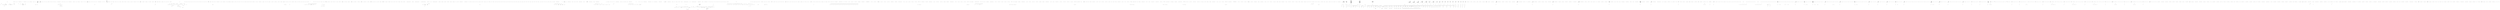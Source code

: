 digraph  {
n70 [label="Hangfire.SqlServer.ExpirationManager", span=""];
n71 [label="System.Threading.CancellationToken", span=""];
n72 [label=table, span=""];
n73 [label="System.Action<DbConnection>", span=""];
n0 [cluster="Hangfire.SqlServer.ExpirationManager.ExpirationManager(Hangfire.SqlServer.SqlServerStorage, System.TimeSpan)", label="Entry Hangfire.SqlServer.ExpirationManager.ExpirationManager(Hangfire.SqlServer.SqlServerStorage, System.TimeSpan)", span="55-55"];
n1 [cluster="Hangfire.SqlServer.ExpirationManager.ExpirationManager(Hangfire.SqlServer.SqlServerStorage, System.TimeSpan)", label="storage == null", span="57-57"];
n2 [cluster="Hangfire.SqlServer.ExpirationManager.ExpirationManager(Hangfire.SqlServer.SqlServerStorage, System.TimeSpan)", label="throw new ArgumentNullException(nameof(storage));", span="57-57"];
n3 [cluster="Hangfire.SqlServer.ExpirationManager.ExpirationManager(Hangfire.SqlServer.SqlServerStorage, System.TimeSpan)", label="_storage = storage", span="59-59"];
n4 [cluster="Hangfire.SqlServer.ExpirationManager.ExpirationManager(Hangfire.SqlServer.SqlServerStorage, System.TimeSpan)", label="_checkInterval = checkInterval", span="60-60"];
n5 [cluster="Hangfire.SqlServer.ExpirationManager.ExpirationManager(Hangfire.SqlServer.SqlServerStorage, System.TimeSpan)", label="Exit Hangfire.SqlServer.ExpirationManager.ExpirationManager(Hangfire.SqlServer.SqlServerStorage, System.TimeSpan)", span="55-55"];
n6 [cluster="System.ArgumentNullException.ArgumentNullException(string)", label="Entry System.ArgumentNullException.ArgumentNullException(string)", span="0-0"];
n7 [cluster="Unk.nameof", label="Entry Unk.nameof", span=""];
n8 [cluster="Hangfire.SqlServer.ExpirationManager.Execute(System.Threading.CancellationToken)", label="Entry Hangfire.SqlServer.ExpirationManager.Execute(System.Threading.CancellationToken)", span="63-63"];
n9 [cluster="Hangfire.SqlServer.ExpirationManager.Execute(System.Threading.CancellationToken)", label=ProcessedTables, span="65-65"];
n11 [cluster="Hangfire.SqlServer.ExpirationManager.Execute(System.Threading.CancellationToken)", label="UseConnectionDistributedLock(_storage, connection =>\r\n                {\r\n                    int affected;\r\n\r\n                    do\r\n                    {\r\n                        affected = ExecuteNonQuery(\r\n                            connection,\r\n                            GetQuery(_storage.SchemaName, table),\r\n                            cancellationToken,\r\n                            new SqlParameter(''@count'', NumberOfRecordsInSinglePass),\r\n                            new SqlParameter(''@now'', DateTime.UtcNow));\r\n\r\n                    } while (affected == NumberOfRecordsInSinglePass);\r\n                })", span="69-83"];
n21 [cluster="lambda expression", label="affected = ExecuteNonQuery(\r\n                            connection,\r\n                            GetQuery(_storage.SchemaName, table),\r\n                            cancellationToken,\r\n                            new SqlParameter(''@count'', NumberOfRecordsInSinglePass),\r\n                            new SqlParameter(''@now'', DateTime.UtcNow))", span="75-80"];
n13 [cluster="Hangfire.SqlServer.ExpirationManager.Execute(System.Threading.CancellationToken)", label="cancellationToken.Wait(_checkInterval)", span="88-88"];
n10 [cluster="Hangfire.SqlServer.ExpirationManager.Execute(System.Threading.CancellationToken)", label="Logger.Debug($''Removing outdated records from the '{table}' table...'')", span="67-67"];
n12 [cluster="Hangfire.SqlServer.ExpirationManager.Execute(System.Threading.CancellationToken)", label="Logger.Trace($''Outdated records removed from the '{table}' table.'')", span="85-85"];
n15 [cluster="Hangfire.Logging.ILog.Debug(string)", label="Entry Hangfire.Logging.ILog.Debug(string)", span="116-116"];
n16 [cluster="Unk.UseConnectionDistributedLock", label="Entry Unk.UseConnectionDistributedLock", span=""];
n19 [cluster="lambda expression", label="Entry lambda expression", span="69-83"];
n17 [cluster="Hangfire.Logging.ILog.Trace(string)", label="Entry Hangfire.Logging.ILog.Trace(string)", span="234-234"];
n14 [cluster="Hangfire.SqlServer.ExpirationManager.Execute(System.Threading.CancellationToken)", label="Exit Hangfire.SqlServer.ExpirationManager.Execute(System.Threading.CancellationToken)", span="63-63"];
n18 [cluster="System.Threading.CancellationToken.Wait(System.TimeSpan)", label="Entry System.Threading.CancellationToken.Wait(System.TimeSpan)", span="40-40"];
n20 [cluster="lambda expression", label="int affected", span="71-71"];
n22 [cluster="lambda expression", label="affected == NumberOfRecordsInSinglePass", span="82-82"];
n24 [cluster="Hangfire.SqlServer.ExpirationManager.GetQuery(string, string)", label="Entry Hangfire.SqlServer.ExpirationManager.GetQuery(string, string)", span="126-126"];
n25 [cluster="SqlParameter.cstr", label="Entry SqlParameter.cstr", span=""];
n26 [cluster="Hangfire.SqlServer.ExpirationManager.ExecuteNonQuery(DbConnection, string, System.Threading.CancellationToken, params SqlParameter[])", label="Entry Hangfire.SqlServer.ExpirationManager.ExecuteNonQuery(DbConnection, string, System.Threading.CancellationToken, params SqlParameter[])", span="157-157"];
n23 [cluster="lambda expression", label="Exit lambda expression", span="69-83"];
n27 [cluster="Hangfire.SqlServer.ExpirationManager.ToString()", label="Entry Hangfire.SqlServer.ExpirationManager.ToString()", span="91-91"];
n28 [cluster="Hangfire.SqlServer.ExpirationManager.ToString()", label="return GetType().ToString();", span="93-93"];
n29 [cluster="Hangfire.SqlServer.ExpirationManager.ToString()", label="Exit Hangfire.SqlServer.ExpirationManager.ToString()", span="91-91"];
n30 [cluster="object.GetType()", label="Entry object.GetType()", span="0-0"];
n31 [cluster="System.Type.ToString()", label="Entry System.Type.ToString()", span="0-0"];
n32 [cluster="Hangfire.SqlServer.ExpirationManager.UseConnectionDistributedLock(Hangfire.SqlServer.SqlServerStorage, System.Action<DbConnection>)", label="Entry Hangfire.SqlServer.ExpirationManager.UseConnectionDistributedLock(Hangfire.SqlServer.SqlServerStorage, System.Action<DbConnection>)", span="96-96"];
n33 [cluster="Hangfire.SqlServer.ExpirationManager.UseConnectionDistributedLock(Hangfire.SqlServer.SqlServerStorage, System.Action<DbConnection>)", label="storage.UseConnection(null, connection =>\r\n                {\r\n                    SqlServerDistributedLock.Acquire(connection, DistributedLockKey, DefaultLockTimeout);\r\n\r\n                    try\r\n                    {\r\n                        action(connection);\r\n                    }\r\n                    finally\r\n                    {\r\n                        SqlServerDistributedLock.Release(connection, DistributedLockKey);\r\n                    }\r\n                })", span="100-112"];
n42 [cluster="lambda expression", label="action(connection)", span="106-106"];
n34 [cluster="Hangfire.SqlServer.ExpirationManager.UseConnectionDistributedLock(Hangfire.SqlServer.SqlServerStorage, System.Action<DbConnection>)", label=DistributedLockTimeoutException, span="114-114"];
n37 [cluster="Hangfire.SqlServer.ExpirationManager.UseConnectionDistributedLock(Hangfire.SqlServer.SqlServerStorage, System.Action<DbConnection>)", label="Exit Hangfire.SqlServer.ExpirationManager.UseConnectionDistributedLock(Hangfire.SqlServer.SqlServerStorage, System.Action<DbConnection>)", span="96-96"];
n38 [cluster="Hangfire.SqlServer.SqlServerStorage.UseConnection(DbConnection, System.Action<DbConnection>)", label="Entry Hangfire.SqlServer.SqlServerStorage.UseConnection(DbConnection, System.Action<DbConnection>)", span="171-171"];
n46 [cluster="Unk.Release", label="Entry Unk.Release", span=""];
n40 [cluster="lambda expression", label="Entry lambda expression", span="100-112"];
n35 [cluster="Hangfire.SqlServer.ExpirationManager.UseConnectionDistributedLock(Hangfire.SqlServer.SqlServerStorage, System.Action<DbConnection>)", label="e.Resource == DistributedLockKey", span="114-114"];
n36 [cluster="Hangfire.SqlServer.ExpirationManager.UseConnectionDistributedLock(Hangfire.SqlServer.SqlServerStorage, System.Action<DbConnection>)", label="Logger.Log(\r\n                    LogLevel.Debug,\r\n                    () => $@''An exception was thrown during acquiring distributed lock on the {DistributedLockKey} resource within {DefaultLockTimeout.TotalSeconds} seconds. Outdated records were not removed.\r\nIt will be retried in {_checkInterval.TotalSeconds} seconds.'',\r\n                    e)", span="118-122"];
n39 [cluster="Hangfire.Logging.ILog.Log(Hangfire.Logging.LogLevel, System.Func<string>, System.Exception)", label="Entry Hangfire.Logging.ILog.Log(Hangfire.Logging.LogLevel, System.Func<string>, System.Exception)", span="56-56"];
n47 [cluster="lambda expression", label="Entry lambda expression", span="120-121"];
n41 [cluster="lambda expression", label="SqlServerDistributedLock.Acquire(connection, DistributedLockKey, DefaultLockTimeout)", span="102-102"];
n44 [cluster="Unk.Acquire", label="Entry Unk.Acquire", span=""];
n43 [cluster="lambda expression", label="Exit lambda expression", span="100-112"];
n45 [cluster="System.Action<T>.Invoke(T)", label="Entry System.Action<T>.Invoke(T)", span="0-0"];
n48 [cluster="lambda expression", label="$@''An exception was thrown during acquiring distributed lock on the {DistributedLockKey} resource within {DefaultLockTimeout.TotalSeconds} seconds. Outdated records were not removed.\r\nIt will be retried in {_checkInterval.TotalSeconds} seconds.''", span="120-121"];
n49 [cluster="lambda expression", label="Exit lambda expression", span="120-121"];
n50 [cluster="Hangfire.SqlServer.ExpirationManager.GetQuery(string, string)", label="return\r\n$@''set transaction isolation level read committed;\r\ndelete top (@count) from [{schemaName}].[{table}] with (readpast) \r\nwhere ExpireAt < @now\r\noption (loop join, optimize for (@count = 20000));'';", span="150-154"];
n51 [cluster="Hangfire.SqlServer.ExpirationManager.GetQuery(string, string)", label="Exit Hangfire.SqlServer.ExpirationManager.GetQuery(string, string)", span="126-126"];
n52 [cluster="Hangfire.SqlServer.ExpirationManager.ExecuteNonQuery(DbConnection, string, System.Threading.CancellationToken, params SqlParameter[])", label="var command = connection.CreateCommand()", span="163-163"];
n53 [cluster="Hangfire.SqlServer.ExpirationManager.ExecuteNonQuery(DbConnection, string, System.Threading.CancellationToken, params SqlParameter[])", label="command.CommandText = commandText", span="165-165"];
n54 [cluster="Hangfire.SqlServer.ExpirationManager.ExecuteNonQuery(DbConnection, string, System.Threading.CancellationToken, params SqlParameter[])", label="command.Parameters.AddRange(parameters)", span="166-166"];
n56 [cluster="Hangfire.SqlServer.ExpirationManager.ExecuteNonQuery(DbConnection, string, System.Threading.CancellationToken, params SqlParameter[])", label="cancellationToken.Register(state => ((SqlCommand)state).Cancel(), command)", span="169-169"];
n62 [cluster="Unk.CreateCommand", label="Entry Unk.CreateCommand", span=""];
n55 [cluster="Hangfire.SqlServer.ExpirationManager.ExecuteNonQuery(DbConnection, string, System.Threading.CancellationToken, params SqlParameter[])", label="command.CommandTimeout = 0", span="167-167"];
n63 [cluster="Unk.AddRange", label="Entry Unk.AddRange", span=""];
n57 [cluster="Hangfire.SqlServer.ExpirationManager.ExecuteNonQuery(DbConnection, string, System.Threading.CancellationToken, params SqlParameter[])", label="return command.ExecuteNonQuery();", span="173-173"];
n64 [cluster="Unk.Register", label="Entry Unk.Register", span=""];
n66 [cluster="lambda expression", label="Entry lambda expression", span="169-169"];
n59 [cluster="Hangfire.SqlServer.ExpirationManager.ExecuteNonQuery(DbConnection, string, System.Threading.CancellationToken, params SqlParameter[])", label="cancellationToken.IsCancellationRequested", span="175-175"];
n58 [cluster="Hangfire.SqlServer.ExpirationManager.ExecuteNonQuery(DbConnection, string, System.Threading.CancellationToken, params SqlParameter[])", label=SqlException, span="175-175"];
n60 [cluster="Hangfire.SqlServer.ExpirationManager.ExecuteNonQuery(DbConnection, string, System.Threading.CancellationToken, params SqlParameter[])", label="return 0;", span="178-178"];
n61 [cluster="Hangfire.SqlServer.ExpirationManager.ExecuteNonQuery(DbConnection, string, System.Threading.CancellationToken, params SqlParameter[])", label="Exit Hangfire.SqlServer.ExpirationManager.ExecuteNonQuery(DbConnection, string, System.Threading.CancellationToken, params SqlParameter[])", span="157-157"];
n65 [cluster="Unk.ExecuteNonQuery", label="Entry Unk.ExecuteNonQuery", span=""];
n67 [cluster="lambda expression", label="((SqlCommand)state).Cancel()", span="169-169"];
n68 [cluster="lambda expression", label="Exit lambda expression", span="169-169"];
n69 [cluster="Unk.Cancel", label="Entry Unk.Cancel", span=""];
d8 [cluster="HangFire.Web.Pages.LayoutPage.Execute()", color=green, community=0, label="WriteLiteral(@''''''>HangFire Monitor</a>\r\n                    </div>\r\n                    <div class=''''collapse navbar-collapse''''>\r\n                        <ul class=''''nav navbar-nav navbar-right''''>\r\n                            <li>\r\n                                <a href=''''/''''>\r\n                                    <span class=''''glyphicon glyphicon-log-out''''></span>\r\n                                    Back to site\r\n                                </a>\r\n                            </li>\r\n                        </ul>\r\n                    </div>\r\n                    <!--/.nav-collapse -->\r\n                </div>\r\n            </div>\r\n\r\n            <!-- Begin page content -->\r\n\r\n            <div class=''''container''''>\r\n                <div class=''''col-md-3''''>\r\n'')", prediction=0, span="95-115"];
m0_16 [cluster="Hangfire.SqlServer.Tests.CleanDatabaseAttribute.After(System.Reflection.MethodInfo)", file="CleanDatabaseAttribute.cs", label="Entry Hangfire.SqlServer.Tests.CleanDatabaseAttribute.After(System.Reflection.MethodInfo)", span="43-43"];
m0_17 [cluster="Hangfire.SqlServer.Tests.CleanDatabaseAttribute.After(System.Reflection.MethodInfo)", file="CleanDatabaseAttribute.cs", label="_transaction.Dispose()", span="47-47"];
m0_18 [cluster="Hangfire.SqlServer.Tests.CleanDatabaseAttribute.After(System.Reflection.MethodInfo)", file="CleanDatabaseAttribute.cs", label="Exit Hangfire.SqlServer.Tests.CleanDatabaseAttribute.After(System.Reflection.MethodInfo)", span="43-43"];
m0_31 [cluster="Hangfire.SqlServer.Tests.ConnectionUtils.GetConnectionString()", file="CleanDatabaseAttribute.cs", label="Entry Hangfire.SqlServer.Tests.ConnectionUtils.GetConnectionString()", span="26-26"];
m0_27 [cluster="string.Format(string, object)", file="CleanDatabaseAttribute.cs", label="Entry string.Format(string, object)", span="0-0"];
m0_30 [cluster="Unk.Execute", file="CleanDatabaseAttribute.cs", label="Entry Unk.Execute", span=""];
m0_19 [cluster="Unk.Dispose", file="CleanDatabaseAttribute.cs", label="Entry Unk.Dispose", span=""];
m0_32 [cluster="Hangfire.SqlServer.SqlServerObjectsInstaller.Install(SqlConnection)", file="CleanDatabaseAttribute.cs", label="Entry Hangfire.SqlServer.SqlServerObjectsInstaller.Install(SqlConnection)", span="35-35"];
m0_0 [cluster="Hangfire.SqlServer.Tests.CleanDatabaseAttribute.CleanDatabaseAttribute()", file="CleanDatabaseAttribute.cs", label="Entry Hangfire.SqlServer.Tests.CleanDatabaseAttribute.CleanDatabaseAttribute()", span="18-18"];
m0_1 [cluster="Hangfire.SqlServer.Tests.CleanDatabaseAttribute.CleanDatabaseAttribute()", file="CleanDatabaseAttribute.cs", label="Exit Hangfire.SqlServer.Tests.CleanDatabaseAttribute.CleanDatabaseAttribute()", span="18-18"];
m0_28 [cluster="SqlConnection.cstr", file="CleanDatabaseAttribute.cs", label="Entry SqlConnection.cstr", span=""];
m0_29 [cluster="Hangfire.SqlServer.Tests.ConnectionUtils.GetMasterConnectionString()", file="CleanDatabaseAttribute.cs", label="Entry Hangfire.SqlServer.Tests.ConnectionUtils.GetMasterConnectionString()", span="21-21"];
m0_15 [cluster="TransactionOptions.cstr", file="CleanDatabaseAttribute.cs", label="Entry TransactionOptions.cstr", span=""];
m0_26 [cluster="Hangfire.SqlServer.Tests.ConnectionUtils.GetDatabaseName()", file="CleanDatabaseAttribute.cs", label="Entry Hangfire.SqlServer.Tests.ConnectionUtils.GetDatabaseName()", span="16-16"];
m0_14 [cluster="TransactionScope.cstr", file="CleanDatabaseAttribute.cs", label="Entry TransactionScope.cstr", span=""];
m0_5 [cluster="Hangfire.SqlServer.Tests.CleanDatabaseAttribute.Before(System.Reflection.MethodInfo)", file="CleanDatabaseAttribute.cs", label="Entry Hangfire.SqlServer.Tests.CleanDatabaseAttribute.Before(System.Reflection.MethodInfo)", span="28-28"];
m0_6 [cluster="Hangfire.SqlServer.Tests.CleanDatabaseAttribute.Before(System.Reflection.MethodInfo)", file="CleanDatabaseAttribute.cs", label="Monitor.Enter(GlobalLock)", span="30-30"];
m0_7 [cluster="Hangfire.SqlServer.Tests.CleanDatabaseAttribute.Before(System.Reflection.MethodInfo)", file="CleanDatabaseAttribute.cs", label="!_sqlObjectInstalled", span="32-32"];
m0_8 [cluster="Hangfire.SqlServer.Tests.CleanDatabaseAttribute.Before(System.Reflection.MethodInfo)", file="CleanDatabaseAttribute.cs", label="RecreateDatabaseAndInstallObjects()", span="34-34"];
m0_10 [cluster="Hangfire.SqlServer.Tests.CleanDatabaseAttribute.Before(System.Reflection.MethodInfo)", file="CleanDatabaseAttribute.cs", label="_transaction = new TransactionScope(\r\n                TransactionScopeOption.RequiresNew,\r\n                new TransactionOptions { IsolationLevel = _isolationLevel })", span="38-40"];
m0_9 [cluster="Hangfire.SqlServer.Tests.CleanDatabaseAttribute.Before(System.Reflection.MethodInfo)", file="CleanDatabaseAttribute.cs", label="_sqlObjectInstalled = true", span="35-35"];
m0_11 [cluster="Hangfire.SqlServer.Tests.CleanDatabaseAttribute.Before(System.Reflection.MethodInfo)", file="CleanDatabaseAttribute.cs", label="Exit Hangfire.SqlServer.Tests.CleanDatabaseAttribute.Before(System.Reflection.MethodInfo)", span="28-28"];
m0_2 [cluster="Hangfire.SqlServer.Tests.CleanDatabaseAttribute.CleanDatabaseAttribute(IsolationLevel)", file="CleanDatabaseAttribute.cs", label="Entry Hangfire.SqlServer.Tests.CleanDatabaseAttribute.CleanDatabaseAttribute(IsolationLevel)", span="23-23"];
m0_3 [cluster="Hangfire.SqlServer.Tests.CleanDatabaseAttribute.CleanDatabaseAttribute(IsolationLevel)", file="CleanDatabaseAttribute.cs", label="_isolationLevel = isolationLevel", span="25-25"];
m0_4 [cluster="Hangfire.SqlServer.Tests.CleanDatabaseAttribute.CleanDatabaseAttribute(IsolationLevel)", file="CleanDatabaseAttribute.cs", label="Exit Hangfire.SqlServer.Tests.CleanDatabaseAttribute.CleanDatabaseAttribute(IsolationLevel)", span="23-23"];
m0_13 [cluster="Hangfire.SqlServer.Tests.CleanDatabaseAttribute.RecreateDatabaseAndInstallObjects()", file="CleanDatabaseAttribute.cs", label="Entry Hangfire.SqlServer.Tests.CleanDatabaseAttribute.RecreateDatabaseAndInstallObjects()", span="56-56"];
m0_20 [cluster="Hangfire.SqlServer.Tests.CleanDatabaseAttribute.RecreateDatabaseAndInstallObjects()", color=green, community=0, file="CleanDatabaseAttribute.cs", label="var recreateDatabaseSql = String.Format(\r\n                @''if db_id('{0}') is null create database [{0}]'',\r\n                ConnectionUtils.GetDatabaseName())", prediction=1, span="58-60"];
m0_21 [cluster="Hangfire.SqlServer.Tests.CleanDatabaseAttribute.RecreateDatabaseAndInstallObjects()", file="CleanDatabaseAttribute.cs", label="var connection = new SqlConnection(\r\n                ConnectionUtils.GetMasterConnectionString())", span="62-63"];
m0_22 [cluster="Hangfire.SqlServer.Tests.CleanDatabaseAttribute.RecreateDatabaseAndInstallObjects()", file="CleanDatabaseAttribute.cs", label="connection.Execute(recreateDatabaseSql)", span="65-65"];
m0_23 [cluster="Hangfire.SqlServer.Tests.CleanDatabaseAttribute.RecreateDatabaseAndInstallObjects()", file="CleanDatabaseAttribute.cs", label="var connection = new SqlConnection(\r\n                ConnectionUtils.GetConnectionString())", span="68-69"];
m0_24 [cluster="Hangfire.SqlServer.Tests.CleanDatabaseAttribute.RecreateDatabaseAndInstallObjects()", file="CleanDatabaseAttribute.cs", label="SqlServerObjectsInstaller.Install(connection)", span="71-71"];
m0_25 [cluster="Hangfire.SqlServer.Tests.CleanDatabaseAttribute.RecreateDatabaseAndInstallObjects()", file="CleanDatabaseAttribute.cs", label="Exit Hangfire.SqlServer.Tests.CleanDatabaseAttribute.RecreateDatabaseAndInstallObjects()", span="56-56"];
m0_12 [cluster="System.Threading.Monitor.Enter(object)", file="CleanDatabaseAttribute.cs", label="Entry System.Threading.Monitor.Enter(object)", span="0-0"];
m0_33 [file="CleanDatabaseAttribute.cs", label="Hangfire.SqlServer.Tests.CleanDatabaseAttribute", span=""];
m1_4 [cluster="Hangfire.SqlServer.CountersAggregator.CountersAggregator(Hangfire.SqlServer.SqlServerStorage, System.TimeSpan)", file="CountersAggregator.cs", label="_interval = interval", span="39-39"];
m1_12 [cluster="Hangfire.SqlServer.CountersAggregator.Execute(System.Threading.CancellationToken)", file="CountersAggregator.cs", label="removedCount >= NumberOfRecordsInSinglePass", span="57-57"];
m1_13 [cluster="Hangfire.SqlServer.CountersAggregator.Execute(System.Threading.CancellationToken)", file="CountersAggregator.cs", label="cancellationToken.WaitHandle.WaitOne(DelayBetweenPasses)", span="59-59"];
m1_14 [cluster="Hangfire.SqlServer.CountersAggregator.Execute(System.Threading.CancellationToken)", file="CountersAggregator.cs", label="cancellationToken.ThrowIfCancellationRequested()", span="60-60"];
m1_51 [cluster="System.Text.StringBuilder.Append(string)", file="CountersAggregator.cs", label="Entry System.Text.StringBuilder.Append(string)", span="0-0"];
m1_44 [cluster="Hangfire.Storage.IMonitoringApi.GetStatistics()", file="CountersAggregator.cs", label="Entry Hangfire.Storage.IMonitoringApi.GetStatistics()", span="27-27"];
m1_43 [cluster="Hangfire.JobStorage.GetMonitoringApi()", file="CountersAggregator.cs", label="Entry Hangfire.JobStorage.GetMonitoringApi()", span="54-54"];
m1_20 [cluster="Hangfire.Dashboard.RazorPage.Assign(Hangfire.Dashboard.RazorPage)", file="CountersAggregator.cs", label="Storage = parentPage.Storage", span="80-80"];
m1_27 [cluster="Hangfire.Dashboard.RazorPage.Assign(Hangfire.Dashboard.DashboardContext)", color=green, community=0, file="CountersAggregator.cs", label="Entry Hangfire.Dashboard.RazorPage.Assign(Hangfire.Dashboard.DashboardContext)", prediction=2, span="89-89"];
m1_28 [cluster="Hangfire.Dashboard.RazorPage.Assign(Hangfire.Dashboard.DashboardContext)", file="CountersAggregator.cs", label="Context = context", span="91-91"];
m1_19 [cluster="Hangfire.Dashboard.RazorPage.Assign(Hangfire.Dashboard.RazorPage)", file="CountersAggregator.cs", label="Response = parentPage.Response", span="79-79"];
m1_38 [cluster="System.Lazy<T>.Lazy(System.Func<T>)", file="CountersAggregator.cs", label="Entry System.Lazy<T>.Lazy(System.Func<T>)", span="0-0"];
m1_75 [cluster="System.Net.WebUtility.HtmlEncode(string)", file="CountersAggregator.cs", label="Entry System.Net.WebUtility.HtmlEncode(string)", span="0-0"];
m1_45 [cluster="Hangfire.Dashboard.RazorPage.WriteLiteral(string)", file="CountersAggregator.cs", label="Entry Hangfire.Dashboard.RazorPage.WriteLiteral(string)", span="108-108"];
m1_46 [cluster="Hangfire.Dashboard.RazorPage.WriteLiteral(string)", file="CountersAggregator.cs", label="string.IsNullOrEmpty(textToAppend)", span="110-110"];
m1_48 [cluster="Hangfire.Dashboard.RazorPage.WriteLiteral(string)", file="CountersAggregator.cs", label="_content.Append(textToAppend)", span="112-112"];
m1_47 [cluster="Hangfire.Dashboard.RazorPage.WriteLiteral(string)", file="CountersAggregator.cs", label="return;", span="111-111"];
m1_49 [cluster="Hangfire.Dashboard.RazorPage.WriteLiteral(string)", file="CountersAggregator.cs", label="Exit Hangfire.Dashboard.RazorPage.WriteLiteral(string)", span="108-108"];
m1_72 [cluster="System.Text.StringBuilder.ToString()", file="CountersAggregator.cs", label="Entry System.Text.StringBuilder.ToString()", span="0-0"];
m1_29 [cluster="Hangfire.Dashboard.RazorPage.Assign(Hangfire.Dashboard.DashboardContext)", file="CountersAggregator.cs", label="Hangfire.SqlServer.CountersAggregator", span=""];
m1_30 [cluster="Hangfire.Dashboard.RazorPage.Assign(Hangfire.Dashboard.DashboardContext)", file="CountersAggregator.cs", label="Response = context.Response", span="93-93"];
m1_31 [cluster="Hangfire.Dashboard.RazorPage.Assign(Hangfire.Dashboard.DashboardContext)", file="CountersAggregator.cs", label="Storage = context.Storage", span="95-95"];
m1_32 [cluster="Hangfire.Dashboard.RazorPage.Assign(Hangfire.Dashboard.DashboardContext)", file="CountersAggregator.cs", label="AppPath = context.Options.AppPath", span="96-96"];
m1_33 [cluster="Hangfire.Dashboard.RazorPage.Assign(Hangfire.Dashboard.DashboardContext)", file="CountersAggregator.cs", label="DashboardOptions = context.Options", span="97-97"];
m1_34 [cluster="Hangfire.Dashboard.RazorPage.Assign(Hangfire.Dashboard.DashboardContext)", file="CountersAggregator.cs", label="Url = new UrlHelper(context)", span="98-98"];
m1_35 [cluster="Hangfire.Dashboard.RazorPage.Assign(Hangfire.Dashboard.DashboardContext)", file="CountersAggregator.cs", label="_statisticsLazy = new Lazy<StatisticsDto>(() =>\r\n            {\r\n                var monitoring = Storage.GetMonitoringApi();\r\n                return monitoring.GetStatistics();\r\n            })", span="100-104"];
m1_36 [cluster="Hangfire.Dashboard.RazorPage.Assign(Hangfire.Dashboard.DashboardContext)", file="CountersAggregator.cs", label="Exit Hangfire.Dashboard.RazorPage.Assign(Hangfire.Dashboard.DashboardContext)", span="89-89"];
m1_7 [cluster="Hangfire.Dashboard.RazorPage.Execute()", file="CountersAggregator.cs", label="Exit Hangfire.Dashboard.RazorPage.Execute()", span="62-62"];
m1_11 [cluster="Hangfire.Dashboard.DashboardRequest.GetQuery(string)", file="CountersAggregator.cs", label="Entry Hangfire.Dashboard.DashboardRequest.GetQuery(string)", span="30-30"];
m1_10 [cluster="Hangfire.Dashboard.RazorPage.Query(string)", file="CountersAggregator.cs", label="Exit Hangfire.Dashboard.RazorPage.Query(string)", span="64-64"];
m1_15 [cluster="Hangfire.Dashboard.RazorPage.TransformText(string)", file="CountersAggregator.cs", label="Entry Hangfire.Dashboard.RazorPage.TransformText(string)", span="129-129"];
m1_9 [cluster="Hangfire.Dashboard.RazorPage.Query(string)", file="CountersAggregator.cs", label="return Request.GetQuery(key);", span="66-66"];
m1_16 [cluster="Hangfire.Dashboard.RazorPage.Assign(Hangfire.Dashboard.RazorPage)", file="CountersAggregator.cs", label="Entry Hangfire.Dashboard.RazorPage.Assign(Hangfire.Dashboard.RazorPage)", span="75-75"];
m1_8 [cluster="Hangfire.Dashboard.RazorPage.Query(string)", file="CountersAggregator.cs", label="Entry Hangfire.Dashboard.RazorPage.Query(string)", span="64-64"];
m1_17 [cluster="Hangfire.Dashboard.RazorPage.Assign(Hangfire.Dashboard.RazorPage)", file="CountersAggregator.cs", label="Context = parentPage.Context", span="77-77"];
m1_5 [cluster="Hangfire.SqlServer.CountersAggregator.CountersAggregator(Hangfire.SqlServer.SqlServerStorage, System.TimeSpan)", file="CountersAggregator.cs", label="Exit Hangfire.SqlServer.CountersAggregator.CountersAggregator(Hangfire.SqlServer.SqlServerStorage, System.TimeSpan)", span="34-34"];
m1_23 [cluster="Hangfire.Dashboard.RazorPage.Assign(Hangfire.Dashboard.RazorPage)", file="CountersAggregator.cs", label="Url = parentPage.Url", span="83-83"];
m1_6 [cluster="Hangfire.Dashboard.RazorPage.Execute()", file="CountersAggregator.cs", label="Entry Hangfire.Dashboard.RazorPage.Execute()", span="62-62"];
m1_0 [cluster="Hangfire.SqlServer.CountersAggregator.CountersAggregator(Hangfire.SqlServer.SqlServerStorage, System.TimeSpan)", file="CountersAggregator.cs", label="Entry Hangfire.SqlServer.CountersAggregator.CountersAggregator(Hangfire.SqlServer.SqlServerStorage, System.TimeSpan)", span="34-34"];
m1_1 [cluster="Hangfire.SqlServer.CountersAggregator.CountersAggregator(Hangfire.SqlServer.SqlServerStorage, System.TimeSpan)", file="CountersAggregator.cs", label="storage == null", span="36-36"];
m1_2 [cluster="Hangfire.SqlServer.CountersAggregator.CountersAggregator(Hangfire.SqlServer.SqlServerStorage, System.TimeSpan)", file="CountersAggregator.cs", label="throw new ArgumentNullException(''storage'');", span="36-36"];
m1_3 [cluster="Hangfire.SqlServer.CountersAggregator.CountersAggregator(Hangfire.SqlServer.SqlServerStorage, System.TimeSpan)", file="CountersAggregator.cs", label="_storage = storage", span="38-38"];
m1_60 [cluster="Hangfire.Dashboard.RazorPage.Encode(string)", file="CountersAggregator.cs", label="Entry Hangfire.Dashboard.RazorPage.Encode(string)", span="144-144"];
m1_73 [cluster="Hangfire.Dashboard.RazorPage.Encode(string)", file="CountersAggregator.cs", label="return string.IsNullOrEmpty(text)\r\n                       ? string.Empty\r\n                       : WebUtility.HtmlEncode(text);", span="146-148"];
m1_74 [cluster="Hangfire.Dashboard.RazorPage.Encode(string)", file="CountersAggregator.cs", label="Exit Hangfire.Dashboard.RazorPage.Encode(string)", span="144-144"];
m1_37 [cluster="Hangfire.Dashboard.UrlHelper.UrlHelper(Hangfire.Dashboard.DashboardContext)", file="CountersAggregator.cs", label="Entry Hangfire.Dashboard.UrlHelper.UrlHelper(Hangfire.Dashboard.DashboardContext)", span="37-37"];
m1_50 [cluster="string.IsNullOrEmpty(string)", file="CountersAggregator.cs", label="Entry string.IsNullOrEmpty(string)", span="0-0"];
m1_58 [cluster="Hangfire.Dashboard.NonEscapedString.ToString()", file="CountersAggregator.cs", label="Entry Hangfire.Dashboard.NonEscapedString.ToString()", span="27-27"];
m1_52 [cluster="Hangfire.Dashboard.RazorPage.Write(object)", file="CountersAggregator.cs", label="Entry Hangfire.Dashboard.RazorPage.Write(object)", span="116-116"];
m1_53 [cluster="Hangfire.Dashboard.RazorPage.Write(object)", file="CountersAggregator.cs", label="value == null", span="118-118"];
m1_55 [cluster="Hangfire.Dashboard.RazorPage.Write(object)", file="CountersAggregator.cs", label="var html = value as NonEscapedString", span="120-120"];
m1_56 [cluster="Hangfire.Dashboard.RazorPage.Write(object)", file="CountersAggregator.cs", label="WriteLiteral(html?.ToString() ?? Encode(value.ToString()))", span="121-121"];
m1_54 [cluster="Hangfire.Dashboard.RazorPage.Write(object)", file="CountersAggregator.cs", label="return;", span="119-119"];
m1_57 [cluster="Hangfire.Dashboard.RazorPage.Write(object)", file="CountersAggregator.cs", label="Exit Hangfire.Dashboard.RazorPage.Write(object)", span="116-116"];
m1_39 [cluster="lambda expression", file="CountersAggregator.cs", label="Entry lambda expression", span="100-104"];
m1_40 [cluster="lambda expression", file="CountersAggregator.cs", label="var monitoring = Storage.GetMonitoringApi()", span="102-102"];
m1_41 [cluster="lambda expression", file="CountersAggregator.cs", label="return monitoring.GetStatistics();", span="103-103"];
m1_42 [cluster="lambda expression", file="CountersAggregator.cs", label="Exit lambda expression", span="100-104"];
m1_64 [cluster="Hangfire.Dashboard.NonEscapedString.NonEscapedString(string)", file="CountersAggregator.cs", label="Entry Hangfire.Dashboard.NonEscapedString.NonEscapedString(string)", span="22-22"];
m1_61 [cluster="Hangfire.Dashboard.RazorPage.RenderBody()", file="CountersAggregator.cs", label="Entry Hangfire.Dashboard.RazorPage.RenderBody()", span="124-124"];
m1_62 [cluster="Hangfire.Dashboard.RazorPage.RenderBody()", file="CountersAggregator.cs", label="return new NonEscapedString(_body);", span="126-126"];
m1_63 [cluster="Hangfire.Dashboard.RazorPage.RenderBody()", file="CountersAggregator.cs", label="Exit Hangfire.Dashboard.RazorPage.RenderBody()", span="124-124"];
m1_22 [cluster="Hangfire.Dashboard.RazorPage.Assign(Hangfire.Dashboard.RazorPage)", file="CountersAggregator.cs", label="DashboardOptions = parentPage.DashboardOptions", span="82-82"];
m1_18 [cluster="Hangfire.Logging.ILog.DebugFormat(string, params object[])", file="CountersAggregator.cs", label="Entry Hangfire.Logging.ILog.DebugFormat(string, params object[])", span="121-121"];
m1_21 [cluster="Unk.Execute", file="CountersAggregator.cs", label="Entry Unk.Execute", span=""];
m1_25 [cluster="Hangfire.Dashboard.RazorPage.Assign(Hangfire.Dashboard.RazorPage)", file="CountersAggregator.cs", label="_statisticsLazy = parentPage._statisticsLazy", span="86-86"];
m1_26 [cluster="Hangfire.Dashboard.RazorPage.Assign(Hangfire.Dashboard.RazorPage)", file="CountersAggregator.cs", label="Exit Hangfire.Dashboard.RazorPage.Assign(Hangfire.Dashboard.RazorPage)", span="75-75"];
m1_59 [cluster="object.ToString()", file="CountersAggregator.cs", label="Entry object.ToString()", span="0-0"];
m1_65 [cluster="Hangfire.Dashboard.RazorPage.TransformText(string)", file="CountersAggregator.cs", label="_body = body", span="131-131"];
m1_66 [cluster="Hangfire.Dashboard.RazorPage.TransformText(string)", file="CountersAggregator.cs", label="Execute()", span="133-133"];
m1_67 [cluster="Hangfire.Dashboard.RazorPage.TransformText(string)", file="CountersAggregator.cs", label="Layout != null", span="135-135"];
m1_68 [cluster="Hangfire.Dashboard.RazorPage.TransformText(string)", file="CountersAggregator.cs", label="Layout.Assign(this)", span="137-137"];
m1_70 [cluster="Hangfire.Dashboard.RazorPage.TransformText(string)", file="CountersAggregator.cs", label="return _content.ToString();", span="141-141"];
m1_69 [cluster="Hangfire.Dashboard.RazorPage.TransformText(string)", file="CountersAggregator.cs", label="return Layout.TransformText(_content.ToString());", span="138-138"];
m1_71 [cluster="Hangfire.Dashboard.RazorPage.TransformText(string)", file="CountersAggregator.cs", label="Exit Hangfire.Dashboard.RazorPage.TransformText(string)", span="129-129"];
m1_76 [file="CountersAggregator.cs", label="Hangfire.Dashboard.RazorPage", span=""];
m2_17 [cluster="Unk.>", file="CountersAggregatorFacts.cs", label="Entry Unk.>", span=""];
m2_27 [cluster="Hangfire.SqlServer.CountersAggregator.CountersAggregator(Hangfire.SqlServer.SqlServerStorage, System.TimeSpan)", file="CountersAggregatorFacts.cs", label="Entry Hangfire.SqlServer.CountersAggregator.CountersAggregator(Hangfire.SqlServer.SqlServerStorage, System.TimeSpan)", span="34-34"];
m2_13 [cluster="Hangfire.SqlServer.Tests.CountersAggregatorFacts.CreateAggregator(SqlConnection)", file="CountersAggregatorFacts.cs", label="Entry Hangfire.SqlServer.Tests.CountersAggregatorFacts.CreateAggregator(SqlConnection)", span="40-40"];
m2_23 [cluster="Hangfire.SqlServer.Tests.CountersAggregatorFacts.CreateAggregator(SqlConnection)", color=green, community=0, file="CountersAggregatorFacts.cs", label="var storage = new SqlServerStorage(connection)", prediction=3, span="42-42"];
m2_24 [cluster="Hangfire.SqlServer.Tests.CountersAggregatorFacts.CreateAggregator(SqlConnection)", color=green, community=0, file="CountersAggregatorFacts.cs", label="return new CountersAggregator(storage, TimeSpan.Zero);", prediction=4, span="43-43"];
m2_25 [cluster="Hangfire.SqlServer.Tests.CountersAggregatorFacts.CreateAggregator(SqlConnection)", file="CountersAggregatorFacts.cs", label="Exit Hangfire.SqlServer.Tests.CountersAggregatorFacts.CreateAggregator(SqlConnection)", span="40-40"];
m2_18 [cluster="Unk.Single", file="CountersAggregatorFacts.cs", label="Entry Unk.Single", span=""];
m2_26 [cluster="Hangfire.SqlServer.SqlServerStorage.SqlServerStorage(SqlConnection)", file="CountersAggregatorFacts.cs", label="Entry Hangfire.SqlServer.SqlServerStorage.SqlServerStorage(SqlConnection)", span="93-93"];
m2_12 [cluster="Unk.Execute", file="CountersAggregatorFacts.cs", label="Entry Unk.Execute", span=""];
m2_16 [cluster="Hangfire.SqlServer.CountersAggregator.Execute(System.Threading.CancellationToken)", file="CountersAggregatorFacts.cs", label="Entry Hangfire.SqlServer.CountersAggregator.Execute(System.Threading.CancellationToken)", span="42-42"];
m2_19 [cluster="Unk.Equal", file="CountersAggregatorFacts.cs", label="Entry Unk.Equal", span=""];
m2_14 [cluster="System.Threading.CancellationTokenSource.CancellationTokenSource()", file="CountersAggregatorFacts.cs", label="Entry System.Threading.CancellationTokenSource.CancellationTokenSource()", span="0-0"];
m2_0 [cluster="Hangfire.SqlServer.Tests.CountersAggregatorFacts.CountersAggregatorExecutesProperly()", file="CountersAggregatorFacts.cs", label="Entry Hangfire.SqlServer.Tests.CountersAggregatorFacts.CountersAggregatorExecutesProperly()", span="12-12"];
m2_1 [cluster="Hangfire.SqlServer.Tests.CountersAggregatorFacts.CountersAggregatorExecutesProperly()", color=green, community=1, file="CountersAggregatorFacts.cs", label="string createSql = @''\r\ninsert into HangFire.Counter ([Key], [Value], ExpireAt) \r\nvalues ('key', 1, @expireAt)''", prediction=5, span="14-16"];
m2_2 [cluster="Hangfire.SqlServer.Tests.CountersAggregatorFacts.CountersAggregatorExecutesProperly()", color=green, community=0, file="CountersAggregatorFacts.cs", label="var connection = CreateConnection()", prediction=6, span="18-18"];
m2_3 [cluster="Hangfire.SqlServer.Tests.CountersAggregatorFacts.CountersAggregatorExecutesProperly()", color=green, community=0, file="CountersAggregatorFacts.cs", label="connection.Execute(createSql, new { expireAt = DateTime.UtcNow.AddHours(1) })", prediction=7, span="21-21"];
m2_4 [cluster="Hangfire.SqlServer.Tests.CountersAggregatorFacts.CountersAggregatorExecutesProperly()", color=green, community=0, file="CountersAggregatorFacts.cs", label="var aggregator = CreateAggregator(connection)", prediction=8, span="23-23"];
m2_8 [cluster="Hangfire.SqlServer.Tests.CountersAggregatorFacts.CountersAggregatorExecutesProperly()", color=green, community=0, file="CountersAggregatorFacts.cs", label="Assert.Equal(1, connection.Query<int>(@''select count(*) from HangFire.AggregatedCounter'').Single())", prediction=6, span="31-31"];
m2_5 [cluster="Hangfire.SqlServer.Tests.CountersAggregatorFacts.CountersAggregatorExecutesProperly()", color=green, community=0, file="CountersAggregatorFacts.cs", label="var cts = new CancellationTokenSource()", prediction=8, span="24-24"];
m2_7 [cluster="Hangfire.SqlServer.Tests.CountersAggregatorFacts.CountersAggregatorExecutesProperly()", color=green, community=0, file="CountersAggregatorFacts.cs", label="aggregator.Execute(cts.Token)", prediction=8, span="28-28"];
m2_6 [cluster="Hangfire.SqlServer.Tests.CountersAggregatorFacts.CountersAggregatorExecutesProperly()", color=green, community=0, file="CountersAggregatorFacts.cs", label="cts.Cancel()", prediction=12, span="25-25"];
m2_9 [cluster="Hangfire.SqlServer.Tests.CountersAggregatorFacts.CountersAggregatorExecutesProperly()", file="CountersAggregatorFacts.cs", label="Exit Hangfire.SqlServer.Tests.CountersAggregatorFacts.CountersAggregatorExecutesProperly()", span="12-12"];
m2_10 [cluster="Hangfire.SqlServer.Tests.CountersAggregatorFacts.CreateConnection()", file="CountersAggregatorFacts.cs", label="Entry Hangfire.SqlServer.Tests.CountersAggregatorFacts.CreateConnection()", span="35-35"];
m2_20 [cluster="Hangfire.SqlServer.Tests.CountersAggregatorFacts.CreateConnection()", color=green, community=0, file="CountersAggregatorFacts.cs", label="return ConnectionUtils.CreateConnection();", prediction=13, span="37-37"];
m2_21 [cluster="Hangfire.SqlServer.Tests.CountersAggregatorFacts.CreateConnection()", file="CountersAggregatorFacts.cs", label="Exit Hangfire.SqlServer.Tests.CountersAggregatorFacts.CreateConnection()", span="35-35"];
m2_15 [cluster="System.Threading.CancellationTokenSource.Cancel()", file="CountersAggregatorFacts.cs", label="Entry System.Threading.CancellationTokenSource.Cancel()", span="0-0"];
m2_22 [cluster="Hangfire.SqlServer.Tests.ConnectionUtils.CreateConnection()", file="CountersAggregatorFacts.cs", label="Entry Hangfire.SqlServer.Tests.ConnectionUtils.CreateConnection()", span="37-37"];
m2_11 [cluster="System.DateTime.AddHours(double)", file="CountersAggregatorFacts.cs", label="Entry System.DateTime.AddHours(double)", span="0-0"];
m3_40 [cluster="System.DateTime.AddMinutes(double)", file="DashboardMiddleware.cs", label="Entry System.DateTime.AddMinutes(double)", span="0-0"];
m3_0 [cluster="HangFire.Tests.DequeuedJobsWatcherSteps.ItWasCheckedAAgo(string)", file="DashboardMiddleware.cs", label="Entry HangFire.Tests.DequeuedJobsWatcherSteps.ItWasCheckedAAgo(string)", span="10-10"];
m3_1 [cluster="HangFire.Tests.DequeuedJobsWatcherSteps.ItWasCheckedAAgo(string)", color=green, community=0, file="DashboardMiddleware.cs", label="DateTime time", prediction=14, span="12-12"];
m3_2 [cluster="HangFire.Tests.DequeuedJobsWatcherSteps.ItWasCheckedAAgo(string)", color=green, community=0, file="DashboardMiddleware.cs", label="timeAgo.Equals(''millisecond'')", prediction=15, span="13-13"];
m3_3 [cluster="HangFire.Tests.DequeuedJobsWatcherSteps.ItWasCheckedAAgo(string)", file="DashboardMiddleware.cs", label="time = DateTime.UtcNow.AddMilliseconds(-1)", span="13-13"];
m3_5 [cluster="HangFire.Tests.DequeuedJobsWatcherSteps.ItWasCheckedAAgo(string)", file="DashboardMiddleware.cs", label="time = DateTime.UtcNow.AddDays(-1)", span="14-14"];
m3_7 [cluster="HangFire.Tests.DequeuedJobsWatcherSteps.ItWasCheckedAAgo(string)", file="DashboardMiddleware.cs", label="Redis.Client.SetEntryInHash(\r\n                String.Format(''hangfire:job:{0}'', JobSteps.DefaultJobId),\r\n                ''Checked'',\r\n                JobHelper.ToStringTimestamp(time))", span="17-20"];
m3_8 [cluster="HangFire.Tests.DequeuedJobsWatcherSteps.ItWasCheckedAAgo(string)", file="DashboardMiddleware.cs", label="Exit HangFire.Tests.DequeuedJobsWatcherSteps.ItWasCheckedAAgo(string)", span="10-10"];
m3_9 [cluster="string.Equals(string)", file="DashboardMiddleware.cs", label="Entry string.Equals(string)", span="0-0"];
m3_10 [cluster="System.DateTime.AddMilliseconds(double)", file="DashboardMiddleware.cs", label="Entry System.DateTime.AddMilliseconds(double)", span="0-0"];
m3_4 [cluster="HangFire.Tests.DequeuedJobsWatcherSteps.ItWasCheckedAAgo(string)", file="DashboardMiddleware.cs", label="timeAgo.Equals(''day'')", span="14-14"];
m3_6 [cluster="HangFire.Tests.DequeuedJobsWatcherSteps.ItWasCheckedAAgo(string)", file="DashboardMiddleware.cs", label="throw new InvalidOperationException(String.Format(''Unknown period '{0}'.'', timeAgo));", span="15-15"];
m3_11 [cluster="System.DateTime.AddDays(double)", file="DashboardMiddleware.cs", label="Entry System.DateTime.AddDays(double)", span="0-0"];
m3_41 [cluster="Unk.IsTrue", file="DashboardMiddleware.cs", label="Entry Unk.IsTrue", span=""];
m3_39 [cluster="Unk.FromStringTimestamp", file="DashboardMiddleware.cs", label="Entry Unk.FromStringTimestamp", span=""];
m3_15 [cluster="Hangfire.Dashboard.DashboardMiddleware.Invoke(IOwinContext)", file="DashboardMiddleware.cs", label="dispatcher == null", span="54-54"];
m3_16 [cluster="Hangfire.Dashboard.DashboardMiddleware.Invoke(IOwinContext)", file="DashboardMiddleware.cs", label="return Next.Invoke(context);", span="56-56"];
m3_17 [cluster="Hangfire.Dashboard.DashboardMiddleware.Invoke(IOwinContext)", file="DashboardMiddleware.cs", label=_authorizationFilters, span="59-59"];
m3_18 [cluster="Hangfire.Dashboard.DashboardMiddleware.Invoke(IOwinContext)", file="DashboardMiddleware.cs", label="!filter.Authorize(context.Environment)", span="61-61"];
m3_20 [cluster="Hangfire.Dashboard.DashboardMiddleware.Invoke(IOwinContext)", file="DashboardMiddleware.cs", label="return Task.FromResult(false);", span="64-64"];
m3_22 [cluster="Hangfire.Dashboard.DashboardMiddleware.Invoke(IOwinContext)", file="DashboardMiddleware.cs", label="return dispatcher.Item1.Dispatch(dispatcherContext);", span="74-74"];
m3_19 [cluster="Hangfire.Dashboard.DashboardMiddleware.Invoke(IOwinContext)", file="DashboardMiddleware.cs", label="context.Response.StatusCode = (int) HttpStatusCode.Unauthorized", span="63-63"];
m3_21 [cluster="Hangfire.Dashboard.DashboardMiddleware.Invoke(IOwinContext)", file="DashboardMiddleware.cs", label="var dispatcherContext = new RequestDispatcherContext(\r\n                _appPath,\r\n                _storage,\r\n                context.Environment,\r\n                dispatcher.Item2)", span="68-72"];
m3_24 [cluster="Unk.FindDispatcher", file="DashboardMiddleware.cs", label="Entry Unk.FindDispatcher", span=""];
m3_13 [cluster="Hangfire.Dashboard.DashboardMiddleware.Invoke(IOwinContext)", file="DashboardMiddleware.cs", label="Entry Hangfire.Dashboard.DashboardMiddleware.Invoke(IOwinContext)", span="50-50"];
m3_14 [cluster="Hangfire.Dashboard.DashboardMiddleware.Invoke(IOwinContext)", file="DashboardMiddleware.cs", label="var dispatcher = _routes.FindDispatcher(context.Request.Path.Value)", span="52-52"];
m3_28 [cluster="HangFire.Tests.DequeuedJobsWatcherSteps.WhenTimedOutJobsHandlerRuns()", file="DashboardMiddleware.cs", label="Exit HangFire.Tests.DequeuedJobsWatcherSteps.WhenTimedOutJobsHandlerRuns()", span="38-38"];
m3_30 [cluster="HangFire.Server.DequeuedJobsWatcher.FindAndRequeueTimedOutJobs()", file="DashboardMiddleware.cs", label="Hangfire.Dashboard.DashboardMiddleware", span=""];
m3_50 [cluster="Unk.IsNull", file="DashboardMiddleware.cs", label="Entry Unk.IsNull", span=""];
m3_29 [cluster="HangFire.Server.DequeuedJobsWatcher.DequeuedJobsWatcher()", file="DashboardMiddleware.cs", label="Entry HangFire.Server.DequeuedJobsWatcher.DequeuedJobsWatcher()", span="8-8"];
m3_12 [cluster="System.InvalidOperationException.InvalidOperationException(string)", file="DashboardMiddleware.cs", label="Entry System.InvalidOperationException.InvalidOperationException(string)", span="0-0"];
m3_25 [cluster="Unk.Invoke", file="DashboardMiddleware.cs", label="Entry Unk.Invoke", span=""];
m3_26 [cluster="Unk.Authorize", file="DashboardMiddleware.cs", label="Entry Unk.Authorize", span=""];
m3_27 [cluster="System.Threading.Tasks.Task.FromResult<TResult>(TResult)", file="DashboardMiddleware.cs", label="Entry System.Threading.Tasks.Task.FromResult<TResult>(TResult)", span="0-0"];
m3_51 [cluster="HangFire.Tests.DequeuedJobsWatcherSteps.ThenTheJobHasTheFetchedFlagSet()", file="DashboardMiddleware.cs", label="Entry HangFire.Tests.DequeuedJobsWatcherSteps.ThenTheJobHasTheFetchedFlagSet()", span="80-80"];
m3_52 [cluster="HangFire.Tests.DequeuedJobsWatcherSteps.ThenTheJobHasTheFetchedFlagSet()", file="DashboardMiddleware.cs", label="var fetchedTimestamp = Redis.Client.GetValueFromHash(\r\n                String.Format(''hangfire:job:{0}'', JobSteps.DefaultJobId), ''Fetched'')", span="82-83"];
m3_53 [cluster="HangFire.Tests.DequeuedJobsWatcherSteps.ThenTheJobHasTheFetchedFlagSet()", file="DashboardMiddleware.cs", label="Assert.IsNotNull(fetchedTimestamp)", span="85-85"];
m3_54 [cluster="HangFire.Tests.DequeuedJobsWatcherSteps.ThenTheJobHasTheFetchedFlagSet()", file="DashboardMiddleware.cs", label="Exit HangFire.Tests.DequeuedJobsWatcherSteps.ThenTheJobHasTheFetchedFlagSet()", span="80-80"];
m3_55 [cluster="HangFire.Tests.DequeuedJobsWatcherSteps.ThenTheJobDoesNotHaveTheFetchedFlagSet()", file="DashboardMiddleware.cs", label="Entry HangFire.Tests.DequeuedJobsWatcherSteps.ThenTheJobDoesNotHaveTheFetchedFlagSet()", span="89-89"];
m3_56 [cluster="HangFire.Tests.DequeuedJobsWatcherSteps.ThenTheJobDoesNotHaveTheFetchedFlagSet()", file="DashboardMiddleware.cs", label="var fetchedTimestamp = Redis.Client.GetValueFromHash(\r\n                String.Format(''hangfire:job:{0}'', JobSteps.DefaultJobId), ''Fetched'')", span="91-92"];
m3_57 [cluster="HangFire.Tests.DequeuedJobsWatcherSteps.ThenTheJobDoesNotHaveTheFetchedFlagSet()", file="DashboardMiddleware.cs", label="Assert.IsNull(fetchedTimestamp)", span="94-94"];
m3_58 [cluster="HangFire.Tests.DequeuedJobsWatcherSteps.ThenTheJobDoesNotHaveTheFetchedFlagSet()", file="DashboardMiddleware.cs", label="Exit HangFire.Tests.DequeuedJobsWatcherSteps.ThenTheJobDoesNotHaveTheFetchedFlagSet()", span="89-89"];
m3_38 [cluster="Unk.IsNotNull", file="DashboardMiddleware.cs", label="Entry Unk.IsNotNull", span=""];
m3_46 [cluster="HangFire.Tests.DequeuedJobsWatcherSteps.ThenTheJobDoesNotHaveTheCheckedFlagSet()", file="DashboardMiddleware.cs", label="Entry HangFire.Tests.DequeuedJobsWatcherSteps.ThenTheJobDoesNotHaveTheCheckedFlagSet()", span="70-70"];
m3_47 [cluster="HangFire.Tests.DequeuedJobsWatcherSteps.ThenTheJobDoesNotHaveTheCheckedFlagSet()", file="DashboardMiddleware.cs", label="var checkedTimestamp = Redis.Client.GetValueFromHash(\r\n                String.Format(''hangfire:job:{0}'', JobSteps.DefaultJobId),\r\n                ''Checked'')", span="72-74"];
m3_48 [cluster="HangFire.Tests.DequeuedJobsWatcherSteps.ThenTheJobDoesNotHaveTheCheckedFlagSet()", file="DashboardMiddleware.cs", label="Assert.IsNull(checkedTimestamp)", span="76-76"];
m3_49 [cluster="HangFire.Tests.DequeuedJobsWatcherSteps.ThenTheJobDoesNotHaveTheCheckedFlagSet()", file="DashboardMiddleware.cs", label="Exit HangFire.Tests.DequeuedJobsWatcherSteps.ThenTheJobDoesNotHaveTheCheckedFlagSet()", span="70-70"];
m3_37 [cluster="Unk.GetValueFromHash", file="DashboardMiddleware.cs", label="Entry Unk.GetValueFromHash", span=""];
m3_31 [cluster="HangFire.Tests.DequeuedJobsWatcherSteps.ThenItMarksTheJobAsChecked()", file="DashboardMiddleware.cs", label="Entry HangFire.Tests.DequeuedJobsWatcherSteps.ThenItMarksTheJobAsChecked()", span="47-47"];
m3_32 [cluster="HangFire.Tests.DequeuedJobsWatcherSteps.ThenItMarksTheJobAsChecked()", file="DashboardMiddleware.cs", label="var checkedTimestamp = Redis.Client.GetValueFromHash(\r\n                String.Format(''hangfire:job:{0}'', JobSteps.DefaultJobId),\r\n                ''Checked'')", span="49-51"];
m3_33 [cluster="HangFire.Tests.DequeuedJobsWatcherSteps.ThenItMarksTheJobAsChecked()", file="DashboardMiddleware.cs", label="Assert.IsNotNull(checkedTimestamp)", span="53-53"];
m3_34 [cluster="HangFire.Tests.DequeuedJobsWatcherSteps.ThenItMarksTheJobAsChecked()", file="DashboardMiddleware.cs", label="var date = JobHelper.FromStringTimestamp(checkedTimestamp)", span="54-54"];
m3_35 [cluster="HangFire.Tests.DequeuedJobsWatcherSteps.ThenItMarksTheJobAsChecked()", file="DashboardMiddleware.cs", label="Assert.IsTrue(date > DateTime.UtcNow.AddMinutes(-1))", span="56-56"];
m3_36 [cluster="HangFire.Tests.DequeuedJobsWatcherSteps.ThenItMarksTheJobAsChecked()", file="DashboardMiddleware.cs", label="Exit HangFire.Tests.DequeuedJobsWatcherSteps.ThenItMarksTheJobAsChecked()", span="47-47"];
m3_42 [cluster="HangFire.Tests.DequeuedJobsWatcherSteps.ThenTheJobHasTheCheckedFlagSet()", file="DashboardMiddleware.cs", label="Entry HangFire.Tests.DequeuedJobsWatcherSteps.ThenTheJobHasTheCheckedFlagSet()", span="60-60"];
m3_43 [cluster="HangFire.Tests.DequeuedJobsWatcherSteps.ThenTheJobHasTheCheckedFlagSet()", file="DashboardMiddleware.cs", label="var checkedTimestamp = Redis.Client.GetValueFromHash(\r\n                String.Format(''hangfire:job:{0}'', JobSteps.DefaultJobId),\r\n                ''Checked'')", span="62-64"];
m3_44 [cluster="HangFire.Tests.DequeuedJobsWatcherSteps.ThenTheJobHasTheCheckedFlagSet()", file="DashboardMiddleware.cs", label="Assert.IsNotNull(checkedTimestamp)", span="66-66"];
m3_45 [cluster="HangFire.Tests.DequeuedJobsWatcherSteps.ThenTheJobHasTheCheckedFlagSet()", file="DashboardMiddleware.cs", label="Exit HangFire.Tests.DequeuedJobsWatcherSteps.ThenTheJobHasTheCheckedFlagSet()", span="60-60"];
m4_4 [cluster="Hangfire.Dashboard.LocalRequestsOnlyAuthorizationFilter.LocalRequestsOnlyAuthorizationFilter()", file="DashboardOptions.cs", label="Entry Hangfire.Dashboard.LocalRequestsOnlyAuthorizationFilter.LocalRequestsOnlyAuthorizationFilter()", span="22-22"];
m4_0 [cluster="Hangfire.DashboardOptions.DashboardOptions()", file="DashboardOptions.cs", label="Entry Hangfire.DashboardOptions.DashboardOptions()", span="23-23"];
m4_1 [cluster="Hangfire.DashboardOptions.DashboardOptions()", file="DashboardOptions.cs", label="AppPath = ''/''", span="25-25"];
m4_2 [cluster="Hangfire.DashboardOptions.DashboardOptions()", file="DashboardOptions.cs", label="AuthorizationFilters = new[] { new LocalRequestsOnlyAuthorizationFilter() }", span="26-26"];
m4_3 [cluster="Hangfire.DashboardOptions.DashboardOptions()", file="DashboardOptions.cs", label="Exit Hangfire.DashboardOptions.DashboardOptions()", span="23-23"];
m4_5 [file="DashboardOptions.cs", label="Hangfire.DashboardOptions", span=""];
m5_0 [cluster="Hangfire.Dashboard.DashboardOwinExtensions.MapHangfireDashboard(IAppBuilder)", file="DashboardOwinExtensions.cs", label="Entry Hangfire.Dashboard.DashboardOwinExtensions.MapHangfireDashboard(IAppBuilder)", span="41-41"];
m5_1 [cluster="Hangfire.Dashboard.DashboardOwinExtensions.MapHangfireDashboard(IAppBuilder)", file="DashboardOwinExtensions.cs", label="MapHangfireDashboard(app, DefaultDashboardPath, DefaultAppPath)", span="43-43"];
m5_2 [cluster="Hangfire.Dashboard.DashboardOwinExtensions.MapHangfireDashboard(IAppBuilder)", file="DashboardOwinExtensions.cs", label="Exit Hangfire.Dashboard.DashboardOwinExtensions.MapHangfireDashboard(IAppBuilder)", span="41-41"];
m5_24 [cluster="Unk.>", file="DashboardOwinExtensions.cs", label="Entry Unk.>", span=""];
m5_7 [cluster="Hangfire.Dashboard.DashboardOwinExtensions.MapHangfireDashboard(IAppBuilder, string, string, System.Collections.Generic.IEnumerable<Hangfire.Dashboard.IAuthorizationFilter>)", file="DashboardOwinExtensions.cs", label="Entry Hangfire.Dashboard.DashboardOwinExtensions.MapHangfireDashboard(IAppBuilder, string, string, System.Collections.Generic.IEnumerable<Hangfire.Dashboard.IAuthorizationFilter>)", span="88-88"];
m5_10 [cluster="Hangfire.Dashboard.DashboardOwinExtensions.MapHangfireDashboard(IAppBuilder, string, string, System.Collections.Generic.IEnumerable<Hangfire.Dashboard.IAuthorizationFilter>)", file="DashboardOwinExtensions.cs", label="MapHangfireDashboard(app, dashboardPath, appPath, authorizationFilters, JobStorage.Current)", span="94-94"];
m5_11 [cluster="Hangfire.Dashboard.DashboardOwinExtensions.MapHangfireDashboard(IAppBuilder, string, string, System.Collections.Generic.IEnumerable<Hangfire.Dashboard.IAuthorizationFilter>)", file="DashboardOwinExtensions.cs", label="Exit Hangfire.Dashboard.DashboardOwinExtensions.MapHangfireDashboard(IAppBuilder, string, string, System.Collections.Generic.IEnumerable<Hangfire.Dashboard.IAuthorizationFilter>)", span="88-88"];
m5_20 [cluster="Unk.Map", file="DashboardOwinExtensions.cs", label="Entry Unk.Map", span=""];
m5_12 [cluster="Hangfire.Dashboard.DashboardOwinExtensions.MapHangfireDashboard(IAppBuilder, string, string, System.Collections.Generic.IEnumerable<Hangfire.Dashboard.IAuthorizationFilter>, Hangfire.JobStorage)", file="DashboardOwinExtensions.cs", label="Entry Hangfire.Dashboard.DashboardOwinExtensions.MapHangfireDashboard(IAppBuilder, string, string, System.Collections.Generic.IEnumerable<Hangfire.Dashboard.IAuthorizationFilter>, Hangfire.JobStorage)", span="108-108"];
m5_13 [cluster="Hangfire.Dashboard.DashboardOwinExtensions.MapHangfireDashboard(IAppBuilder, string, string, System.Collections.Generic.IEnumerable<Hangfire.Dashboard.IAuthorizationFilter>, Hangfire.JobStorage)", file="DashboardOwinExtensions.cs", label="app == null", span="115-115"];
m5_15 [cluster="Hangfire.Dashboard.DashboardOwinExtensions.MapHangfireDashboard(IAppBuilder, string, string, System.Collections.Generic.IEnumerable<Hangfire.Dashboard.IAuthorizationFilter>, Hangfire.JobStorage)", file="DashboardOwinExtensions.cs", label="SignatureConversions.AddConversions(app)", span="117-117"];
m5_16 [cluster="Hangfire.Dashboard.DashboardOwinExtensions.MapHangfireDashboard(IAppBuilder, string, string, System.Collections.Generic.IEnumerable<Hangfire.Dashboard.IAuthorizationFilter>, Hangfire.JobStorage)", file="DashboardOwinExtensions.cs", label="app.Map(dashboardPath, subApp => subApp.Use<DashboardMiddleware>(\r\n                appPath,\r\n                storage,\r\n                DashboardRoutes.Routes,\r\n                authorizationFilters))", span="119-123"];
m5_14 [cluster="Hangfire.Dashboard.DashboardOwinExtensions.MapHangfireDashboard(IAppBuilder, string, string, System.Collections.Generic.IEnumerable<Hangfire.Dashboard.IAuthorizationFilter>, Hangfire.JobStorage)", file="DashboardOwinExtensions.cs", label="throw new ArgumentNullException(''app'');", span="115-115"];
m5_17 [cluster="Hangfire.Dashboard.DashboardOwinExtensions.MapHangfireDashboard(IAppBuilder, string, string, System.Collections.Generic.IEnumerable<Hangfire.Dashboard.IAuthorizationFilter>, Hangfire.JobStorage)", file="DashboardOwinExtensions.cs", label="Exit Hangfire.Dashboard.DashboardOwinExtensions.MapHangfireDashboard(IAppBuilder, string, string, System.Collections.Generic.IEnumerable<Hangfire.Dashboard.IAuthorizationFilter>, Hangfire.JobStorage)", span="108-108"];
m5_4 [cluster="Hangfire.Dashboard.DashboardOwinExtensions.MapHangfireDashboard(IAppBuilder, string)", file="DashboardOwinExtensions.cs", label="Entry Hangfire.Dashboard.DashboardOwinExtensions.MapHangfireDashboard(IAppBuilder, string)", span="54-54"];
m5_5 [cluster="Hangfire.Dashboard.DashboardOwinExtensions.MapHangfireDashboard(IAppBuilder, string)", file="DashboardOwinExtensions.cs", label="MapHangfireDashboard(app, dashboardPath, DefaultAppPath, DefaultAuthorizationFilters)", span="58-58"];
m5_6 [cluster="Hangfire.Dashboard.DashboardOwinExtensions.MapHangfireDashboard(IAppBuilder, string)", file="DashboardOwinExtensions.cs", label="Exit Hangfire.Dashboard.DashboardOwinExtensions.MapHangfireDashboard(IAppBuilder, string)", span="54-54"];
m5_3 [cluster="Hangfire.Dashboard.DashboardOwinExtensions.MapHangfireDashboard(IAppBuilder, string, string)", file="DashboardOwinExtensions.cs", label="Entry Hangfire.Dashboard.DashboardOwinExtensions.MapHangfireDashboard(IAppBuilder, string, string)", span="70-70"];
m5_8 [cluster="Hangfire.Dashboard.DashboardOwinExtensions.MapHangfireDashboard(IAppBuilder, string, string)", file="DashboardOwinExtensions.cs", label="MapHangfireDashboard(app, dashboardPath, appPath, DefaultAuthorizationFilters)", span="75-75"];
m5_9 [cluster="Hangfire.Dashboard.DashboardOwinExtensions.MapHangfireDashboard(IAppBuilder, string, string)", file="DashboardOwinExtensions.cs", label="Exit Hangfire.Dashboard.DashboardOwinExtensions.MapHangfireDashboard(IAppBuilder, string, string)", span="70-70"];
m5_19 [cluster="Unk.AddConversions", file="DashboardOwinExtensions.cs", label="Entry Unk.AddConversions", span=""];
m5_21 [cluster="lambda expression", file="DashboardOwinExtensions.cs", label="Entry lambda expression", span="119-123"];
m5_22 [cluster="lambda expression", file="DashboardOwinExtensions.cs", label="subApp.Use<DashboardMiddleware>(\r\n                appPath,\r\n                storage,\r\n                DashboardRoutes.Routes,\r\n                authorizationFilters)", span="119-123"];
m5_23 [cluster="lambda expression", file="DashboardOwinExtensions.cs", label="Exit lambda expression", span="119-123"];
m5_25 [file="DashboardOwinExtensions.cs", label=string, span=""];
m5_26 [file="DashboardOwinExtensions.cs", label="System.Collections.Generic.IEnumerable<Hangfire.Dashboard.IAuthorizationFilter>", span=""];
m5_27 [file="DashboardOwinExtensions.cs", label="Hangfire.JobStorage", span=""];
m6_121 [cluster="Hangfire.Common.JobHelper.ToTimestamp(System.DateTime)", file="JobHistoryRenderer.cs", label="Entry Hangfire.Common.JobHelper.ToTimestamp(System.DateTime)", span="57-57"];
m6_53 [cluster="Hangfire.Dashboard.JobHistoryRenderer.NullRenderer(Hangfire.Dashboard.HtmlHelper, System.Collections.Generic.IDictionary<string, string>)", file="JobHistoryRenderer.cs", label="Entry Hangfire.Dashboard.JobHistoryRenderer.NullRenderer(Hangfire.Dashboard.HtmlHelper, System.Collections.Generic.IDictionary<string, string>)", span="117-117"];
m6_54 [cluster="Hangfire.Dashboard.JobHistoryRenderer.NullRenderer(Hangfire.Dashboard.HtmlHelper, System.Collections.Generic.IDictionary<string, string>)", file="JobHistoryRenderer.cs", label="return null;", span="119-119"];
m6_55 [cluster="Hangfire.Dashboard.JobHistoryRenderer.NullRenderer(Hangfire.Dashboard.HtmlHelper, System.Collections.Generic.IDictionary<string, string>)", file="JobHistoryRenderer.cs", label="Exit Hangfire.Dashboard.JobHistoryRenderer.NullRenderer(Hangfire.Dashboard.HtmlHelper, System.Collections.Generic.IDictionary<string, string>)", span="117-117"];
m6_122 [cluster="string.Format(string, object, object)", file="JobHistoryRenderer.cs", label="Entry string.Format(string, object, object)", span="0-0"];
m6_46 [cluster="Hangfire.Dashboard.JobHistoryRenderer.Exists(string)", file="JobHistoryRenderer.cs", label="Entry Hangfire.Dashboard.JobHistoryRenderer.Exists(string)", span="105-105"];
m6_47 [cluster="Hangfire.Dashboard.JobHistoryRenderer.Exists(string)", file="JobHistoryRenderer.cs", label="return Renderers.ContainsKey(state);", span="107-107"];
m6_48 [cluster="Hangfire.Dashboard.JobHistoryRenderer.Exists(string)", file="JobHistoryRenderer.cs", label="Exit Hangfire.Dashboard.JobHistoryRenderer.Exists(string)", span="105-105"];
m6_78 [cluster="System.Text.StringBuilder.Append(string)", file="JobHistoryRenderer.cs", label="Entry System.Text.StringBuilder.Append(string)", span="0-0"];
m6_80 [cluster="System.TimeSpan.FromMilliseconds(double)", file="JobHistoryRenderer.cs", label="Entry System.TimeSpan.FromMilliseconds(double)", span="0-0"];
m6_83 [cluster="string.IsNullOrWhiteSpace(string)", file="JobHistoryRenderer.cs", label="Entry string.IsNullOrWhiteSpace(string)", span="0-0"];
m6_37 [cluster="Hangfire.Dashboard.JobHistoryRenderer.GetForegroundStateColor(string)", file="JobHistoryRenderer.cs", label="Entry Hangfire.Dashboard.JobHistoryRenderer.GetForegroundStateColor(string)", span="83-83"];
m6_38 [cluster="Hangfire.Dashboard.JobHistoryRenderer.GetForegroundStateColor(string)", file="JobHistoryRenderer.cs", label="stateName == null || !ForegroundStateColors.ContainsKey(stateName)", span="85-85"];
m6_40 [cluster="Hangfire.Dashboard.JobHistoryRenderer.GetForegroundStateColor(string)", file="JobHistoryRenderer.cs", label="return ForegroundStateColors[stateName];", span="90-90"];
m6_39 [cluster="Hangfire.Dashboard.JobHistoryRenderer.GetForegroundStateColor(string)", file="JobHistoryRenderer.cs", label="return ''inherit'';", span="87-87"];
m6_41 [cluster="Hangfire.Dashboard.JobHistoryRenderer.GetForegroundStateColor(string)", file="JobHistoryRenderer.cs", label="Exit Hangfire.Dashboard.JobHistoryRenderer.GetForegroundStateColor(string)", span="83-83"];
m6_115 [cluster="string.Format(string, object)", file="JobHistoryRenderer.cs", label="Entry string.Format(string, object)", span="0-0"];
m6_137 [cluster="JsonSerializerSettings.cstr", file="JobHistoryRenderer.cs", label="Entry JsonSerializerSettings.cstr", span=""];
m6_25 [cluster="Hangfire.Dashboard.JobHistoryRenderer.AddBackgroundStateColor(string, string)", file="JobHistoryRenderer.cs", label="Entry Hangfire.Dashboard.JobHistoryRenderer.AddBackgroundStateColor(string, string)", span="63-63"];
m6_26 [cluster="Hangfire.Dashboard.JobHistoryRenderer.AddBackgroundStateColor(string, string)", file="JobHistoryRenderer.cs", label="BackgroundStateColors.Add(stateName, color)", span="65-65"];
m6_27 [cluster="Hangfire.Dashboard.JobHistoryRenderer.AddBackgroundStateColor(string, string)", file="JobHistoryRenderer.cs", label="Exit Hangfire.Dashboard.JobHistoryRenderer.AddBackgroundStateColor(string, string)", span="63-63"];
m6_0 [cluster="Hangfire.Dashboard.JobHistoryRenderer.JobHistoryRenderer()", file="JobHistoryRenderer.cs", label="Entry Hangfire.Dashboard.JobHistoryRenderer.JobHistoryRenderer()", span="36-36"];
m6_1 [cluster="Hangfire.Dashboard.JobHistoryRenderer.JobHistoryRenderer()", file="JobHistoryRenderer.cs", label="Register(SucceededState.StateName, SucceededRenderer)", span="38-38"];
m6_2 [cluster="Hangfire.Dashboard.JobHistoryRenderer.JobHistoryRenderer()", file="JobHistoryRenderer.cs", label="Register(FailedState.StateName, FailedRenderer)", span="39-39"];
m6_3 [cluster="Hangfire.Dashboard.JobHistoryRenderer.JobHistoryRenderer()", file="JobHistoryRenderer.cs", label="Register(ProcessingState.StateName, ProcessingRenderer)", span="40-40"];
m6_4 [cluster="Hangfire.Dashboard.JobHistoryRenderer.JobHistoryRenderer()", file="JobHistoryRenderer.cs", label="Register(EnqueuedState.StateName, EnqueuedRenderer)", span="41-41"];
m6_5 [cluster="Hangfire.Dashboard.JobHistoryRenderer.JobHistoryRenderer()", file="JobHistoryRenderer.cs", label="Register(ScheduledState.StateName, ScheduledRenderer)", span="42-42"];
m6_6 [cluster="Hangfire.Dashboard.JobHistoryRenderer.JobHistoryRenderer()", file="JobHistoryRenderer.cs", label="Register(DeletedState.StateName, NullRenderer)", span="43-43"];
m6_7 [cluster="Hangfire.Dashboard.JobHistoryRenderer.JobHistoryRenderer()", file="JobHistoryRenderer.cs", label="Register(AwaitingState.StateName, AwaitingRenderer)", span="44-44"];
m6_8 [cluster="Hangfire.Dashboard.JobHistoryRenderer.JobHistoryRenderer()", file="JobHistoryRenderer.cs", label="BackgroundStateColors.Add(EnqueuedState.StateName, ''#F5F5F5'')", span="46-46"];
m6_9 [cluster="Hangfire.Dashboard.JobHistoryRenderer.JobHistoryRenderer()", file="JobHistoryRenderer.cs", label="BackgroundStateColors.Add(SucceededState.StateName, ''#EDF7ED'')", span="47-47"];
m6_10 [cluster="Hangfire.Dashboard.JobHistoryRenderer.JobHistoryRenderer()", file="JobHistoryRenderer.cs", label="BackgroundStateColors.Add(FailedState.StateName, ''#FAEBEA'')", span="48-48"];
m6_11 [cluster="Hangfire.Dashboard.JobHistoryRenderer.JobHistoryRenderer()", file="JobHistoryRenderer.cs", label="BackgroundStateColors.Add(ProcessingState.StateName, ''#FCEFDC'')", span="49-49"];
m6_12 [cluster="Hangfire.Dashboard.JobHistoryRenderer.JobHistoryRenderer()", file="JobHistoryRenderer.cs", label="BackgroundStateColors.Add(ScheduledState.StateName, ''#E0F3F8'')", span="50-50"];
m6_13 [cluster="Hangfire.Dashboard.JobHistoryRenderer.JobHistoryRenderer()", file="JobHistoryRenderer.cs", label="BackgroundStateColors.Add(DeletedState.StateName, ''#ddd'')", span="51-51"];
m6_14 [cluster="Hangfire.Dashboard.JobHistoryRenderer.JobHistoryRenderer()", file="JobHistoryRenderer.cs", label="BackgroundStateColors.Add(AwaitingState.StateName, ''#F5F5F5'')", span="52-52"];
m6_15 [cluster="Hangfire.Dashboard.JobHistoryRenderer.JobHistoryRenderer()", file="JobHistoryRenderer.cs", label="ForegroundStateColors.Add(EnqueuedState.StateName, ''#999'')", span="54-54"];
m6_16 [cluster="Hangfire.Dashboard.JobHistoryRenderer.JobHistoryRenderer()", file="JobHistoryRenderer.cs", label="ForegroundStateColors.Add(SucceededState.StateName, ''#5cb85c'')", span="55-55"];
m6_17 [cluster="Hangfire.Dashboard.JobHistoryRenderer.JobHistoryRenderer()", file="JobHistoryRenderer.cs", label="ForegroundStateColors.Add(FailedState.StateName, ''#d9534f'')", span="56-56"];
m6_18 [cluster="Hangfire.Dashboard.JobHistoryRenderer.JobHistoryRenderer()", file="JobHistoryRenderer.cs", label="ForegroundStateColors.Add(ProcessingState.StateName, ''#f0ad4e'')", span="57-57"];
m6_19 [cluster="Hangfire.Dashboard.JobHistoryRenderer.JobHistoryRenderer()", file="JobHistoryRenderer.cs", label="ForegroundStateColors.Add(ScheduledState.StateName, ''#5bc0de'')", span="58-58"];
m6_20 [cluster="Hangfire.Dashboard.JobHistoryRenderer.JobHistoryRenderer()", file="JobHistoryRenderer.cs", label="ForegroundStateColors.Add(DeletedState.StateName, ''#777'')", span="59-59"];
m6_21 [cluster="Hangfire.Dashboard.JobHistoryRenderer.JobHistoryRenderer()", file="JobHistoryRenderer.cs", label="ForegroundStateColors.Add(AwaitingState.StateName, ''#999'')", span="60-60"];
m6_22 [cluster="Hangfire.Dashboard.JobHistoryRenderer.JobHistoryRenderer()", file="JobHistoryRenderer.cs", label="Exit Hangfire.Dashboard.JobHistoryRenderer.JobHistoryRenderer()", span="36-36"];
m6_138 [cluster="Unk.>", file="JobHistoryRenderer.cs", label="Entry Unk.>", span=""];
m6_77 [cluster="System.Text.StringBuilder.StringBuilder()", file="JobHistoryRenderer.cs", label="Entry System.Text.StringBuilder.StringBuilder()", span="0-0"];
m6_91 [cluster="Hangfire.Dashboard.HtmlHelper.StackTrace(string)", file="JobHistoryRenderer.cs", label="Entry Hangfire.Dashboard.HtmlHelper.StackTrace(string)", span="240-240"];
m6_111 [cluster="string.ToUpperInvariant()", file="JobHistoryRenderer.cs", label="Entry string.ToUpperInvariant()", span="0-0"];
m6_84 [cluster="System.Net.WebUtility.HtmlEncode(string)", file="JobHistoryRenderer.cs", label="Entry System.Net.WebUtility.HtmlEncode(string)", span="0-0"];
m6_79 [cluster="int.Parse(string)", file="JobHistoryRenderer.cs", label="Entry int.Parse(string)", span="0-0"];
m6_86 [cluster="System.Text.StringBuilder.ToString()", file="JobHistoryRenderer.cs", label="Entry System.Text.StringBuilder.ToString()", span="0-0"];
m6_140 [cluster="Hangfire.Dashboard.HtmlHelper.HtmlEncode(string)", file="JobHistoryRenderer.cs", label="Entry Hangfire.Dashboard.HtmlHelper.HtmlEncode(string)", span="391-391"];
m6_82 [cluster="System.Text.StringBuilder.AppendFormat(string, object)", file="JobHistoryRenderer.cs", label="Entry System.Text.StringBuilder.AppendFormat(string, object)", span="0-0"];
m6_93 [cluster="string.Format(string, object, object, object)", file="JobHistoryRenderer.cs", label="Entry string.Format(string, object, object, object)", span="0-0"];
m6_81 [cluster="Hangfire.Dashboard.HtmlHelper.ToHumanDuration(System.TimeSpan?, bool)", file="JobHistoryRenderer.cs", label="Entry Hangfire.Dashboard.HtmlHelper.ToHumanDuration(System.TimeSpan?, bool)", span="162-162"];
m6_123 [cluster="Hangfire.Dashboard.JobHistoryRenderer.AwaitingRenderer(Hangfire.Dashboard.HtmlHelper, System.Collections.Generic.IDictionary<string, string>)", file="JobHistoryRenderer.cs", label="Entry Hangfire.Dashboard.JobHistoryRenderer.AwaitingRenderer(Hangfire.Dashboard.HtmlHelper, System.Collections.Generic.IDictionary<string, string>)", span="223-223"];
m6_124 [cluster="Hangfire.Dashboard.JobHistoryRenderer.AwaitingRenderer(Hangfire.Dashboard.HtmlHelper, System.Collections.Generic.IDictionary<string, string>)", file="JobHistoryRenderer.cs", label="var builder = new StringBuilder()", span="225-225"];
m6_126 [cluster="Hangfire.Dashboard.JobHistoryRenderer.AwaitingRenderer(Hangfire.Dashboard.HtmlHelper, System.Collections.Generic.IDictionary<string, string>)", file="JobHistoryRenderer.cs", label="stateData.ContainsKey(''ParentId'')", span="229-229"];
m6_127 [cluster="Hangfire.Dashboard.JobHistoryRenderer.AwaitingRenderer(Hangfire.Dashboard.HtmlHelper, System.Collections.Generic.IDictionary<string, string>)", file="JobHistoryRenderer.cs", label="builder.AppendFormat(\r\n                    ''<dt>Parent</dt><dd>{0}</dd>'',\r\n                    helper.JobIdLink(stateData[''ParentId'']))", span="231-233"];
m6_128 [cluster="Hangfire.Dashboard.JobHistoryRenderer.AwaitingRenderer(Hangfire.Dashboard.HtmlHelper, System.Collections.Generic.IDictionary<string, string>)", file="JobHistoryRenderer.cs", label="stateData.ContainsKey(''NextState'')", span="236-236"];
m6_129 [cluster="Hangfire.Dashboard.JobHistoryRenderer.AwaitingRenderer(Hangfire.Dashboard.HtmlHelper, System.Collections.Generic.IDictionary<string, string>)", file="JobHistoryRenderer.cs", label="var nextState = JsonConvert.DeserializeObject<IState>(\r\n                    stateData[''NextState''],\r\n                    new JsonSerializerSettings { TypeNameHandling = TypeNameHandling.All })", span="238-240"];
m6_130 [cluster="Hangfire.Dashboard.JobHistoryRenderer.AwaitingRenderer(Hangfire.Dashboard.HtmlHelper, System.Collections.Generic.IDictionary<string, string>)", file="JobHistoryRenderer.cs", label="builder.AppendFormat(\r\n                    ''<dt>Next State</dt><dd>{0}</dd>'',\r\n                    helper.StateLabel(nextState.Name))", span="242-244"];
m6_131 [cluster="Hangfire.Dashboard.JobHistoryRenderer.AwaitingRenderer(Hangfire.Dashboard.HtmlHelper, System.Collections.Generic.IDictionary<string, string>)", file="JobHistoryRenderer.cs", label="stateData.ContainsKey(''Options'')", span="247-247"];
m6_132 [cluster="Hangfire.Dashboard.JobHistoryRenderer.AwaitingRenderer(Hangfire.Dashboard.HtmlHelper, System.Collections.Generic.IDictionary<string, string>)", file="JobHistoryRenderer.cs", label="builder.AppendFormat(\r\n                    ''<dt>Options</dt><dd><code>{0}</code></dd>'',\r\n                    helper.HtmlEncode(stateData[''Options'']))", span="249-251"];
m6_125 [cluster="Hangfire.Dashboard.JobHistoryRenderer.AwaitingRenderer(Hangfire.Dashboard.HtmlHelper, System.Collections.Generic.IDictionary<string, string>)", file="JobHistoryRenderer.cs", label="builder.Append(''<dl class=\''dl-horizontal\''>'')", span="227-227"];
m6_133 [cluster="Hangfire.Dashboard.JobHistoryRenderer.AwaitingRenderer(Hangfire.Dashboard.HtmlHelper, System.Collections.Generic.IDictionary<string, string>)", file="JobHistoryRenderer.cs", label="builder.Append(''</dl>'')", span="254-254"];
m6_134 [cluster="Hangfire.Dashboard.JobHistoryRenderer.AwaitingRenderer(Hangfire.Dashboard.HtmlHelper, System.Collections.Generic.IDictionary<string, string>)", file="JobHistoryRenderer.cs", label="return new NonEscapedString(builder.ToString());", span="256-256"];
m6_135 [cluster="Hangfire.Dashboard.JobHistoryRenderer.AwaitingRenderer(Hangfire.Dashboard.HtmlHelper, System.Collections.Generic.IDictionary<string, string>)", file="JobHistoryRenderer.cs", label="Exit Hangfire.Dashboard.JobHistoryRenderer.AwaitingRenderer(Hangfire.Dashboard.HtmlHelper, System.Collections.Generic.IDictionary<string, string>)", span="223-223"];
m6_120 [cluster="Hangfire.Common.JobHelper.DeserializeDateTime(string)", file="JobHistoryRenderer.cs", label="Entry Hangfire.Common.JobHelper.DeserializeDateTime(string)", span="73-73"];
m6_139 [cluster="Unk.StateLabel", file="JobHistoryRenderer.cs", label="Entry Unk.StateLabel", span=""];
m6_92 [cluster="Hangfire.Dashboard.NonEscapedString.ToString()", file="JobHistoryRenderer.cs", label="Entry Hangfire.Dashboard.NonEscapedString.ToString()", span="27-27"];
m6_33 [cluster="System.Collections.Generic.IDictionary<TKey, TValue>.ContainsKey(TKey)", file="JobHistoryRenderer.cs", label="Entry System.Collections.Generic.IDictionary<TKey, TValue>.ContainsKey(TKey)", span="0-0"];
m6_116 [cluster="Hangfire.Dashboard.JobHistoryRenderer.ScheduledRenderer(Hangfire.Dashboard.HtmlHelper, System.Collections.Generic.IDictionary<string, string>)", file="JobHistoryRenderer.cs", label="Entry Hangfire.Dashboard.JobHistoryRenderer.ScheduledRenderer(Hangfire.Dashboard.HtmlHelper, System.Collections.Generic.IDictionary<string, string>)", span="213-213"];
m6_117 [cluster="Hangfire.Dashboard.JobHistoryRenderer.ScheduledRenderer(Hangfire.Dashboard.HtmlHelper, System.Collections.Generic.IDictionary<string, string>)", file="JobHistoryRenderer.cs", label="var enqueueAt = JobHelper.DeserializeDateTime(stateData[''EnqueueAt''])", span="215-215"];
m6_118 [cluster="Hangfire.Dashboard.JobHistoryRenderer.ScheduledRenderer(Hangfire.Dashboard.HtmlHelper, System.Collections.Generic.IDictionary<string, string>)", file="JobHistoryRenderer.cs", label="return new NonEscapedString(String.Format(\r\n                ''<dl class=\''dl-horizontal\''><dt>Enqueue at:</dt><dd data-moment=\''{0}\''>{1}</dd></dl>'',\r\n                JobHelper.ToTimestamp(enqueueAt),\r\n                enqueueAt));", span="217-220"];
m6_119 [cluster="Hangfire.Dashboard.JobHistoryRenderer.ScheduledRenderer(Hangfire.Dashboard.HtmlHelper, System.Collections.Generic.IDictionary<string, string>)", file="JobHistoryRenderer.cs", label="Exit Hangfire.Dashboard.JobHistoryRenderer.ScheduledRenderer(Hangfire.Dashboard.HtmlHelper, System.Collections.Generic.IDictionary<string, string>)", span="213-213"];
m6_85 [cluster="Hangfire.Dashboard.NonEscapedString.NonEscapedString(string)", file="JobHistoryRenderer.cs", label="Entry Hangfire.Dashboard.NonEscapedString.NonEscapedString(string)", span="22-22"];
m6_56 [cluster="Hangfire.Dashboard.JobHistoryRenderer.SucceededRenderer(Hangfire.Dashboard.HtmlHelper, System.Collections.Generic.IDictionary<string, string>)", file="JobHistoryRenderer.cs", label="Entry Hangfire.Dashboard.JobHistoryRenderer.SucceededRenderer(Hangfire.Dashboard.HtmlHelper, System.Collections.Generic.IDictionary<string, string>)", span="122-122"];
m6_57 [cluster="Hangfire.Dashboard.JobHistoryRenderer.SucceededRenderer(Hangfire.Dashboard.HtmlHelper, System.Collections.Generic.IDictionary<string, string>)", file="JobHistoryRenderer.cs", label="var builder = new StringBuilder()", span="124-124"];
m6_60 [cluster="Hangfire.Dashboard.JobHistoryRenderer.SucceededRenderer(Hangfire.Dashboard.HtmlHelper, System.Collections.Generic.IDictionary<string, string>)", file="JobHistoryRenderer.cs", label="stateData.ContainsKey(''Latency'')", span="129-129"];
m6_62 [cluster="Hangfire.Dashboard.JobHistoryRenderer.SucceededRenderer(Hangfire.Dashboard.HtmlHelper, System.Collections.Generic.IDictionary<string, string>)", file="JobHistoryRenderer.cs", label="builder.AppendFormat(''<dt>Latency:</dt><dd>{0}</dd>'', html.ToHumanDuration(latency, false))", span="132-132"];
m6_64 [cluster="Hangfire.Dashboard.JobHistoryRenderer.SucceededRenderer(Hangfire.Dashboard.HtmlHelper, System.Collections.Generic.IDictionary<string, string>)", file="JobHistoryRenderer.cs", label="stateData.ContainsKey(''PerformanceDuration'')", span="137-137"];
m6_65 [cluster="Hangfire.Dashboard.JobHistoryRenderer.SucceededRenderer(Hangfire.Dashboard.HtmlHelper, System.Collections.Generic.IDictionary<string, string>)", file="JobHistoryRenderer.cs", label="var duration = TimeSpan.FromMilliseconds(int.Parse(stateData[''PerformanceDuration'']))", span="139-139"];
m6_66 [cluster="Hangfire.Dashboard.JobHistoryRenderer.SucceededRenderer(Hangfire.Dashboard.HtmlHelper, System.Collections.Generic.IDictionary<string, string>)", file="JobHistoryRenderer.cs", label="builder.AppendFormat(''<dt>Duration:</dt><dd>{0}</dd>'', html.ToHumanDuration(duration, false))", span="140-140"];
m6_68 [cluster="Hangfire.Dashboard.JobHistoryRenderer.SucceededRenderer(Hangfire.Dashboard.HtmlHelper, System.Collections.Generic.IDictionary<string, string>)", file="JobHistoryRenderer.cs", label="stateData.ContainsKey(''Result'') && !String.IsNullOrWhiteSpace(stateData[''Result''])", span="146-146"];
m6_69 [cluster="Hangfire.Dashboard.JobHistoryRenderer.SucceededRenderer(Hangfire.Dashboard.HtmlHelper, System.Collections.Generic.IDictionary<string, string>)", file="JobHistoryRenderer.cs", label="var result = stateData[''Result'']", span="148-148"];
m6_58 [cluster="Hangfire.Dashboard.JobHistoryRenderer.SucceededRenderer(Hangfire.Dashboard.HtmlHelper, System.Collections.Generic.IDictionary<string, string>)", file="JobHistoryRenderer.cs", label="builder.Append(''<dl class=\''dl-horizontal\''>'')", span="125-125"];
m6_70 [cluster="Hangfire.Dashboard.JobHistoryRenderer.SucceededRenderer(Hangfire.Dashboard.HtmlHelper, System.Collections.Generic.IDictionary<string, string>)", file="JobHistoryRenderer.cs", label="builder.AppendFormat(''<dt>Result:</dt><dd>{0}</dd>'', System.Net.WebUtility.HtmlEncode(result))", span="149-149"];
m6_72 [cluster="Hangfire.Dashboard.JobHistoryRenderer.SucceededRenderer(Hangfire.Dashboard.HtmlHelper, System.Collections.Generic.IDictionary<string, string>)", file="JobHistoryRenderer.cs", label="builder.Append(''</dl>'')", span="154-154"];
m6_75 [cluster="Hangfire.Dashboard.JobHistoryRenderer.SucceededRenderer(Hangfire.Dashboard.HtmlHelper, System.Collections.Generic.IDictionary<string, string>)", file="JobHistoryRenderer.cs", label="return new NonEscapedString(builder.ToString());", span="158-158"];
m6_59 [cluster="Hangfire.Dashboard.JobHistoryRenderer.SucceededRenderer(Hangfire.Dashboard.HtmlHelper, System.Collections.Generic.IDictionary<string, string>)", file="JobHistoryRenderer.cs", label="var itemsAdded = false", span="127-127"];
m6_73 [cluster="Hangfire.Dashboard.JobHistoryRenderer.SucceededRenderer(Hangfire.Dashboard.HtmlHelper, System.Collections.Generic.IDictionary<string, string>)", file="JobHistoryRenderer.cs", label="!itemsAdded", span="156-156"];
m6_63 [cluster="Hangfire.Dashboard.JobHistoryRenderer.SucceededRenderer(Hangfire.Dashboard.HtmlHelper, System.Collections.Generic.IDictionary<string, string>)", file="JobHistoryRenderer.cs", label="itemsAdded = true", span="134-134"];
m6_67 [cluster="Hangfire.Dashboard.JobHistoryRenderer.SucceededRenderer(Hangfire.Dashboard.HtmlHelper, System.Collections.Generic.IDictionary<string, string>)", file="JobHistoryRenderer.cs", label="itemsAdded = true", span="142-142"];
m6_71 [cluster="Hangfire.Dashboard.JobHistoryRenderer.SucceededRenderer(Hangfire.Dashboard.HtmlHelper, System.Collections.Generic.IDictionary<string, string>)", file="JobHistoryRenderer.cs", label="itemsAdded = true", span="151-151"];
m6_74 [cluster="Hangfire.Dashboard.JobHistoryRenderer.SucceededRenderer(Hangfire.Dashboard.HtmlHelper, System.Collections.Generic.IDictionary<string, string>)", file="JobHistoryRenderer.cs", label="return null;", span="156-156"];
m6_76 [cluster="Hangfire.Dashboard.JobHistoryRenderer.SucceededRenderer(Hangfire.Dashboard.HtmlHelper, System.Collections.Generic.IDictionary<string, string>)", file="JobHistoryRenderer.cs", label="Exit Hangfire.Dashboard.JobHistoryRenderer.SucceededRenderer(Hangfire.Dashboard.HtmlHelper, System.Collections.Generic.IDictionary<string, string>)", span="122-122"];
m6_34 [cluster="Hangfire.Dashboard.JobHistoryRenderer.AddForegroundStateColor(string, string)", file="JobHistoryRenderer.cs", label="Entry Hangfire.Dashboard.JobHistoryRenderer.AddForegroundStateColor(string, string)", span="78-78"];
m6_35 [cluster="Hangfire.Dashboard.JobHistoryRenderer.AddForegroundStateColor(string, string)", file="JobHistoryRenderer.cs", label="ForegroundStateColors.Add(stateName, color)", span="80-80"];
m6_36 [cluster="Hangfire.Dashboard.JobHistoryRenderer.AddForegroundStateColor(string, string)", file="JobHistoryRenderer.cs", label="Exit Hangfire.Dashboard.JobHistoryRenderer.AddForegroundStateColor(string, string)", span="78-78"];
m6_136 [cluster="Hangfire.Dashboard.HtmlHelper.JobIdLink(string)", file="JobHistoryRenderer.cs", label="Entry Hangfire.Dashboard.HtmlHelper.JobIdLink(string)", span="139-139"];
m6_94 [cluster="Hangfire.Dashboard.JobHistoryRenderer.ProcessingRenderer(Hangfire.Dashboard.HtmlHelper, System.Collections.Generic.IDictionary<string, string>)", file="JobHistoryRenderer.cs", label="Entry Hangfire.Dashboard.JobHistoryRenderer.ProcessingRenderer(Hangfire.Dashboard.HtmlHelper, System.Collections.Generic.IDictionary<string, string>)", span="171-171"];
m6_95 [cluster="Hangfire.Dashboard.JobHistoryRenderer.ProcessingRenderer(Hangfire.Dashboard.HtmlHelper, System.Collections.Generic.IDictionary<string, string>)", file="JobHistoryRenderer.cs", label="var builder = new StringBuilder()", span="173-173"];
m6_98 [cluster="Hangfire.Dashboard.JobHistoryRenderer.ProcessingRenderer(Hangfire.Dashboard.HtmlHelper, System.Collections.Generic.IDictionary<string, string>)", file="JobHistoryRenderer.cs", label="stateData.ContainsKey(''ServerId'')", span="178-178"];
m6_99 [cluster="Hangfire.Dashboard.JobHistoryRenderer.ProcessingRenderer(Hangfire.Dashboard.HtmlHelper, System.Collections.Generic.IDictionary<string, string>)", file="JobHistoryRenderer.cs", label="serverId = stateData[''ServerId'']", span="180-180"];
m6_100 [cluster="Hangfire.Dashboard.JobHistoryRenderer.ProcessingRenderer(Hangfire.Dashboard.HtmlHelper, System.Collections.Generic.IDictionary<string, string>)", file="JobHistoryRenderer.cs", label="stateData.ContainsKey(''ServerName'')", span="182-182"];
m6_101 [cluster="Hangfire.Dashboard.JobHistoryRenderer.ProcessingRenderer(Hangfire.Dashboard.HtmlHelper, System.Collections.Generic.IDictionary<string, string>)", file="JobHistoryRenderer.cs", label="serverId = stateData[''ServerName'']", span="184-184"];
m6_105 [cluster="Hangfire.Dashboard.JobHistoryRenderer.ProcessingRenderer(Hangfire.Dashboard.HtmlHelper, System.Collections.Generic.IDictionary<string, string>)", file="JobHistoryRenderer.cs", label="stateData.ContainsKey(''WorkerNumber'')", span="195-195"];
m6_107 [cluster="Hangfire.Dashboard.JobHistoryRenderer.ProcessingRenderer(Hangfire.Dashboard.HtmlHelper, System.Collections.Generic.IDictionary<string, string>)", file="JobHistoryRenderer.cs", label="builder.AppendFormat(''<dd>#{0}</dd>'', stateData[''WorkerNumber''])", span="198-198"];
m6_96 [cluster="Hangfire.Dashboard.JobHistoryRenderer.ProcessingRenderer(Hangfire.Dashboard.HtmlHelper, System.Collections.Generic.IDictionary<string, string>)", file="JobHistoryRenderer.cs", label="builder.Append(''<dl class=\''dl-horizontal\''>'')", span="174-174"];
m6_103 [cluster="Hangfire.Dashboard.JobHistoryRenderer.ProcessingRenderer(Hangfire.Dashboard.HtmlHelper, System.Collections.Generic.IDictionary<string, string>)", file="JobHistoryRenderer.cs", label="builder.Append(''<dt>Server:</dt>'')", span="189-189"];
m6_104 [cluster="Hangfire.Dashboard.JobHistoryRenderer.ProcessingRenderer(Hangfire.Dashboard.HtmlHelper, System.Collections.Generic.IDictionary<string, string>)", file="JobHistoryRenderer.cs", label="builder.AppendFormat(\r\n                    ''<dd><span class=\''label label-default\''>{0}</span></dd>'',\r\n                    serverId.ToUpperInvariant())", span="190-192"];
m6_106 [cluster="Hangfire.Dashboard.JobHistoryRenderer.ProcessingRenderer(Hangfire.Dashboard.HtmlHelper, System.Collections.Generic.IDictionary<string, string>)", file="JobHistoryRenderer.cs", label="builder.Append(''<dt>Worker:</dt>'')", span="197-197"];
m6_108 [cluster="Hangfire.Dashboard.JobHistoryRenderer.ProcessingRenderer(Hangfire.Dashboard.HtmlHelper, System.Collections.Generic.IDictionary<string, string>)", file="JobHistoryRenderer.cs", label="builder.Append(''</dl>'')", span="201-201"];
m6_109 [cluster="Hangfire.Dashboard.JobHistoryRenderer.ProcessingRenderer(Hangfire.Dashboard.HtmlHelper, System.Collections.Generic.IDictionary<string, string>)", file="JobHistoryRenderer.cs", label="return new NonEscapedString(builder.ToString());", span="203-203"];
m6_97 [cluster="Hangfire.Dashboard.JobHistoryRenderer.ProcessingRenderer(Hangfire.Dashboard.HtmlHelper, System.Collections.Generic.IDictionary<string, string>)", file="JobHistoryRenderer.cs", label="string serverId = null", span="176-176"];
m6_102 [cluster="Hangfire.Dashboard.JobHistoryRenderer.ProcessingRenderer(Hangfire.Dashboard.HtmlHelper, System.Collections.Generic.IDictionary<string, string>)", file="JobHistoryRenderer.cs", label="serverId != null", span="187-187"];
m6_110 [cluster="Hangfire.Dashboard.JobHistoryRenderer.ProcessingRenderer(Hangfire.Dashboard.HtmlHelper, System.Collections.Generic.IDictionary<string, string>)", file="JobHistoryRenderer.cs", label="Exit Hangfire.Dashboard.JobHistoryRenderer.ProcessingRenderer(Hangfire.Dashboard.HtmlHelper, System.Collections.Generic.IDictionary<string, string>)", span="171-171"];
m6_49 [cluster="Hangfire.Dashboard.JobHistoryRenderer.RenderHistory(Hangfire.Dashboard.HtmlHelper, string, System.Collections.Generic.IDictionary<string, string>)", file="JobHistoryRenderer.cs", label="Entry Hangfire.Dashboard.JobHistoryRenderer.RenderHistory(Hangfire.Dashboard.HtmlHelper, string, System.Collections.Generic.IDictionary<string, string>)", span="110-110"];
m6_50 [cluster="Hangfire.Dashboard.JobHistoryRenderer.RenderHistory(Hangfire.Dashboard.HtmlHelper, string, System.Collections.Generic.IDictionary<string, string>)", file="JobHistoryRenderer.cs", label="return Renderers[state](helper, properties);", span="114-114"];
m6_51 [cluster="Hangfire.Dashboard.JobHistoryRenderer.RenderHistory(Hangfire.Dashboard.HtmlHelper, string, System.Collections.Generic.IDictionary<string, string>)", file="JobHistoryRenderer.cs", label="Exit Hangfire.Dashboard.JobHistoryRenderer.RenderHistory(Hangfire.Dashboard.HtmlHelper, string, System.Collections.Generic.IDictionary<string, string>)", span="110-110"];
m6_112 [cluster="Hangfire.Dashboard.JobHistoryRenderer.EnqueuedRenderer(Hangfire.Dashboard.HtmlHelper, System.Collections.Generic.IDictionary<string, string>)", file="JobHistoryRenderer.cs", label="Entry Hangfire.Dashboard.JobHistoryRenderer.EnqueuedRenderer(Hangfire.Dashboard.HtmlHelper, System.Collections.Generic.IDictionary<string, string>)", span="206-206"];
m6_113 [cluster="Hangfire.Dashboard.JobHistoryRenderer.EnqueuedRenderer(Hangfire.Dashboard.HtmlHelper, System.Collections.Generic.IDictionary<string, string>)", file="JobHistoryRenderer.cs", label="return new NonEscapedString(String.Format(\r\n                ''<dl class=\''dl-horizontal\''><dt>Queue:</dt><dd><span class=\''label label-queue label-primary\''>{0}</span></dd></dl>'',\r\n                stateData[''Queue'']));", span="208-210"];
m6_114 [cluster="Hangfire.Dashboard.JobHistoryRenderer.EnqueuedRenderer(Hangfire.Dashboard.HtmlHelper, System.Collections.Generic.IDictionary<string, string>)", file="JobHistoryRenderer.cs", label="Exit Hangfire.Dashboard.JobHistoryRenderer.EnqueuedRenderer(Hangfire.Dashboard.HtmlHelper, System.Collections.Generic.IDictionary<string, string>)", span="206-206"];
m6_24 [cluster="System.Collections.Generic.IDictionary<TKey, TValue>.Add(TKey, TValue)", file="JobHistoryRenderer.cs", label="Entry System.Collections.Generic.IDictionary<TKey, TValue>.Add(TKey, TValue)", span="0-0"];
m6_52 [cluster="System.Func<T1, T2, TResult>.Invoke(T1, T2)", file="JobHistoryRenderer.cs", label="Entry System.Func<T1, T2, TResult>.Invoke(T1, T2)", span="0-0"];
m6_28 [cluster="Hangfire.Dashboard.JobHistoryRenderer.GetBackgroundStateColor(string)", file="JobHistoryRenderer.cs", label="Entry Hangfire.Dashboard.JobHistoryRenderer.GetBackgroundStateColor(string)", span="68-68"];
m6_29 [cluster="Hangfire.Dashboard.JobHistoryRenderer.GetBackgroundStateColor(string)", file="JobHistoryRenderer.cs", label="stateName == null || !BackgroundStateColors.ContainsKey(stateName)", span="70-70"];
m6_31 [cluster="Hangfire.Dashboard.JobHistoryRenderer.GetBackgroundStateColor(string)", file="JobHistoryRenderer.cs", label="return BackgroundStateColors[stateName];", span="75-75"];
m6_30 [cluster="Hangfire.Dashboard.JobHistoryRenderer.GetBackgroundStateColor(string)", file="JobHistoryRenderer.cs", label="return ''inherit'';", span="72-72"];
m6_32 [cluster="Hangfire.Dashboard.JobHistoryRenderer.GetBackgroundStateColor(string)", file="JobHistoryRenderer.cs", label="Exit Hangfire.Dashboard.JobHistoryRenderer.GetBackgroundStateColor(string)", span="68-68"];
m6_23 [cluster="Hangfire.Dashboard.JobHistoryRenderer.Register(string, System.Func<Hangfire.Dashboard.HtmlHelper, System.Collections.Generic.IDictionary<string, string>, Hangfire.Dashboard.NonEscapedString>)", file="JobHistoryRenderer.cs", label="Entry Hangfire.Dashboard.JobHistoryRenderer.Register(string, System.Func<Hangfire.Dashboard.HtmlHelper, System.Collections.Generic.IDictionary<string, string>, Hangfire.Dashboard.NonEscapedString>)", span="93-93"];
m6_42 [cluster="Hangfire.Dashboard.JobHistoryRenderer.Register(string, System.Func<Hangfire.Dashboard.HtmlHelper, System.Collections.Generic.IDictionary<string, string>, Hangfire.Dashboard.NonEscapedString>)", file="JobHistoryRenderer.cs", label="!Renderers.ContainsKey(state)", span="95-95"];
m6_43 [cluster="Hangfire.Dashboard.JobHistoryRenderer.Register(string, System.Func<Hangfire.Dashboard.HtmlHelper, System.Collections.Generic.IDictionary<string, string>, Hangfire.Dashboard.NonEscapedString>)", file="JobHistoryRenderer.cs", label="Renderers.Add(state, renderer)", span="97-97"];
m6_44 [cluster="Hangfire.Dashboard.JobHistoryRenderer.Register(string, System.Func<Hangfire.Dashboard.HtmlHelper, System.Collections.Generic.IDictionary<string, string>, Hangfire.Dashboard.NonEscapedString>)", file="JobHistoryRenderer.cs", label="Renderers[state] = renderer", span="101-101"];
m6_45 [cluster="Hangfire.Dashboard.JobHistoryRenderer.Register(string, System.Func<Hangfire.Dashboard.HtmlHelper, System.Collections.Generic.IDictionary<string, string>, Hangfire.Dashboard.NonEscapedString>)", file="JobHistoryRenderer.cs", label="Exit Hangfire.Dashboard.JobHistoryRenderer.Register(string, System.Func<Hangfire.Dashboard.HtmlHelper, System.Collections.Generic.IDictionary<string, string>, Hangfire.Dashboard.NonEscapedString>)", span="93-93"];
m6_87 [cluster="Hangfire.Dashboard.JobHistoryRenderer.FailedRenderer(Hangfire.Dashboard.HtmlHelper, System.Collections.Generic.IDictionary<string, string>)", file="JobHistoryRenderer.cs", label="Entry Hangfire.Dashboard.JobHistoryRenderer.FailedRenderer(Hangfire.Dashboard.HtmlHelper, System.Collections.Generic.IDictionary<string, string>)", span="161-161"];
m6_88 [cluster="Hangfire.Dashboard.JobHistoryRenderer.FailedRenderer(Hangfire.Dashboard.HtmlHelper, System.Collections.Generic.IDictionary<string, string>)", file="JobHistoryRenderer.cs", label="var stackTrace = html.StackTrace(stateData[''ExceptionDetails'']).ToString()", span="163-163"];
m6_89 [cluster="Hangfire.Dashboard.JobHistoryRenderer.FailedRenderer(Hangfire.Dashboard.HtmlHelper, System.Collections.Generic.IDictionary<string, string>)", file="JobHistoryRenderer.cs", label="return new NonEscapedString(String.Format(\r\n                ''<h4 class=\''exception-type\''>{0}</h4><p>{1}</p>{2}'',\r\n                stateData[''ExceptionType''],\r\n                stateData[''ExceptionMessage''],\r\n                stackTrace != null ? ''<pre class=\''stack-trace\''>'' + stackTrace + ''</pre>'' : null));", span="164-168"];
m6_90 [cluster="Hangfire.Dashboard.JobHistoryRenderer.FailedRenderer(Hangfire.Dashboard.HtmlHelper, System.Collections.Generic.IDictionary<string, string>)", file="JobHistoryRenderer.cs", label="Exit Hangfire.Dashboard.JobHistoryRenderer.FailedRenderer(Hangfire.Dashboard.HtmlHelper, System.Collections.Generic.IDictionary<string, string>)", span="161-161"];
m7_49 [cluster="HangFire.Web.RazorPage.Write(object)", file="JobMethodCallRenderer.cs", label="Entry HangFire.Web.RazorPage.Write(object)", span="40-40"];
m7_45 [cluster="HangFire.Web.RazorPage.WriteLiteral(string)", file="JobMethodCallRenderer.cs", label="Entry HangFire.Web.RazorPage.WriteLiteral(string)", span="33-33"];
m7_0 [cluster="HangFire.Web.Pages.QueuesPage.Execute()", file="JobMethodCallRenderer.cs", label="Entry HangFire.Web.Pages.QueuesPage.Execute()", span="39-39"];
m7_1 [cluster="HangFire.Web.Pages.QueuesPage.Execute()", file="JobMethodCallRenderer.cs", label="WriteLiteral(''\r\n'')", span="43-43"];
m7_2 [cluster="HangFire.Web.Pages.QueuesPage.Execute()", file="JobMethodCallRenderer.cs", label="Layout = new LayoutPage { Title = ''Queues'' }", span="53-53"];
m7_3 [cluster="HangFire.Web.Pages.QueuesPage.Execute()", file="JobMethodCallRenderer.cs", label="var queues = JobStorage.Queues()", span="54-54"];
m7_4 [cluster="HangFire.Web.Pages.QueuesPage.Execute()", file="JobMethodCallRenderer.cs", label="WriteLiteral(''\r\n'')", span="60-60"];
m7_5 [cluster="HangFire.Web.Pages.QueuesPage.Execute()", file="JobMethodCallRenderer.cs", label="queues.Count == 0", span="65-65"];
m7_8 [cluster="HangFire.Web.Pages.QueuesPage.Execute()", file="JobMethodCallRenderer.cs", label=queues, span="99-99"];
m7_6 [cluster="HangFire.Web.Pages.QueuesPage.Execute()", file="JobMethodCallRenderer.cs", label="WriteLiteral(''    <div class=\''alert alert-warning\''>\r\n        You have no queues yet. Try to enq'' +\r\n''ueue your first job.\r\n    </div>\r\n'')", span="71-72"];
m7_7 [cluster="HangFire.Web.Pages.QueuesPage.Execute()", file="JobMethodCallRenderer.cs", label="WriteLiteral(@''    <table class=''''table table-striped''''>\r\n        <thead>\r\n            <tr>\r\n                <th>Queue</th>\r\n                <th>Length</th>\r\n                <th>Dequeued</th>\r\n                <th>Next jobs</th>\r\n            </tr>\r\n        </thead>\r\n        <tbody>\r\n'')", span="84-94"];
m7_9 [cluster="HangFire.Web.Pages.QueuesPage.Execute()", file="JobMethodCallRenderer.cs", label="WriteLiteral(''                <tr>\r\n                    <td>\r\n                        <a href=\'''' +\r\n'''')", span="105-106"];
m7_43 [cluster="HangFire.Web.Pages.QueuesPage.Execute()", file="JobMethodCallRenderer.cs", label="WriteLiteral(''        </tbody>\r\n    </table>\r\n'')", span="332-332"];
m7_10 [cluster="HangFire.Web.Pages.QueuesPage.Execute()", file="JobMethodCallRenderer.cs", label="Write(Request.LinkTo(''/queues/'' + queue.Name))", span="111-111"];
m7_12 [cluster="HangFire.Web.Pages.QueuesPage.Execute()", file="JobMethodCallRenderer.cs", label="Write(queue.Name)", span="121-121"];
m7_14 [cluster="HangFire.Web.Pages.QueuesPage.Execute()", file="JobMethodCallRenderer.cs", label="Write(queue.Length)", span="132-132"];
m7_16 [cluster="HangFire.Web.Pages.QueuesPage.Execute()", file="JobMethodCallRenderer.cs", label="Write(queue.Dequeued)", span="142-142"];
m7_18 [cluster="HangFire.Web.Pages.QueuesPage.Execute()", file="JobMethodCallRenderer.cs", label="queue.FirstJobs.Count == 0", span="157-157"];
m7_21 [cluster="HangFire.Web.Pages.QueuesPage.Execute()", file="JobMethodCallRenderer.cs", label="queue.FirstJobs", span="189-189"];
m7_11 [cluster="HangFire.Web.Pages.QueuesPage.Execute()", file="JobMethodCallRenderer.cs", label="WriteLiteral(''\''>\r\n                            '')", span="116-116"];
m7_13 [cluster="HangFire.Web.Pages.QueuesPage.Execute()", file="JobMethodCallRenderer.cs", label="WriteLiteral(''\r\n                        </a>\r\n                    </td>\r\n                    <t'' +\r\n''d>'')", span="126-127"];
m7_15 [cluster="HangFire.Web.Pages.QueuesPage.Execute()", file="JobMethodCallRenderer.cs", label="WriteLiteral(''</td>\r\n                    <td>'')", span="137-137"];
m7_17 [cluster="HangFire.Web.Pages.QueuesPage.Execute()", file="JobMethodCallRenderer.cs", label="WriteLiteral(''</td>\r\n                    <td>'')", span="150-150"];
m7_19 [cluster="HangFire.Web.Pages.QueuesPage.Execute()", file="JobMethodCallRenderer.cs", label="WriteLiteral(''                        <em>No jobs queued.</em>\r\n'')", span="163-163"];
m7_20 [cluster="HangFire.Web.Pages.QueuesPage.Execute()", file="JobMethodCallRenderer.cs", label="WriteLiteral(@''                        <table class=''''table table-condensed table-bordered table-inner''''>\r\n                            <thead>\r\n                                <tr>\r\n                                    <th>Id</th>\r\n                                    <th>Job type</th>\r\n                                    <th>Enqueued</th>\r\n                                </tr>\r\n                            </thead>\r\n                            <tbody>\r\n'')", span="175-184"];
m7_22 [cluster="HangFire.Web.Pages.QueuesPage.Execute()", file="JobMethodCallRenderer.cs", label="WriteLiteral(''                                    <tr class=\'''')", span="195-195"];
m7_41 [cluster="HangFire.Web.Pages.QueuesPage.Execute()", file="JobMethodCallRenderer.cs", label="WriteLiteral(''                            </tbody>\r\n                        </table>\r\n'')", span="312-312"];
m7_23 [cluster="HangFire.Web.Pages.QueuesPage.Execute()", file="JobMethodCallRenderer.cs", label="Write(!job.Value.InEnqueuedState ? ''obsolete-data'' : null)", span="200-200"];
m7_24 [cluster="HangFire.Web.Pages.QueuesPage.Execute()", file="JobMethodCallRenderer.cs", label="WriteLiteral(''\''>\r\n                                        <td>\r\n                               '' +\r\n''             <a href=\'''')", span="205-206"];
m7_25 [cluster="HangFire.Web.Pages.QueuesPage.Execute()", file="JobMethodCallRenderer.cs", label="Write(Request.LinkTo(''/job/'' + job.Key))", span="211-211"];
m7_26 [cluster="HangFire.Web.Pages.QueuesPage.Execute()", file="JobMethodCallRenderer.cs", label="WriteLiteral(''\''>'')", span="216-216"];
m7_27 [cluster="HangFire.Web.Pages.QueuesPage.Execute()", file="JobMethodCallRenderer.cs", label="Write(HtmlHelper.JobId(job.Key))", span="221-221"];
m7_28 [cluster="HangFire.Web.Pages.QueuesPage.Execute()", file="JobMethodCallRenderer.cs", label="WriteLiteral(''</a>\r\n'')", span="226-226"];
m7_29 [cluster="HangFire.Web.Pages.QueuesPage.Execute()", file="JobMethodCallRenderer.cs", label="!job.Value.InEnqueuedState", span="231-231"];
m7_30 [cluster="HangFire.Web.Pages.QueuesPage.Execute()", file="JobMethodCallRenderer.cs", label="WriteLiteral(''                                                <span title=\''Job\'s state has been'' +\r\n'' changed while fetching data.\'' class=\''glyphicon glyphicon-question-sign\''></span>'' +\r\n''\r\n'')", span="237-239"];
m7_31 [cluster="HangFire.Web.Pages.QueuesPage.Execute()", file="JobMethodCallRenderer.cs", label="WriteLiteral(''                                        </td>\r\n                                  '' +\r\n''      <td>'')", span="249-250"];
m7_32 [cluster="HangFire.Web.Pages.QueuesPage.Execute()", file="JobMethodCallRenderer.cs", label="Write(HtmlHelper.JobType(job.Value.Type))", span="255-255"];
m7_33 [cluster="HangFire.Web.Pages.QueuesPage.Execute()", file="JobMethodCallRenderer.cs", label="WriteLiteral(''</td>\r\n                                        <td>\r\n'')", span="260-260"];
m7_34 [cluster="HangFire.Web.Pages.QueuesPage.Execute()", file="JobMethodCallRenderer.cs", label="job.Value.EnqueuedAt.HasValue", span="265-265"];
m7_35 [cluster="HangFire.Web.Pages.QueuesPage.Execute()", file="JobMethodCallRenderer.cs", label="WriteLiteral(''                                                <span data-moment=\'''')", span="271-271"];
m7_40 [cluster="HangFire.Web.Pages.QueuesPage.Execute()", file="JobMethodCallRenderer.cs", label="WriteLiteral(''                                        </td>\r\n                                  '' +\r\n''  </tr>\r\n'')", span="301-302"];
m7_36 [cluster="HangFire.Web.Pages.QueuesPage.Execute()", file="JobMethodCallRenderer.cs", label="Write(JobHelper.ToStringTimestamp(job.Value.EnqueuedAt.Value))", span="276-276"];
m7_37 [cluster="HangFire.Web.Pages.QueuesPage.Execute()", file="JobMethodCallRenderer.cs", label="WriteLiteral(''\''>\r\n                                                    '')", span="281-281"];
m7_38 [cluster="HangFire.Web.Pages.QueuesPage.Execute()", file="JobMethodCallRenderer.cs", label="Write(job.Value.EnqueuedAt)", span="286-286"];
m7_39 [cluster="HangFire.Web.Pages.QueuesPage.Execute()", file="JobMethodCallRenderer.cs", label="WriteLiteral(''\r\n                                                </span>\r\n'')", span="291-291"];
m7_42 [cluster="HangFire.Web.Pages.QueuesPage.Execute()", file="JobMethodCallRenderer.cs", label="WriteLiteral(''                    </td>\r\n                </tr>\r\n'')", span="322-322"];
m7_44 [cluster="HangFire.Web.Pages.QueuesPage.Execute()", file="JobMethodCallRenderer.cs", label="Exit HangFire.Web.Pages.QueuesPage.Execute()", span="39-39"];
m7_46 [cluster="HangFire.Web.Pages.LayoutPage.LayoutPage()", file="JobMethodCallRenderer.cs", label="Entry HangFire.Web.Pages.LayoutPage.LayoutPage()", span="4-4"];
m7_47 [cluster="HangFire.Web.JobStorage.Queues()", file="JobMethodCallRenderer.cs", label="Entry HangFire.Web.JobStorage.Queues()", span="207-207"];
m7_48 [cluster="HttpRequestBase.LinkTo(string)", file="JobMethodCallRenderer.cs", label="Entry HttpRequestBase.LinkTo(string)", span="8-8"];
m7_50 [cluster="HangFire.Web.HtmlHelper.JobId(string)", file="JobMethodCallRenderer.cs", label="Entry HangFire.Web.HtmlHelper.JobId(string)", span="17-17"];
m7_52 [cluster="HangFire.Web.HtmlHelper.JobType(string)", file="JobMethodCallRenderer.cs", label="Entry HangFire.Web.HtmlHelper.JobType(string)", span="22-22"];
m7_53 [cluster="HangFire.JobHelper.ToStringTimestamp(System.DateTime)", file="JobMethodCallRenderer.cs", label="Entry HangFire.JobHelper.ToStringTimestamp(System.DateTime)", span="55-55"];
m7_51 [cluster="Unk.Write", file="JobMethodCallRenderer.cs", label="Entry Unk.Write", span=""];
m7_54 [file="JobMethodCallRenderer.cs", label="HangFire.Web.Pages.QueuesPage", span=""];
m8_0 [cluster="Hangfire.Common.Job.Job(System.Type, System.Reflection.MethodInfo, string[])", file="LayoutPage.generated.cs", label="Entry Hangfire.Common.Job.Job(System.Type, System.Reflection.MethodInfo, string[])", span="13-13"];
m8_1 [cluster="Hangfire.Common.Job.Job(System.Type, System.Reflection.MethodInfo, string[])", file="LayoutPage.generated.cs", label="type == null", span="15-15"];
m8_2 [cluster="Hangfire.Common.Job.Job(System.Type, System.Reflection.MethodInfo, string[])", file="LayoutPage.generated.cs", label="throw new ArgumentNullException(''type'');", span="15-15"];
m8_3 [cluster="Hangfire.Common.Job.Job(System.Type, System.Reflection.MethodInfo, string[])", file="LayoutPage.generated.cs", label="method == null", span="16-16"];
m8_4 [cluster="Hangfire.Common.Job.Job(System.Type, System.Reflection.MethodInfo, string[])", file="LayoutPage.generated.cs", label="throw new ArgumentNullException(''method'');", span="16-16"];
m8_5 [cluster="Hangfire.Common.Job.Job(System.Type, System.Reflection.MethodInfo, string[])", file="LayoutPage.generated.cs", label="arguments == null", span="17-17"];
m8_7 [cluster="Hangfire.Common.Job.Job(System.Type, System.Reflection.MethodInfo, string[])", file="LayoutPage.generated.cs", label="Validate(type, ''type'', method, ''method'', arguments.Length, ''arguments'')", span="19-19"];
m8_8 [cluster="Hangfire.Common.Job.Job(System.Type, System.Reflection.MethodInfo, string[])", file="LayoutPage.generated.cs", label="Type = type", span="21-21"];
m8_9 [cluster="Hangfire.Common.Job.Job(System.Type, System.Reflection.MethodInfo, string[])", file="LayoutPage.generated.cs", label="Method = method", span="22-22"];
m8_16 [cluster="Hangfire.Common.Job.Perform(Hangfire.JobActivator, Hangfire.IJobCancellationToken)", file="LayoutPage.generated.cs", label="activator == null", span="37-37"];
m8_17 [cluster="Hangfire.Common.Job.Perform(Hangfire.JobActivator, Hangfire.IJobCancellationToken)", file="LayoutPage.generated.cs", label="throw new ArgumentNullException(''activator'');", span="37-37"];
m8_18 [cluster="Hangfire.Common.Job.Perform(Hangfire.JobActivator, Hangfire.IJobCancellationToken)", file="LayoutPage.generated.cs", label="cancellationToken == null", span="38-38"];
m8_19 [cluster="Hangfire.Common.Job.Perform(Hangfire.JobActivator, Hangfire.IJobCancellationToken)", file="LayoutPage.generated.cs", label="throw new ArgumentNullException(''cancellationToken'');", span="38-38"];
m8_20 [cluster="Hangfire.Common.Job.Perform(Hangfire.JobActivator, Hangfire.IJobCancellationToken)", file="LayoutPage.generated.cs", label="object instance = null", span="40-40"];
m8_21 [cluster="Hangfire.Common.Job.Perform(Hangfire.JobActivator, Hangfire.IJobCancellationToken)", file="LayoutPage.generated.cs", label="object result", span="42-42"];
m8_22 [cluster="Hangfire.Common.Job.Perform(Hangfire.JobActivator, Hangfire.IJobCancellationToken)", file="LayoutPage.generated.cs", label="!Method.IsStatic", span="45-45"];
m8_23 [cluster="Hangfire.Common.Job.Perform(Hangfire.JobActivator, Hangfire.IJobCancellationToken)", file="LayoutPage.generated.cs", label="instance = Activate(activator)", span="47-47"];
m8_24 [cluster="Hangfire.Common.Job.Perform(Hangfire.JobActivator, Hangfire.IJobCancellationToken)", file="LayoutPage.generated.cs", label="var deserializedArguments = DeserializeArguments(cancellationToken)", span="50-50"];
m8_25 [cluster="Hangfire.Common.Job.Perform(Hangfire.JobActivator, Hangfire.IJobCancellationToken)", file="LayoutPage.generated.cs", label="result = InvokeMethod(instance, deserializedArguments)", span="51-51"];
m8_26 [cluster="Hangfire.Common.Job.Perform(Hangfire.JobActivator, Hangfire.IJobCancellationToken)", file="LayoutPage.generated.cs", label="return result;", span="58-58"];
m8_27 [cluster="Hangfire.Common.Job.Perform(Hangfire.JobActivator, Hangfire.IJobCancellationToken)", file="LayoutPage.generated.cs", label="Exit Hangfire.Common.Job.Perform(Hangfire.JobActivator, Hangfire.IJobCancellationToken)", span="35-35"];
m8_28 [cluster="Hangfire.Common.Job.Activate(Hangfire.JobActivator)", file="LayoutPage.generated.cs", label="Entry Hangfire.Common.Job.Activate(Hangfire.JobActivator)", span="62-62"];
m8_29 [cluster="Hangfire.Common.Job.DeserializeArguments(Hangfire.IJobCancellationToken)", file="LayoutPage.generated.cs", label="Entry Hangfire.Common.Job.DeserializeArguments(Hangfire.IJobCancellationToken)", span="85-85"];
m8_30 [cluster="Hangfire.Common.Job.InvokeMethod(object, object[])", file="LayoutPage.generated.cs", label="Entry Hangfire.Common.Job.InvokeMethod(object, object[])", span="141-141"];
m8_31 [cluster="Hangfire.Common.Job.Activate(Hangfire.JobActivator)", file="LayoutPage.generated.cs", label="var instance = activator.ActivateJob(Type)", span="66-66"];
m8_32 [cluster="Hangfire.Common.Job.Activate(Hangfire.JobActivator)", file="LayoutPage.generated.cs", label="instance == null", span="68-68"];
m8_57 [cluster="Hangfire.Common.Job.DeserializeArguments(Hangfire.IJobCancellationToken)", color=green, community=0, file="LayoutPage.generated.cs", label="result.Add(value)", prediction=16, span="127-127"];
m8_50 [cluster="Hangfire.Common.Job.DeserializeArguments(Hangfire.IJobCancellationToken)", file="LayoutPage.generated.cs", label="value = cancellationToken", span="101-101"];
m8_43 [cluster="double.ToString(string)", file="LayoutPage.generated.cs", label="Entry double.ToString(string)", span="0-0"];
m8_51 [cluster="Hangfire.Common.Job.DeserializeArguments(Hangfire.IJobCancellationToken)", color=green, community=0, file="LayoutPage.generated.cs", label="value = argument != null\r\n                                ? JobHelper.FromJson(argument, parameter.ParameterType)\r\n                                : null", prediction=17, span="107-109"];
m8_54 [cluster="Hangfire.Common.Job.DeserializeArguments(Hangfire.IJobCancellationToken)", file="LayoutPage.generated.cs", label="value = argument", span="117-117"];
m8_56 [cluster="Hangfire.Common.Job.DeserializeArguments(Hangfire.IJobCancellationToken)", color=green, community=0, file="LayoutPage.generated.cs", label="value = converter.ConvertFromInvariantString(argument)", prediction=18, span="122-122"];
m8_58 [cluster="Hangfire.Common.Job.DeserializeArguments(Hangfire.IJobCancellationToken)", file="LayoutPage.generated.cs", label="i++", span="92-92"];
m8_59 [cluster="Hangfire.Common.Job.DeserializeArguments(Hangfire.IJobCancellationToken)", color=green, community=0, file="LayoutPage.generated.cs", label="return result.ToArray();", prediction=16, span="130-130"];
m8_45 [cluster="Hangfire.Common.Job.DeserializeArguments(Hangfire.IJobCancellationToken)", file="LayoutPage.generated.cs", label="i < parameters.Length", span="92-92"];
m8_46 [cluster="Hangfire.Common.Job.DeserializeArguments(Hangfire.IJobCancellationToken)", file="LayoutPage.generated.cs", label="var parameter = parameters[i]", span="94-94"];
m8_47 [cluster="Hangfire.Common.Job.DeserializeArguments(Hangfire.IJobCancellationToken)", file="LayoutPage.generated.cs", label="var argument = Arguments[i]", span="95-95"];
m8_49 [cluster="Hangfire.Common.Job.DeserializeArguments(Hangfire.IJobCancellationToken)", file="LayoutPage.generated.cs", label="typeof(IJobCancellationToken).IsAssignableFrom(parameter.ParameterType)", span="99-99"];
m8_52 [cluster="Hangfire.Common.Job.DeserializeArguments(Hangfire.IJobCancellationToken)", file="LayoutPage.generated.cs", label=Exception, span="111-111"];
m8_53 [cluster="Hangfire.Common.Job.DeserializeArguments(Hangfire.IJobCancellationToken)", color=green, community=0, file="LayoutPage.generated.cs", label="parameter.ParameterType == typeof(object)", prediction=20, span="113-113"];
m8_55 [cluster="Hangfire.Common.Job.DeserializeArguments(Hangfire.IJobCancellationToken)", color=green, community=0, file="LayoutPage.generated.cs", label="var converter = TypeDescriptor.GetConverter(parameter.ParameterType)", prediction=21, span="121-121"];
m8_60 [cluster="Hangfire.Common.Job.DeserializeArguments(Hangfire.IJobCancellationToken)", color=green, community=0, file="LayoutPage.generated.cs", label=Exception, prediction=22, span="132-132"];
m8_61 [cluster="Hangfire.Common.Job.DeserializeArguments(Hangfire.IJobCancellationToken)", color=green, community=0, file="LayoutPage.generated.cs", label="throw new JobPerformanceException(\r\n                    ''An exception occurred during arguments deserialization.'',\r\n                    ex);", prediction=23, span="134-136"];
m8_42 [cluster="string.Format(string, object, object, object)", file="LayoutPage.generated.cs", label="Entry string.Format(string, object, object, object)", span="0-0"];
m8_44 [cluster="Hangfire.Common.Job.DeserializeArguments(Hangfire.IJobCancellationToken)", file="LayoutPage.generated.cs", label="Hangfire.Dashboard.Pages.LayoutPage", span=""];
m8_48 [cluster="Hangfire.Common.Job.DeserializeArguments(Hangfire.IJobCancellationToken)", file="LayoutPage.generated.cs", label="object value", span="97-97"];
m8_62 [cluster="Hangfire.Common.Job.DeserializeArguments(Hangfire.IJobCancellationToken)", file="LayoutPage.generated.cs", label="Exit Hangfire.Common.Job.DeserializeArguments(Hangfire.IJobCancellationToken)", span="85-85"];
m8_65 [cluster="System.Type.IsAssignableFrom(System.Type)", file="LayoutPage.generated.cs", label="Entry System.Type.IsAssignableFrom(System.Type)", span="0-0"];
m8_40 [cluster="string.Format(string, object)", file="LayoutPage.generated.cs", label="Entry string.Format(string, object)", span="0-0"];
m8_36 [cluster="Hangfire.Dashboard.UrlHelper.Home()", color=green, community=0, file="LayoutPage.generated.cs", label="Entry Hangfire.Dashboard.UrlHelper.Home()", prediction=24, span="38-38"];
m8_35 [cluster="Hangfire.Dashboard.UrlHelper.To(string)", file="LayoutPage.generated.cs", label="Entry Hangfire.Dashboard.UrlHelper.To(string)", span="33-33"];
m8_34 [cluster="Hangfire.Dashboard.RazorPage.Write(object)", file="LayoutPage.generated.cs", label="Entry Hangfire.Dashboard.RazorPage.Write(object)", span="111-111"];
m8_33 [cluster="Hangfire.Dashboard.RazorPage.WriteLiteral(string)", file="LayoutPage.generated.cs", label="Entry Hangfire.Dashboard.RazorPage.WriteLiteral(string)", span="104-104"];
m8_37 [cluster="Hangfire.Dashboard.Pages.Navigation.Navigation()", file="LayoutPage.generated.cs", label="Entry Hangfire.Dashboard.Pages.Navigation.Navigation()", span="25-25"];
m8_39 [cluster="Hangfire.Dashboard.RazorPage.RenderBody()", file="LayoutPage.generated.cs", label="Entry Hangfire.Dashboard.RazorPage.RenderBody()", span="119-119"];
m8_75 [cluster="Hangfire.Common.Job.InvokeMethod(object, object[])", file="LayoutPage.generated.cs", label="throw new JobPerformanceException(\r\n                    ''An exception occurred during performance of the job.'',\r\n                    ex.InnerException);", span="157-159"];
m8_73 [cluster="Hangfire.Common.Job.InvokeMethod(object, object[])", file="LayoutPage.generated.cs", label="ex.InnerException is OperationCanceledException", span="149-149"];
m8_71 [cluster="Hangfire.Common.Job.InvokeMethod(object, object[])", file="LayoutPage.generated.cs", label="return Method.Invoke(instance, deserializedArguments);", span="145-145"];
m8_72 [cluster="Hangfire.Common.Job.InvokeMethod(object, object[])", file="LayoutPage.generated.cs", label=TargetInvocationException, span="147-147"];
m8_74 [cluster="Hangfire.Common.Job.InvokeMethod(object, object[])", file="LayoutPage.generated.cs", label="throw ex.InnerException;", span="154-154"];
m8_76 [cluster="Hangfire.Common.Job.InvokeMethod(object, object[])", file="LayoutPage.generated.cs", label="Exit Hangfire.Common.Job.InvokeMethod(object, object[])", span="141-141"];
m8_67 [cluster="System.ComponentModel.TypeDescriptor.GetConverter(System.Type)", file="LayoutPage.generated.cs", label="Entry System.ComponentModel.TypeDescriptor.GetConverter(System.Type)", span="0-0"];
m8_77 [cluster="System.Reflection.MethodBase.Invoke(object, object[])", file="LayoutPage.generated.cs", label="Entry System.Reflection.MethodBase.Invoke(object, object[])", span="0-0"];
m8_70 [cluster="System.Collections.Generic.List<T>.ToArray()", file="LayoutPage.generated.cs", label="Entry System.Collections.Generic.List<T>.ToArray()", span="0-0"];
m8_38 [cluster="Hangfire.Dashboard.HtmlHelper.RenderPartial(Hangfire.Dashboard.RazorPage)", file="LayoutPage.generated.cs", label="Entry Hangfire.Dashboard.HtmlHelper.RenderPartial(Hangfire.Dashboard.RazorPage)", span="82-82"];
m8_41 [cluster="Hangfire.Server.JobPerformanceException.JobPerformanceException(string, System.Exception)", file="LayoutPage.generated.cs", label="Entry Hangfire.Server.JobPerformanceException.JobPerformanceException(string, System.Exception)", span="22-22"];
m8_64 [cluster="System.Collections.Generic.List<T>.List(int)", file="LayoutPage.generated.cs", label="Entry System.Collections.Generic.List<T>.List(int)", span="0-0"];
m8_66 [cluster="Hangfire.Common.JobHelper.FromJson(string, System.Type)", file="LayoutPage.generated.cs", label="Entry Hangfire.Common.JobHelper.FromJson(string, System.Type)", span="46-46"];
m8_69 [cluster="System.Collections.Generic.List<T>.Add(T)", file="LayoutPage.generated.cs", label="Entry System.Collections.Generic.List<T>.Add(T)", span="0-0"];
m8_78 [cluster="Hangfire.Common.Job.Dispose(object)", file="LayoutPage.generated.cs", label="Entry Hangfire.Common.Job.Dispose(object)", span="164-164"];
m8_83 [cluster="Hangfire.Common.Job.Dispose(object)", color=green, community=0, file="LayoutPage.generated.cs", label="throw new JobPerformanceException(\r\n                    ''Job has been performed, but an exception occurred during disposal.'',\r\n                    ex);", prediction=25, span="176-178"];
m8_82 [cluster="Hangfire.Common.Job.Dispose(object)", file="LayoutPage.generated.cs", label=Exception, span="174-174"];
m8_80 [cluster="Hangfire.Common.Job.Dispose(object)", file="LayoutPage.generated.cs", label="disposable != null", span="169-169"];
m8_81 [cluster="Hangfire.Common.Job.Dispose(object)", file="LayoutPage.generated.cs", label="disposable.Dispose()", span="171-171"];
m8_79 [cluster="Hangfire.Common.Job.Dispose(object)", file="LayoutPage.generated.cs", label="var disposable = instance as IDisposable", span="168-168"];
m8_84 [cluster="Hangfire.Common.Job.Dispose(object)", file="LayoutPage.generated.cs", label="Exit Hangfire.Common.Job.Dispose(object)", span="164-164"];
m8_68 [cluster="System.ComponentModel.TypeConverter.ConvertFromInvariantString(string)", file="LayoutPage.generated.cs", label="Entry System.ComponentModel.TypeConverter.ConvertFromInvariantString(string)", span="0-0"];
m8_63 [cluster="System.Reflection.MethodBase.GetParameters()", file="LayoutPage.generated.cs", label="Entry System.Reflection.MethodBase.GetParameters()", span="0-0"];
m8_85 [cluster="System.IDisposable.Dispose()", file="LayoutPage.generated.cs", label="Entry System.IDisposable.Dispose()", span="0-0"];
m8_86 [file="LayoutPage.generated.cs", label="Hangfire.Common.Job", span=""];
m9_22 [cluster="HangFire.Tests.StateMachineFeature.ScenarioSetup(TechTalk.SpecFlow.ScenarioInfo)", file="RequestDispatcherContext.cs", label="Entry HangFire.Tests.StateMachineFeature.ScenarioSetup(TechTalk.SpecFlow.ScenarioInfo)", span="61-61"];
m9_23 [cluster="HangFire.Tests.StateMachineFeature.ScenarioSetup(TechTalk.SpecFlow.ScenarioInfo)", file="RequestDispatcherContext.cs", label="testRunner.OnScenarioStart(scenarioInfo)", span="63-63"];
m9_24 [cluster="HangFire.Tests.StateMachineFeature.ScenarioSetup(TechTalk.SpecFlow.ScenarioInfo)", file="RequestDispatcherContext.cs", label="Exit HangFire.Tests.StateMachineFeature.ScenarioSetup(TechTalk.SpecFlow.ScenarioInfo)", span="61-61"];
m9_26 [cluster="HangFire.Tests.StateMachineFeature.ScenarioCleanup()", file="RequestDispatcherContext.cs", label="Entry HangFire.Tests.StateMachineFeature.ScenarioCleanup()", span="66-66"];
m9_27 [cluster="HangFire.Tests.StateMachineFeature.ScenarioCleanup()", file="RequestDispatcherContext.cs", label="testRunner.CollectScenarioErrors()", span="68-68"];
m9_28 [cluster="HangFire.Tests.StateMachineFeature.ScenarioCleanup()", file="RequestDispatcherContext.cs", label="Exit HangFire.Tests.StateMachineFeature.ScenarioCleanup()", span="66-66"];
m9_25 [cluster="Unk.OnScenarioStart", file="RequestDispatcherContext.cs", label="Entry Unk.OnScenarioStart", span=""];
m9_29 [cluster="Unk.CollectScenarioErrors", file="RequestDispatcherContext.cs", label="Entry Unk.CollectScenarioErrors", span=""];
m9_101 [cluster="HangFire.Tests.StateMachineFeature.TheStateShouldBeChangedToTheFailedStateWhenItCouldNotFindItsType()", file="RequestDispatcherContext.cs", label="Entry HangFire.Tests.StateMachineFeature.TheStateShouldBeChangedToTheFailedStateWhenItCouldNotFindItsType()", span="233-233"];
m9_102 [cluster="HangFire.Tests.StateMachineFeature.TheStateShouldBeChangedToTheFailedStateWhenItCouldNotFindItsType()", file="RequestDispatcherContext.cs", label="TechTalk.SpecFlow.ScenarioInfo scenarioInfo = new TechTalk.SpecFlow.ScenarioInfo(''the state should be changed to the Failed state when it could not find its type'', ((string[])(null)))", span="235-235"];
m9_103 [cluster="HangFire.Tests.StateMachineFeature.TheStateShouldBeChangedToTheFailedStateWhenItCouldNotFindItsType()", file="RequestDispatcherContext.cs", label="this.ScenarioSetup(scenarioInfo)", span="237-237"];
m9_104 [cluster="HangFire.Tests.StateMachineFeature.TheStateShouldBeChangedToTheFailedStateWhenItCouldNotFindItsType()", file="RequestDispatcherContext.cs", label="testRunner.Given(''a job of the \'NonExisting\' type'', ((string)(null)), ((TechTalk.SpecFlow.Table)(null)), ''Given '')", span="239-239"];
m9_105 [cluster="HangFire.Tests.StateMachineFeature.TheStateShouldBeChangedToTheFailedStateWhenItCouldNotFindItsType()", file="RequestDispatcherContext.cs", label="testRunner.And(''a \'Test\' state'', ((string)(null)), ((TechTalk.SpecFlow.Table)(null)), ''And '')", span="241-241"];
m9_106 [cluster="HangFire.Tests.StateMachineFeature.TheStateShouldBeChangedToTheFailedStateWhenItCouldNotFindItsType()", file="RequestDispatcherContext.cs", label="testRunner.When(''I change the state of the job to the \'Test\''', ((string)(null)), ((TechTalk.SpecFlow.Table)(null)), ''When '')", span="243-243"];
m9_107 [cluster="HangFire.Tests.StateMachineFeature.TheStateShouldBeChangedToTheFailedStateWhenItCouldNotFindItsType()", file="RequestDispatcherContext.cs", label="testRunner.Then(''the job should be moved to the Failed state'', ((string)(null)), ((TechTalk.SpecFlow.Table)(null)), ''Then '')", span="245-245"];
m9_108 [cluster="HangFire.Tests.StateMachineFeature.TheStateShouldBeChangedToTheFailedStateWhenItCouldNotFindItsType()", file="RequestDispatcherContext.cs", label="this.ScenarioCleanup()", span="247-247"];
m9_109 [cluster="HangFire.Tests.StateMachineFeature.TheStateShouldBeChangedToTheFailedStateWhenItCouldNotFindItsType()", file="RequestDispatcherContext.cs", label="Exit HangFire.Tests.StateMachineFeature.TheStateShouldBeChangedToTheFailedStateWhenItCouldNotFindItsType()", span="233-233"];
m9_110 [cluster="HangFire.Tests.StateMachineFeature.TheStateShouldNotBeChangedIfAllowedCurrentStatesArrayDoesNotContainTheCurrentState()", file="RequestDispatcherContext.cs", label="Entry HangFire.Tests.StateMachineFeature.TheStateShouldNotBeChangedIfAllowedCurrentStatesArrayDoesNotContainTheCurrentState()", span="255-255"];
m9_111 [cluster="HangFire.Tests.StateMachineFeature.TheStateShouldNotBeChangedIfAllowedCurrentStatesArrayDoesNotContainTheCurrentState()", file="RequestDispatcherContext.cs", label="TechTalk.SpecFlow.ScenarioInfo scenarioInfo = new TechTalk.SpecFlow.ScenarioInfo(''the state should not be changed if allowed current states array does not contain '' +\r\n                    ''the current state'', ((string[])(null)))", span="257-258"];
m9_112 [cluster="HangFire.Tests.StateMachineFeature.TheStateShouldNotBeChangedIfAllowedCurrentStatesArrayDoesNotContainTheCurrentState()", file="RequestDispatcherContext.cs", label="this.ScenarioSetup(scenarioInfo)", span="260-260"];
m9_113 [cluster="HangFire.Tests.StateMachineFeature.TheStateShouldNotBeChangedIfAllowedCurrentStatesArrayDoesNotContainTheCurrentState()", file="RequestDispatcherContext.cs", label="testRunner.Given(''a \'Test\' state'', ((string)(null)), ((TechTalk.SpecFlow.Table)(null)), ''Given '')", span="262-262"];
m9_114 [cluster="HangFire.Tests.StateMachineFeature.TheStateShouldNotBeChangedIfAllowedCurrentStatesArrayDoesNotContainTheCurrentState()", file="RequestDispatcherContext.cs", label="testRunner.And(''a job in the \'Old\' state with registered descriptor'', ((string)(null)), ((TechTalk.SpecFlow.Table)(null)), ''And '')", span="264-264"];
m9_115 [cluster="HangFire.Tests.StateMachineFeature.TheStateShouldNotBeChangedIfAllowedCurrentStatesArrayDoesNotContainTheCurrentState()", file="RequestDispatcherContext.cs", label="testRunner.When(''I change the state of the job to the \'Test\' allowing only transition from the \'En'' +\r\n                    ''queued\' state'', ((string)(null)), ((TechTalk.SpecFlow.Table)(null)), ''When '')", span="266-267"];
m9_116 [cluster="HangFire.Tests.StateMachineFeature.TheStateShouldNotBeChangedIfAllowedCurrentStatesArrayDoesNotContainTheCurrentState()", file="RequestDispatcherContext.cs", label="testRunner.Then(''the job should be in the Old state'', ((string)(null)), ((TechTalk.SpecFlow.Table)(null)), ''Then '')", span="269-269"];
m9_117 [cluster="HangFire.Tests.StateMachineFeature.TheStateShouldNotBeChangedIfAllowedCurrentStatesArrayDoesNotContainTheCurrentState()", file="RequestDispatcherContext.cs", label="testRunner.And(''the old state should not be unapplied'', ((string)(null)), ((TechTalk.SpecFlow.Table)(null)), ''And '')", span="271-271"];
m9_118 [cluster="HangFire.Tests.StateMachineFeature.TheStateShouldNotBeChangedIfAllowedCurrentStatesArrayDoesNotContainTheCurrentState()", file="RequestDispatcherContext.cs", label="testRunner.And(''the \'Test\' state should not be applied to the job'', ((string)(null)), ((TechTalk.SpecFlow.Table)(null)), ''And '')", span="273-273"];
m9_119 [cluster="HangFire.Tests.StateMachineFeature.TheStateShouldNotBeChangedIfAllowedCurrentStatesArrayDoesNotContainTheCurrentState()", file="RequestDispatcherContext.cs", label="this.ScenarioCleanup()", span="275-275"];
m9_120 [cluster="HangFire.Tests.StateMachineFeature.TheStateShouldNotBeChangedIfAllowedCurrentStatesArrayDoesNotContainTheCurrentState()", file="RequestDispatcherContext.cs", label="Exit HangFire.Tests.StateMachineFeature.TheStateShouldNotBeChangedIfAllowedCurrentStatesArrayDoesNotContainTheCurrentState()", span="255-255"];
m9_121 [cluster="HangFire.Tests.StateMachineFeature.StateChangingFiltersShouldBeExecutedInTheOrderTheyWereDefined()", file="RequestDispatcherContext.cs", label="Entry HangFire.Tests.StateMachineFeature.StateChangingFiltersShouldBeExecutedInTheOrderTheyWereDefined()", span="282-282"];
m9_122 [cluster="HangFire.Tests.StateMachineFeature.StateChangingFiltersShouldBeExecutedInTheOrderTheyWereDefined()", file="RequestDispatcherContext.cs", label="TechTalk.SpecFlow.ScenarioInfo scenarioInfo = new TechTalk.SpecFlow.ScenarioInfo(''State changing filters should be executed in the order they were defined'', ((string[])(null)))", span="284-284"];
m9_123 [cluster="HangFire.Tests.StateMachineFeature.StateChangingFiltersShouldBeExecutedInTheOrderTheyWereDefined()", file="RequestDispatcherContext.cs", label="this.ScenarioSetup(scenarioInfo)", span="286-286"];
m9_124 [cluster="HangFire.Tests.StateMachineFeature.StateChangingFiltersShouldBeExecutedInTheOrderTheyWereDefined()", file="RequestDispatcherContext.cs", label="testRunner.Given(''a job'', ((string)(null)), ((TechTalk.SpecFlow.Table)(null)), ''Given '')", span="288-288"];
m9_125 [cluster="HangFire.Tests.StateMachineFeature.StateChangingFiltersShouldBeExecutedInTheOrderTheyWereDefined()", file="RequestDispatcherContext.cs", label="testRunner.And(''a \'Test\' state'', ((string)(null)), ((TechTalk.SpecFlow.Table)(null)), ''And '')", span="290-290"];
m9_126 [cluster="HangFire.Tests.StateMachineFeature.StateChangingFiltersShouldBeExecutedInTheOrderTheyWereDefined()", file="RequestDispatcherContext.cs", label="testRunner.And(''a state changing filter \'first\''', ((string)(null)), ((TechTalk.SpecFlow.Table)(null)), ''And '')", span="292-292"];
m9_127 [cluster="HangFire.Tests.StateMachineFeature.StateChangingFiltersShouldBeExecutedInTheOrderTheyWereDefined()", file="RequestDispatcherContext.cs", label="testRunner.And(''a state changing filter \'second\''', ((string)(null)), ((TechTalk.SpecFlow.Table)(null)), ''And '')", span="294-294"];
m9_128 [cluster="HangFire.Tests.StateMachineFeature.StateChangingFiltersShouldBeExecutedInTheOrderTheyWereDefined()", file="RequestDispatcherContext.cs", label="testRunner.When(''I change the state of the job to the \'Test\''', ((string)(null)), ((TechTalk.SpecFlow.Table)(null)), ''When '')", span="296-296"];
m9_129 [cluster="HangFire.Tests.StateMachineFeature.StateChangingFiltersShouldBeExecutedInTheOrderTheyWereDefined()", file="RequestDispatcherContext.cs", label="TechTalk.SpecFlow.Table table4 = new TechTalk.SpecFlow.Table(new string[] {\r\n                        ''Filter''})", span="298-299"];
m9_130 [cluster="HangFire.Tests.StateMachineFeature.StateChangingFiltersShouldBeExecutedInTheOrderTheyWereDefined()", file="RequestDispatcherContext.cs", label="table4.AddRow(new string[] {\r\n                        ''first''})", span="300-301"];
m9_131 [cluster="HangFire.Tests.StateMachineFeature.StateChangingFiltersShouldBeExecutedInTheOrderTheyWereDefined()", file="RequestDispatcherContext.cs", label="table4.AddRow(new string[] {\r\n                        ''second''})", span="302-303"];
m9_132 [cluster="HangFire.Tests.StateMachineFeature.StateChangingFiltersShouldBeExecutedInTheOrderTheyWereDefined()", file="RequestDispatcherContext.cs", label="testRunner.Then(''changing filters should be executed in the following order:'', ((string)(null)), table4, ''Then '')", span="305-305"];
m9_133 [cluster="HangFire.Tests.StateMachineFeature.StateChangingFiltersShouldBeExecutedInTheOrderTheyWereDefined()", file="RequestDispatcherContext.cs", label="this.ScenarioCleanup()", span="307-307"];
m9_134 [cluster="HangFire.Tests.StateMachineFeature.StateChangingFiltersShouldBeExecutedInTheOrderTheyWereDefined()", file="RequestDispatcherContext.cs", label="Exit HangFire.Tests.StateMachineFeature.StateChangingFiltersShouldBeExecutedInTheOrderTheyWereDefined()", span="282-282"];
m9_21 [cluster="Unk.OnScenarioEnd", file="RequestDispatcherContext.cs", label="Entry Unk.OnScenarioEnd", span=""];
m9_165 [cluster="HangFire.Tests.StateMachineFeature.TheStateOfTheUnexistingJobShouldNotBeChanged()", file="RequestDispatcherContext.cs", label="Entry HangFire.Tests.StateMachineFeature.TheStateOfTheUnexistingJobShouldNotBeChanged()", span="384-384"];
m9_166 [cluster="HangFire.Tests.StateMachineFeature.TheStateOfTheUnexistingJobShouldNotBeChanged()", file="RequestDispatcherContext.cs", label="TechTalk.SpecFlow.ScenarioInfo scenarioInfo = new TechTalk.SpecFlow.ScenarioInfo(''The state of the unexisting job should not be changed'', ((string[])(null)))", span="386-386"];
m9_167 [cluster="HangFire.Tests.StateMachineFeature.TheStateOfTheUnexistingJobShouldNotBeChanged()", file="RequestDispatcherContext.cs", label="this.ScenarioSetup(scenarioInfo)", span="388-388"];
m9_168 [cluster="HangFire.Tests.StateMachineFeature.TheStateOfTheUnexistingJobShouldNotBeChanged()", file="RequestDispatcherContext.cs", label="testRunner.Given(''a \'Test\' state'', ((string)(null)), ((TechTalk.SpecFlow.Table)(null)), ''Given '')", span="390-390"];
m9_169 [cluster="HangFire.Tests.StateMachineFeature.TheStateOfTheUnexistingJobShouldNotBeChanged()", file="RequestDispatcherContext.cs", label="testRunner.When(''I change the state of the \'unexisting\' job to the \'Test\''', ((string)(null)), ((TechTalk.SpecFlow.Table)(null)), ''When '')", span="392-392"];
m9_170 [cluster="HangFire.Tests.StateMachineFeature.TheStateOfTheUnexistingJobShouldNotBeChanged()", file="RequestDispatcherContext.cs", label="testRunner.Then(''the \'Test\' state should not be applied to the job'', ((string)(null)), ((TechTalk.SpecFlow.Table)(null)), ''Then '')", span="394-394"];
m9_171 [cluster="HangFire.Tests.StateMachineFeature.TheStateOfTheUnexistingJobShouldNotBeChanged()", file="RequestDispatcherContext.cs", label="this.ScenarioCleanup()", span="396-396"];
m9_172 [cluster="HangFire.Tests.StateMachineFeature.TheStateOfTheUnexistingJobShouldNotBeChanged()", file="RequestDispatcherContext.cs", label="Exit HangFire.Tests.StateMachineFeature.TheStateOfTheUnexistingJobShouldNotBeChanged()", span="384-384"];
m9_208 [cluster="HangFire.Tests.StateMachineFeature.OnStateUnappliedMethodShouldNotBeCalledWhenTheStateIsEmpty()", file="RequestDispatcherContext.cs", label="Entry HangFire.Tests.StateMachineFeature.OnStateUnappliedMethodShouldNotBeCalledWhenTheStateIsEmpty()", span="486-486"];
m9_209 [cluster="HangFire.Tests.StateMachineFeature.OnStateUnappliedMethodShouldNotBeCalledWhenTheStateIsEmpty()", file="RequestDispatcherContext.cs", label="TechTalk.SpecFlow.ScenarioInfo scenarioInfo = new TechTalk.SpecFlow.ScenarioInfo(''OnStateUnapplied method should not be called when the state is empty'', ((string[])(null)))", span="488-488"];
m9_210 [cluster="HangFire.Tests.StateMachineFeature.OnStateUnappliedMethodShouldNotBeCalledWhenTheStateIsEmpty()", file="RequestDispatcherContext.cs", label="this.ScenarioSetup(scenarioInfo)", span="490-490"];
m9_211 [cluster="HangFire.Tests.StateMachineFeature.OnStateUnappliedMethodShouldNotBeCalledWhenTheStateIsEmpty()", file="RequestDispatcherContext.cs", label="testRunner.Given(''a \'Test\' state'', ((string)(null)), ((TechTalk.SpecFlow.Table)(null)), ''Given '')", span="492-492"];
m9_212 [cluster="HangFire.Tests.StateMachineFeature.OnStateUnappliedMethodShouldNotBeCalledWhenTheStateIsEmpty()", file="RequestDispatcherContext.cs", label="testRunner.And(''a job with empty state'', ((string)(null)), ((TechTalk.SpecFlow.Table)(null)), ''And '')", span="494-494"];
m9_213 [cluster="HangFire.Tests.StateMachineFeature.OnStateUnappliedMethodShouldNotBeCalledWhenTheStateIsEmpty()", file="RequestDispatcherContext.cs", label="testRunner.And(''a state applied filter \'first\''', ((string)(null)), ((TechTalk.SpecFlow.Table)(null)), ''And '')", span="496-496"];
m9_214 [cluster="HangFire.Tests.StateMachineFeature.OnStateUnappliedMethodShouldNotBeCalledWhenTheStateIsEmpty()", file="RequestDispatcherContext.cs", label="testRunner.When(''I change the state of the job to the \'Test\''', ((string)(null)), ((TechTalk.SpecFlow.Table)(null)), ''When '')", span="498-498"];
m9_215 [cluster="HangFire.Tests.StateMachineFeature.OnStateUnappliedMethodShouldNotBeCalledWhenTheStateIsEmpty()", file="RequestDispatcherContext.cs", label="TechTalk.SpecFlow.Table table8 = new TechTalk.SpecFlow.Table(new string[] {\r\n                        ''Method''})", span="500-501"];
m9_216 [cluster="HangFire.Tests.StateMachineFeature.OnStateUnappliedMethodShouldNotBeCalledWhenTheStateIsEmpty()", file="RequestDispatcherContext.cs", label="table8.AddRow(new string[] {\r\n                        ''first::OnStateApplied''})", span="502-503"];
m9_217 [cluster="HangFire.Tests.StateMachineFeature.OnStateUnappliedMethodShouldNotBeCalledWhenTheStateIsEmpty()", file="RequestDispatcherContext.cs", label="testRunner.Then(''state applied filter methods should be executed in the following order:'', ((string)(null)), table8, ''Then '')", span="505-505"];
m9_218 [cluster="HangFire.Tests.StateMachineFeature.OnStateUnappliedMethodShouldNotBeCalledWhenTheStateIsEmpty()", file="RequestDispatcherContext.cs", label="this.ScenarioCleanup()", span="507-507"];
m9_219 [cluster="HangFire.Tests.StateMachineFeature.OnStateUnappliedMethodShouldNotBeCalledWhenTheStateIsEmpty()", file="RequestDispatcherContext.cs", label="Exit HangFire.Tests.StateMachineFeature.OnStateUnappliedMethodShouldNotBeCalledWhenTheStateIsEmpty()", span="486-486"];
m9_0 [cluster="Hangfire.Dashboard.RequestDispatcherContext.RequestDispatcherContext(string, Hangfire.JobStorage, System.Collections.Generic.IDictionary<string, object>, System.Text.RegularExpressions.Match)", file="RequestDispatcherContext.cs", label="Entry Hangfire.Dashboard.RequestDispatcherContext.RequestDispatcherContext(string, Hangfire.JobStorage, System.Collections.Generic.IDictionary<string, object>, System.Text.RegularExpressions.Match)", span="25-25"];
m9_1 [cluster="Hangfire.Dashboard.RequestDispatcherContext.RequestDispatcherContext(string, Hangfire.JobStorage, System.Collections.Generic.IDictionary<string, object>, System.Text.RegularExpressions.Match)", color=green, community=0, file="RequestDispatcherContext.cs", label="jobStorage == null", prediction=26, span="31-31"];
m9_2 [cluster="Hangfire.Dashboard.RequestDispatcherContext.RequestDispatcherContext(string, Hangfire.JobStorage, System.Collections.Generic.IDictionary<string, object>, System.Text.RegularExpressions.Match)", color=green, community=0, file="RequestDispatcherContext.cs", label="throw new ArgumentNullException(''jobStorage'');", prediction=27, span="31-31"];
m9_3 [cluster="Hangfire.Dashboard.RequestDispatcherContext.RequestDispatcherContext(string, Hangfire.JobStorage, System.Collections.Generic.IDictionary<string, object>, System.Text.RegularExpressions.Match)", file="RequestDispatcherContext.cs", label="owinEnvironment == null", span="32-32"];
m9_4 [cluster="Hangfire.Dashboard.RequestDispatcherContext.RequestDispatcherContext(string, Hangfire.JobStorage, System.Collections.Generic.IDictionary<string, object>, System.Text.RegularExpressions.Match)", file="RequestDispatcherContext.cs", label="throw new ArgumentNullException(''owinEnvironment'');", span="32-32"];
m9_41 [cluster="Unk.And", file="RequestDispatcherContext.cs", label="Entry Unk.And", span=""];
m9_192 [cluster="HangFire.Tests.StateMachineFeature.StateAppliedFiltersShouldBeExecutedInTheOrderTheyWereDefined()", file="RequestDispatcherContext.cs", label="Entry HangFire.Tests.StateMachineFeature.StateAppliedFiltersShouldBeExecutedInTheOrderTheyWereDefined()", span="450-450"];
m9_193 [cluster="HangFire.Tests.StateMachineFeature.StateAppliedFiltersShouldBeExecutedInTheOrderTheyWereDefined()", file="RequestDispatcherContext.cs", label="TechTalk.SpecFlow.ScenarioInfo scenarioInfo = new TechTalk.SpecFlow.ScenarioInfo(''State applied filters should be executed in the order they were defined'', ((string[])(null)))", span="452-452"];
m9_194 [cluster="HangFire.Tests.StateMachineFeature.StateAppliedFiltersShouldBeExecutedInTheOrderTheyWereDefined()", file="RequestDispatcherContext.cs", label="this.ScenarioSetup(scenarioInfo)", span="454-454"];
m9_195 [cluster="HangFire.Tests.StateMachineFeature.StateAppliedFiltersShouldBeExecutedInTheOrderTheyWereDefined()", file="RequestDispatcherContext.cs", label="testRunner.Given(''a \'Test\' state'', ((string)(null)), ((TechTalk.SpecFlow.Table)(null)), ''Given '')", span="456-456"];
m9_196 [cluster="HangFire.Tests.StateMachineFeature.StateAppliedFiltersShouldBeExecutedInTheOrderTheyWereDefined()", file="RequestDispatcherContext.cs", label="testRunner.And(''a job in the \'Old\' state with registered descriptor'', ((string)(null)), ((TechTalk.SpecFlow.Table)(null)), ''And '')", span="458-458"];
m9_197 [cluster="HangFire.Tests.StateMachineFeature.StateAppliedFiltersShouldBeExecutedInTheOrderTheyWereDefined()", file="RequestDispatcherContext.cs", label="testRunner.And(''a state applied filter \'first\''', ((string)(null)), ((TechTalk.SpecFlow.Table)(null)), ''And '')", span="460-460"];
m9_198 [cluster="HangFire.Tests.StateMachineFeature.StateAppliedFiltersShouldBeExecutedInTheOrderTheyWereDefined()", file="RequestDispatcherContext.cs", label="testRunner.And(''a state applied filter \'second\''', ((string)(null)), ((TechTalk.SpecFlow.Table)(null)), ''And '')", span="462-462"];
m9_199 [cluster="HangFire.Tests.StateMachineFeature.StateAppliedFiltersShouldBeExecutedInTheOrderTheyWereDefined()", file="RequestDispatcherContext.cs", label="testRunner.When(''I change the state of the job to the \'Test\''', ((string)(null)), ((TechTalk.SpecFlow.Table)(null)), ''When '')", span="464-464"];
m9_200 [cluster="HangFire.Tests.StateMachineFeature.StateAppliedFiltersShouldBeExecutedInTheOrderTheyWereDefined()", file="RequestDispatcherContext.cs", label="TechTalk.SpecFlow.Table table7 = new TechTalk.SpecFlow.Table(new string[] {\r\n                        ''Method''})", span="466-467"];
m9_201 [cluster="HangFire.Tests.StateMachineFeature.StateAppliedFiltersShouldBeExecutedInTheOrderTheyWereDefined()", file="RequestDispatcherContext.cs", label="table7.AddRow(new string[] {\r\n                        ''first::OnStateUnapplied''})", span="468-469"];
m9_202 [cluster="HangFire.Tests.StateMachineFeature.StateAppliedFiltersShouldBeExecutedInTheOrderTheyWereDefined()", file="RequestDispatcherContext.cs", label="table7.AddRow(new string[] {\r\n                        ''second::OnStateUnapplied''})", span="470-471"];
m9_203 [cluster="HangFire.Tests.StateMachineFeature.StateAppliedFiltersShouldBeExecutedInTheOrderTheyWereDefined()", file="RequestDispatcherContext.cs", label="table7.AddRow(new string[] {\r\n                        ''first::OnStateApplied''})", span="472-473"];
m9_204 [cluster="HangFire.Tests.StateMachineFeature.StateAppliedFiltersShouldBeExecutedInTheOrderTheyWereDefined()", file="RequestDispatcherContext.cs", label="table7.AddRow(new string[] {\r\n                        ''second::OnStateApplied''})", span="474-475"];
m9_205 [cluster="HangFire.Tests.StateMachineFeature.StateAppliedFiltersShouldBeExecutedInTheOrderTheyWereDefined()", file="RequestDispatcherContext.cs", label="testRunner.Then(''state applied filter methods should be executed in the following order:'', ((string)(null)), table7, ''Then '')", span="477-477"];
m9_206 [cluster="HangFire.Tests.StateMachineFeature.StateAppliedFiltersShouldBeExecutedInTheOrderTheyWereDefined()", file="RequestDispatcherContext.cs", label="this.ScenarioCleanup()", span="479-479"];
m9_207 [cluster="HangFire.Tests.StateMachineFeature.StateAppliedFiltersShouldBeExecutedInTheOrderTheyWereDefined()", file="RequestDispatcherContext.cs", label="Exit HangFire.Tests.StateMachineFeature.StateAppliedFiltersShouldBeExecutedInTheOrderTheyWereDefined()", span="450-450"];
m9_5 [cluster="Hangfire.Dashboard.RequestDispatcherContext.RequestDispatcherContext(string, Hangfire.JobStorage, System.Collections.Generic.IDictionary<string, object>, System.Text.RegularExpressions.Match)", file="RequestDispatcherContext.cs", label="uriMatch == null", span="33-33"];
m9_173 [cluster="HangFire.Tests.StateMachineFeature.ChangingFiltersAreShouldNotBeExecutedForUnexistingJob()", file="RequestDispatcherContext.cs", label="Entry HangFire.Tests.StateMachineFeature.ChangingFiltersAreShouldNotBeExecutedForUnexistingJob()", span="403-403"];
m9_174 [cluster="HangFire.Tests.StateMachineFeature.ChangingFiltersAreShouldNotBeExecutedForUnexistingJob()", file="RequestDispatcherContext.cs", label="TechTalk.SpecFlow.ScenarioInfo scenarioInfo = new TechTalk.SpecFlow.ScenarioInfo(''Changing filters are should not be executed for unexisting job'', ((string[])(null)))", span="405-405"];
m9_175 [cluster="HangFire.Tests.StateMachineFeature.ChangingFiltersAreShouldNotBeExecutedForUnexistingJob()", file="RequestDispatcherContext.cs", label="this.ScenarioSetup(scenarioInfo)", span="407-407"];
m9_176 [cluster="HangFire.Tests.StateMachineFeature.ChangingFiltersAreShouldNotBeExecutedForUnexistingJob()", file="RequestDispatcherContext.cs", label="testRunner.Given(''a \'Test\' state'', ((string)(null)), ((TechTalk.SpecFlow.Table)(null)), ''Given '')", span="409-409"];
m9_177 [cluster="HangFire.Tests.StateMachineFeature.ChangingFiltersAreShouldNotBeExecutedForUnexistingJob()", file="RequestDispatcherContext.cs", label="testRunner.And(''a state changing filter \'first\''', ((string)(null)), ((TechTalk.SpecFlow.Table)(null)), ''And '')", span="411-411"];
m9_178 [cluster="HangFire.Tests.StateMachineFeature.ChangingFiltersAreShouldNotBeExecutedForUnexistingJob()", file="RequestDispatcherContext.cs", label="testRunner.When(''I change the state of the \'unexisting\' job to the \'Test\''', ((string)(null)), ((TechTalk.SpecFlow.Table)(null)), ''When '')", span="413-413"];
m9_179 [cluster="HangFire.Tests.StateMachineFeature.ChangingFiltersAreShouldNotBeExecutedForUnexistingJob()", file="RequestDispatcherContext.cs", label="testRunner.Then(''changing filters should not be executed'', ((string)(null)), ((TechTalk.SpecFlow.Table)(null)), ''Then '')", span="415-415"];
m9_180 [cluster="HangFire.Tests.StateMachineFeature.ChangingFiltersAreShouldNotBeExecutedForUnexistingJob()", file="RequestDispatcherContext.cs", label="this.ScenarioCleanup()", span="417-417"];
m9_181 [cluster="HangFire.Tests.StateMachineFeature.ChangingFiltersAreShouldNotBeExecutedForUnexistingJob()", file="RequestDispatcherContext.cs", label="Exit HangFire.Tests.StateMachineFeature.ChangingFiltersAreShouldNotBeExecutedForUnexistingJob()", span="403-403"];
m9_135 [cluster="HangFire.Tests.StateMachineFeature.TheStateChangingFiltersShouldBeAbleToModifyTheState()", file="RequestDispatcherContext.cs", label="Entry HangFire.Tests.StateMachineFeature.TheStateChangingFiltersShouldBeAbleToModifyTheState()", span="314-314"];
m9_136 [cluster="HangFire.Tests.StateMachineFeature.TheStateChangingFiltersShouldBeAbleToModifyTheState()", file="RequestDispatcherContext.cs", label="TechTalk.SpecFlow.ScenarioInfo scenarioInfo = new TechTalk.SpecFlow.ScenarioInfo(''The state changing filters should be able to modify the state'', ((string[])(null)))", span="316-316"];
m9_137 [cluster="HangFire.Tests.StateMachineFeature.TheStateChangingFiltersShouldBeAbleToModifyTheState()", file="RequestDispatcherContext.cs", label="this.ScenarioSetup(scenarioInfo)", span="318-318"];
m9_138 [cluster="HangFire.Tests.StateMachineFeature.TheStateChangingFiltersShouldBeAbleToModifyTheState()", file="RequestDispatcherContext.cs", label="testRunner.Given(''a job'', ((string)(null)), ((TechTalk.SpecFlow.Table)(null)), ''Given '')", span="320-320"];
m9_139 [cluster="HangFire.Tests.StateMachineFeature.TheStateChangingFiltersShouldBeAbleToModifyTheState()", file="RequestDispatcherContext.cs", label="testRunner.And(''a \'Test\' state'', ((string)(null)), ((TechTalk.SpecFlow.Table)(null)), ''And '')", span="322-322"];
m9_140 [cluster="HangFire.Tests.StateMachineFeature.TheStateChangingFiltersShouldBeAbleToModifyTheState()", file="RequestDispatcherContext.cs", label="testRunner.And(''a state changing filter \'first\' that changes the state to the \'AnotherTest\''', ((string)(null)), ((TechTalk.SpecFlow.Table)(null)), ''And '')", span="324-324"];
m9_141 [cluster="HangFire.Tests.StateMachineFeature.TheStateChangingFiltersShouldBeAbleToModifyTheState()", file="RequestDispatcherContext.cs", label="testRunner.When(''I change the state of the job to the \'Test\''', ((string)(null)), ((TechTalk.SpecFlow.Table)(null)), ''When '')", span="326-326"];
m9_142 [cluster="HangFire.Tests.StateMachineFeature.TheStateChangingFiltersShouldBeAbleToModifyTheState()", file="RequestDispatcherContext.cs", label="testRunner.Then(''the job state should be changed to \'AnotherTest\''', ((string)(null)), ((TechTalk.SpecFlow.Table)(null)), ''Then '')", span="328-328"];
m9_143 [cluster="HangFire.Tests.StateMachineFeature.TheStateChangingFiltersShouldBeAbleToModifyTheState()", file="RequestDispatcherContext.cs", label="testRunner.And(''the \'Test\' state should not be applied to the job'', ((string)(null)), ((TechTalk.SpecFlow.Table)(null)), ''And '')", span="330-330"];
m9_144 [cluster="HangFire.Tests.StateMachineFeature.TheStateChangingFiltersShouldBeAbleToModifyTheState()", file="RequestDispatcherContext.cs", label="testRunner.And(''the \'AnotherTest\' state should be applied to the job'', ((string)(null)), ((TechTalk.SpecFlow.Table)(null)), ''And '')", span="332-332"];
m9_145 [cluster="HangFire.Tests.StateMachineFeature.TheStateChangingFiltersShouldBeAbleToModifyTheState()", file="RequestDispatcherContext.cs", label="TechTalk.SpecFlow.Table table5 = new TechTalk.SpecFlow.Table(new string[] {\r\n                        ''Name'',\r\n                        ''Value''})", span="334-336"];
m9_146 [cluster="HangFire.Tests.StateMachineFeature.TheStateChangingFiltersShouldBeAbleToModifyTheState()", file="RequestDispatcherContext.cs", label="table5.AddRow(new string[] {\r\n                        ''State'',\r\n                        ''AnotherTest''})", span="337-339"];
m9_147 [cluster="HangFire.Tests.StateMachineFeature.TheStateChangingFiltersShouldBeAbleToModifyTheState()", file="RequestDispatcherContext.cs", label="testRunner.And(''the job\'s state entry should contain the following items:'', ((string)(null)), table5, ''And '')", span="341-341"];
m9_148 [cluster="HangFire.Tests.StateMachineFeature.TheStateChangingFiltersShouldBeAbleToModifyTheState()", file="RequestDispatcherContext.cs", label="this.ScenarioCleanup()", span="343-343"];
m9_149 [cluster="HangFire.Tests.StateMachineFeature.TheStateChangingFiltersShouldBeAbleToModifyTheState()", file="RequestDispatcherContext.cs", label="Exit HangFire.Tests.StateMachineFeature.TheStateChangingFiltersShouldBeAbleToModifyTheState()", span="314-314"];
m9_14 [cluster="HangFire.Tests.StateMachineFeature.TestInitialize()", file="RequestDispatcherContext.cs", label="Entry HangFire.Tests.StateMachineFeature.TestInitialize()", span="46-46"];
m9_15 [cluster="HangFire.Tests.StateMachineFeature.TestInitialize()", file="RequestDispatcherContext.cs", label="((TechTalk.SpecFlow.FeatureContext.Current != null) \r\n                        && (TechTalk.SpecFlow.FeatureContext.Current.FeatureInfo.Title != ''State machine''))", span="48-49"];
m9_16 [cluster="HangFire.Tests.StateMachineFeature.TestInitialize()", file="RequestDispatcherContext.cs", label="HangFire.Tests.StateMachineFeature.FeatureSetup(null)", span="51-51"];
m9_17 [cluster="HangFire.Tests.StateMachineFeature.TestInitialize()", file="RequestDispatcherContext.cs", label="Exit HangFire.Tests.StateMachineFeature.TestInitialize()", span="46-46"];
m9_13 [cluster="Unk.OnFeatureEnd", file="RequestDispatcherContext.cs", label="Hangfire.Dashboard.RequestDispatcherContext", span=""];
m9_7 [cluster="Hangfire.Dashboard.RequestDispatcherContext.RequestDispatcherContext(string, Hangfire.JobStorage, System.Collections.Generic.IDictionary<string, object>, System.Text.RegularExpressions.Match)", file="RequestDispatcherContext.cs", label="AppPath = appPath", span="35-35"];
m9_44 [cluster="HangFire.Tests.StateMachineFeature.TheNewStateShouldBeApplied()", file="RequestDispatcherContext.cs", label="Entry HangFire.Tests.StateMachineFeature.TheNewStateShouldBeApplied()", span="96-96"];
m9_45 [cluster="HangFire.Tests.StateMachineFeature.TheNewStateShouldBeApplied()", file="RequestDispatcherContext.cs", label="TechTalk.SpecFlow.ScenarioInfo scenarioInfo = new TechTalk.SpecFlow.ScenarioInfo(''The new state should be applied'', ((string[])(null)))", span="98-98"];
m9_46 [cluster="HangFire.Tests.StateMachineFeature.TheNewStateShouldBeApplied()", file="RequestDispatcherContext.cs", label="this.ScenarioSetup(scenarioInfo)", span="100-100"];
m9_47 [cluster="HangFire.Tests.StateMachineFeature.TheNewStateShouldBeApplied()", file="RequestDispatcherContext.cs", label="testRunner.Given(''a \'Test\' state'', ((string)(null)), ((TechTalk.SpecFlow.Table)(null)), ''Given '')", span="102-102"];
m9_48 [cluster="HangFire.Tests.StateMachineFeature.TheNewStateShouldBeApplied()", file="RequestDispatcherContext.cs", label="testRunner.And(''a job'', ((string)(null)), ((TechTalk.SpecFlow.Table)(null)), ''And '')", span="104-104"];
m9_49 [cluster="HangFire.Tests.StateMachineFeature.TheNewStateShouldBeApplied()", file="RequestDispatcherContext.cs", label="testRunner.When(''I change the state of the job to the \'Test\''', ((string)(null)), ((TechTalk.SpecFlow.Table)(null)), ''When '')", span="106-106"];
m9_50 [cluster="HangFire.Tests.StateMachineFeature.TheNewStateShouldBeApplied()", file="RequestDispatcherContext.cs", label="testRunner.Then(''the \'Test\' state should be applied to the job'', ((string)(null)), ((TechTalk.SpecFlow.Table)(null)), ''Then '')", span="108-108"];
m9_51 [cluster="HangFire.Tests.StateMachineFeature.TheNewStateShouldBeApplied()", file="RequestDispatcherContext.cs", label="this.ScenarioCleanup()", span="110-110"];
m9_52 [cluster="HangFire.Tests.StateMachineFeature.TheNewStateShouldBeApplied()", file="RequestDispatcherContext.cs", label="Exit HangFire.Tests.StateMachineFeature.TheNewStateShouldBeApplied()", span="96-96"];
m9_42 [cluster="Unk.When", file="RequestDispatcherContext.cs", label="Entry Unk.When", span=""];
m9_8 [cluster="Unk.OnFeatureStart", file="RequestDispatcherContext.cs", label="Entry Unk.OnFeatureStart", span=""];
m9_9 [cluster="HangFire.Tests.StateMachineFeature.FeatureTearDown()", file="RequestDispatcherContext.cs", label="Entry HangFire.Tests.StateMachineFeature.FeatureTearDown()", span="39-39"];
m9_10 [cluster="HangFire.Tests.StateMachineFeature.FeatureTearDown()", file="RequestDispatcherContext.cs", label="testRunner.OnFeatureEnd()", span="41-41"];
m9_6 [cluster="TechTalk.SpecFlow.FeatureInfo.cstr", file="RequestDispatcherContext.cs", label="Entry TechTalk.SpecFlow.FeatureInfo.cstr", span=""];
m9_11 [cluster="HangFire.Tests.StateMachineFeature.FeatureTearDown()", file="RequestDispatcherContext.cs", label="testRunner = null", span="42-42"];
m9_12 [cluster="HangFire.Tests.StateMachineFeature.FeatureTearDown()", file="RequestDispatcherContext.cs", label="Exit HangFire.Tests.StateMachineFeature.FeatureTearDown()", span="39-39"];
m9_75 [cluster="HangFire.Tests.StateMachineFeature.TheJobHistoryShouldBeAppended()", file="RequestDispatcherContext.cs", label="Entry HangFire.Tests.StateMachineFeature.TheJobHistoryShouldBeAppended()", span="166-166"];
m9_76 [cluster="HangFire.Tests.StateMachineFeature.TheJobHistoryShouldBeAppended()", file="RequestDispatcherContext.cs", label="TechTalk.SpecFlow.ScenarioInfo scenarioInfo = new TechTalk.SpecFlow.ScenarioInfo(''The job history should be appended'', ((string[])(null)))", span="168-168"];
m9_77 [cluster="HangFire.Tests.StateMachineFeature.TheJobHistoryShouldBeAppended()", file="RequestDispatcherContext.cs", label="this.ScenarioSetup(scenarioInfo)", span="170-170"];
m9_78 [cluster="HangFire.Tests.StateMachineFeature.TheJobHistoryShouldBeAppended()", file="RequestDispatcherContext.cs", label="testRunner.Given(''a \'Test\' state'', ((string)(null)), ((TechTalk.SpecFlow.Table)(null)), ''Given '')", span="172-172"];
m9_79 [cluster="HangFire.Tests.StateMachineFeature.TheJobHistoryShouldBeAppended()", file="RequestDispatcherContext.cs", label="testRunner.And(''a job'', ((string)(null)), ((TechTalk.SpecFlow.Table)(null)), ''And '')", span="174-174"];
m9_80 [cluster="HangFire.Tests.StateMachineFeature.TheJobHistoryShouldBeAppended()", file="RequestDispatcherContext.cs", label="testRunner.When(''I change the state of the job to the \'Test\''', ((string)(null)), ((TechTalk.SpecFlow.Table)(null)), ''When '')", span="176-176"];
m9_81 [cluster="HangFire.Tests.StateMachineFeature.TheJobHistoryShouldBeAppended()", file="RequestDispatcherContext.cs", label="TechTalk.SpecFlow.Table table2 = new TechTalk.SpecFlow.Table(new string[] {\r\n                        ''Name'',\r\n                        ''Value''})", span="178-180"];
m9_82 [cluster="HangFire.Tests.StateMachineFeature.TheJobHistoryShouldBeAppended()", file="RequestDispatcherContext.cs", label="table2.AddRow(new string[] {\r\n                        ''CreatedAt'',\r\n                        ''<UtcNow timestamp>''})", span="181-183"];
m9_83 [cluster="HangFire.Tests.StateMachineFeature.TheJobHistoryShouldBeAppended()", file="RequestDispatcherContext.cs", label="table2.AddRow(new string[] {\r\n                        ''State'',\r\n                        ''Test''})", span="184-186"];
m9_84 [cluster="HangFire.Tests.StateMachineFeature.TheJobHistoryShouldBeAppended()", file="RequestDispatcherContext.cs", label="table2.AddRow(new string[] {\r\n                        ''Reason'',\r\n                        ''SomeReason''})", span="187-189"];
m9_85 [cluster="HangFire.Tests.StateMachineFeature.TheJobHistoryShouldBeAppended()", file="RequestDispatcherContext.cs", label="testRunner.Then(''the last history entry should contain the following items:'', ((string)(null)), table2, ''Then '')", span="191-191"];
m9_86 [cluster="HangFire.Tests.StateMachineFeature.TheJobHistoryShouldBeAppended()", file="RequestDispatcherContext.cs", label="this.ScenarioCleanup()", span="193-193"];
m9_87 [cluster="HangFire.Tests.StateMachineFeature.TheJobHistoryShouldBeAppended()", file="RequestDispatcherContext.cs", label="Exit HangFire.Tests.StateMachineFeature.TheJobHistoryShouldBeAppended()", span="166-166"];
m9_74 [cluster="Unk.AddRow", file="RequestDispatcherContext.cs", label="Entry Unk.AddRow", span=""];
m9_39 [cluster="TechTalk.SpecFlow.ScenarioInfo.cstr", file="RequestDispatcherContext.cs", label="Entry TechTalk.SpecFlow.ScenarioInfo.cstr", span=""];
m9_150 [cluster="HangFire.Tests.StateMachineFeature.TheJobHistoryShouldContainEveryChangedState()", file="RequestDispatcherContext.cs", label="Entry HangFire.Tests.StateMachineFeature.TheJobHistoryShouldContainEveryChangedState()", span="350-350"];
m9_151 [cluster="HangFire.Tests.StateMachineFeature.TheJobHistoryShouldContainEveryChangedState()", file="RequestDispatcherContext.cs", label="TechTalk.SpecFlow.ScenarioInfo scenarioInfo = new TechTalk.SpecFlow.ScenarioInfo(''The job history should contain every changed state'', ((string[])(null)))", span="352-352"];
m9_152 [cluster="HangFire.Tests.StateMachineFeature.TheJobHistoryShouldContainEveryChangedState()", file="RequestDispatcherContext.cs", label="this.ScenarioSetup(scenarioInfo)", span="354-354"];
m9_153 [cluster="HangFire.Tests.StateMachineFeature.TheJobHistoryShouldContainEveryChangedState()", file="RequestDispatcherContext.cs", label="testRunner.Given(''a job'', ((string)(null)), ((TechTalk.SpecFlow.Table)(null)), ''Given '')", span="356-356"];
m9_154 [cluster="HangFire.Tests.StateMachineFeature.TheJobHistoryShouldContainEveryChangedState()", file="RequestDispatcherContext.cs", label="testRunner.And(''a \'Test\' state'', ((string)(null)), ((TechTalk.SpecFlow.Table)(null)), ''And '')", span="358-358"];
m9_155 [cluster="HangFire.Tests.StateMachineFeature.TheJobHistoryShouldContainEveryChangedState()", file="RequestDispatcherContext.cs", label="testRunner.And(''a state changing filter \'first\' that changes the state to the \'AnotherTest\''', ((string)(null)), ((TechTalk.SpecFlow.Table)(null)), ''And '')", span="360-360"];
m9_156 [cluster="HangFire.Tests.StateMachineFeature.TheJobHistoryShouldContainEveryChangedState()", file="RequestDispatcherContext.cs", label="testRunner.And(''a state changing filter \'second\' that changes the state to the \'YetAnotherTest\''', ((string)(null)), ((TechTalk.SpecFlow.Table)(null)), ''And '')", span="362-362"];
m9_157 [cluster="HangFire.Tests.StateMachineFeature.TheJobHistoryShouldContainEveryChangedState()", file="RequestDispatcherContext.cs", label="testRunner.When(''I change the state of the job to the \'Test\''', ((string)(null)), ((TechTalk.SpecFlow.Table)(null)), ''When '')", span="364-364"];
m9_158 [cluster="HangFire.Tests.StateMachineFeature.TheJobHistoryShouldContainEveryChangedState()", file="RequestDispatcherContext.cs", label="TechTalk.SpecFlow.Table table6 = new TechTalk.SpecFlow.Table(new string[] {\r\n                        ''State''})", span="366-367"];
m9_159 [cluster="HangFire.Tests.StateMachineFeature.TheJobHistoryShouldContainEveryChangedState()", file="RequestDispatcherContext.cs", label="table6.AddRow(new string[] {\r\n                        ''YetAnotherTest''})", span="368-369"];
m9_160 [cluster="HangFire.Tests.StateMachineFeature.TheJobHistoryShouldContainEveryChangedState()", file="RequestDispatcherContext.cs", label="table6.AddRow(new string[] {\r\n                        ''AnotherTest''})", span="370-371"];
m9_161 [cluster="HangFire.Tests.StateMachineFeature.TheJobHistoryShouldContainEveryChangedState()", file="RequestDispatcherContext.cs", label="table6.AddRow(new string[] {\r\n                        ''Test''})", span="372-373"];
m9_162 [cluster="HangFire.Tests.StateMachineFeature.TheJobHistoryShouldContainEveryChangedState()", file="RequestDispatcherContext.cs", label="testRunner.Then(''the history for the following states should be added:'', ((string)(null)), table6, ''Then '')", span="375-375"];
m9_163 [cluster="HangFire.Tests.StateMachineFeature.TheJobHistoryShouldContainEveryChangedState()", file="RequestDispatcherContext.cs", label="this.ScenarioCleanup()", span="377-377"];
m9_164 [cluster="HangFire.Tests.StateMachineFeature.TheJobHistoryShouldContainEveryChangedState()", file="RequestDispatcherContext.cs", label="Exit HangFire.Tests.StateMachineFeature.TheJobHistoryShouldContainEveryChangedState()", span="350-350"];
m9_43 [cluster="Unk.Then", file="RequestDispatcherContext.cs", label="Entry Unk.Then", span=""];
m9_40 [cluster="Unk.Given", file="RequestDispatcherContext.cs", label="Entry Unk.Given", span=""];
m9_100 [cluster="HangFire.Tests.StateMachineFeature.TheJobHistoryRecordAndTheStateEntryShouldContainTheStateProperties()", file="RequestDispatcherContext.cs", label="Exit HangFire.Tests.StateMachineFeature.TheJobHistoryRecordAndTheStateEntryShouldContainTheStateProperties()", span="200-200"];
m9_88 [cluster="HangFire.Tests.StateMachineFeature.TheJobHistoryRecordAndTheStateEntryShouldContainTheStateProperties()", file="RequestDispatcherContext.cs", label="Entry HangFire.Tests.StateMachineFeature.TheJobHistoryRecordAndTheStateEntryShouldContainTheStateProperties()", span="200-200"];
m9_89 [cluster="HangFire.Tests.StateMachineFeature.TheJobHistoryRecordAndTheStateEntryShouldContainTheStateProperties()", file="RequestDispatcherContext.cs", label="TechTalk.SpecFlow.ScenarioInfo scenarioInfo = new TechTalk.SpecFlow.ScenarioInfo(''the job history record and the state entry should contain the state properties'', ((string[])(null)))", span="202-202"];
m9_90 [cluster="HangFire.Tests.StateMachineFeature.TheJobHistoryRecordAndTheStateEntryShouldContainTheStateProperties()", file="RequestDispatcherContext.cs", label="this.ScenarioSetup(scenarioInfo)", span="204-204"];
m9_91 [cluster="HangFire.Tests.StateMachineFeature.TheJobHistoryRecordAndTheStateEntryShouldContainTheStateProperties()", file="RequestDispatcherContext.cs", label="TechTalk.SpecFlow.Table table3 = new TechTalk.SpecFlow.Table(new string[] {\r\n                        ''Name'',\r\n                        ''Value''})", span="206-208"];
m9_92 [cluster="HangFire.Tests.StateMachineFeature.TheJobHistoryRecordAndTheStateEntryShouldContainTheStateProperties()", file="RequestDispatcherContext.cs", label="table3.AddRow(new string[] {\r\n                        ''Server'',\r\n                        ''TestServer''})", span="209-211"];
m9_93 [cluster="HangFire.Tests.StateMachineFeature.TheJobHistoryRecordAndTheStateEntryShouldContainTheStateProperties()", file="RequestDispatcherContext.cs", label="table3.AddRow(new string[] {\r\n                        ''Worker'',\r\n                        ''#3''})", span="212-214"];
m9_94 [cluster="HangFire.Tests.StateMachineFeature.TheJobHistoryRecordAndTheStateEntryShouldContainTheStateProperties()", file="RequestDispatcherContext.cs", label="testRunner.Given(''a \'Test\' state with the following properties:'', ((string)(null)), table3, ''Given '')", span="216-216"];
m9_95 [cluster="HangFire.Tests.StateMachineFeature.TheJobHistoryRecordAndTheStateEntryShouldContainTheStateProperties()", file="RequestDispatcherContext.cs", label="testRunner.And(''a job'', ((string)(null)), ((TechTalk.SpecFlow.Table)(null)), ''And '')", span="218-218"];
m9_96 [cluster="HangFire.Tests.StateMachineFeature.TheJobHistoryRecordAndTheStateEntryShouldContainTheStateProperties()", file="RequestDispatcherContext.cs", label="testRunner.When(''I change the state of the job to the \'Test\''', ((string)(null)), ((TechTalk.SpecFlow.Table)(null)), ''When '')", span="220-220"];
m9_97 [cluster="HangFire.Tests.StateMachineFeature.TheJobHistoryRecordAndTheStateEntryShouldContainTheStateProperties()", file="RequestDispatcherContext.cs", label="testRunner.Then(''the last history entry should contain all of the above properties'', ((string)(null)), ((TechTalk.SpecFlow.Table)(null)), ''Then '')", span="222-222"];
m9_98 [cluster="HangFire.Tests.StateMachineFeature.TheJobHistoryRecordAndTheStateEntryShouldContainTheStateProperties()", file="RequestDispatcherContext.cs", label="testRunner.And(''the state entry should contain all of the above properties'', ((string)(null)), ((TechTalk.SpecFlow.Table)(null)), ''And '')", span="224-224"];
m9_99 [cluster="HangFire.Tests.StateMachineFeature.TheJobHistoryRecordAndTheStateEntryShouldContainTheStateProperties()", file="RequestDispatcherContext.cs", label="this.ScenarioCleanup()", span="226-226"];
m9_73 [cluster="TechTalk.SpecFlow.Table.cstr", file="RequestDispatcherContext.cs", label="Entry TechTalk.SpecFlow.Table.cstr", span=""];
m9_18 [cluster="HangFire.Tests.StateMachineFeature.ScenarioTearDown()", file="RequestDispatcherContext.cs", label="Entry HangFire.Tests.StateMachineFeature.ScenarioTearDown()", span="56-56"];
m9_19 [cluster="HangFire.Tests.StateMachineFeature.ScenarioTearDown()", file="RequestDispatcherContext.cs", label="testRunner.OnScenarioEnd()", span="58-58"];
m9_20 [cluster="HangFire.Tests.StateMachineFeature.ScenarioTearDown()", file="RequestDispatcherContext.cs", label="Exit HangFire.Tests.StateMachineFeature.ScenarioTearDown()", span="56-56"];
m9_72 [cluster="HangFire.Tests.StateMachineFeature.TheStateEntryShouldContainTheStateName()", file="RequestDispatcherContext.cs", label="Exit HangFire.Tests.StateMachineFeature.TheStateEntryShouldContainTheStateName()", span="138-138"];
m9_62 [cluster="HangFire.Tests.StateMachineFeature.TheStateEntryShouldContainTheStateName()", file="RequestDispatcherContext.cs", label="Entry HangFire.Tests.StateMachineFeature.TheStateEntryShouldContainTheStateName()", span="138-138"];
m9_63 [cluster="HangFire.Tests.StateMachineFeature.TheStateEntryShouldContainTheStateName()", file="RequestDispatcherContext.cs", label="TechTalk.SpecFlow.ScenarioInfo scenarioInfo = new TechTalk.SpecFlow.ScenarioInfo(''The state entry should contain the state name'', ((string[])(null)))", span="140-140"];
m9_64 [cluster="HangFire.Tests.StateMachineFeature.TheStateEntryShouldContainTheStateName()", file="RequestDispatcherContext.cs", label="this.ScenarioSetup(scenarioInfo)", span="142-142"];
m9_65 [cluster="HangFire.Tests.StateMachineFeature.TheStateEntryShouldContainTheStateName()", file="RequestDispatcherContext.cs", label="testRunner.Given(''a \'Test\' state'', ((string)(null)), ((TechTalk.SpecFlow.Table)(null)), ''Given '')", span="144-144"];
m9_66 [cluster="HangFire.Tests.StateMachineFeature.TheStateEntryShouldContainTheStateName()", file="RequestDispatcherContext.cs", label="testRunner.And(''a job'', ((string)(null)), ((TechTalk.SpecFlow.Table)(null)), ''And '')", span="146-146"];
m9_67 [cluster="HangFire.Tests.StateMachineFeature.TheStateEntryShouldContainTheStateName()", file="RequestDispatcherContext.cs", label="testRunner.When(''I change the state of the job to the \'Test\''', ((string)(null)), ((TechTalk.SpecFlow.Table)(null)), ''When '')", span="148-148"];
m9_68 [cluster="HangFire.Tests.StateMachineFeature.TheStateEntryShouldContainTheStateName()", file="RequestDispatcherContext.cs", label="TechTalk.SpecFlow.Table table1 = new TechTalk.SpecFlow.Table(new string[] {\r\n                        ''Name'',\r\n                        ''Value''})", span="150-152"];
m9_69 [cluster="HangFire.Tests.StateMachineFeature.TheStateEntryShouldContainTheStateName()", file="RequestDispatcherContext.cs", label="table1.AddRow(new string[] {\r\n                        ''State'',\r\n                        ''Test''})", span="153-155"];
m9_70 [cluster="HangFire.Tests.StateMachineFeature.TheStateEntryShouldContainTheStateName()", file="RequestDispatcherContext.cs", label="testRunner.Then(''the job\'s state entry should contain the following items:'', ((string)(null)), table1, ''Then '')", span="157-157"];
m9_71 [cluster="HangFire.Tests.StateMachineFeature.TheStateEntryShouldContainTheStateName()", file="RequestDispatcherContext.cs", label="this.ScenarioCleanup()", span="159-159"];
m9_182 [cluster="HangFire.Tests.StateMachineFeature.ChangingFiltersShouldNotBeExecutedIfTheTransitionIsNotAllowedForTheCurrentState()", file="RequestDispatcherContext.cs", label="Entry HangFire.Tests.StateMachineFeature.ChangingFiltersShouldNotBeExecutedIfTheTransitionIsNotAllowedForTheCurrentState()", span="425-425"];
m9_183 [cluster="HangFire.Tests.StateMachineFeature.ChangingFiltersShouldNotBeExecutedIfTheTransitionIsNotAllowedForTheCurrentState()", file="RequestDispatcherContext.cs", label="TechTalk.SpecFlow.ScenarioInfo scenarioInfo = new TechTalk.SpecFlow.ScenarioInfo(''Changing filters should not be executed if the transition is not allowed for the '' +\r\n                    ''current state'', ((string[])(null)))", span="427-428"];
m9_184 [cluster="HangFire.Tests.StateMachineFeature.ChangingFiltersShouldNotBeExecutedIfTheTransitionIsNotAllowedForTheCurrentState()", file="RequestDispatcherContext.cs", label="this.ScenarioSetup(scenarioInfo)", span="430-430"];
m9_185 [cluster="HangFire.Tests.StateMachineFeature.ChangingFiltersShouldNotBeExecutedIfTheTransitionIsNotAllowedForTheCurrentState()", file="RequestDispatcherContext.cs", label="testRunner.Given(''a \'Test\' state'', ((string)(null)), ((TechTalk.SpecFlow.Table)(null)), ''Given '')", span="432-432"];
m9_186 [cluster="HangFire.Tests.StateMachineFeature.ChangingFiltersShouldNotBeExecutedIfTheTransitionIsNotAllowedForTheCurrentState()", file="RequestDispatcherContext.cs", label="testRunner.And(''a job in the \'Old\' state with registered descriptor'', ((string)(null)), ((TechTalk.SpecFlow.Table)(null)), ''And '')", span="434-434"];
m9_187 [cluster="HangFire.Tests.StateMachineFeature.ChangingFiltersShouldNotBeExecutedIfTheTransitionIsNotAllowedForTheCurrentState()", file="RequestDispatcherContext.cs", label="testRunner.And(''a state changing filter \'first\''', ((string)(null)), ((TechTalk.SpecFlow.Table)(null)), ''And '')", span="436-436"];
m9_188 [cluster="HangFire.Tests.StateMachineFeature.ChangingFiltersShouldNotBeExecutedIfTheTransitionIsNotAllowedForTheCurrentState()", file="RequestDispatcherContext.cs", label="testRunner.When(''I change the state of the job to the \'Test\' allowing only transition from the \'En'' +\r\n                    ''queued\' state'', ((string)(null)), ((TechTalk.SpecFlow.Table)(null)), ''When '')", span="438-439"];
m9_189 [cluster="HangFire.Tests.StateMachineFeature.ChangingFiltersShouldNotBeExecutedIfTheTransitionIsNotAllowedForTheCurrentState()", file="RequestDispatcherContext.cs", label="testRunner.Then(''changing filters should not be executed'', ((string)(null)), ((TechTalk.SpecFlow.Table)(null)), ''Then '')", span="441-441"];
m9_190 [cluster="HangFire.Tests.StateMachineFeature.ChangingFiltersShouldNotBeExecutedIfTheTransitionIsNotAllowedForTheCurrentState()", file="RequestDispatcherContext.cs", label="this.ScenarioCleanup()", span="443-443"];
m9_191 [cluster="HangFire.Tests.StateMachineFeature.ChangingFiltersShouldNotBeExecutedIfTheTransitionIsNotAllowedForTheCurrentState()", file="RequestDispatcherContext.cs", label="Exit HangFire.Tests.StateMachineFeature.ChangingFiltersShouldNotBeExecutedIfTheTransitionIsNotAllowedForTheCurrentState()", span="425-425"];
m9_30 [cluster="HangFire.Tests.StateMachineFeature.TheStateOfTheJobShouldBeChanged()", file="RequestDispatcherContext.cs", label="Entry HangFire.Tests.StateMachineFeature.TheStateOfTheJobShouldBeChanged()", span="75-75"];
m9_31 [cluster="HangFire.Tests.StateMachineFeature.TheStateOfTheJobShouldBeChanged()", file="RequestDispatcherContext.cs", label="TechTalk.SpecFlow.ScenarioInfo scenarioInfo = new TechTalk.SpecFlow.ScenarioInfo(''The state of the job should be changed'', ((string[])(null)))", span="77-77"];
m9_32 [cluster="HangFire.Tests.StateMachineFeature.TheStateOfTheJobShouldBeChanged()", file="RequestDispatcherContext.cs", label="this.ScenarioSetup(scenarioInfo)", span="79-79"];
m9_33 [cluster="HangFire.Tests.StateMachineFeature.TheStateOfTheJobShouldBeChanged()", file="RequestDispatcherContext.cs", label="testRunner.Given(''a \'Test\' state'', ((string)(null)), ((TechTalk.SpecFlow.Table)(null)), ''Given '')", span="81-81"];
m9_34 [cluster="HangFire.Tests.StateMachineFeature.TheStateOfTheJobShouldBeChanged()", file="RequestDispatcherContext.cs", label="testRunner.And(''a job'', ((string)(null)), ((TechTalk.SpecFlow.Table)(null)), ''And '')", span="83-83"];
m9_35 [cluster="HangFire.Tests.StateMachineFeature.TheStateOfTheJobShouldBeChanged()", file="RequestDispatcherContext.cs", label="testRunner.When(''I change the state of the job to the \'Test\''', ((string)(null)), ((TechTalk.SpecFlow.Table)(null)), ''When '')", span="85-85"];
m9_36 [cluster="HangFire.Tests.StateMachineFeature.TheStateOfTheJobShouldBeChanged()", file="RequestDispatcherContext.cs", label="testRunner.Then(''the job state should be changed to \'Test\''', ((string)(null)), ((TechTalk.SpecFlow.Table)(null)), ''Then '')", span="87-87"];
m9_37 [cluster="HangFire.Tests.StateMachineFeature.TheStateOfTheJobShouldBeChanged()", file="RequestDispatcherContext.cs", label="this.ScenarioCleanup()", span="89-89"];
m9_38 [cluster="HangFire.Tests.StateMachineFeature.TheStateOfTheJobShouldBeChanged()", file="RequestDispatcherContext.cs", label="Exit HangFire.Tests.StateMachineFeature.TheStateOfTheJobShouldBeChanged()", span="75-75"];
m9_53 [cluster="HangFire.Tests.StateMachineFeature.AnOldStateShouldBeUnapplied()", file="RequestDispatcherContext.cs", label="Entry HangFire.Tests.StateMachineFeature.AnOldStateShouldBeUnapplied()", span="117-117"];
m9_54 [cluster="HangFire.Tests.StateMachineFeature.AnOldStateShouldBeUnapplied()", file="RequestDispatcherContext.cs", label="TechTalk.SpecFlow.ScenarioInfo scenarioInfo = new TechTalk.SpecFlow.ScenarioInfo(''An old state should be unapplied'', ((string[])(null)))", span="119-119"];
m9_55 [cluster="HangFire.Tests.StateMachineFeature.AnOldStateShouldBeUnapplied()", file="RequestDispatcherContext.cs", label="this.ScenarioSetup(scenarioInfo)", span="121-121"];
m9_56 [cluster="HangFire.Tests.StateMachineFeature.AnOldStateShouldBeUnapplied()", file="RequestDispatcherContext.cs", label="testRunner.Given(''a \'Test\' state'', ((string)(null)), ((TechTalk.SpecFlow.Table)(null)), ''Given '')", span="123-123"];
m9_57 [cluster="HangFire.Tests.StateMachineFeature.AnOldStateShouldBeUnapplied()", file="RequestDispatcherContext.cs", label="testRunner.And(''a job in the \'Old\' state with registered descriptor'', ((string)(null)), ((TechTalk.SpecFlow.Table)(null)), ''And '')", span="125-125"];
m9_58 [cluster="HangFire.Tests.StateMachineFeature.AnOldStateShouldBeUnapplied()", file="RequestDispatcherContext.cs", label="testRunner.When(''I change the state of the job to the \'Test\''', ((string)(null)), ((TechTalk.SpecFlow.Table)(null)), ''When '')", span="127-127"];
m9_59 [cluster="HangFire.Tests.StateMachineFeature.AnOldStateShouldBeUnapplied()", file="RequestDispatcherContext.cs", label="testRunner.Then(''the old state should be unapplied'', ((string)(null)), ((TechTalk.SpecFlow.Table)(null)), ''Then '')", span="129-129"];
m9_60 [cluster="HangFire.Tests.StateMachineFeature.AnOldStateShouldBeUnapplied()", file="RequestDispatcherContext.cs", label="this.ScenarioCleanup()", span="131-131"];
m9_61 [cluster="HangFire.Tests.StateMachineFeature.AnOldStateShouldBeUnapplied()", file="RequestDispatcherContext.cs", label="Exit HangFire.Tests.StateMachineFeature.AnOldStateShouldBeUnapplied()", span="117-117"];
m9_220 [file="RequestDispatcherContext.cs", label="HangFire.Tests.StateMachineFeature", span=""];
m11_0 [cluster="Hangfire.BackgroundJobClientException.BackgroundJobClientException(string, System.Exception)", file="SqlServerConnection.cs", label="Entry Hangfire.BackgroundJobClientException.BackgroundJobClientException(string, System.Exception)", span="35-35"];
m11_1 [cluster="Hangfire.BackgroundJobClientException.BackgroundJobClientException(string, System.Exception)", file="SqlServerConnection.cs", label="Exit Hangfire.BackgroundJobClientException.BackgroundJobClientException(string, System.Exception)", span="35-35"];
m12_13 [cluster="Hangfire.Logging.ILog.Info(string)", file="SqlServerConnectionFacts.cs", label="Entry Hangfire.Logging.ILog.Info(string)", span="205-205"];
m12_11 [cluster="Hangfire.JobStorage.GetConnection()", file="SqlServerConnectionFacts.cs", label="Entry Hangfire.JobStorage.GetConnection()", span="56-56"];
m12_15 [cluster="Hangfire.Server.ServerWatchdog.ToString()", file="SqlServerConnectionFacts.cs", label="Entry Hangfire.Server.ServerWatchdog.ToString()", span="51-51"];
m12_16 [cluster="Hangfire.Server.ServerWatchdog.ToString()", file="SqlServerConnectionFacts.cs", label="return GetType().Name;", span="53-53"];
m12_17 [cluster="Hangfire.Server.ServerWatchdog.ToString()", file="SqlServerConnectionFacts.cs", label="Exit Hangfire.Server.ServerWatchdog.ToString()", span="51-51"];
m12_4 [cluster="Hangfire.Server.ServerWatchdog.Execute(Hangfire.Server.BackgroundProcessContext)", file="SqlServerConnectionFacts.cs", label="Entry Hangfire.Server.ServerWatchdog.Execute(Hangfire.Server.BackgroundProcessContext)", span="37-37"];
m12_5 [cluster="Hangfire.Server.ServerWatchdog.Execute(Hangfire.Server.BackgroundProcessContext)", file="SqlServerConnectionFacts.cs", label="var connection = context.Storage.GetConnection()", span="39-39"];
m12_9 [cluster="Hangfire.Server.ServerWatchdog.Execute(Hangfire.Server.BackgroundProcessContext)", file="SqlServerConnectionFacts.cs", label="context.Wait(_checkInterval)", span="48-48"];
m12_6 [cluster="Hangfire.Server.ServerWatchdog.Execute(Hangfire.Server.BackgroundProcessContext)", file="SqlServerConnectionFacts.cs", label="var serversRemoved = connection.RemoveTimedOutServers(_serverTimeout)", span="41-41"];
m12_7 [cluster="Hangfire.Server.ServerWatchdog.Execute(Hangfire.Server.BackgroundProcessContext)", file="SqlServerConnectionFacts.cs", label="serversRemoved != 0", span="42-42"];
m12_8 [cluster="Hangfire.Server.ServerWatchdog.Execute(Hangfire.Server.BackgroundProcessContext)", file="SqlServerConnectionFacts.cs", label="Logger.Info($''{serversRemoved} servers were removed due to timeout'')", span="44-44"];
m12_10 [cluster="Hangfire.Server.ServerWatchdog.Execute(Hangfire.Server.BackgroundProcessContext)", file="SqlServerConnectionFacts.cs", label="Exit Hangfire.Server.ServerWatchdog.Execute(Hangfire.Server.BackgroundProcessContext)", span="37-37"];
m12_14 [cluster="Hangfire.Server.BackgroundProcessContext.Wait(System.TimeSpan)", file="SqlServerConnectionFacts.cs", label="Entry Hangfire.Server.BackgroundProcessContext.Wait(System.TimeSpan)", span="55-55"];
m12_12 [cluster="Hangfire.Storage.IStorageConnection.RemoveTimedOutServers(System.TimeSpan)", file="SqlServerConnectionFacts.cs", label="Entry Hangfire.Storage.IStorageConnection.RemoveTimedOutServers(System.TimeSpan)", span="50-50"];
m12_0 [cluster="Hangfire.Server.ServerWatchdog.ServerWatchdog(System.TimeSpan, System.TimeSpan)", file="SqlServerConnectionFacts.cs", label="Entry Hangfire.Server.ServerWatchdog.ServerWatchdog(System.TimeSpan, System.TimeSpan)", span="31-31"];
m12_1 [cluster="Hangfire.Server.ServerWatchdog.ServerWatchdog(System.TimeSpan, System.TimeSpan)", file="SqlServerConnectionFacts.cs", label="_checkInterval = checkInterval", span="33-33"];
m12_2 [cluster="Hangfire.Server.ServerWatchdog.ServerWatchdog(System.TimeSpan, System.TimeSpan)", file="SqlServerConnectionFacts.cs", label="_serverTimeout = serverTimeout", span="34-34"];
m12_3 [cluster="Hangfire.Server.ServerWatchdog.ServerWatchdog(System.TimeSpan, System.TimeSpan)", file="SqlServerConnectionFacts.cs", label="Exit Hangfire.Server.ServerWatchdog.ServerWatchdog(System.TimeSpan, System.TimeSpan)", span="31-31"];
m12_19 [file="SqlServerConnectionFacts.cs", label="Hangfire.Server.ServerWatchdog", span=""];
m14_587 [cluster="System.Collections.Generic.List<T>.List()", file="SqlServerWriteOnlyTransactionFacts.cs", label="Entry System.Collections.Generic.List<T>.List()", span="0-0"];
m14_153 [cluster="Hangfire.SqlServer.Tests.SqlServerWriteOnlyTransactionFacts.AddToQueue_CallsEnqueue_OnTargetPersistentQueue()", file="SqlServerWriteOnlyTransactionFacts.cs", label="Entry Hangfire.SqlServer.Tests.SqlServerWriteOnlyTransactionFacts.AddToQueue_CallsEnqueue_OnTargetPersistentQueue()", span="162-162"];
m14_154 [cluster="Hangfire.SqlServer.Tests.SqlServerWriteOnlyTransactionFacts.AddToQueue_CallsEnqueue_OnTargetPersistentQueue()", file="SqlServerWriteOnlyTransactionFacts.cs", label="UseConnection(sql =>\r\n            {\r\n                var correctJobQueue = new Mock<IPersistentJobQueue>();\r\n                var correctProvider = new Mock<IPersistentJobQueueProvider>();\r\n                correctProvider.Setup(x => x.GetJobQueue(It.IsNotNull<IDbConnection>()))\r\n                    .Returns(correctJobQueue.Object);\r\n\r\n                _queueProviders.Add(correctProvider.Object, new [] { ''default'' });\r\n\r\n                Commit(sql, x => x.AddToQueue(''default'', ''1''));\r\n\r\n                correctJobQueue.Verify(x => x.Enqueue(''default'', ''1''));\r\n            })", span="164-176"];
m14_155 [cluster="Hangfire.SqlServer.Tests.SqlServerWriteOnlyTransactionFacts.AddToQueue_CallsEnqueue_OnTargetPersistentQueue()", file="SqlServerWriteOnlyTransactionFacts.cs", label="Exit Hangfire.SqlServer.Tests.SqlServerWriteOnlyTransactionFacts.AddToQueue_CallsEnqueue_OnTargetPersistentQueue()", span="162-162"];
m14_726 [cluster="Hangfire.SqlServer.SqlServerWriteOnlyTransaction.ExpireList(string, System.TimeSpan)", file="SqlServerWriteOnlyTransactionFacts.cs", label="Entry Hangfire.SqlServer.SqlServerWriteOnlyTransaction.ExpireList(string, System.TimeSpan)", span="297-297"];
m14_627 [cluster="Hangfire.SqlServer.Tests.SqlServerWriteOnlyTransactionFacts.RemoveSet_RemovesASet_WithAGivenKey()", file="SqlServerWriteOnlyTransactionFacts.cs", label="Entry Hangfire.SqlServer.Tests.SqlServerWriteOnlyTransactionFacts.RemoveSet_RemovesASet_WithAGivenKey()", span="722-722"];
m14_628 [cluster="Hangfire.SqlServer.Tests.SqlServerWriteOnlyTransactionFacts.RemoveSet_RemovesASet_WithAGivenKey()", file="SqlServerWriteOnlyTransactionFacts.cs", label="string arrangeSql = @''\r\ninsert into HangFire.[Set] ([Key], [Value], [Score]) values (@key, @value, 0.0)''", span="724-725"];
m14_629 [cluster="Hangfire.SqlServer.Tests.SqlServerWriteOnlyTransactionFacts.RemoveSet_RemovesASet_WithAGivenKey()", file="SqlServerWriteOnlyTransactionFacts.cs", label="UseConnection(sql =>\r\n            {\r\n                sql.Execute(arrangeSql, new []\r\n                {\r\n                    new { key = ''set-1'', value = ''1'' },\r\n                    new { key = ''set-2'', value = ''1'' }\r\n                });\r\n\r\n                Commit(sql, x => x.RemoveSet(''set-1''));\r\n\r\n                var record = sql.Query(''select * from HangFire.[Set]'').Single();\r\n                Assert.Equal(''set-2'', record.Key);\r\n            })", span="727-739"];
m14_630 [cluster="Hangfire.SqlServer.Tests.SqlServerWriteOnlyTransactionFacts.RemoveSet_RemovesASet_WithAGivenKey()", file="SqlServerWriteOnlyTransactionFacts.cs", label="Exit Hangfire.SqlServer.Tests.SqlServerWriteOnlyTransactionFacts.RemoveSet_RemovesASet_WithAGivenKey()", span="722-722"];
m14_119 [cluster="Hangfire.SqlServer.Tests.SqlServerWriteOnlyTransactionFacts.AddJobState_JustAddsANewRecordInATable()", file="SqlServerWriteOnlyTransactionFacts.cs", label="Entry Hangfire.SqlServer.Tests.SqlServerWriteOnlyTransactionFacts.AddJobState_JustAddsANewRecordInATable()", span="129-129"];
m14_120 [cluster="Hangfire.SqlServer.Tests.SqlServerWriteOnlyTransactionFacts.AddJobState_JustAddsANewRecordInATable()", file="SqlServerWriteOnlyTransactionFacts.cs", label="string arrangeSql = @''\r\ninsert into HangFire.Job (InvocationData, Arguments, CreatedAt)\r\nvalues ('', '', getutcdate())\r\nselect scope_identity() as Id''", span="131-134"];
m14_121 [cluster="Hangfire.SqlServer.Tests.SqlServerWriteOnlyTransactionFacts.AddJobState_JustAddsANewRecordInATable()", file="SqlServerWriteOnlyTransactionFacts.cs", label="UseConnection(sql =>\r\n            {\r\n                var jobId = sql.Query(arrangeSql).Single().Id.ToString();\r\n\r\n                var state = new Mock<IState>();\r\n                state.Setup(x => x.Name).Returns(''State'');\r\n                state.Setup(x => x.Reason).Returns(''Reason'');\r\n                state.Setup(x => x.SerializeData())\r\n                    .Returns(new Dictionary<string, string> { { ''Name'', ''Value'' } });\r\n\r\n                Commit(sql, x => x.AddJobState(jobId, state.Object));\r\n\r\n                var job = GetTestJob(sql, jobId);\r\n                Assert.Null(job.StateName);\r\n                Assert.Null(job.StateId);\r\n\r\n                var jobState = sql.Query(''select * from HangFire.State'').Single();\r\n                Assert.Equal((string)jobId, jobState.JobId.ToString());\r\n                Assert.Equal(''State'', jobState.Name);\r\n                Assert.Equal(''Reason'', jobState.Reason);\r\n                Assert.NotNull(jobState.CreatedAt);\r\n                Assert.Equal(''{\''Name\'':\''Value\''}'', jobState.Data);\r\n            })", span="136-158"];
m14_122 [cluster="Hangfire.SqlServer.Tests.SqlServerWriteOnlyTransactionFacts.AddJobState_JustAddsANewRecordInATable()", file="SqlServerWriteOnlyTransactionFacts.cs", label="Exit Hangfire.SqlServer.Tests.SqlServerWriteOnlyTransactionFacts.AddJobState_JustAddsANewRecordInATable()", span="129-129"];
m14_393 [cluster="Hangfire.SqlServer.Tests.SqlServerWriteOnlyTransactionFacts.RemoveFromList_RemovesAllRecords_WithGivenKeyAndValue()", file="SqlServerWriteOnlyTransactionFacts.cs", label="Entry Hangfire.SqlServer.Tests.SqlServerWriteOnlyTransactionFacts.RemoveFromList_RemovesAllRecords_WithGivenKeyAndValue()", span="454-454"];
m14_394 [cluster="Hangfire.SqlServer.Tests.SqlServerWriteOnlyTransactionFacts.RemoveFromList_RemovesAllRecords_WithGivenKeyAndValue()", file="SqlServerWriteOnlyTransactionFacts.cs", label="UseConnection(sql =>\r\n            {\r\n                Commit(sql, x =>\r\n                {\r\n                    x.InsertToList(''my-key'', ''my-value'');\r\n                    x.InsertToList(''my-key'', ''my-value'');\r\n                    x.RemoveFromList(''my-key'', ''my-value'');\r\n                });\r\n\r\n                var recordCount = sql.Query<int>(''select count(*) from HangFire.List'').Single();\r\n\r\n                Assert.Equal(0, recordCount);\r\n            })", span="456-468"];
m14_395 [cluster="Hangfire.SqlServer.Tests.SqlServerWriteOnlyTransactionFacts.RemoveFromList_RemovesAllRecords_WithGivenKeyAndValue()", file="SqlServerWriteOnlyTransactionFacts.cs", label="Exit Hangfire.SqlServer.Tests.SqlServerWriteOnlyTransactionFacts.RemoveFromList_RemovesAllRecords_WithGivenKeyAndValue()", span="454-454"];
m14_614 [cluster="Hangfire.SqlServer.Tests.SqlServerWriteOnlyTransactionFacts.RemoveSet_ThrowsAnException_WhenKeyIsNull()", file="SqlServerWriteOnlyTransactionFacts.cs", label="Entry Hangfire.SqlServer.Tests.SqlServerWriteOnlyTransactionFacts.RemoveSet_ThrowsAnException_WhenKeyIsNull()", span="712-712"];
m14_615 [cluster="Hangfire.SqlServer.Tests.SqlServerWriteOnlyTransactionFacts.RemoveSet_ThrowsAnException_WhenKeyIsNull()", file="SqlServerWriteOnlyTransactionFacts.cs", label="UseConnection(sql =>\r\n            {\r\n                Assert.Throws<ArgumentNullException>(\r\n                    () => Commit(sql, x => x.RemoveSet(null)));\r\n            })", span="714-718"];
m14_616 [cluster="Hangfire.SqlServer.Tests.SqlServerWriteOnlyTransactionFacts.RemoveSet_ThrowsAnException_WhenKeyIsNull()", file="SqlServerWriteOnlyTransactionFacts.cs", label="Exit Hangfire.SqlServer.Tests.SqlServerWriteOnlyTransactionFacts.RemoveSet_ThrowsAnException_WhenKeyIsNull()", span="712-712"];
m14_211 [cluster="Hangfire.SqlServer.SqlServerWriteOnlyTransaction.IncrementCounter(string, System.TimeSpan)", file="SqlServerWriteOnlyTransactionFacts.cs", label="Entry Hangfire.SqlServer.SqlServerWriteOnlyTransaction.IncrementCounter(string, System.TimeSpan)", span="142-142"];
m14_419 [cluster="Hangfire.SqlServer.Tests.SqlServerWriteOnlyTransactionFacts.RemoveFromList_DoesNotRemoveRecords_WithSameValue_ButDifferentKey()", file="SqlServerWriteOnlyTransactionFacts.cs", label="Entry Hangfire.SqlServer.Tests.SqlServerWriteOnlyTransactionFacts.RemoveFromList_DoesNotRemoveRecords_WithSameValue_ButDifferentKey()", span="489-489"];
m14_420 [cluster="Hangfire.SqlServer.Tests.SqlServerWriteOnlyTransactionFacts.RemoveFromList_DoesNotRemoveRecords_WithSameValue_ButDifferentKey()", file="SqlServerWriteOnlyTransactionFacts.cs", label="UseConnection(sql =>\r\n            {\r\n                Commit(sql, x =>\r\n                {\r\n                    x.InsertToList(''my-key'', ''my-value'');\r\n                    x.RemoveFromList(''different-key'', ''my-value'');\r\n                });\r\n\r\n                var recordCount = sql.Query<int>(''select count(*) from HangFire.List'').Single();\r\n\r\n                Assert.Equal(1, recordCount);\r\n            })", span="491-502"];
m14_421 [cluster="Hangfire.SqlServer.Tests.SqlServerWriteOnlyTransactionFacts.RemoveFromList_DoesNotRemoveRecords_WithSameValue_ButDifferentKey()", file="SqlServerWriteOnlyTransactionFacts.cs", label="Exit Hangfire.SqlServer.Tests.SqlServerWriteOnlyTransactionFacts.RemoveFromList_DoesNotRemoveRecords_WithSameValue_ButDifferentKey()", span="489-489"];
m14_318 [cluster="Hangfire.SqlServer.SqlServerWriteOnlyTransaction.AddToSet(string, string, double)", file="SqlServerWriteOnlyTransactionFacts.cs", label="Entry Hangfire.SqlServer.SqlServerWriteOnlyTransaction.AddToSet(string, string, double)", span="168-168"];
m14_48 [cluster="Unk.ToString", file="SqlServerWriteOnlyTransactionFacts.cs", label="Entry Unk.ToString", span=""];
m14_152 [cluster="Unk.AddJobState", file="SqlServerWriteOnlyTransactionFacts.cs", label="Entry Unk.AddJobState", span=""];
m14_476 [cluster="Hangfire.SqlServer.Tests.SqlServerWriteOnlyTransactionFacts.TrimList_RemovesAllRecords_IfStartFromGreaterThanEndingAt()", file="SqlServerWriteOnlyTransactionFacts.cs", label="Entry Hangfire.SqlServer.Tests.SqlServerWriteOnlyTransactionFacts.TrimList_RemovesAllRecords_IfStartFromGreaterThanEndingAt()", span="564-564"];
m14_477 [cluster="Hangfire.SqlServer.Tests.SqlServerWriteOnlyTransactionFacts.TrimList_RemovesAllRecords_IfStartFromGreaterThanEndingAt()", file="SqlServerWriteOnlyTransactionFacts.cs", label="UseConnection(sql =>\r\n            {\r\n                Commit(sql, x =>\r\n                {\r\n                    x.InsertToList(''my-key'', ''0'');\r\n                    x.TrimList(''my-key'', 1, 0);\r\n                });\r\n\r\n                var recordCount = sql.Query<int>(''select count(*) from HangFire.List'').Single();\r\n\r\n                Assert.Equal(0, recordCount);\r\n            })", span="566-577"];
m14_478 [cluster="Hangfire.SqlServer.Tests.SqlServerWriteOnlyTransactionFacts.TrimList_RemovesAllRecords_IfStartFromGreaterThanEndingAt()", file="SqlServerWriteOnlyTransactionFacts.cs", label="Exit Hangfire.SqlServer.Tests.SqlServerWriteOnlyTransactionFacts.TrimList_RemovesAllRecords_IfStartFromGreaterThanEndingAt()", span="564-564"];
m14_782 [cluster="Hangfire.SqlServer.Tests.SqlServerWriteOnlyTransactionFacts.PersistSet_ThrowsAnException_WhenKeyIsNull()", file="SqlServerWriteOnlyTransactionFacts.cs", label="Entry Hangfire.SqlServer.Tests.SqlServerWriteOnlyTransactionFacts.PersistSet_ThrowsAnException_WhenKeyIsNull()", span="897-897"];
m14_783 [cluster="Hangfire.SqlServer.Tests.SqlServerWriteOnlyTransactionFacts.PersistSet_ThrowsAnException_WhenKeyIsNull()", file="SqlServerWriteOnlyTransactionFacts.cs", label="UseConnection(sql =>\r\n            {\r\n                var exception = Assert.Throws<ArgumentNullException>(\r\n                    () => Commit(sql, x => x.PersistSet(null)));\r\n\r\n                Assert.Equal(''key'', exception.ParamName);\r\n            })", span="899-905"];
m14_784 [cluster="Hangfire.SqlServer.Tests.SqlServerWriteOnlyTransactionFacts.PersistSet_ThrowsAnException_WhenKeyIsNull()", file="SqlServerWriteOnlyTransactionFacts.cs", label="Exit Hangfire.SqlServer.Tests.SqlServerWriteOnlyTransactionFacts.PersistSet_ThrowsAnException_WhenKeyIsNull()", span="897-897"];
m14_655 [cluster="Hangfire.SqlServer.SqlServerWriteOnlyTransaction.ExpireHash(string, System.TimeSpan)", file="SqlServerWriteOnlyTransactionFacts.cs", label="Entry Hangfire.SqlServer.SqlServerWriteOnlyTransaction.ExpireHash(string, System.TimeSpan)", span="275-275"];
m14_319 [cluster="Hangfire.SqlServer.Tests.SqlServerWriteOnlyTransactionFacts.AddToSet_WithScore_UpdatesAScore_WhenBothKeyAndValueAreExist()", file="SqlServerWriteOnlyTransactionFacts.cs", label="Entry Hangfire.SqlServer.Tests.SqlServerWriteOnlyTransactionFacts.AddToSet_WithScore_UpdatesAScore_WhenBothKeyAndValueAreExist()", span="355-355"];
m14_320 [cluster="Hangfire.SqlServer.Tests.SqlServerWriteOnlyTransactionFacts.AddToSet_WithScore_UpdatesAScore_WhenBothKeyAndValueAreExist()", file="SqlServerWriteOnlyTransactionFacts.cs", label="UseConnection(sql =>\r\n            {\r\n                Commit(sql, x =>\r\n                {\r\n                    x.AddToSet(''my-key'', ''my-value'');\r\n                    x.AddToSet(''my-key'', ''my-value'', 3.2);\r\n                });\r\n\r\n                var record = sql.Query(''select * from HangFire.[Set]'').Single();\r\n\r\n                Assert.Equal(3.2, record.Score, 3);\r\n            })", span="357-368"];
m14_321 [cluster="Hangfire.SqlServer.Tests.SqlServerWriteOnlyTransactionFacts.AddToSet_WithScore_UpdatesAScore_WhenBothKeyAndValueAreExist()", file="SqlServerWriteOnlyTransactionFacts.cs", label="Exit Hangfire.SqlServer.Tests.SqlServerWriteOnlyTransactionFacts.AddToSet_WithScore_UpdatesAScore_WhenBothKeyAndValueAreExist()", span="355-355"];
m14_559 [cluster="Hangfire.SqlServer.Tests.SqlServerWriteOnlyTransactionFacts.RemoveHash_RemovesAllHashRecords()", file="SqlServerWriteOnlyTransactionFacts.cs", label="Entry Hangfire.SqlServer.Tests.SqlServerWriteOnlyTransactionFacts.RemoveHash_RemovesAllHashRecords()", span="653-653"];
m14_560 [cluster="Hangfire.SqlServer.Tests.SqlServerWriteOnlyTransactionFacts.RemoveHash_RemovesAllHashRecords()", file="SqlServerWriteOnlyTransactionFacts.cs", label="UseConnection(sql =>\r\n            {\r\n                // Arrange\r\n                Commit(sql, x => x.SetRangeInHash(''some-hash'', new Dictionary<string, string>\r\n                {\r\n                    { ''Key1'', ''Value1'' },\r\n                    { ''Key2'', ''Value2'' }\r\n                }));\r\n\r\n                // Act\r\n                Commit(sql, x => x.RemoveHash(''some-hash''));\r\n\r\n                // Assert\r\n                var count = sql.Query<int>(''select count(*) from HangFire.Hash'').Single();\r\n                Assert.Equal(0, count);\r\n            })", span="655-670"];
m14_561 [cluster="Hangfire.SqlServer.Tests.SqlServerWriteOnlyTransactionFacts.RemoveHash_RemovesAllHashRecords()", file="SqlServerWriteOnlyTransactionFacts.cs", label="Exit Hangfire.SqlServer.Tests.SqlServerWriteOnlyTransactionFacts.RemoveHash_RemovesAllHashRecords()", span="653-653"];
m14_589 [cluster="Hangfire.SqlServer.Tests.SqlServerWriteOnlyTransactionFacts.AddRangeToSet_ThrowsAnException_WhenItemsValueIsNull()", file="SqlServerWriteOnlyTransactionFacts.cs", label="Entry Hangfire.SqlServer.Tests.SqlServerWriteOnlyTransactionFacts.AddRangeToSet_ThrowsAnException_WhenItemsValueIsNull()", span="686-686"];
m14_590 [cluster="Hangfire.SqlServer.Tests.SqlServerWriteOnlyTransactionFacts.AddRangeToSet_ThrowsAnException_WhenItemsValueIsNull()", file="SqlServerWriteOnlyTransactionFacts.cs", label="UseConnection(sql =>\r\n            {\r\n                var exception = Assert.Throws<ArgumentNullException>(\r\n                    () => Commit(sql, x => x.AddRangeToSet(''my-set'', null)));\r\n\r\n                Assert.Equal(''items'', exception.ParamName);\r\n            })", span="688-694"];
m14_591 [cluster="Hangfire.SqlServer.Tests.SqlServerWriteOnlyTransactionFacts.AddRangeToSet_ThrowsAnException_WhenItemsValueIsNull()", file="SqlServerWriteOnlyTransactionFacts.cs", label="Exit Hangfire.SqlServer.Tests.SqlServerWriteOnlyTransactionFacts.AddRangeToSet_ThrowsAnException_WhenItemsValueIsNull()", span="686-686"];
m14_637 [cluster="Unk.Execute", file="SqlServerWriteOnlyTransactionFacts.cs", label="Entry Unk.Execute", span=""];
m14_407 [cluster="Hangfire.SqlServer.Tests.SqlServerWriteOnlyTransactionFacts.RemoveFromList_DoesNotRemoveRecords_WithSameKey_ButDifferentValue()", file="SqlServerWriteOnlyTransactionFacts.cs", label="Entry Hangfire.SqlServer.Tests.SqlServerWriteOnlyTransactionFacts.RemoveFromList_DoesNotRemoveRecords_WithSameKey_ButDifferentValue()", span="472-472"];
m14_408 [cluster="Hangfire.SqlServer.Tests.SqlServerWriteOnlyTransactionFacts.RemoveFromList_DoesNotRemoveRecords_WithSameKey_ButDifferentValue()", file="SqlServerWriteOnlyTransactionFacts.cs", label="UseConnection(sql =>\r\n            {\r\n                Commit(sql, x =>\r\n                {\r\n                    x.InsertToList(''my-key'', ''my-value'');\r\n                    x.RemoveFromList(''my-key'', ''different-value'');\r\n                });\r\n\r\n                var recordCount = sql.Query<int>(''select count(*) from HangFire.List'').Single();\r\n\r\n                Assert.Equal(1, recordCount);\r\n            })", span="474-485"];
m14_409 [cluster="Hangfire.SqlServer.Tests.SqlServerWriteOnlyTransactionFacts.RemoveFromList_DoesNotRemoveRecords_WithSameKey_ButDifferentValue()", file="SqlServerWriteOnlyTransactionFacts.cs", label="Exit Hangfire.SqlServer.Tests.SqlServerWriteOnlyTransactionFacts.RemoveFromList_DoesNotRemoveRecords_WithSameKey_ButDifferentValue()", span="472-472"];
m14_177 [cluster="Hangfire.SqlServer.Tests.SqlServerWriteOnlyTransactionFacts.GetTestJob(IDbConnection, string)", file="SqlServerWriteOnlyTransactionFacts.cs", label="Entry Hangfire.SqlServer.Tests.SqlServerWriteOnlyTransactionFacts.GetTestJob(IDbConnection, string)", span="179-179"];
m14_179 [cluster="Hangfire.SqlServer.Tests.SqlServerWriteOnlyTransactionFacts.GetTestJob(IDbConnection, string)", file="SqlServerWriteOnlyTransactionFacts.cs", label="Exit Hangfire.SqlServer.Tests.SqlServerWriteOnlyTransactionFacts.GetTestJob(IDbConnection, string)", span="179-179"];
m14_761 [cluster="Hangfire.SqlServer.SqlServerWriteOnlyTransaction.PersistHash(string)", file="SqlServerWriteOnlyTransactionFacts.cs", label="Entry Hangfire.SqlServer.SqlServerWriteOnlyTransaction.PersistHash(string)", span="308-308"];
m14_343 [cluster="Hangfire.SqlServer.SqlServerWriteOnlyTransaction.RemoveFromSet(string, string)", file="SqlServerWriteOnlyTransactionFacts.cs", label="Entry Hangfire.SqlServer.SqlServerWriteOnlyTransaction.RemoveFromSet(string, string)", span="183-183"];
m14_50 [cluster="Unk.GetTestJob", file="SqlServerWriteOnlyTransactionFacts.cs", label="Entry Unk.GetTestJob", span=""];
m14_7 [cluster="Mock<IPersistentJobQueue>.cstr", file="SqlServerWriteOnlyTransactionFacts.cs", label="Entry Mock<IPersistentJobQueue>.cstr", span=""];
m14_816 [cluster="Hangfire.SqlServer.Tests.SqlServerWriteOnlyTransactionFacts.PersistList_ThrowsAnException_WhenKeyIsNull()", file="SqlServerWriteOnlyTransactionFacts.cs", label="Entry Hangfire.SqlServer.Tests.SqlServerWriteOnlyTransactionFacts.PersistList_ThrowsAnException_WhenKeyIsNull()", span="935-935"];
m14_817 [cluster="Hangfire.SqlServer.Tests.SqlServerWriteOnlyTransactionFacts.PersistList_ThrowsAnException_WhenKeyIsNull()", file="SqlServerWriteOnlyTransactionFacts.cs", label="UseConnection(sql =>\r\n            {\r\n                var exception = Assert.Throws<ArgumentNullException>(\r\n                    () => Commit(sql, x => x.PersistList(null)));\r\n\r\n                Assert.Equal(''key'', exception.ParamName);\r\n            })", span="937-943"];
m14_818 [cluster="Hangfire.SqlServer.Tests.SqlServerWriteOnlyTransactionFacts.PersistList_ThrowsAnException_WhenKeyIsNull()", file="SqlServerWriteOnlyTransactionFacts.cs", label="Exit Hangfire.SqlServer.Tests.SqlServerWriteOnlyTransactionFacts.PersistList_ThrowsAnException_WhenKeyIsNull()", span="935-935"];
m14_267 [cluster="Hangfire.SqlServer.Tests.SqlServerWriteOnlyTransactionFacts.AddToSet_AddsARecord_IfThereIsNo_SuchKeyAndValue()", file="SqlServerWriteOnlyTransactionFacts.cs", label="Entry Hangfire.SqlServer.Tests.SqlServerWriteOnlyTransactionFacts.AddToSet_AddsARecord_IfThereIsNo_SuchKeyAndValue()", span="291-291"];
m14_268 [cluster="Hangfire.SqlServer.Tests.SqlServerWriteOnlyTransactionFacts.AddToSet_AddsARecord_IfThereIsNo_SuchKeyAndValue()", file="SqlServerWriteOnlyTransactionFacts.cs", label="UseConnection(sql =>\r\n            {\r\n                Commit(sql, x => x.AddToSet(''my-key'', ''my-value''));\r\n\r\n                var record = sql.Query(''select * from HangFire.[Set]'').Single();\r\n\r\n                Assert.Equal(''my-key'', record.Key);\r\n                Assert.Equal(''my-value'', record.Value);\r\n                Assert.Equal(0.0, record.Score, 2);\r\n            })", span="293-302"];
m14_269 [cluster="Hangfire.SqlServer.Tests.SqlServerWriteOnlyTransactionFacts.AddToSet_AddsARecord_IfThereIsNo_SuchKeyAndValue()", file="SqlServerWriteOnlyTransactionFacts.cs", label="Exit Hangfire.SqlServer.Tests.SqlServerWriteOnlyTransactionFacts.AddToSet_AddsARecord_IfThereIsNo_SuchKeyAndValue()", span="291-291"];
m14_829 [cluster="Hangfire.SqlServer.SqlServerWriteOnlyTransaction.PersistList(string)", file="SqlServerWriteOnlyTransactionFacts.cs", label="Entry Hangfire.SqlServer.SqlServerWriteOnlyTransaction.PersistList(string)", span="330-330"];
m14_193 [cluster="Hangfire.SqlServer.SqlServerWriteOnlyTransaction.IncrementCounter(string)", file="SqlServerWriteOnlyTransactionFacts.cs", label="Entry Hangfire.SqlServer.SqlServerWriteOnlyTransaction.IncrementCounter(string)", span="135-135"];
m14_795 [cluster="Hangfire.SqlServer.SqlServerWriteOnlyTransaction.PersistSet(string)", file="SqlServerWriteOnlyTransactionFacts.cs", label="Entry Hangfire.SqlServer.SqlServerWriteOnlyTransaction.PersistSet(string)", span="319-319"];
m14_514 [cluster="Hangfire.SqlServer.Tests.SqlServerWriteOnlyTransactionFacts.SetRangeInHash_ThrowsAnException_WhenKeyValuePairsArgumentIsNull()", file="SqlServerWriteOnlyTransactionFacts.cs", label="Entry Hangfire.SqlServer.Tests.SqlServerWriteOnlyTransactionFacts.SetRangeInHash_ThrowsAnException_WhenKeyValuePairsArgumentIsNull()", span="610-610"];
m14_515 [cluster="Hangfire.SqlServer.Tests.SqlServerWriteOnlyTransactionFacts.SetRangeInHash_ThrowsAnException_WhenKeyValuePairsArgumentIsNull()", file="SqlServerWriteOnlyTransactionFacts.cs", label="UseConnection(sql =>\r\n            {\r\n                var exception = Assert.Throws<ArgumentNullException>(\r\n                    () => Commit(sql, x => x.SetRangeInHash(''some-hash'', null)));\r\n\r\n                Assert.Equal(''keyValuePairs'', exception.ParamName);\r\n            })", span="612-618"];
m14_516 [cluster="Hangfire.SqlServer.Tests.SqlServerWriteOnlyTransactionFacts.SetRangeInHash_ThrowsAnException_WhenKeyValuePairsArgumentIsNull()", file="SqlServerWriteOnlyTransactionFacts.cs", label="Exit Hangfire.SqlServer.Tests.SqlServerWriteOnlyTransactionFacts.SetRangeInHash_ThrowsAnException_WhenKeyValuePairsArgumentIsNull()", span="610-610"];
m14_691 [cluster="Hangfire.SqlServer.SqlServerWriteOnlyTransaction.ExpireSet(string, System.TimeSpan)", file="SqlServerWriteOnlyTransactionFacts.cs", label="Entry Hangfire.SqlServer.SqlServerWriteOnlyTransaction.ExpireSet(string, System.TimeSpan)", span="286-286"];
m14_280 [cluster="Hangfire.SqlServer.SqlServerWriteOnlyTransaction.AddToSet(string, string)", file="SqlServerWriteOnlyTransactionFacts.cs", label="Entry Hangfire.SqlServer.SqlServerWriteOnlyTransaction.AddToSet(string, string)", span="163-163"];
m14_194 [cluster="Hangfire.SqlServer.Tests.SqlServerWriteOnlyTransactionFacts.IncrementCounter_WithExpiry_AddsARecord_WithExpirationTimeSet()", file="SqlServerWriteOnlyTransactionFacts.cs", label="Entry Hangfire.SqlServer.Tests.SqlServerWriteOnlyTransactionFacts.IncrementCounter_WithExpiry_AddsARecord_WithExpirationTimeSet()", span="202-202"];
m14_195 [cluster="Hangfire.SqlServer.Tests.SqlServerWriteOnlyTransactionFacts.IncrementCounter_WithExpiry_AddsARecord_WithExpirationTimeSet()", file="SqlServerWriteOnlyTransactionFacts.cs", label="UseConnection(sql =>\r\n            {\r\n                Commit(sql, x => x.IncrementCounter(''my-key'', TimeSpan.FromDays(1)));\r\n\r\n                var record = sql.Query(''select * from HangFire.Counter'').Single();\r\n\r\n                Assert.Equal(''my-key'', record.Key);\r\n                Assert.Equal(1, record.Value);\r\n                Assert.NotNull(record.ExpireAt);\r\n\r\n                var expireAt = (DateTime) record.ExpireAt;\r\n\r\n                Assert.True(DateTime.UtcNow.AddHours(23) < expireAt);\r\n                Assert.True(expireAt < DateTime.UtcNow.AddHours(25));\r\n            })", span="204-218"];
m14_196 [cluster="Hangfire.SqlServer.Tests.SqlServerWriteOnlyTransactionFacts.IncrementCounter_WithExpiry_AddsARecord_WithExpirationTimeSet()", file="SqlServerWriteOnlyTransactionFacts.cs", label="Exit Hangfire.SqlServer.Tests.SqlServerWriteOnlyTransactionFacts.IncrementCounter_WithExpiry_AddsARecord_WithExpirationTimeSet()", span="202-202"];
m14_293 [cluster="Hangfire.SqlServer.Tests.SqlServerWriteOnlyTransactionFacts.AddToSet_DoesNotAddARecord_WhenBothKeyAndValueAreExist()", file="SqlServerWriteOnlyTransactionFacts.cs", label="Entry Hangfire.SqlServer.Tests.SqlServerWriteOnlyTransactionFacts.AddToSet_DoesNotAddARecord_WhenBothKeyAndValueAreExist()", span="323-323"];
m14_294 [cluster="Hangfire.SqlServer.Tests.SqlServerWriteOnlyTransactionFacts.AddToSet_DoesNotAddARecord_WhenBothKeyAndValueAreExist()", file="SqlServerWriteOnlyTransactionFacts.cs", label="UseConnection(sql =>\r\n            {\r\n                Commit(sql, x =>\r\n                {\r\n                    x.AddToSet(''my-key'', ''my-value'');\r\n                    x.AddToSet(''my-key'', ''my-value'');\r\n                });\r\n\r\n                var recordCount = sql.Query<int>(''select count(*) from HangFire.[Set]'').Single();\r\n                \r\n                Assert.Equal(1, recordCount);\r\n            })", span="325-336"];
m14_295 [cluster="Hangfire.SqlServer.Tests.SqlServerWriteOnlyTransactionFacts.AddToSet_DoesNotAddARecord_WhenBothKeyAndValueAreExist()", file="SqlServerWriteOnlyTransactionFacts.cs", label="Exit Hangfire.SqlServer.Tests.SqlServerWriteOnlyTransactionFacts.AddToSet_DoesNotAddARecord_WhenBothKeyAndValueAreExist()", span="323-323"];
m14_513 [cluster="Hangfire.SqlServer.SqlServerWriteOnlyTransaction.SetRangeInHash(string, System.Collections.Generic.IEnumerable<System.Collections.Generic.KeyValuePair<string, string>>)", file="SqlServerWriteOnlyTransactionFacts.cs", label="Entry Hangfire.SqlServer.SqlServerWriteOnlyTransaction.SetRangeInHash(string, System.Collections.Generic.IEnumerable<System.Collections.Generic.KeyValuePair<string, string>>)", span="224-224"];
m14_441 [cluster="Unk.ToArray", file="SqlServerWriteOnlyTransactionFacts.cs", label="Entry Unk.ToArray", span=""];
m14_52 [cluster="System.DateTime.AddDays(double)", file="SqlServerWriteOnlyTransactionFacts.cs", label="Entry System.DateTime.AddDays(double)", span="0-0"];
m14_677 [cluster="Hangfire.SqlServer.Tests.SqlServerWriteOnlyTransactionFacts.ExpireSet_ThrowsAnException_WhenKeyIsNull()", file="SqlServerWriteOnlyTransactionFacts.cs", label="Entry Hangfire.SqlServer.Tests.SqlServerWriteOnlyTransactionFacts.ExpireSet_ThrowsAnException_WhenKeyIsNull()", span="782-782"];
m14_678 [cluster="Hangfire.SqlServer.Tests.SqlServerWriteOnlyTransactionFacts.ExpireSet_ThrowsAnException_WhenKeyIsNull()", file="SqlServerWriteOnlyTransactionFacts.cs", label="UseConnection(sql =>\r\n            {\r\n                var exception = Assert.Throws<ArgumentNullException>(\r\n                    () => Commit(sql, x => x.ExpireSet(null, TimeSpan.FromSeconds(45))));\r\n\r\n                Assert.Equal(''key'', exception.ParamName);\r\n            })", span="784-790"];
m14_679 [cluster="Hangfire.SqlServer.Tests.SqlServerWriteOnlyTransactionFacts.ExpireSet_ThrowsAnException_WhenKeyIsNull()", file="SqlServerWriteOnlyTransactionFacts.cs", label="Exit Hangfire.SqlServer.Tests.SqlServerWriteOnlyTransactionFacts.ExpireSet_ThrowsAnException_WhenKeyIsNull()", span="782-782"];
m14_5 [cluster="Mock<IPersistentJobQueueProvider>.cstr", file="SqlServerWriteOnlyTransactionFacts.cs", label="Entry Mock<IPersistentJobQueueProvider>.cstr", span=""];
m14_0 [cluster="Hangfire.SqlServer.Tests.SqlServerWriteOnlyTransactionFacts.SqlServerWriteOnlyTransactionFacts()", file="SqlServerWriteOnlyTransactionFacts.cs", label="Entry Hangfire.SqlServer.Tests.SqlServerWriteOnlyTransactionFacts.SqlServerWriteOnlyTransactionFacts()", span="17-17"];
m14_1 [cluster="Hangfire.SqlServer.Tests.SqlServerWriteOnlyTransactionFacts.SqlServerWriteOnlyTransactionFacts()", file="SqlServerWriteOnlyTransactionFacts.cs", label="var defaultProvider = new Mock<IPersistentJobQueueProvider>()", span="19-19"];
m14_2 [cluster="Hangfire.SqlServer.Tests.SqlServerWriteOnlyTransactionFacts.SqlServerWriteOnlyTransactionFacts()", file="SqlServerWriteOnlyTransactionFacts.cs", label="defaultProvider.Setup(x => x.GetJobQueue(It.IsNotNull<IDbConnection>()))\r\n                .Returns(new Mock<IPersistentJobQueue>().Object)", span="20-21"];
m14_3 [cluster="Hangfire.SqlServer.Tests.SqlServerWriteOnlyTransactionFacts.SqlServerWriteOnlyTransactionFacts()", file="SqlServerWriteOnlyTransactionFacts.cs", label="_queueProviders = new PersistentJobQueueProviderCollection(defaultProvider.Object)", span="23-23"];
m14_4 [cluster="Hangfire.SqlServer.Tests.SqlServerWriteOnlyTransactionFacts.SqlServerWriteOnlyTransactionFacts()", file="SqlServerWriteOnlyTransactionFacts.cs", label="Exit Hangfire.SqlServer.Tests.SqlServerWriteOnlyTransactionFacts.SqlServerWriteOnlyTransactionFacts()", span="17-17"];
m14_830 [cluster="Hangfire.SqlServer.Tests.SqlServerWriteOnlyTransactionFacts.PersistList_ClearsExpirationTime_OnAGivenHash()", file="SqlServerWriteOnlyTransactionFacts.cs", label="Entry Hangfire.SqlServer.Tests.SqlServerWriteOnlyTransactionFacts.PersistList_ClearsExpirationTime_OnAGivenHash()", span="947-947"];
m14_831 [cluster="Hangfire.SqlServer.Tests.SqlServerWriteOnlyTransactionFacts.PersistList_ClearsExpirationTime_OnAGivenHash()", file="SqlServerWriteOnlyTransactionFacts.cs", label="string arrangeSql = @''\r\ninsert into HangFire.[List] ([Key], [ExpireAt])\r\nvalues (@key, @expireAt)''", span="949-951"];
m14_832 [cluster="Hangfire.SqlServer.Tests.SqlServerWriteOnlyTransactionFacts.PersistList_ClearsExpirationTime_OnAGivenHash()", file="SqlServerWriteOnlyTransactionFacts.cs", label="UseConnection(sql =>\r\n            {\r\n                // Arrange\r\n                sql.Execute(arrangeSql, new[]\r\n                {\r\n                    new { key = ''list-1'', expireAt = DateTime.UtcNow.AddDays(1) },\r\n                    new { key = ''list-2'', expireAt = DateTime.UtcNow.AddDays(1) }\r\n                });\r\n\r\n                // Act\r\n                Commit(sql, x => x.PersistList(''list-1''));\r\n\r\n                // Assert\r\n                var records = sql.Query(''select * from HangFire.[List]'').ToDictionary(x => (string)x.Key, x => (DateTime?)x.ExpireAt);\r\n                Assert.Null(records[''list-1'']);\r\n                Assert.NotNull(records[''list-2'']);\r\n            })", span="953-969"];
m14_833 [cluster="Hangfire.SqlServer.Tests.SqlServerWriteOnlyTransactionFacts.PersistList_ClearsExpirationTime_OnAGivenHash()", file="SqlServerWriteOnlyTransactionFacts.cs", label="Exit Hangfire.SqlServer.Tests.SqlServerWriteOnlyTransactionFacts.PersistList_ClearsExpirationTime_OnAGivenHash()", span="947-947"];
m14_692 [cluster="Hangfire.SqlServer.Tests.SqlServerWriteOnlyTransactionFacts.ExpireSet_SetsExpirationTime_OnASet_WithGivenKey()", file="SqlServerWriteOnlyTransactionFacts.cs", label="Entry Hangfire.SqlServer.Tests.SqlServerWriteOnlyTransactionFacts.ExpireSet_SetsExpirationTime_OnASet_WithGivenKey()", span="794-794"];
m14_693 [cluster="Hangfire.SqlServer.Tests.SqlServerWriteOnlyTransactionFacts.ExpireSet_SetsExpirationTime_OnASet_WithGivenKey()", file="SqlServerWriteOnlyTransactionFacts.cs", label="string arrangeSql = @''\r\ninsert into HangFire.[Set] ([Key], [Value], [Score])\r\nvalues (@key, @value, 0.0)''", span="796-798"];
m14_694 [cluster="Hangfire.SqlServer.Tests.SqlServerWriteOnlyTransactionFacts.ExpireSet_SetsExpirationTime_OnASet_WithGivenKey()", file="SqlServerWriteOnlyTransactionFacts.cs", label="UseConnection(sql =>\r\n            {\r\n                // Arrange\r\n                sql.Execute(arrangeSql, new[]\r\n                {\r\n                    new { key = ''set-1'', value = ''1'' },\r\n                    new { key = ''set-2'', value = ''1'' }\r\n                });\r\n\r\n                // Act\r\n                Commit(sql, x => x.ExpireSet(''set-1'', TimeSpan.FromMinutes(60)));\r\n\r\n                // Assert\r\n                var records = sql.Query(''select * from HangFire.[Set]'').ToDictionary(x => (string)x.Key, x => (DateTime?)x.ExpireAt);\r\n                Assert.True(DateTime.UtcNow.AddMinutes(59) < records[''set-1'']);\r\n                Assert.True(records[''set-1''] < DateTime.UtcNow.AddMinutes(61));\r\n                Assert.Null(records[''set-2'']);\r\n            })", span="800-817"];
m14_695 [cluster="Hangfire.SqlServer.Tests.SqlServerWriteOnlyTransactionFacts.ExpireSet_SetsExpirationTime_OnASet_WithGivenKey()", file="SqlServerWriteOnlyTransactionFacts.cs", label="Exit Hangfire.SqlServer.Tests.SqlServerWriteOnlyTransactionFacts.ExpireSet_SetsExpirationTime_OnASet_WithGivenKey()", span="794-794"];
m14_847 [cluster="lambda expression", file="SqlServerWriteOnlyTransactionFacts.cs", label="Entry lambda expression", span="966-966"];
m14_10 [cluster="lambda expression", file="SqlServerWriteOnlyTransactionFacts.cs", label="Entry lambda expression", span="20-20"];
m14_11 [cluster="lambda expression", file="SqlServerWriteOnlyTransactionFacts.cs", label="x.GetJobQueue(It.IsNotNull<IDbConnection>())", span="20-20"];
m14_12 [cluster="lambda expression", file="SqlServerWriteOnlyTransactionFacts.cs", label="Exit lambda expression", span="20-20"];
m14_20 [cluster="lambda expression", file="SqlServerWriteOnlyTransactionFacts.cs", label="Entry lambda expression", span="30-30"];
m14_21 [cluster="lambda expression", file="SqlServerWriteOnlyTransactionFacts.cs", label="new SqlServerWriteOnlyTransaction(null, null, _queueProviders)", span="30-30"];
m14_22 [cluster="lambda expression", file="SqlServerWriteOnlyTransactionFacts.cs", label="Exit lambda expression", span="30-30"];
m14_28 [cluster="lambda expression", file="SqlServerWriteOnlyTransactionFacts.cs", label="Entry lambda expression", span="39-39"];
m14_29 [cluster="lambda expression", file="SqlServerWriteOnlyTransactionFacts.cs", label="new SqlServerWriteOnlyTransaction(ConnectionUtils.CreateConnection(), null, null)", span="39-39"];
m14_30 [cluster="lambda expression", file="SqlServerWriteOnlyTransactionFacts.cs", label="Exit lambda expression", span="39-39"];
m14_38 [cluster="lambda expression", file="SqlServerWriteOnlyTransactionFacts.cs", label="var jobId = sql.Query(arrangeSql).Single().Id.ToString()", span="54-54"];
m14_39 [cluster="lambda expression", file="SqlServerWriteOnlyTransactionFacts.cs", label="var anotherJobId = sql.Query(arrangeSql).Single().Id.ToString()", span="55-55"];
m14_37 [cluster="lambda expression", file="SqlServerWriteOnlyTransactionFacts.cs", label="Entry lambda expression", span="52-64"];
m14_40 [cluster="lambda expression", file="SqlServerWriteOnlyTransactionFacts.cs", label="Commit(sql, x => x.ExpireJob(jobId, TimeSpan.FromDays(1)))", span="57-57"];
m14_41 [cluster="lambda expression", file="SqlServerWriteOnlyTransactionFacts.cs", label="var job = GetTestJob(sql, jobId)", span="59-59"];
m14_43 [cluster="lambda expression", file="SqlServerWriteOnlyTransactionFacts.cs", label="var anotherJob = GetTestJob(sql, anotherJobId)", span="62-62"];
m14_56 [cluster="lambda expression", file="SqlServerWriteOnlyTransactionFacts.cs", label="x.ExpireJob(jobId, TimeSpan.FromDays(1))", span="57-57"];
m14_55 [cluster="lambda expression", file="SqlServerWriteOnlyTransactionFacts.cs", label="Entry lambda expression", span="57-57"];
m14_42 [cluster="lambda expression", file="SqlServerWriteOnlyTransactionFacts.cs", label="Assert.True(DateTime.UtcNow.AddMinutes(-1) < job.ExpireAt && job.ExpireAt <= DateTime.UtcNow.AddDays(1))", span="60-60"];
m14_44 [cluster="lambda expression", file="SqlServerWriteOnlyTransactionFacts.cs", label="Assert.Null(anotherJob.ExpireAt)", span="63-63"];
m14_45 [cluster="lambda expression", file="SqlServerWriteOnlyTransactionFacts.cs", label="Exit lambda expression", span="52-64"];
m14_57 [cluster="lambda expression", file="SqlServerWriteOnlyTransactionFacts.cs", label="Exit lambda expression", span="57-57"];
m14_65 [cluster="lambda expression", file="SqlServerWriteOnlyTransactionFacts.cs", label="var jobId = sql.Query(arrangeSql).Single().Id.ToString()", span="77-77"];
m14_66 [cluster="lambda expression", file="SqlServerWriteOnlyTransactionFacts.cs", label="var anotherJobId = sql.Query(arrangeSql).Single().Id.ToString()", span="78-78"];
m14_64 [cluster="lambda expression", file="SqlServerWriteOnlyTransactionFacts.cs", label="Entry lambda expression", span="75-87"];
m14_67 [cluster="lambda expression", file="SqlServerWriteOnlyTransactionFacts.cs", label="Commit(sql, x => x.PersistJob(jobId))", span="80-80"];
m14_68 [cluster="lambda expression", file="SqlServerWriteOnlyTransactionFacts.cs", label="var job = GetTestJob(sql, jobId)", span="82-82"];
m14_70 [cluster="lambda expression", file="SqlServerWriteOnlyTransactionFacts.cs", label="var anotherJob = GetTestJob(sql, anotherJobId)", span="85-85"];
m14_75 [cluster="lambda expression", file="SqlServerWriteOnlyTransactionFacts.cs", label="x.PersistJob(jobId)", span="80-80"];
m14_74 [cluster="lambda expression", file="SqlServerWriteOnlyTransactionFacts.cs", label="Entry lambda expression", span="80-80"];
m14_69 [cluster="lambda expression", file="SqlServerWriteOnlyTransactionFacts.cs", label="Assert.Null(job.ExpireAt)", span="83-83"];
m14_71 [cluster="lambda expression", file="SqlServerWriteOnlyTransactionFacts.cs", label="Assert.NotNull(anotherJob.ExpireAt)", span="86-86"];
m14_72 [cluster="lambda expression", file="SqlServerWriteOnlyTransactionFacts.cs", label="Exit lambda expression", span="75-87"];
m14_76 [cluster="lambda expression", file="SqlServerWriteOnlyTransactionFacts.cs", label="Exit lambda expression", span="80-80"];
m14_83 [cluster="lambda expression", file="SqlServerWriteOnlyTransactionFacts.cs", label="var jobId = sql.Query(arrangeSql).Single().Id.ToString()", span="100-100"];
m14_84 [cluster="lambda expression", file="SqlServerWriteOnlyTransactionFacts.cs", label="var anotherJobId = sql.Query(arrangeSql).Single().Id.ToString()", span="101-101"];
m14_82 [cluster="lambda expression", file="SqlServerWriteOnlyTransactionFacts.cs", label="Entry lambda expression", span="98-125"];
m14_89 [cluster="lambda expression", file="SqlServerWriteOnlyTransactionFacts.cs", label="Commit(sql, x => x.SetJobState(jobId, state.Object))", span="109-109"];
m14_90 [cluster="lambda expression", file="SqlServerWriteOnlyTransactionFacts.cs", label="var job = GetTestJob(sql, jobId)", span="111-111"];
m14_93 [cluster="lambda expression", file="SqlServerWriteOnlyTransactionFacts.cs", label="var anotherJob = GetTestJob(sql, anotherJobId)", span="115-115"];
m14_96 [cluster="lambda expression", file="SqlServerWriteOnlyTransactionFacts.cs", label="var jobState = sql.Query(''select * from HangFire.State'').Single()", span="119-119"];
m14_116 [cluster="lambda expression", file="SqlServerWriteOnlyTransactionFacts.cs", label="x.SetJobState(jobId, state.Object)", span="109-109"];
m14_97 [cluster="lambda expression", file="SqlServerWriteOnlyTransactionFacts.cs", label="Assert.Equal((string)jobId, jobState.JobId.ToString())", span="120-120"];
m14_85 [cluster="lambda expression", file="SqlServerWriteOnlyTransactionFacts.cs", label="var state = new Mock<IState>()", span="103-103"];
m14_86 [cluster="lambda expression", file="SqlServerWriteOnlyTransactionFacts.cs", label="state.Setup(x => x.Name).Returns(''State'')", span="104-104"];
m14_87 [cluster="lambda expression", file="SqlServerWriteOnlyTransactionFacts.cs", label="state.Setup(x => x.Reason).Returns(''Reason'')", span="105-105"];
m14_88 [cluster="lambda expression", file="SqlServerWriteOnlyTransactionFacts.cs", label="state.Setup(x => x.SerializeData())\r\n                    .Returns(new Dictionary<string, string> { { ''Name'', ''Value'' } })", span="106-107"];
m14_105 [cluster="lambda expression", file="SqlServerWriteOnlyTransactionFacts.cs", label="Entry lambda expression", span="104-104"];
m14_108 [cluster="lambda expression", file="SqlServerWriteOnlyTransactionFacts.cs", label="Entry lambda expression", span="105-105"];
m14_111 [cluster="lambda expression", file="SqlServerWriteOnlyTransactionFacts.cs", label="Entry lambda expression", span="106-106"];
m14_115 [cluster="lambda expression", file="SqlServerWriteOnlyTransactionFacts.cs", label="Entry lambda expression", span="109-109"];
m14_91 [cluster="lambda expression", file="SqlServerWriteOnlyTransactionFacts.cs", label="Assert.Equal(''State'', job.StateName)", span="112-112"];
m14_92 [cluster="lambda expression", file="SqlServerWriteOnlyTransactionFacts.cs", label="Assert.NotNull(job.StateId)", span="113-113"];
m14_94 [cluster="lambda expression", file="SqlServerWriteOnlyTransactionFacts.cs", label="Assert.Null(anotherJob.StateName)", span="116-116"];
m14_95 [cluster="lambda expression", file="SqlServerWriteOnlyTransactionFacts.cs", label="Assert.Null(anotherJob.StateId)", span="117-117"];
m14_98 [cluster="lambda expression", file="SqlServerWriteOnlyTransactionFacts.cs", label="Assert.Equal(''State'', jobState.Name)", span="121-121"];
m14_99 [cluster="lambda expression", file="SqlServerWriteOnlyTransactionFacts.cs", label="Assert.Equal(''Reason'', jobState.Reason)", span="122-122"];
m14_100 [cluster="lambda expression", file="SqlServerWriteOnlyTransactionFacts.cs", label="Assert.NotNull(jobState.CreatedAt)", span="123-123"];
m14_101 [cluster="lambda expression", file="SqlServerWriteOnlyTransactionFacts.cs", label="Assert.Equal(''{\''Name\'':\''Value\''}'', jobState.Data)", span="124-124"];
m14_102 [cluster="lambda expression", file="SqlServerWriteOnlyTransactionFacts.cs", label="Exit lambda expression", span="98-125"];
m14_106 [cluster="lambda expression", file="SqlServerWriteOnlyTransactionFacts.cs", label="x.Name", span="104-104"];
m14_107 [cluster="lambda expression", file="SqlServerWriteOnlyTransactionFacts.cs", label="Exit lambda expression", span="104-104"];
m14_109 [cluster="lambda expression", file="SqlServerWriteOnlyTransactionFacts.cs", label="x.Reason", span="105-105"];
m14_110 [cluster="lambda expression", file="SqlServerWriteOnlyTransactionFacts.cs", label="Exit lambda expression", span="105-105"];
m14_112 [cluster="lambda expression", file="SqlServerWriteOnlyTransactionFacts.cs", label="x.SerializeData()", span="106-106"];
m14_113 [cluster="lambda expression", file="SqlServerWriteOnlyTransactionFacts.cs", label="Exit lambda expression", span="106-106"];
m14_117 [cluster="lambda expression", file="SqlServerWriteOnlyTransactionFacts.cs", label="Exit lambda expression", span="109-109"];
m14_124 [cluster="lambda expression", file="SqlServerWriteOnlyTransactionFacts.cs", label="var jobId = sql.Query(arrangeSql).Single().Id.ToString()", span="138-138"];
m14_123 [cluster="lambda expression", file="SqlServerWriteOnlyTransactionFacts.cs", label="Entry lambda expression", span="136-158"];
m14_129 [cluster="lambda expression", file="SqlServerWriteOnlyTransactionFacts.cs", label="Commit(sql, x => x.AddJobState(jobId, state.Object))", span="146-146"];
m14_130 [cluster="lambda expression", file="SqlServerWriteOnlyTransactionFacts.cs", label="var job = GetTestJob(sql, jobId)", span="148-148"];
m14_133 [cluster="lambda expression", file="SqlServerWriteOnlyTransactionFacts.cs", label="var jobState = sql.Query(''select * from HangFire.State'').Single()", span="152-152"];
m14_125 [cluster="lambda expression", file="SqlServerWriteOnlyTransactionFacts.cs", label="var state = new Mock<IState>()", span="140-140"];
m14_150 [cluster="lambda expression", file="SqlServerWriteOnlyTransactionFacts.cs", label="x.AddJobState(jobId, state.Object)", span="146-146"];
m14_134 [cluster="lambda expression", file="SqlServerWriteOnlyTransactionFacts.cs", label="Assert.Equal((string)jobId, jobState.JobId.ToString())", span="153-153"];
m14_126 [cluster="lambda expression", file="SqlServerWriteOnlyTransactionFacts.cs", label="state.Setup(x => x.Name).Returns(''State'')", span="141-141"];
m14_127 [cluster="lambda expression", file="SqlServerWriteOnlyTransactionFacts.cs", label="state.Setup(x => x.Reason).Returns(''Reason'')", span="142-142"];
m14_128 [cluster="lambda expression", file="SqlServerWriteOnlyTransactionFacts.cs", label="state.Setup(x => x.SerializeData())\r\n                    .Returns(new Dictionary<string, string> { { ''Name'', ''Value'' } })", span="143-144"];
m14_140 [cluster="lambda expression", file="SqlServerWriteOnlyTransactionFacts.cs", label="Entry lambda expression", span="141-141"];
m14_143 [cluster="lambda expression", file="SqlServerWriteOnlyTransactionFacts.cs", label="Entry lambda expression", span="142-142"];
m14_146 [cluster="lambda expression", file="SqlServerWriteOnlyTransactionFacts.cs", label="Entry lambda expression", span="143-143"];
m14_149 [cluster="lambda expression", file="SqlServerWriteOnlyTransactionFacts.cs", label="Entry lambda expression", span="146-146"];
m14_131 [cluster="lambda expression", file="SqlServerWriteOnlyTransactionFacts.cs", label="Assert.Null(job.StateName)", span="149-149"];
m14_132 [cluster="lambda expression", file="SqlServerWriteOnlyTransactionFacts.cs", label="Assert.Null(job.StateId)", span="150-150"];
m14_135 [cluster="lambda expression", file="SqlServerWriteOnlyTransactionFacts.cs", label="Assert.Equal(''State'', jobState.Name)", span="154-154"];
m14_136 [cluster="lambda expression", file="SqlServerWriteOnlyTransactionFacts.cs", label="Assert.Equal(''Reason'', jobState.Reason)", span="155-155"];
m14_137 [cluster="lambda expression", file="SqlServerWriteOnlyTransactionFacts.cs", label="Assert.NotNull(jobState.CreatedAt)", span="156-156"];
m14_138 [cluster="lambda expression", file="SqlServerWriteOnlyTransactionFacts.cs", label="Assert.Equal(''{\''Name\'':\''Value\''}'', jobState.Data)", span="157-157"];
m14_139 [cluster="lambda expression", file="SqlServerWriteOnlyTransactionFacts.cs", label="Exit lambda expression", span="136-158"];
m14_141 [cluster="lambda expression", file="SqlServerWriteOnlyTransactionFacts.cs", label="x.Name", span="141-141"];
m14_142 [cluster="lambda expression", file="SqlServerWriteOnlyTransactionFacts.cs", label="Exit lambda expression", span="141-141"];
m14_144 [cluster="lambda expression", file="SqlServerWriteOnlyTransactionFacts.cs", label="x.Reason", span="142-142"];
m14_145 [cluster="lambda expression", file="SqlServerWriteOnlyTransactionFacts.cs", label="Exit lambda expression", span="142-142"];
m14_147 [cluster="lambda expression", file="SqlServerWriteOnlyTransactionFacts.cs", label="x.SerializeData()", span="143-143"];
m14_148 [cluster="lambda expression", file="SqlServerWriteOnlyTransactionFacts.cs", label="Exit lambda expression", span="143-143"];
m14_151 [cluster="lambda expression", file="SqlServerWriteOnlyTransactionFacts.cs", label="Exit lambda expression", span="146-146"];
m14_156 [cluster="lambda expression", file="SqlServerWriteOnlyTransactionFacts.cs", label="Entry lambda expression", span="164-176"];
m14_157 [cluster="lambda expression", file="SqlServerWriteOnlyTransactionFacts.cs", label="var correctJobQueue = new Mock<IPersistentJobQueue>()", span="166-166"];
m14_161 [cluster="lambda expression", file="SqlServerWriteOnlyTransactionFacts.cs", label="Commit(sql, x => x.AddToQueue(''default'', ''1''))", span="173-173"];
m14_158 [cluster="lambda expression", file="SqlServerWriteOnlyTransactionFacts.cs", label="var correctProvider = new Mock<IPersistentJobQueueProvider>()", span="167-167"];
m14_159 [cluster="lambda expression", file="SqlServerWriteOnlyTransactionFacts.cs", label="correctProvider.Setup(x => x.GetJobQueue(It.IsNotNull<IDbConnection>()))\r\n                    .Returns(correctJobQueue.Object)", span="168-169"];
m14_162 [cluster="lambda expression", file="SqlServerWriteOnlyTransactionFacts.cs", label="correctJobQueue.Verify(x => x.Enqueue(''default'', ''1''))", span="175-175"];
m14_160 [cluster="lambda expression", file="SqlServerWriteOnlyTransactionFacts.cs", label="_queueProviders.Add(correctProvider.Object, new [] { ''default'' })", span="171-171"];
m14_166 [cluster="lambda expression", file="SqlServerWriteOnlyTransactionFacts.cs", label="Entry lambda expression", span="168-168"];
m14_169 [cluster="lambda expression", file="SqlServerWriteOnlyTransactionFacts.cs", label="Entry lambda expression", span="173-173"];
m14_163 [cluster="lambda expression", file="SqlServerWriteOnlyTransactionFacts.cs", label="Exit lambda expression", span="164-176"];
m14_173 [cluster="lambda expression", file="SqlServerWriteOnlyTransactionFacts.cs", label="Entry lambda expression", span="175-175"];
m14_167 [cluster="lambda expression", file="SqlServerWriteOnlyTransactionFacts.cs", label="x.GetJobQueue(It.IsNotNull<IDbConnection>())", span="168-168"];
m14_168 [cluster="lambda expression", file="SqlServerWriteOnlyTransactionFacts.cs", label="Exit lambda expression", span="168-168"];
m14_170 [cluster="lambda expression", file="SqlServerWriteOnlyTransactionFacts.cs", label="x.AddToQueue(''default'', ''1'')", span="173-173"];
m14_171 [cluster="lambda expression", file="SqlServerWriteOnlyTransactionFacts.cs", label="Exit lambda expression", span="173-173"];
m14_174 [cluster="lambda expression", file="SqlServerWriteOnlyTransactionFacts.cs", label="x.Enqueue(''default'', ''1'')", span="175-175"];
m14_175 [cluster="lambda expression", file="SqlServerWriteOnlyTransactionFacts.cs", label="Exit lambda expression", span="175-175"];
m14_183 [cluster="lambda expression", file="SqlServerWriteOnlyTransactionFacts.cs", label="Entry lambda expression", span="189-198"];
m14_184 [cluster="lambda expression", file="SqlServerWriteOnlyTransactionFacts.cs", label="Commit(sql, x => x.IncrementCounter(''my-key''))", span="191-191"];
m14_185 [cluster="lambda expression", file="SqlServerWriteOnlyTransactionFacts.cs", label="var record = sql.Query(''select * from HangFire.Counter'').Single()", span="193-193"];
m14_190 [cluster="lambda expression", file="SqlServerWriteOnlyTransactionFacts.cs", label="Entry lambda expression", span="191-191"];
m14_186 [cluster="lambda expression", file="SqlServerWriteOnlyTransactionFacts.cs", label="Assert.Equal(''my-key'', record.Key)", span="195-195"];
m14_187 [cluster="lambda expression", file="SqlServerWriteOnlyTransactionFacts.cs", label="Assert.Equal(1, record.Value)", span="196-196"];
m14_188 [cluster="lambda expression", file="SqlServerWriteOnlyTransactionFacts.cs", label="Assert.Equal((DateTime?)null, record.ExpireAt)", span="197-197"];
m14_189 [cluster="lambda expression", file="SqlServerWriteOnlyTransactionFacts.cs", label="Exit lambda expression", span="189-198"];
m14_191 [cluster="lambda expression", file="SqlServerWriteOnlyTransactionFacts.cs", label="x.IncrementCounter(''my-key'')", span="191-191"];
m14_192 [cluster="lambda expression", file="SqlServerWriteOnlyTransactionFacts.cs", label="Exit lambda expression", span="191-191"];
m14_197 [cluster="lambda expression", file="SqlServerWriteOnlyTransactionFacts.cs", label="Entry lambda expression", span="204-218"];
m14_198 [cluster="lambda expression", file="SqlServerWriteOnlyTransactionFacts.cs", label="Commit(sql, x => x.IncrementCounter(''my-key'', TimeSpan.FromDays(1)))", span="206-206"];
m14_199 [cluster="lambda expression", file="SqlServerWriteOnlyTransactionFacts.cs", label="var record = sql.Query(''select * from HangFire.Counter'').Single()", span="208-208"];
m14_208 [cluster="lambda expression", file="SqlServerWriteOnlyTransactionFacts.cs", label="Entry lambda expression", span="206-206"];
m14_200 [cluster="lambda expression", file="SqlServerWriteOnlyTransactionFacts.cs", label="Assert.Equal(''my-key'', record.Key)", span="210-210"];
m14_201 [cluster="lambda expression", file="SqlServerWriteOnlyTransactionFacts.cs", label="Assert.Equal(1, record.Value)", span="211-211"];
m14_202 [cluster="lambda expression", file="SqlServerWriteOnlyTransactionFacts.cs", label="Assert.NotNull(record.ExpireAt)", span="212-212"];
m14_203 [cluster="lambda expression", file="SqlServerWriteOnlyTransactionFacts.cs", label="var expireAt = (DateTime) record.ExpireAt", span="214-214"];
m14_204 [cluster="lambda expression", file="SqlServerWriteOnlyTransactionFacts.cs", label="Assert.True(DateTime.UtcNow.AddHours(23) < expireAt)", span="216-216"];
m14_205 [cluster="lambda expression", file="SqlServerWriteOnlyTransactionFacts.cs", label="Assert.True(expireAt < DateTime.UtcNow.AddHours(25))", span="217-217"];
m14_206 [cluster="lambda expression", file="SqlServerWriteOnlyTransactionFacts.cs", label="Exit lambda expression", span="204-218"];
m14_209 [cluster="lambda expression", file="SqlServerWriteOnlyTransactionFacts.cs", label="x.IncrementCounter(''my-key'', TimeSpan.FromDays(1))", span="206-206"];
m14_210 [cluster="lambda expression", file="SqlServerWriteOnlyTransactionFacts.cs", label="Exit lambda expression", span="206-206"];
m14_215 [cluster="lambda expression", file="SqlServerWriteOnlyTransactionFacts.cs", label="Entry lambda expression", span="224-235"];
m14_216 [cluster="lambda expression", file="SqlServerWriteOnlyTransactionFacts.cs", label="Commit(sql, x =>\r\n                {\r\n                    x.IncrementCounter(''my-key'');\r\n                    x.IncrementCounter(''my-key'');\r\n                })", span="226-230"];
m14_217 [cluster="lambda expression", file="SqlServerWriteOnlyTransactionFacts.cs", label="var recordCount = sql.Query<int>(''select count(*) from HangFire.Counter'').Single()", span="232-232"];
m14_220 [cluster="lambda expression", file="SqlServerWriteOnlyTransactionFacts.cs", label="Entry lambda expression", span="226-230"];
m14_218 [cluster="lambda expression", file="SqlServerWriteOnlyTransactionFacts.cs", label="Assert.Equal(2, recordCount)", span="234-234"];
m14_219 [cluster="lambda expression", file="SqlServerWriteOnlyTransactionFacts.cs", label="Exit lambda expression", span="224-235"];
m14_221 [cluster="lambda expression", file="SqlServerWriteOnlyTransactionFacts.cs", label="x.IncrementCounter(''my-key'')", span="228-228"];
m14_222 [cluster="lambda expression", file="SqlServerWriteOnlyTransactionFacts.cs", label="x.IncrementCounter(''my-key'')", span="229-229"];
m14_223 [cluster="lambda expression", file="SqlServerWriteOnlyTransactionFacts.cs", label="Exit lambda expression", span="226-230"];
m14_227 [cluster="lambda expression", file="SqlServerWriteOnlyTransactionFacts.cs", label="Entry lambda expression", span="241-250"];
m14_228 [cluster="lambda expression", file="SqlServerWriteOnlyTransactionFacts.cs", label="Commit(sql, x => x.DecrementCounter(''my-key''))", span="243-243"];
m14_229 [cluster="lambda expression", file="SqlServerWriteOnlyTransactionFacts.cs", label="var record = sql.Query(''select * from HangFire.Counter'').Single()", span="245-245"];
m14_234 [cluster="lambda expression", file="SqlServerWriteOnlyTransactionFacts.cs", label="Entry lambda expression", span="243-243"];
m14_230 [cluster="lambda expression", file="SqlServerWriteOnlyTransactionFacts.cs", label="Assert.Equal(''my-key'', record.Key)", span="247-247"];
m14_231 [cluster="lambda expression", file="SqlServerWriteOnlyTransactionFacts.cs", label="Assert.Equal(-1, record.Value)", span="248-248"];
m14_232 [cluster="lambda expression", file="SqlServerWriteOnlyTransactionFacts.cs", label="Assert.Equal((DateTime?)null, record.ExpireAt)", span="249-249"];
m14_233 [cluster="lambda expression", file="SqlServerWriteOnlyTransactionFacts.cs", label="Exit lambda expression", span="241-250"];
m14_235 [cluster="lambda expression", file="SqlServerWriteOnlyTransactionFacts.cs", label="x.DecrementCounter(''my-key'')", span="243-243"];
m14_236 [cluster="lambda expression", file="SqlServerWriteOnlyTransactionFacts.cs", label="Exit lambda expression", span="243-243"];
m14_241 [cluster="lambda expression", file="SqlServerWriteOnlyTransactionFacts.cs", label="Entry lambda expression", span="256-270"];
m14_242 [cluster="lambda expression", file="SqlServerWriteOnlyTransactionFacts.cs", label="Commit(sql, x => x.DecrementCounter(''my-key'', TimeSpan.FromDays(1)))", span="258-258"];
m14_243 [cluster="lambda expression", file="SqlServerWriteOnlyTransactionFacts.cs", label="var record = sql.Query(''select * from HangFire.Counter'').Single()", span="260-260"];
m14_251 [cluster="lambda expression", file="SqlServerWriteOnlyTransactionFacts.cs", label="Entry lambda expression", span="258-258"];
m14_244 [cluster="lambda expression", file="SqlServerWriteOnlyTransactionFacts.cs", label="Assert.Equal(''my-key'', record.Key)", span="262-262"];
m14_245 [cluster="lambda expression", file="SqlServerWriteOnlyTransactionFacts.cs", label="Assert.Equal(-1, record.Value)", span="263-263"];
m14_246 [cluster="lambda expression", file="SqlServerWriteOnlyTransactionFacts.cs", label="Assert.NotNull(record.ExpireAt)", span="264-264"];
m14_247 [cluster="lambda expression", file="SqlServerWriteOnlyTransactionFacts.cs", label="var expireAt = (DateTime)record.ExpireAt", span="266-266"];
m14_248 [cluster="lambda expression", file="SqlServerWriteOnlyTransactionFacts.cs", label="Assert.True(DateTime.UtcNow.AddHours(23) < expireAt)", span="268-268"];
m14_249 [cluster="lambda expression", file="SqlServerWriteOnlyTransactionFacts.cs", label="Assert.True(expireAt < DateTime.UtcNow.AddHours(25))", span="269-269"];
m14_250 [cluster="lambda expression", file="SqlServerWriteOnlyTransactionFacts.cs", label="Exit lambda expression", span="256-270"];
m14_252 [cluster="lambda expression", file="SqlServerWriteOnlyTransactionFacts.cs", label="x.DecrementCounter(''my-key'', TimeSpan.FromDays(1))", span="258-258"];
m14_253 [cluster="lambda expression", file="SqlServerWriteOnlyTransactionFacts.cs", label="Exit lambda expression", span="258-258"];
m14_258 [cluster="lambda expression", file="SqlServerWriteOnlyTransactionFacts.cs", label="Entry lambda expression", span="276-287"];
m14_259 [cluster="lambda expression", file="SqlServerWriteOnlyTransactionFacts.cs", label="Commit(sql, x =>\r\n                {\r\n                    x.DecrementCounter(''my-key'');\r\n                    x.DecrementCounter(''my-key'');\r\n                })", span="278-282"];
m14_260 [cluster="lambda expression", file="SqlServerWriteOnlyTransactionFacts.cs", label="var recordCount = sql.Query<int>(''select count(*) from HangFire.Counter'').Single()", span="284-284"];
m14_263 [cluster="lambda expression", file="SqlServerWriteOnlyTransactionFacts.cs", label="Entry lambda expression", span="278-282"];
m14_261 [cluster="lambda expression", file="SqlServerWriteOnlyTransactionFacts.cs", label="Assert.Equal(2, recordCount)", span="286-286"];
m14_262 [cluster="lambda expression", file="SqlServerWriteOnlyTransactionFacts.cs", label="Exit lambda expression", span="276-287"];
m14_264 [cluster="lambda expression", file="SqlServerWriteOnlyTransactionFacts.cs", label="x.DecrementCounter(''my-key'')", span="280-280"];
m14_265 [cluster="lambda expression", file="SqlServerWriteOnlyTransactionFacts.cs", label="x.DecrementCounter(''my-key'')", span="281-281"];
m14_266 [cluster="lambda expression", file="SqlServerWriteOnlyTransactionFacts.cs", label="Exit lambda expression", span="278-282"];
m14_270 [cluster="lambda expression", file="SqlServerWriteOnlyTransactionFacts.cs", label="Entry lambda expression", span="293-302"];
m14_271 [cluster="lambda expression", file="SqlServerWriteOnlyTransactionFacts.cs", label="Commit(sql, x => x.AddToSet(''my-key'', ''my-value''))", span="295-295"];
m14_272 [cluster="lambda expression", file="SqlServerWriteOnlyTransactionFacts.cs", label="var record = sql.Query(''select * from HangFire.[Set]'').Single()", span="297-297"];
m14_277 [cluster="lambda expression", file="SqlServerWriteOnlyTransactionFacts.cs", label="Entry lambda expression", span="295-295"];
m14_273 [cluster="lambda expression", file="SqlServerWriteOnlyTransactionFacts.cs", label="Assert.Equal(''my-key'', record.Key)", span="299-299"];
m14_274 [cluster="lambda expression", file="SqlServerWriteOnlyTransactionFacts.cs", label="Assert.Equal(''my-value'', record.Value)", span="300-300"];
m14_275 [cluster="lambda expression", file="SqlServerWriteOnlyTransactionFacts.cs", label="Assert.Equal(0.0, record.Score, 2)", span="301-301"];
m14_276 [cluster="lambda expression", file="SqlServerWriteOnlyTransactionFacts.cs", label="Exit lambda expression", span="293-302"];
m14_278 [cluster="lambda expression", file="SqlServerWriteOnlyTransactionFacts.cs", label="x.AddToSet(''my-key'', ''my-value'')", span="295-295"];
m14_279 [cluster="lambda expression", file="SqlServerWriteOnlyTransactionFacts.cs", label="Exit lambda expression", span="295-295"];
m14_284 [cluster="lambda expression", file="SqlServerWriteOnlyTransactionFacts.cs", label="Entry lambda expression", span="308-319"];
m14_285 [cluster="lambda expression", file="SqlServerWriteOnlyTransactionFacts.cs", label="Commit(sql, x =>\r\n                {\r\n                    x.AddToSet(''my-key'', ''my-value'');\r\n                    x.AddToSet(''my-key'', ''another-value'');\r\n                })", span="310-314"];
m14_286 [cluster="lambda expression", file="SqlServerWriteOnlyTransactionFacts.cs", label="var recordCount = sql.Query<int>(''select count(*) from HangFire.[Set]'').Single()", span="316-316"];
m14_289 [cluster="lambda expression", file="SqlServerWriteOnlyTransactionFacts.cs", label="Entry lambda expression", span="310-314"];
m14_287 [cluster="lambda expression", file="SqlServerWriteOnlyTransactionFacts.cs", label="Assert.Equal(2, recordCount)", span="318-318"];
m14_288 [cluster="lambda expression", file="SqlServerWriteOnlyTransactionFacts.cs", label="Exit lambda expression", span="308-319"];
m14_290 [cluster="lambda expression", file="SqlServerWriteOnlyTransactionFacts.cs", label="x.AddToSet(''my-key'', ''my-value'')", span="312-312"];
m14_291 [cluster="lambda expression", file="SqlServerWriteOnlyTransactionFacts.cs", label="x.AddToSet(''my-key'', ''another-value'')", span="313-313"];
m14_292 [cluster="lambda expression", file="SqlServerWriteOnlyTransactionFacts.cs", label="Exit lambda expression", span="310-314"];
m14_296 [cluster="lambda expression", file="SqlServerWriteOnlyTransactionFacts.cs", label="Entry lambda expression", span="325-336"];
m14_297 [cluster="lambda expression", file="SqlServerWriteOnlyTransactionFacts.cs", label="Commit(sql, x =>\r\n                {\r\n                    x.AddToSet(''my-key'', ''my-value'');\r\n                    x.AddToSet(''my-key'', ''my-value'');\r\n                })", span="327-331"];
m14_298 [cluster="lambda expression", file="SqlServerWriteOnlyTransactionFacts.cs", label="var recordCount = sql.Query<int>(''select count(*) from HangFire.[Set]'').Single()", span="333-333"];
m14_301 [cluster="lambda expression", file="SqlServerWriteOnlyTransactionFacts.cs", label="Entry lambda expression", span="327-331"];
m14_299 [cluster="lambda expression", file="SqlServerWriteOnlyTransactionFacts.cs", label="Assert.Equal(1, recordCount)", span="335-335"];
m14_300 [cluster="lambda expression", file="SqlServerWriteOnlyTransactionFacts.cs", label="Exit lambda expression", span="325-336"];
m14_302 [cluster="lambda expression", file="SqlServerWriteOnlyTransactionFacts.cs", label="x.AddToSet(''my-key'', ''my-value'')", span="329-329"];
m14_303 [cluster="lambda expression", file="SqlServerWriteOnlyTransactionFacts.cs", label="x.AddToSet(''my-key'', ''my-value'')", span="330-330"];
m14_304 [cluster="lambda expression", file="SqlServerWriteOnlyTransactionFacts.cs", label="Exit lambda expression", span="327-331"];
m14_308 [cluster="lambda expression", file="SqlServerWriteOnlyTransactionFacts.cs", label="Entry lambda expression", span="342-351"];
m14_309 [cluster="lambda expression", file="SqlServerWriteOnlyTransactionFacts.cs", label="Commit(sql, x => x.AddToSet(''my-key'', ''my-value'', 3.2))", span="344-344"];
m14_310 [cluster="lambda expression", file="SqlServerWriteOnlyTransactionFacts.cs", label="var record = sql.Query(''select * from HangFire.[Set]'').Single()", span="346-346"];
m14_315 [cluster="lambda expression", file="SqlServerWriteOnlyTransactionFacts.cs", label="Entry lambda expression", span="344-344"];
m14_311 [cluster="lambda expression", file="SqlServerWriteOnlyTransactionFacts.cs", label="Assert.Equal(''my-key'', record.Key)", span="348-348"];
m14_312 [cluster="lambda expression", file="SqlServerWriteOnlyTransactionFacts.cs", label="Assert.Equal(''my-value'', record.Value)", span="349-349"];
m14_313 [cluster="lambda expression", file="SqlServerWriteOnlyTransactionFacts.cs", label="Assert.Equal(3.2, record.Score, 3)", span="350-350"];
m14_314 [cluster="lambda expression", file="SqlServerWriteOnlyTransactionFacts.cs", label="Exit lambda expression", span="342-351"];
m14_316 [cluster="lambda expression", file="SqlServerWriteOnlyTransactionFacts.cs", label="x.AddToSet(''my-key'', ''my-value'', 3.2)", span="344-344"];
m14_317 [cluster="lambda expression", file="SqlServerWriteOnlyTransactionFacts.cs", label="Exit lambda expression", span="344-344"];
m14_322 [cluster="lambda expression", file="SqlServerWriteOnlyTransactionFacts.cs", label="Entry lambda expression", span="357-368"];
m14_323 [cluster="lambda expression", file="SqlServerWriteOnlyTransactionFacts.cs", label="Commit(sql, x =>\r\n                {\r\n                    x.AddToSet(''my-key'', ''my-value'');\r\n                    x.AddToSet(''my-key'', ''my-value'', 3.2);\r\n                })", span="359-363"];
m14_324 [cluster="lambda expression", file="SqlServerWriteOnlyTransactionFacts.cs", label="var record = sql.Query(''select * from HangFire.[Set]'').Single()", span="365-365"];
m14_327 [cluster="lambda expression", file="SqlServerWriteOnlyTransactionFacts.cs", label="Entry lambda expression", span="359-363"];
m14_325 [cluster="lambda expression", file="SqlServerWriteOnlyTransactionFacts.cs", label="Assert.Equal(3.2, record.Score, 3)", span="367-367"];
m14_326 [cluster="lambda expression", file="SqlServerWriteOnlyTransactionFacts.cs", label="Exit lambda expression", span="357-368"];
m14_328 [cluster="lambda expression", file="SqlServerWriteOnlyTransactionFacts.cs", label="x.AddToSet(''my-key'', ''my-value'')", span="361-361"];
m14_329 [cluster="lambda expression", file="SqlServerWriteOnlyTransactionFacts.cs", label="x.AddToSet(''my-key'', ''my-value'', 3.2)", span="362-362"];
m14_330 [cluster="lambda expression", file="SqlServerWriteOnlyTransactionFacts.cs", label="Exit lambda expression", span="359-363"];
m14_334 [cluster="lambda expression", file="SqlServerWriteOnlyTransactionFacts.cs", label="Entry lambda expression", span="374-385"];
m14_335 [cluster="lambda expression", file="SqlServerWriteOnlyTransactionFacts.cs", label="Commit(sql, x =>\r\n                {\r\n                    x.AddToSet(''my-key'', ''my-value'');\r\n                    x.RemoveFromSet(''my-key'', ''my-value'');\r\n                })", span="376-380"];
m14_336 [cluster="lambda expression", file="SqlServerWriteOnlyTransactionFacts.cs", label="var recordCount = sql.Query<int>(''select count(*) from HangFire.[Set]'').Single()", span="382-382"];
m14_339 [cluster="lambda expression", file="SqlServerWriteOnlyTransactionFacts.cs", label="Entry lambda expression", span="376-380"];
m14_337 [cluster="lambda expression", file="SqlServerWriteOnlyTransactionFacts.cs", label="Assert.Equal(0, recordCount)", span="384-384"];
m14_338 [cluster="lambda expression", file="SqlServerWriteOnlyTransactionFacts.cs", label="Exit lambda expression", span="374-385"];
m14_340 [cluster="lambda expression", file="SqlServerWriteOnlyTransactionFacts.cs", label="x.AddToSet(''my-key'', ''my-value'')", span="378-378"];
m14_341 [cluster="lambda expression", file="SqlServerWriteOnlyTransactionFacts.cs", label="x.RemoveFromSet(''my-key'', ''my-value'')", span="379-379"];
m14_342 [cluster="lambda expression", file="SqlServerWriteOnlyTransactionFacts.cs", label="Exit lambda expression", span="376-380"];
m14_347 [cluster="lambda expression", file="SqlServerWriteOnlyTransactionFacts.cs", label="Entry lambda expression", span="391-402"];
m14_348 [cluster="lambda expression", file="SqlServerWriteOnlyTransactionFacts.cs", label="Commit(sql, x =>\r\n                {\r\n                    x.AddToSet(''my-key'', ''my-value'');\r\n                    x.RemoveFromSet(''my-key'', ''different-value'');\r\n                })", span="393-397"];
m14_349 [cluster="lambda expression", file="SqlServerWriteOnlyTransactionFacts.cs", label="var recordCount = sql.Query<int>(''select count(*) from HangFire.[Set]'').Single()", span="399-399"];
m14_352 [cluster="lambda expression", file="SqlServerWriteOnlyTransactionFacts.cs", label="Entry lambda expression", span="393-397"];
m14_350 [cluster="lambda expression", file="SqlServerWriteOnlyTransactionFacts.cs", label="Assert.Equal(1, recordCount)", span="401-401"];
m14_351 [cluster="lambda expression", file="SqlServerWriteOnlyTransactionFacts.cs", label="Exit lambda expression", span="391-402"];
m14_353 [cluster="lambda expression", file="SqlServerWriteOnlyTransactionFacts.cs", label="x.AddToSet(''my-key'', ''my-value'')", span="395-395"];
m14_354 [cluster="lambda expression", file="SqlServerWriteOnlyTransactionFacts.cs", label="x.RemoveFromSet(''my-key'', ''different-value'')", span="396-396"];
m14_355 [cluster="lambda expression", file="SqlServerWriteOnlyTransactionFacts.cs", label="Exit lambda expression", span="393-397"];
m14_359 [cluster="lambda expression", file="SqlServerWriteOnlyTransactionFacts.cs", label="Entry lambda expression", span="408-419"];
m14_360 [cluster="lambda expression", file="SqlServerWriteOnlyTransactionFacts.cs", label="Commit(sql, x =>\r\n                {\r\n                    x.AddToSet(''my-key'', ''my-value'');\r\n                    x.RemoveFromSet(''different-key'', ''my-value'');\r\n                })", span="410-414"];
m14_361 [cluster="lambda expression", file="SqlServerWriteOnlyTransactionFacts.cs", label="var recordCount = sql.Query<int>(''select count(*) from HangFire.[Set]'').Single()", span="416-416"];
m14_364 [cluster="lambda expression", file="SqlServerWriteOnlyTransactionFacts.cs", label="Entry lambda expression", span="410-414"];
m14_362 [cluster="lambda expression", file="SqlServerWriteOnlyTransactionFacts.cs", label="Assert.Equal(1, recordCount)", span="418-418"];
m14_363 [cluster="lambda expression", file="SqlServerWriteOnlyTransactionFacts.cs", label="Exit lambda expression", span="408-419"];
m14_365 [cluster="lambda expression", file="SqlServerWriteOnlyTransactionFacts.cs", label="x.AddToSet(''my-key'', ''my-value'')", span="412-412"];
m14_366 [cluster="lambda expression", file="SqlServerWriteOnlyTransactionFacts.cs", label="x.RemoveFromSet(''different-key'', ''my-value'')", span="413-413"];
m14_367 [cluster="lambda expression", file="SqlServerWriteOnlyTransactionFacts.cs", label="Exit lambda expression", span="410-414"];
m14_371 [cluster="lambda expression", file="SqlServerWriteOnlyTransactionFacts.cs", label="Entry lambda expression", span="425-433"];
m14_372 [cluster="lambda expression", file="SqlServerWriteOnlyTransactionFacts.cs", label="Commit(sql, x => x.InsertToList(''my-key'', ''my-value''))", span="427-427"];
m14_373 [cluster="lambda expression", file="SqlServerWriteOnlyTransactionFacts.cs", label="var record = sql.Query(''select * from HangFire.List'').Single()", span="429-429"];
m14_377 [cluster="lambda expression", file="SqlServerWriteOnlyTransactionFacts.cs", label="Entry lambda expression", span="427-427"];
m14_374 [cluster="lambda expression", file="SqlServerWriteOnlyTransactionFacts.cs", label="Assert.Equal(''my-key'', record.Key)", span="431-431"];
m14_375 [cluster="lambda expression", file="SqlServerWriteOnlyTransactionFacts.cs", label="Assert.Equal(''my-value'', record.Value)", span="432-432"];
m14_376 [cluster="lambda expression", file="SqlServerWriteOnlyTransactionFacts.cs", label="Exit lambda expression", span="425-433"];
m14_378 [cluster="lambda expression", file="SqlServerWriteOnlyTransactionFacts.cs", label="x.InsertToList(''my-key'', ''my-value'')", span="427-427"];
m14_379 [cluster="lambda expression", file="SqlServerWriteOnlyTransactionFacts.cs", label="Exit lambda expression", span="427-427"];
m14_384 [cluster="lambda expression", file="SqlServerWriteOnlyTransactionFacts.cs", label="Entry lambda expression", span="439-450"];
m14_385 [cluster="lambda expression", file="SqlServerWriteOnlyTransactionFacts.cs", label="Commit(sql, x =>\r\n                {\r\n                    x.InsertToList(''my-key'', ''my-value'');\r\n                    x.InsertToList(''my-key'', ''my-value'');\r\n                })", span="441-445"];
m14_386 [cluster="lambda expression", file="SqlServerWriteOnlyTransactionFacts.cs", label="var recordCount = sql.Query<int>(''select count(*) from HangFire.List'').Single()", span="447-447"];
m14_389 [cluster="lambda expression", file="SqlServerWriteOnlyTransactionFacts.cs", label="Entry lambda expression", span="441-445"];
m14_387 [cluster="lambda expression", file="SqlServerWriteOnlyTransactionFacts.cs", label="Assert.Equal(2, recordCount)", span="449-449"];
m14_388 [cluster="lambda expression", file="SqlServerWriteOnlyTransactionFacts.cs", label="Exit lambda expression", span="439-450"];
m14_390 [cluster="lambda expression", file="SqlServerWriteOnlyTransactionFacts.cs", label="x.InsertToList(''my-key'', ''my-value'')", span="443-443"];
m14_391 [cluster="lambda expression", file="SqlServerWriteOnlyTransactionFacts.cs", label="x.InsertToList(''my-key'', ''my-value'')", span="444-444"];
m14_392 [cluster="lambda expression", file="SqlServerWriteOnlyTransactionFacts.cs", label="Exit lambda expression", span="441-445"];
m14_396 [cluster="lambda expression", file="SqlServerWriteOnlyTransactionFacts.cs", label="Entry lambda expression", span="456-468"];
m14_397 [cluster="lambda expression", file="SqlServerWriteOnlyTransactionFacts.cs", label="Commit(sql, x =>\r\n                {\r\n                    x.InsertToList(''my-key'', ''my-value'');\r\n                    x.InsertToList(''my-key'', ''my-value'');\r\n                    x.RemoveFromList(''my-key'', ''my-value'');\r\n                })", span="458-463"];
m14_398 [cluster="lambda expression", file="SqlServerWriteOnlyTransactionFacts.cs", label="var recordCount = sql.Query<int>(''select count(*) from HangFire.List'').Single()", span="465-465"];
m14_401 [cluster="lambda expression", file="SqlServerWriteOnlyTransactionFacts.cs", label="Entry lambda expression", span="458-463"];
m14_399 [cluster="lambda expression", file="SqlServerWriteOnlyTransactionFacts.cs", label="Assert.Equal(0, recordCount)", span="467-467"];
m14_400 [cluster="lambda expression", file="SqlServerWriteOnlyTransactionFacts.cs", label="Exit lambda expression", span="456-468"];
m14_402 [cluster="lambda expression", file="SqlServerWriteOnlyTransactionFacts.cs", label="x.InsertToList(''my-key'', ''my-value'')", span="460-460"];
m14_403 [cluster="lambda expression", file="SqlServerWriteOnlyTransactionFacts.cs", label="x.InsertToList(''my-key'', ''my-value'')", span="461-461"];
m14_404 [cluster="lambda expression", file="SqlServerWriteOnlyTransactionFacts.cs", label="x.RemoveFromList(''my-key'', ''my-value'')", span="462-462"];
m14_405 [cluster="lambda expression", file="SqlServerWriteOnlyTransactionFacts.cs", label="Exit lambda expression", span="458-463"];
m14_410 [cluster="lambda expression", file="SqlServerWriteOnlyTransactionFacts.cs", label="Entry lambda expression", span="474-485"];
m14_411 [cluster="lambda expression", file="SqlServerWriteOnlyTransactionFacts.cs", label="Commit(sql, x =>\r\n                {\r\n                    x.InsertToList(''my-key'', ''my-value'');\r\n                    x.RemoveFromList(''my-key'', ''different-value'');\r\n                })", span="476-480"];
m14_412 [cluster="lambda expression", file="SqlServerWriteOnlyTransactionFacts.cs", label="var recordCount = sql.Query<int>(''select count(*) from HangFire.List'').Single()", span="482-482"];
m14_415 [cluster="lambda expression", file="SqlServerWriteOnlyTransactionFacts.cs", label="Entry lambda expression", span="476-480"];
m14_413 [cluster="lambda expression", file="SqlServerWriteOnlyTransactionFacts.cs", label="Assert.Equal(1, recordCount)", span="484-484"];
m14_414 [cluster="lambda expression", file="SqlServerWriteOnlyTransactionFacts.cs", label="Exit lambda expression", span="474-485"];
m14_416 [cluster="lambda expression", file="SqlServerWriteOnlyTransactionFacts.cs", label="x.InsertToList(''my-key'', ''my-value'')", span="478-478"];
m14_417 [cluster="lambda expression", file="SqlServerWriteOnlyTransactionFacts.cs", label="x.RemoveFromList(''my-key'', ''different-value'')", span="479-479"];
m14_418 [cluster="lambda expression", file="SqlServerWriteOnlyTransactionFacts.cs", label="Exit lambda expression", span="476-480"];
m14_422 [cluster="lambda expression", file="SqlServerWriteOnlyTransactionFacts.cs", label="Entry lambda expression", span="491-502"];
m14_423 [cluster="lambda expression", file="SqlServerWriteOnlyTransactionFacts.cs", label="Commit(sql, x =>\r\n                {\r\n                    x.InsertToList(''my-key'', ''my-value'');\r\n                    x.RemoveFromList(''different-key'', ''my-value'');\r\n                })", span="493-497"];
m14_424 [cluster="lambda expression", file="SqlServerWriteOnlyTransactionFacts.cs", label="var recordCount = sql.Query<int>(''select count(*) from HangFire.List'').Single()", span="499-499"];
m14_427 [cluster="lambda expression", file="SqlServerWriteOnlyTransactionFacts.cs", label="Entry lambda expression", span="493-497"];
m14_425 [cluster="lambda expression", file="SqlServerWriteOnlyTransactionFacts.cs", label="Assert.Equal(1, recordCount)", span="501-501"];
m14_426 [cluster="lambda expression", file="SqlServerWriteOnlyTransactionFacts.cs", label="Exit lambda expression", span="491-502"];
m14_428 [cluster="lambda expression", file="SqlServerWriteOnlyTransactionFacts.cs", label="x.InsertToList(''my-key'', ''my-value'')", span="495-495"];
m14_429 [cluster="lambda expression", file="SqlServerWriteOnlyTransactionFacts.cs", label="x.RemoveFromList(''different-key'', ''my-value'')", span="496-496"];
m14_430 [cluster="lambda expression", file="SqlServerWriteOnlyTransactionFacts.cs", label="Exit lambda expression", span="493-497"];
m14_434 [cluster="lambda expression", file="SqlServerWriteOnlyTransactionFacts.cs", label="Entry lambda expression", span="508-524"];
m14_435 [cluster="lambda expression", file="SqlServerWriteOnlyTransactionFacts.cs", label="Commit(sql, x =>\r\n                {\r\n                    x.InsertToList(''my-key'', ''0'');\r\n                    x.InsertToList(''my-key'', ''1'');\r\n                    x.InsertToList(''my-key'', ''2'');\r\n                    x.InsertToList(''my-key'', ''3'');\r\n                    x.TrimList(''my-key'', 1, 2);\r\n                })", span="510-517"];
m14_436 [cluster="lambda expression", file="SqlServerWriteOnlyTransactionFacts.cs", label="var records = sql.Query(''select * from HangFire.List'').ToArray()", span="519-519"];
m14_442 [cluster="lambda expression", file="SqlServerWriteOnlyTransactionFacts.cs", label="Entry lambda expression", span="510-517"];
m14_437 [cluster="lambda expression", file="SqlServerWriteOnlyTransactionFacts.cs", label="Assert.Equal(2, records.Length)", span="521-521"];
m14_438 [cluster="lambda expression", file="SqlServerWriteOnlyTransactionFacts.cs", label="Assert.Equal(''1'', records[0].Value)", span="522-522"];
m14_439 [cluster="lambda expression", file="SqlServerWriteOnlyTransactionFacts.cs", label="Assert.Equal(''2'', records[1].Value)", span="523-523"];
m14_440 [cluster="lambda expression", file="SqlServerWriteOnlyTransactionFacts.cs", label="Exit lambda expression", span="508-524"];
m14_443 [cluster="lambda expression", file="SqlServerWriteOnlyTransactionFacts.cs", label="x.InsertToList(''my-key'', ''0'')", span="512-512"];
m14_444 [cluster="lambda expression", file="SqlServerWriteOnlyTransactionFacts.cs", label="x.InsertToList(''my-key'', ''1'')", span="513-513"];
m14_445 [cluster="lambda expression", file="SqlServerWriteOnlyTransactionFacts.cs", label="x.InsertToList(''my-key'', ''2'')", span="514-514"];
m14_446 [cluster="lambda expression", file="SqlServerWriteOnlyTransactionFacts.cs", label="x.InsertToList(''my-key'', ''3'')", span="515-515"];
m14_447 [cluster="lambda expression", file="SqlServerWriteOnlyTransactionFacts.cs", label="x.TrimList(''my-key'', 1, 2)", span="516-516"];
m14_448 [cluster="lambda expression", file="SqlServerWriteOnlyTransactionFacts.cs", label="Exit lambda expression", span="510-517"];
m14_453 [cluster="lambda expression", file="SqlServerWriteOnlyTransactionFacts.cs", label="Entry lambda expression", span="530-543"];
m14_454 [cluster="lambda expression", file="SqlServerWriteOnlyTransactionFacts.cs", label="Commit(sql, x =>\r\n                {\r\n                    x.InsertToList(''my-key'', ''0'');\r\n                    x.InsertToList(''my-key'', ''1'');\r\n                    x.InsertToList(''my-key'', ''2'');\r\n                    x.TrimList(''my-key'', 1, 100);\r\n                })", span="532-538"];
m14_455 [cluster="lambda expression", file="SqlServerWriteOnlyTransactionFacts.cs", label="var recordCount = sql.Query<int>(''select count(*) from HangFire.List'').Single()", span="540-540"];
m14_458 [cluster="lambda expression", file="SqlServerWriteOnlyTransactionFacts.cs", label="Entry lambda expression", span="532-538"];
m14_456 [cluster="lambda expression", file="SqlServerWriteOnlyTransactionFacts.cs", label="Assert.Equal(2, recordCount)", span="542-542"];
m14_457 [cluster="lambda expression", file="SqlServerWriteOnlyTransactionFacts.cs", label="Exit lambda expression", span="530-543"];
m14_459 [cluster="lambda expression", file="SqlServerWriteOnlyTransactionFacts.cs", label="x.InsertToList(''my-key'', ''0'')", span="534-534"];
m14_460 [cluster="lambda expression", file="SqlServerWriteOnlyTransactionFacts.cs", label="x.InsertToList(''my-key'', ''1'')", span="535-535"];
m14_461 [cluster="lambda expression", file="SqlServerWriteOnlyTransactionFacts.cs", label="x.InsertToList(''my-key'', ''2'')", span="536-536"];
m14_462 [cluster="lambda expression", file="SqlServerWriteOnlyTransactionFacts.cs", label="x.TrimList(''my-key'', 1, 100)", span="537-537"];
m14_463 [cluster="lambda expression", file="SqlServerWriteOnlyTransactionFacts.cs", label="Exit lambda expression", span="532-538"];
m14_467 [cluster="lambda expression", file="SqlServerWriteOnlyTransactionFacts.cs", label="Entry lambda expression", span="549-560"];
m14_468 [cluster="lambda expression", file="SqlServerWriteOnlyTransactionFacts.cs", label="Commit(sql, x =>\r\n                {\r\n                    x.InsertToList(''my-key'', ''0'');\r\n                    x.TrimList(''my-key'', 1, 100);\r\n                })", span="551-555"];
m14_469 [cluster="lambda expression", file="SqlServerWriteOnlyTransactionFacts.cs", label="var recordCount = sql.Query<int>(''select count(*) from HangFire.List'').Single()", span="557-557"];
m14_472 [cluster="lambda expression", file="SqlServerWriteOnlyTransactionFacts.cs", label="Entry lambda expression", span="551-555"];
m14_470 [cluster="lambda expression", file="SqlServerWriteOnlyTransactionFacts.cs", label="Assert.Equal(0, recordCount)", span="559-559"];
m14_471 [cluster="lambda expression", file="SqlServerWriteOnlyTransactionFacts.cs", label="Exit lambda expression", span="549-560"];
m14_473 [cluster="lambda expression", file="SqlServerWriteOnlyTransactionFacts.cs", label="x.InsertToList(''my-key'', ''0'')", span="553-553"];
m14_474 [cluster="lambda expression", file="SqlServerWriteOnlyTransactionFacts.cs", label="x.TrimList(''my-key'', 1, 100)", span="554-554"];
m14_475 [cluster="lambda expression", file="SqlServerWriteOnlyTransactionFacts.cs", label="Exit lambda expression", span="551-555"];
m14_479 [cluster="lambda expression", file="SqlServerWriteOnlyTransactionFacts.cs", label="Entry lambda expression", span="566-577"];
m14_480 [cluster="lambda expression", file="SqlServerWriteOnlyTransactionFacts.cs", label="Commit(sql, x =>\r\n                {\r\n                    x.InsertToList(''my-key'', ''0'');\r\n                    x.TrimList(''my-key'', 1, 0);\r\n                })", span="568-572"];
m14_481 [cluster="lambda expression", file="SqlServerWriteOnlyTransactionFacts.cs", label="var recordCount = sql.Query<int>(''select count(*) from HangFire.List'').Single()", span="574-574"];
m14_484 [cluster="lambda expression", file="SqlServerWriteOnlyTransactionFacts.cs", label="Entry lambda expression", span="568-572"];
m14_482 [cluster="lambda expression", file="SqlServerWriteOnlyTransactionFacts.cs", label="Assert.Equal(0, recordCount)", span="576-576"];
m14_483 [cluster="lambda expression", file="SqlServerWriteOnlyTransactionFacts.cs", label="Exit lambda expression", span="566-577"];
m14_485 [cluster="lambda expression", file="SqlServerWriteOnlyTransactionFacts.cs", label="x.InsertToList(''my-key'', ''0'')", span="570-570"];
m14_486 [cluster="lambda expression", file="SqlServerWriteOnlyTransactionFacts.cs", label="x.TrimList(''my-key'', 1, 0)", span="571-571"];
m14_487 [cluster="lambda expression", file="SqlServerWriteOnlyTransactionFacts.cs", label="Exit lambda expression", span="568-572"];
m14_491 [cluster="lambda expression", file="SqlServerWriteOnlyTransactionFacts.cs", label="Entry lambda expression", span="583-594"];
m14_492 [cluster="lambda expression", file="SqlServerWriteOnlyTransactionFacts.cs", label="Commit(sql, x =>\r\n                {\r\n                    x.InsertToList(''my-key'', ''0'');\r\n                    x.TrimList(''another-key'', 1, 0);\r\n                })", span="585-589"];
m14_493 [cluster="lambda expression", file="SqlServerWriteOnlyTransactionFacts.cs", label="var recordCount = sql.Query<int>(''select count(*) from HangFire.List'').Single()", span="591-591"];
m14_496 [cluster="lambda expression", file="SqlServerWriteOnlyTransactionFacts.cs", label="Entry lambda expression", span="585-589"];
m14_494 [cluster="lambda expression", file="SqlServerWriteOnlyTransactionFacts.cs", label="Assert.Equal(1, recordCount)", span="593-593"];
m14_495 [cluster="lambda expression", file="SqlServerWriteOnlyTransactionFacts.cs", label="Exit lambda expression", span="583-594"];
m14_497 [cluster="lambda expression", file="SqlServerWriteOnlyTransactionFacts.cs", label="x.InsertToList(''my-key'', ''0'')", span="587-587"];
m14_498 [cluster="lambda expression", file="SqlServerWriteOnlyTransactionFacts.cs", label="x.TrimList(''another-key'', 1, 0)", span="588-588"];
m14_499 [cluster="lambda expression", file="SqlServerWriteOnlyTransactionFacts.cs", label="Exit lambda expression", span="585-589"];
m14_503 [cluster="lambda expression", file="SqlServerWriteOnlyTransactionFacts.cs", label="Entry lambda expression", span="600-606"];
m14_504 [cluster="lambda expression", file="SqlServerWriteOnlyTransactionFacts.cs", label="var exception = Assert.Throws<ArgumentNullException>(\r\n                    () => Commit(sql, x => x.SetRangeInHash(null, new Dictionary<string, string>())))", span="602-603"];
m14_508 [cluster="lambda expression", file="SqlServerWriteOnlyTransactionFacts.cs", label="Commit(sql, x => x.SetRangeInHash(null, new Dictionary<string, string>()))", span="603-603"];
m14_505 [cluster="lambda expression", file="SqlServerWriteOnlyTransactionFacts.cs", label="Assert.Equal(''key'', exception.ParamName)", span="605-605"];
m14_507 [cluster="lambda expression", file="SqlServerWriteOnlyTransactionFacts.cs", label="Entry lambda expression", span="603-603"];
m14_506 [cluster="lambda expression", file="SqlServerWriteOnlyTransactionFacts.cs", label="Exit lambda expression", span="600-606"];
m14_509 [cluster="lambda expression", file="SqlServerWriteOnlyTransactionFacts.cs", label="Exit lambda expression", span="603-603"];
m14_510 [cluster="lambda expression", file="SqlServerWriteOnlyTransactionFacts.cs", label="Entry lambda expression", span="603-603"];
m14_511 [cluster="lambda expression", file="SqlServerWriteOnlyTransactionFacts.cs", label="x.SetRangeInHash(null, new Dictionary<string, string>())", span="603-603"];
m14_512 [cluster="lambda expression", file="SqlServerWriteOnlyTransactionFacts.cs", label="Exit lambda expression", span="603-603"];
m14_517 [cluster="lambda expression", file="SqlServerWriteOnlyTransactionFacts.cs", label="Entry lambda expression", span="612-618"];
m14_518 [cluster="lambda expression", file="SqlServerWriteOnlyTransactionFacts.cs", label="var exception = Assert.Throws<ArgumentNullException>(\r\n                    () => Commit(sql, x => x.SetRangeInHash(''some-hash'', null)))", span="614-615"];
m14_522 [cluster="lambda expression", file="SqlServerWriteOnlyTransactionFacts.cs", label="Commit(sql, x => x.SetRangeInHash(''some-hash'', null))", span="615-615"];
m14_519 [cluster="lambda expression", file="SqlServerWriteOnlyTransactionFacts.cs", label="Assert.Equal(''keyValuePairs'', exception.ParamName)", span="617-617"];
m14_521 [cluster="lambda expression", file="SqlServerWriteOnlyTransactionFacts.cs", label="Entry lambda expression", span="615-615"];
m14_520 [cluster="lambda expression", file="SqlServerWriteOnlyTransactionFacts.cs", label="Exit lambda expression", span="612-618"];
m14_523 [cluster="lambda expression", file="SqlServerWriteOnlyTransactionFacts.cs", label="Exit lambda expression", span="615-615"];
m14_524 [cluster="lambda expression", file="SqlServerWriteOnlyTransactionFacts.cs", label="Entry lambda expression", span="615-615"];
m14_525 [cluster="lambda expression", file="SqlServerWriteOnlyTransactionFacts.cs", label="x.SetRangeInHash(''some-hash'', null)", span="615-615"];
m14_526 [cluster="lambda expression", file="SqlServerWriteOnlyTransactionFacts.cs", label="Exit lambda expression", span="615-615"];
m14_530 [cluster="lambda expression", file="SqlServerWriteOnlyTransactionFacts.cs", label="Entry lambda expression", span="624-639"];
m14_531 [cluster="lambda expression", file="SqlServerWriteOnlyTransactionFacts.cs", label="Commit(sql, x => x.SetRangeInHash(''some-hash'', new Dictionary<string, string>\r\n                {\r\n                    { ''Key1'', ''Value1'' },\r\n                    { ''Key2'', ''Value2'' }\r\n                }))", span="626-630"];
m14_532 [cluster="lambda expression", file="SqlServerWriteOnlyTransactionFacts.cs", label="var result = sql.Query(\r\n                    ''select * from HangFire.Hash where [Key] = @key'',\r\n                    new { key = ''some-hash'' })\r\n                    .ToDictionary(x => (string)x.Field, x => (string)x.Value)", span="632-635"];
m14_537 [cluster="lambda expression", file="SqlServerWriteOnlyTransactionFacts.cs", label="Entry lambda expression", span="626-630"];
m14_533 [cluster="lambda expression", file="SqlServerWriteOnlyTransactionFacts.cs", label="Assert.Equal(''Value1'', result[''Key1''])", span="637-637"];
m14_540 [cluster="lambda expression", file="SqlServerWriteOnlyTransactionFacts.cs", label="Entry lambda expression", span="635-635"];
m14_543 [cluster="lambda expression", file="SqlServerWriteOnlyTransactionFacts.cs", label="Entry lambda expression", span="635-635"];
m14_534 [cluster="lambda expression", file="SqlServerWriteOnlyTransactionFacts.cs", label="Assert.Equal(''Value2'', result[''Key2''])", span="638-638"];
m14_535 [cluster="lambda expression", file="SqlServerWriteOnlyTransactionFacts.cs", label="Exit lambda expression", span="624-639"];
m14_538 [cluster="lambda expression", file="SqlServerWriteOnlyTransactionFacts.cs", label="x.SetRangeInHash(''some-hash'', new Dictionary<string, string>\r\n                {\r\n                    { ''Key1'', ''Value1'' },\r\n                    { ''Key2'', ''Value2'' }\r\n                })", span="626-630"];
m14_539 [cluster="lambda expression", file="SqlServerWriteOnlyTransactionFacts.cs", label="Exit lambda expression", span="626-630"];
m14_541 [cluster="lambda expression", file="SqlServerWriteOnlyTransactionFacts.cs", label="(string)x.Field", span="635-635"];
m14_542 [cluster="lambda expression", file="SqlServerWriteOnlyTransactionFacts.cs", label="Exit lambda expression", span="635-635"];
m14_544 [cluster="lambda expression", file="SqlServerWriteOnlyTransactionFacts.cs", label="(string)x.Value", span="635-635"];
m14_545 [cluster="lambda expression", file="SqlServerWriteOnlyTransactionFacts.cs", label="Exit lambda expression", span="635-635"];
m14_549 [cluster="lambda expression", file="SqlServerWriteOnlyTransactionFacts.cs", label="Entry lambda expression", span="645-649"];
m14_550 [cluster="lambda expression", file="SqlServerWriteOnlyTransactionFacts.cs", label="Assert.Throws<ArgumentNullException>(\r\n                    () => Commit(sql, x => x.RemoveHash(null)))", span="647-648"];
m14_553 [cluster="lambda expression", file="SqlServerWriteOnlyTransactionFacts.cs", label="Commit(sql, x => x.RemoveHash(null))", span="648-648"];
m14_551 [cluster="lambda expression", file="SqlServerWriteOnlyTransactionFacts.cs", label="Exit lambda expression", span="645-649"];
m14_552 [cluster="lambda expression", file="SqlServerWriteOnlyTransactionFacts.cs", label="Entry lambda expression", span="648-648"];
m14_554 [cluster="lambda expression", file="SqlServerWriteOnlyTransactionFacts.cs", label="Exit lambda expression", span="648-648"];
m14_555 [cluster="lambda expression", file="SqlServerWriteOnlyTransactionFacts.cs", label="Entry lambda expression", span="648-648"];
m14_556 [cluster="lambda expression", file="SqlServerWriteOnlyTransactionFacts.cs", label="x.RemoveHash(null)", span="648-648"];
m14_557 [cluster="lambda expression", file="SqlServerWriteOnlyTransactionFacts.cs", label="Exit lambda expression", span="648-648"];
m14_562 [cluster="lambda expression", file="SqlServerWriteOnlyTransactionFacts.cs", label="Entry lambda expression", span="655-670"];
m14_563 [cluster="lambda expression", file="SqlServerWriteOnlyTransactionFacts.cs", label="Commit(sql, x => x.SetRangeInHash(''some-hash'', new Dictionary<string, string>\r\n                {\r\n                    { ''Key1'', ''Value1'' },\r\n                    { ''Key2'', ''Value2'' }\r\n                }))", span="658-662"];
m14_564 [cluster="lambda expression", file="SqlServerWriteOnlyTransactionFacts.cs", label="Commit(sql, x => x.RemoveHash(''some-hash''))", span="665-665"];
m14_565 [cluster="lambda expression", file="SqlServerWriteOnlyTransactionFacts.cs", label="var count = sql.Query<int>(''select count(*) from HangFire.Hash'').Single()", span="668-668"];
m14_568 [cluster="lambda expression", file="SqlServerWriteOnlyTransactionFacts.cs", label="Entry lambda expression", span="658-662"];
m14_571 [cluster="lambda expression", file="SqlServerWriteOnlyTransactionFacts.cs", label="Entry lambda expression", span="665-665"];
m14_566 [cluster="lambda expression", file="SqlServerWriteOnlyTransactionFacts.cs", label="Assert.Equal(0, count)", span="669-669"];
m14_567 [cluster="lambda expression", file="SqlServerWriteOnlyTransactionFacts.cs", label="Exit lambda expression", span="655-670"];
m14_569 [cluster="lambda expression", file="SqlServerWriteOnlyTransactionFacts.cs", label="x.SetRangeInHash(''some-hash'', new Dictionary<string, string>\r\n                {\r\n                    { ''Key1'', ''Value1'' },\r\n                    { ''Key2'', ''Value2'' }\r\n                })", span="658-662"];
m14_570 [cluster="lambda expression", file="SqlServerWriteOnlyTransactionFacts.cs", label="Exit lambda expression", span="658-662"];
m14_572 [cluster="lambda expression", file="SqlServerWriteOnlyTransactionFacts.cs", label="x.RemoveHash(''some-hash'')", span="665-665"];
m14_573 [cluster="lambda expression", file="SqlServerWriteOnlyTransactionFacts.cs", label="Exit lambda expression", span="665-665"];
m14_577 [cluster="lambda expression", file="SqlServerWriteOnlyTransactionFacts.cs", label="Entry lambda expression", span="676-682"];
m14_578 [cluster="lambda expression", file="SqlServerWriteOnlyTransactionFacts.cs", label="var exception = Assert.Throws<ArgumentNullException>(\r\n                    () => Commit(sql, x => x.AddRangeToSet(null, new List<string>())))", span="678-679"];
m14_582 [cluster="lambda expression", file="SqlServerWriteOnlyTransactionFacts.cs", label="Commit(sql, x => x.AddRangeToSet(null, new List<string>()))", span="679-679"];
m14_579 [cluster="lambda expression", file="SqlServerWriteOnlyTransactionFacts.cs", label="Assert.Equal(''key'', exception.ParamName)", span="681-681"];
m14_581 [cluster="lambda expression", file="SqlServerWriteOnlyTransactionFacts.cs", label="Entry lambda expression", span="679-679"];
m14_580 [cluster="lambda expression", file="SqlServerWriteOnlyTransactionFacts.cs", label="Exit lambda expression", span="676-682"];
m14_583 [cluster="lambda expression", file="SqlServerWriteOnlyTransactionFacts.cs", label="Exit lambda expression", span="679-679"];
m14_584 [cluster="lambda expression", file="SqlServerWriteOnlyTransactionFacts.cs", label="Entry lambda expression", span="679-679"];
m14_585 [cluster="lambda expression", file="SqlServerWriteOnlyTransactionFacts.cs", label="x.AddRangeToSet(null, new List<string>())", span="679-679"];
m14_586 [cluster="lambda expression", file="SqlServerWriteOnlyTransactionFacts.cs", label="Exit lambda expression", span="679-679"];
m14_592 [cluster="lambda expression", file="SqlServerWriteOnlyTransactionFacts.cs", label="Entry lambda expression", span="688-694"];
m14_593 [cluster="lambda expression", file="SqlServerWriteOnlyTransactionFacts.cs", label="var exception = Assert.Throws<ArgumentNullException>(\r\n                    () => Commit(sql, x => x.AddRangeToSet(''my-set'', null)))", span="690-691"];
m14_597 [cluster="lambda expression", file="SqlServerWriteOnlyTransactionFacts.cs", label="Commit(sql, x => x.AddRangeToSet(''my-set'', null))", span="691-691"];
m14_594 [cluster="lambda expression", file="SqlServerWriteOnlyTransactionFacts.cs", label="Assert.Equal(''items'', exception.ParamName)", span="693-693"];
m14_596 [cluster="lambda expression", file="SqlServerWriteOnlyTransactionFacts.cs", label="Entry lambda expression", span="691-691"];
m14_595 [cluster="lambda expression", file="SqlServerWriteOnlyTransactionFacts.cs", label="Exit lambda expression", span="688-694"];
m14_598 [cluster="lambda expression", file="SqlServerWriteOnlyTransactionFacts.cs", label="Exit lambda expression", span="691-691"];
m14_599 [cluster="lambda expression", file="SqlServerWriteOnlyTransactionFacts.cs", label="Entry lambda expression", span="691-691"];
m14_600 [cluster="lambda expression", file="SqlServerWriteOnlyTransactionFacts.cs", label="x.AddRangeToSet(''my-set'', null)", span="691-691"];
m14_601 [cluster="lambda expression", file="SqlServerWriteOnlyTransactionFacts.cs", label="Exit lambda expression", span="691-691"];
m14_605 [cluster="lambda expression", file="SqlServerWriteOnlyTransactionFacts.cs", label="Entry lambda expression", span="700-708"];
m14_606 [cluster="lambda expression", file="SqlServerWriteOnlyTransactionFacts.cs", label="var items = new List<string> { ''1'', ''2'', ''3'' }", span="702-702"];
m14_607 [cluster="lambda expression", file="SqlServerWriteOnlyTransactionFacts.cs", label="Commit(sql, x => x.AddRangeToSet(''my-set'', items))", span="704-704"];
m14_608 [cluster="lambda expression", file="SqlServerWriteOnlyTransactionFacts.cs", label="var records = sql.Query<string>(@''select [Value] from HangFire.[Set] where [Key] = N'my-set''')", span="706-706"];
m14_612 [cluster="lambda expression", file="SqlServerWriteOnlyTransactionFacts.cs", label="x.AddRangeToSet(''my-set'', items)", span="704-704"];
m14_609 [cluster="lambda expression", file="SqlServerWriteOnlyTransactionFacts.cs", label="Assert.Equal(items, records)", span="707-707"];
m14_611 [cluster="lambda expression", file="SqlServerWriteOnlyTransactionFacts.cs", label="Entry lambda expression", span="704-704"];
m14_610 [cluster="lambda expression", file="SqlServerWriteOnlyTransactionFacts.cs", label="Exit lambda expression", span="700-708"];
m14_613 [cluster="lambda expression", file="SqlServerWriteOnlyTransactionFacts.cs", label="Exit lambda expression", span="704-704"];
m14_617 [cluster="lambda expression", file="SqlServerWriteOnlyTransactionFacts.cs", label="Entry lambda expression", span="714-718"];
m14_618 [cluster="lambda expression", file="SqlServerWriteOnlyTransactionFacts.cs", label="Assert.Throws<ArgumentNullException>(\r\n                    () => Commit(sql, x => x.RemoveSet(null)))", span="716-717"];
m14_621 [cluster="lambda expression", file="SqlServerWriteOnlyTransactionFacts.cs", label="Commit(sql, x => x.RemoveSet(null))", span="717-717"];
m14_619 [cluster="lambda expression", file="SqlServerWriteOnlyTransactionFacts.cs", label="Exit lambda expression", span="714-718"];
m14_620 [cluster="lambda expression", file="SqlServerWriteOnlyTransactionFacts.cs", label="Entry lambda expression", span="717-717"];
m14_622 [cluster="lambda expression", file="SqlServerWriteOnlyTransactionFacts.cs", label="Exit lambda expression", span="717-717"];
m14_623 [cluster="lambda expression", file="SqlServerWriteOnlyTransactionFacts.cs", label="Entry lambda expression", span="717-717"];
m14_624 [cluster="lambda expression", file="SqlServerWriteOnlyTransactionFacts.cs", label="x.RemoveSet(null)", span="717-717"];
m14_625 [cluster="lambda expression", file="SqlServerWriteOnlyTransactionFacts.cs", label="Exit lambda expression", span="717-717"];
m14_632 [cluster="lambda expression", file="SqlServerWriteOnlyTransactionFacts.cs", label="sql.Execute(arrangeSql, new []\r\n                {\r\n                    new { key = ''set-1'', value = ''1'' },\r\n                    new { key = ''set-2'', value = ''1'' }\r\n                })", span="729-733"];
m14_631 [cluster="lambda expression", file="SqlServerWriteOnlyTransactionFacts.cs", label="Entry lambda expression", span="727-739"];
m14_633 [cluster="lambda expression", file="SqlServerWriteOnlyTransactionFacts.cs", label="Commit(sql, x => x.RemoveSet(''set-1''))", span="735-735"];
m14_634 [cluster="lambda expression", file="SqlServerWriteOnlyTransactionFacts.cs", label="var record = sql.Query(''select * from HangFire.[Set]'').Single()", span="737-737"];
m14_638 [cluster="lambda expression", file="SqlServerWriteOnlyTransactionFacts.cs", label="Entry lambda expression", span="735-735"];
m14_635 [cluster="lambda expression", file="SqlServerWriteOnlyTransactionFacts.cs", label="Assert.Equal(''set-2'', record.Key)", span="738-738"];
m14_636 [cluster="lambda expression", file="SqlServerWriteOnlyTransactionFacts.cs", label="Exit lambda expression", span="727-739"];
m14_639 [cluster="lambda expression", file="SqlServerWriteOnlyTransactionFacts.cs", label="x.RemoveSet(''set-1'')", span="735-735"];
m14_640 [cluster="lambda expression", file="SqlServerWriteOnlyTransactionFacts.cs", label="Exit lambda expression", span="735-735"];
m14_644 [cluster="lambda expression", file="SqlServerWriteOnlyTransactionFacts.cs", label="Entry lambda expression", span="745-751"];
m14_645 [cluster="lambda expression", file="SqlServerWriteOnlyTransactionFacts.cs", label="var exception = Assert.Throws<ArgumentNullException>(\r\n                    () => Commit(sql, x => x.ExpireHash(null, TimeSpan.FromMinutes(5))))", span="747-748"];
m14_649 [cluster="lambda expression", file="SqlServerWriteOnlyTransactionFacts.cs", label="Commit(sql, x => x.ExpireHash(null, TimeSpan.FromMinutes(5)))", span="748-748"];
m14_646 [cluster="lambda expression", file="SqlServerWriteOnlyTransactionFacts.cs", label="Assert.Equal(''key'', exception.ParamName)", span="750-750"];
m14_648 [cluster="lambda expression", file="SqlServerWriteOnlyTransactionFacts.cs", label="Entry lambda expression", span="748-748"];
m14_647 [cluster="lambda expression", file="SqlServerWriteOnlyTransactionFacts.cs", label="Exit lambda expression", span="745-751"];
m14_650 [cluster="lambda expression", file="SqlServerWriteOnlyTransactionFacts.cs", label="Exit lambda expression", span="748-748"];
m14_651 [cluster="lambda expression", file="SqlServerWriteOnlyTransactionFacts.cs", label="Entry lambda expression", span="748-748"];
m14_652 [cluster="lambda expression", file="SqlServerWriteOnlyTransactionFacts.cs", label="x.ExpireHash(null, TimeSpan.FromMinutes(5))", span="748-748"];
m14_653 [cluster="lambda expression", file="SqlServerWriteOnlyTransactionFacts.cs", label="Exit lambda expression", span="748-748"];
m14_661 [cluster="lambda expression", file="SqlServerWriteOnlyTransactionFacts.cs", label="sql.Execute(arrangeSql, new[]\r\n                {\r\n                    new { key = ''hash-1'', field = ''field'' },\r\n                    new { key = ''hash-2'', field = ''field'' }\r\n                })", span="764-768"];
m14_660 [cluster="lambda expression", file="SqlServerWriteOnlyTransactionFacts.cs", label="Entry lambda expression", span="761-778"];
m14_662 [cluster="lambda expression", file="SqlServerWriteOnlyTransactionFacts.cs", label="Commit(sql, x => x.ExpireHash(''hash-1'', TimeSpan.FromMinutes(60)))", span="771-771"];
m14_663 [cluster="lambda expression", file="SqlServerWriteOnlyTransactionFacts.cs", label="var records = sql.Query(''select * from HangFire.Hash'').ToDictionary(x => (string)x.Key, x => (DateTime?)x.ExpireAt)", span="774-774"];
m14_668 [cluster="lambda expression", file="SqlServerWriteOnlyTransactionFacts.cs", label="Entry lambda expression", span="771-771"];
m14_664 [cluster="lambda expression", file="SqlServerWriteOnlyTransactionFacts.cs", label="Assert.True(DateTime.UtcNow.AddMinutes(59) < records[''hash-1''])", span="775-775"];
m14_671 [cluster="lambda expression", file="SqlServerWriteOnlyTransactionFacts.cs", label="Entry lambda expression", span="774-774"];
m14_674 [cluster="lambda expression", file="SqlServerWriteOnlyTransactionFacts.cs", label="Entry lambda expression", span="774-774"];
m14_665 [cluster="lambda expression", file="SqlServerWriteOnlyTransactionFacts.cs", label="Assert.True(records[''hash-1''] < DateTime.UtcNow.AddMinutes(61))", span="776-776"];
m14_666 [cluster="lambda expression", file="SqlServerWriteOnlyTransactionFacts.cs", label="Assert.Null(records[''hash-2''])", span="777-777"];
m14_667 [cluster="lambda expression", file="SqlServerWriteOnlyTransactionFacts.cs", label="Exit lambda expression", span="761-778"];
m14_669 [cluster="lambda expression", file="SqlServerWriteOnlyTransactionFacts.cs", label="x.ExpireHash(''hash-1'', TimeSpan.FromMinutes(60))", span="771-771"];
m14_670 [cluster="lambda expression", file="SqlServerWriteOnlyTransactionFacts.cs", label="Exit lambda expression", span="771-771"];
m14_672 [cluster="lambda expression", file="SqlServerWriteOnlyTransactionFacts.cs", label="(string)x.Key", span="774-774"];
m14_673 [cluster="lambda expression", file="SqlServerWriteOnlyTransactionFacts.cs", label="Exit lambda expression", span="774-774"];
m14_675 [cluster="lambda expression", file="SqlServerWriteOnlyTransactionFacts.cs", label="(DateTime?)x.ExpireAt", span="774-774"];
m14_676 [cluster="lambda expression", file="SqlServerWriteOnlyTransactionFacts.cs", label="Exit lambda expression", span="774-774"];
m14_680 [cluster="lambda expression", file="SqlServerWriteOnlyTransactionFacts.cs", label="Entry lambda expression", span="784-790"];
m14_681 [cluster="lambda expression", file="SqlServerWriteOnlyTransactionFacts.cs", label="var exception = Assert.Throws<ArgumentNullException>(\r\n                    () => Commit(sql, x => x.ExpireSet(null, TimeSpan.FromSeconds(45))))", span="786-787"];
m14_685 [cluster="lambda expression", file="SqlServerWriteOnlyTransactionFacts.cs", label="Commit(sql, x => x.ExpireSet(null, TimeSpan.FromSeconds(45)))", span="787-787"];
m14_682 [cluster="lambda expression", file="SqlServerWriteOnlyTransactionFacts.cs", label="Assert.Equal(''key'', exception.ParamName)", span="789-789"];
m14_684 [cluster="lambda expression", file="SqlServerWriteOnlyTransactionFacts.cs", label="Entry lambda expression", span="787-787"];
m14_683 [cluster="lambda expression", file="SqlServerWriteOnlyTransactionFacts.cs", label="Exit lambda expression", span="784-790"];
m14_686 [cluster="lambda expression", file="SqlServerWriteOnlyTransactionFacts.cs", label="Exit lambda expression", span="787-787"];
m14_687 [cluster="lambda expression", file="SqlServerWriteOnlyTransactionFacts.cs", label="Entry lambda expression", span="787-787"];
m14_688 [cluster="lambda expression", file="SqlServerWriteOnlyTransactionFacts.cs", label="x.ExpireSet(null, TimeSpan.FromSeconds(45))", span="787-787"];
m14_689 [cluster="lambda expression", file="SqlServerWriteOnlyTransactionFacts.cs", label="Exit lambda expression", span="787-787"];
m14_697 [cluster="lambda expression", file="SqlServerWriteOnlyTransactionFacts.cs", label="sql.Execute(arrangeSql, new[]\r\n                {\r\n                    new { key = ''set-1'', value = ''1'' },\r\n                    new { key = ''set-2'', value = ''1'' }\r\n                })", span="803-807"];
m14_696 [cluster="lambda expression", file="SqlServerWriteOnlyTransactionFacts.cs", label="Entry lambda expression", span="800-817"];
m14_698 [cluster="lambda expression", file="SqlServerWriteOnlyTransactionFacts.cs", label="Commit(sql, x => x.ExpireSet(''set-1'', TimeSpan.FromMinutes(60)))", span="810-810"];
m14_699 [cluster="lambda expression", file="SqlServerWriteOnlyTransactionFacts.cs", label="var records = sql.Query(''select * from HangFire.[Set]'').ToDictionary(x => (string)x.Key, x => (DateTime?)x.ExpireAt)", span="813-813"];
m14_704 [cluster="lambda expression", file="SqlServerWriteOnlyTransactionFacts.cs", label="Entry lambda expression", span="810-810"];
m14_700 [cluster="lambda expression", file="SqlServerWriteOnlyTransactionFacts.cs", label="Assert.True(DateTime.UtcNow.AddMinutes(59) < records[''set-1''])", span="814-814"];
m14_707 [cluster="lambda expression", file="SqlServerWriteOnlyTransactionFacts.cs", label="Entry lambda expression", span="813-813"];
m14_710 [cluster="lambda expression", file="SqlServerWriteOnlyTransactionFacts.cs", label="Entry lambda expression", span="813-813"];
m14_701 [cluster="lambda expression", file="SqlServerWriteOnlyTransactionFacts.cs", label="Assert.True(records[''set-1''] < DateTime.UtcNow.AddMinutes(61))", span="815-815"];
m14_702 [cluster="lambda expression", file="SqlServerWriteOnlyTransactionFacts.cs", label="Assert.Null(records[''set-2''])", span="816-816"];
m14_703 [cluster="lambda expression", file="SqlServerWriteOnlyTransactionFacts.cs", label="Exit lambda expression", span="800-817"];
m14_705 [cluster="lambda expression", file="SqlServerWriteOnlyTransactionFacts.cs", label="x.ExpireSet(''set-1'', TimeSpan.FromMinutes(60))", span="810-810"];
m14_706 [cluster="lambda expression", file="SqlServerWriteOnlyTransactionFacts.cs", label="Exit lambda expression", span="810-810"];
m14_708 [cluster="lambda expression", file="SqlServerWriteOnlyTransactionFacts.cs", label="(string)x.Key", span="813-813"];
m14_709 [cluster="lambda expression", file="SqlServerWriteOnlyTransactionFacts.cs", label="Exit lambda expression", span="813-813"];
m14_711 [cluster="lambda expression", file="SqlServerWriteOnlyTransactionFacts.cs", label="(DateTime?)x.ExpireAt", span="813-813"];
m14_712 [cluster="lambda expression", file="SqlServerWriteOnlyTransactionFacts.cs", label="Exit lambda expression", span="813-813"];
m14_716 [cluster="lambda expression", file="SqlServerWriteOnlyTransactionFacts.cs", label="Entry lambda expression", span="823-829"];
m14_717 [cluster="lambda expression", file="SqlServerWriteOnlyTransactionFacts.cs", label="var exception = Assert.Throws<ArgumentNullException>(\r\n                    () => Commit(sql, x => x.ExpireList(null, TimeSpan.FromSeconds(45))))", span="825-826"];
m14_721 [cluster="lambda expression", file="SqlServerWriteOnlyTransactionFacts.cs", label="Commit(sql, x => x.ExpireList(null, TimeSpan.FromSeconds(45)))", span="826-826"];
m14_718 [cluster="lambda expression", file="SqlServerWriteOnlyTransactionFacts.cs", label="Assert.Equal(''key'', exception.ParamName)", span="828-828"];
m14_720 [cluster="lambda expression", file="SqlServerWriteOnlyTransactionFacts.cs", label="Entry lambda expression", span="826-826"];
m14_719 [cluster="lambda expression", file="SqlServerWriteOnlyTransactionFacts.cs", label="Exit lambda expression", span="823-829"];
m14_722 [cluster="lambda expression", file="SqlServerWriteOnlyTransactionFacts.cs", label="Exit lambda expression", span="826-826"];
m14_723 [cluster="lambda expression", file="SqlServerWriteOnlyTransactionFacts.cs", label="Entry lambda expression", span="826-826"];
m14_724 [cluster="lambda expression", file="SqlServerWriteOnlyTransactionFacts.cs", label="x.ExpireList(null, TimeSpan.FromSeconds(45))", span="826-826"];
m14_725 [cluster="lambda expression", file="SqlServerWriteOnlyTransactionFacts.cs", label="Exit lambda expression", span="826-826"];
m14_732 [cluster="lambda expression", file="SqlServerWriteOnlyTransactionFacts.cs", label="sql.Execute(arrangeSql, new[]\r\n                {\r\n                    new { key = ''list-1'', value = ''1'' },\r\n                    new { key = ''list-2'', value = ''1'' }\r\n                })", span="841-845"];
m14_731 [cluster="lambda expression", file="SqlServerWriteOnlyTransactionFacts.cs", label="Entry lambda expression", span="838-855"];
m14_733 [cluster="lambda expression", file="SqlServerWriteOnlyTransactionFacts.cs", label="Commit(sql, x => x.ExpireList(''list-1'', TimeSpan.FromMinutes(60)))", span="848-848"];
m14_734 [cluster="lambda expression", file="SqlServerWriteOnlyTransactionFacts.cs", label="var records = sql.Query(''select * from HangFire.[List]'').ToDictionary(x => (string)x.Key, x => (DateTime?)x.ExpireAt)", span="851-851"];
m14_739 [cluster="lambda expression", file="SqlServerWriteOnlyTransactionFacts.cs", label="Entry lambda expression", span="848-848"];
m14_735 [cluster="lambda expression", file="SqlServerWriteOnlyTransactionFacts.cs", label="Assert.True(DateTime.UtcNow.AddMinutes(59) < records[''list-1''])", span="852-852"];
m14_742 [cluster="lambda expression", file="SqlServerWriteOnlyTransactionFacts.cs", label="Entry lambda expression", span="851-851"];
m14_745 [cluster="lambda expression", file="SqlServerWriteOnlyTransactionFacts.cs", label="Entry lambda expression", span="851-851"];
m14_736 [cluster="lambda expression", file="SqlServerWriteOnlyTransactionFacts.cs", label="Assert.True(records[''list-1''] < DateTime.UtcNow.AddMinutes(61))", span="853-853"];
m14_737 [cluster="lambda expression", file="SqlServerWriteOnlyTransactionFacts.cs", label="Assert.Null(records[''list-2''])", span="854-854"];
m14_738 [cluster="lambda expression", file="SqlServerWriteOnlyTransactionFacts.cs", label="Exit lambda expression", span="838-855"];
m14_740 [cluster="lambda expression", file="SqlServerWriteOnlyTransactionFacts.cs", label="x.ExpireList(''list-1'', TimeSpan.FromMinutes(60))", span="848-848"];
m14_741 [cluster="lambda expression", file="SqlServerWriteOnlyTransactionFacts.cs", label="Exit lambda expression", span="848-848"];
m14_743 [cluster="lambda expression", file="SqlServerWriteOnlyTransactionFacts.cs", label="(string)x.Key", span="851-851"];
m14_744 [cluster="lambda expression", file="SqlServerWriteOnlyTransactionFacts.cs", label="Exit lambda expression", span="851-851"];
m14_746 [cluster="lambda expression", file="SqlServerWriteOnlyTransactionFacts.cs", label="(DateTime?)x.ExpireAt", span="851-851"];
m14_747 [cluster="lambda expression", file="SqlServerWriteOnlyTransactionFacts.cs", label="Exit lambda expression", span="851-851"];
m14_751 [cluster="lambda expression", file="SqlServerWriteOnlyTransactionFacts.cs", label="Entry lambda expression", span="861-867"];
m14_752 [cluster="lambda expression", file="SqlServerWriteOnlyTransactionFacts.cs", label="var exception = Assert.Throws<ArgumentNullException>(\r\n                    () => Commit(sql, x => x.PersistHash(null)))", span="863-864"];
m14_756 [cluster="lambda expression", file="SqlServerWriteOnlyTransactionFacts.cs", label="Commit(sql, x => x.PersistHash(null))", span="864-864"];
m14_753 [cluster="lambda expression", file="SqlServerWriteOnlyTransactionFacts.cs", label="Assert.Equal(''key'', exception.ParamName)", span="866-866"];
m14_755 [cluster="lambda expression", file="SqlServerWriteOnlyTransactionFacts.cs", label="Entry lambda expression", span="864-864"];
m14_754 [cluster="lambda expression", file="SqlServerWriteOnlyTransactionFacts.cs", label="Exit lambda expression", span="861-867"];
m14_757 [cluster="lambda expression", file="SqlServerWriteOnlyTransactionFacts.cs", label="Exit lambda expression", span="864-864"];
m14_758 [cluster="lambda expression", file="SqlServerWriteOnlyTransactionFacts.cs", label="Entry lambda expression", span="864-864"];
m14_759 [cluster="lambda expression", file="SqlServerWriteOnlyTransactionFacts.cs", label="x.PersistHash(null)", span="864-864"];
m14_760 [cluster="lambda expression", file="SqlServerWriteOnlyTransactionFacts.cs", label="Exit lambda expression", span="864-864"];
m14_767 [cluster="lambda expression", file="SqlServerWriteOnlyTransactionFacts.cs", label="sql.Execute(arrangeSql, new[]\r\n                {\r\n                    new { key = ''hash-1'', field = ''field'', expireAt = DateTime.UtcNow.AddDays(1) },\r\n                    new { key = ''hash-2'', field = ''field'', expireAt = DateTime.UtcNow.AddDays(1) }\r\n                })", span="880-884"];
m14_766 [cluster="lambda expression", file="SqlServerWriteOnlyTransactionFacts.cs", label="Entry lambda expression", span="877-893"];
m14_768 [cluster="lambda expression", file="SqlServerWriteOnlyTransactionFacts.cs", label="Commit(sql, x => x.PersistHash(''hash-1''))", span="887-887"];
m14_769 [cluster="lambda expression", file="SqlServerWriteOnlyTransactionFacts.cs", label="var records = sql.Query(''select * from HangFire.Hash'').ToDictionary(x => (string)x.Key, x => (DateTime?)x.ExpireAt)", span="890-890"];
m14_773 [cluster="lambda expression", file="SqlServerWriteOnlyTransactionFacts.cs", label="Entry lambda expression", span="887-887"];
m14_770 [cluster="lambda expression", file="SqlServerWriteOnlyTransactionFacts.cs", label="Assert.Null(records[''hash-1''])", span="891-891"];
m14_776 [cluster="lambda expression", file="SqlServerWriteOnlyTransactionFacts.cs", label="Entry lambda expression", span="890-890"];
m14_779 [cluster="lambda expression", file="SqlServerWriteOnlyTransactionFacts.cs", label="Entry lambda expression", span="890-890"];
m14_771 [cluster="lambda expression", file="SqlServerWriteOnlyTransactionFacts.cs", label="Assert.NotNull(records[''hash-2''])", span="892-892"];
m14_772 [cluster="lambda expression", file="SqlServerWriteOnlyTransactionFacts.cs", label="Exit lambda expression", span="877-893"];
m14_774 [cluster="lambda expression", file="SqlServerWriteOnlyTransactionFacts.cs", label="x.PersistHash(''hash-1'')", span="887-887"];
m14_775 [cluster="lambda expression", file="SqlServerWriteOnlyTransactionFacts.cs", label="Exit lambda expression", span="887-887"];
m14_777 [cluster="lambda expression", file="SqlServerWriteOnlyTransactionFacts.cs", label="(string)x.Key", span="890-890"];
m14_778 [cluster="lambda expression", file="SqlServerWriteOnlyTransactionFacts.cs", label="Exit lambda expression", span="890-890"];
m14_780 [cluster="lambda expression", file="SqlServerWriteOnlyTransactionFacts.cs", label="(DateTime?)x.ExpireAt", span="890-890"];
m14_781 [cluster="lambda expression", file="SqlServerWriteOnlyTransactionFacts.cs", label="Exit lambda expression", span="890-890"];
m14_785 [cluster="lambda expression", file="SqlServerWriteOnlyTransactionFacts.cs", label="Entry lambda expression", span="899-905"];
m14_786 [cluster="lambda expression", file="SqlServerWriteOnlyTransactionFacts.cs", label="var exception = Assert.Throws<ArgumentNullException>(\r\n                    () => Commit(sql, x => x.PersistSet(null)))", span="901-902"];
m14_790 [cluster="lambda expression", file="SqlServerWriteOnlyTransactionFacts.cs", label="Commit(sql, x => x.PersistSet(null))", span="902-902"];
m14_787 [cluster="lambda expression", file="SqlServerWriteOnlyTransactionFacts.cs", label="Assert.Equal(''key'', exception.ParamName)", span="904-904"];
m14_789 [cluster="lambda expression", file="SqlServerWriteOnlyTransactionFacts.cs", label="Entry lambda expression", span="902-902"];
m14_788 [cluster="lambda expression", file="SqlServerWriteOnlyTransactionFacts.cs", label="Exit lambda expression", span="899-905"];
m14_791 [cluster="lambda expression", file="SqlServerWriteOnlyTransactionFacts.cs", label="Exit lambda expression", span="902-902"];
m14_792 [cluster="lambda expression", file="SqlServerWriteOnlyTransactionFacts.cs", label="Entry lambda expression", span="902-902"];
m14_793 [cluster="lambda expression", file="SqlServerWriteOnlyTransactionFacts.cs", label="x.PersistSet(null)", span="902-902"];
m14_794 [cluster="lambda expression", file="SqlServerWriteOnlyTransactionFacts.cs", label="Exit lambda expression", span="902-902"];
m14_801 [cluster="lambda expression", file="SqlServerWriteOnlyTransactionFacts.cs", label="sql.Execute(arrangeSql, new[]\r\n                {\r\n                    new { key = ''set-1'', value = ''1'', expireAt = DateTime.UtcNow.AddDays(1) },\r\n                    new { key = ''set-2'', value = ''1'', expireAt = DateTime.UtcNow.AddDays(1) }\r\n                })", span="918-922"];
m14_800 [cluster="lambda expression", file="SqlServerWriteOnlyTransactionFacts.cs", label="Entry lambda expression", span="915-931"];
m14_802 [cluster="lambda expression", file="SqlServerWriteOnlyTransactionFacts.cs", label="Commit(sql, x => x.PersistSet(''set-1''))", span="925-925"];
m14_803 [cluster="lambda expression", file="SqlServerWriteOnlyTransactionFacts.cs", label="var records = sql.Query(''select * from HangFire.[Set]'').ToDictionary(x => (string)x.Key, x => (DateTime?)x.ExpireAt)", span="928-928"];
m14_807 [cluster="lambda expression", file="SqlServerWriteOnlyTransactionFacts.cs", label="Entry lambda expression", span="925-925"];
m14_804 [cluster="lambda expression", file="SqlServerWriteOnlyTransactionFacts.cs", label="Assert.Null(records[''set-1''])", span="929-929"];
m14_810 [cluster="lambda expression", file="SqlServerWriteOnlyTransactionFacts.cs", label="Entry lambda expression", span="928-928"];
m14_813 [cluster="lambda expression", file="SqlServerWriteOnlyTransactionFacts.cs", label="Entry lambda expression", span="928-928"];
m14_805 [cluster="lambda expression", file="SqlServerWriteOnlyTransactionFacts.cs", label="Assert.NotNull(records[''set-2''])", span="930-930"];
m14_806 [cluster="lambda expression", file="SqlServerWriteOnlyTransactionFacts.cs", label="Exit lambda expression", span="915-931"];
m14_808 [cluster="lambda expression", file="SqlServerWriteOnlyTransactionFacts.cs", label="x.PersistSet(''set-1'')", span="925-925"];
m14_809 [cluster="lambda expression", file="SqlServerWriteOnlyTransactionFacts.cs", label="Exit lambda expression", span="925-925"];
m14_811 [cluster="lambda expression", file="SqlServerWriteOnlyTransactionFacts.cs", label="(string)x.Key", span="928-928"];
m14_812 [cluster="lambda expression", file="SqlServerWriteOnlyTransactionFacts.cs", label="Exit lambda expression", span="928-928"];
m14_814 [cluster="lambda expression", file="SqlServerWriteOnlyTransactionFacts.cs", label="(DateTime?)x.ExpireAt", span="928-928"];
m14_815 [cluster="lambda expression", file="SqlServerWriteOnlyTransactionFacts.cs", label="Exit lambda expression", span="928-928"];
m14_819 [cluster="lambda expression", file="SqlServerWriteOnlyTransactionFacts.cs", label="Entry lambda expression", span="937-943"];
m14_820 [cluster="lambda expression", file="SqlServerWriteOnlyTransactionFacts.cs", label="var exception = Assert.Throws<ArgumentNullException>(\r\n                    () => Commit(sql, x => x.PersistList(null)))", span="939-940"];
m14_824 [cluster="lambda expression", file="SqlServerWriteOnlyTransactionFacts.cs", label="Commit(sql, x => x.PersistList(null))", span="940-940"];
m14_821 [cluster="lambda expression", file="SqlServerWriteOnlyTransactionFacts.cs", label="Assert.Equal(''key'', exception.ParamName)", span="942-942"];
m14_823 [cluster="lambda expression", file="SqlServerWriteOnlyTransactionFacts.cs", label="Entry lambda expression", span="940-940"];
m14_822 [cluster="lambda expression", file="SqlServerWriteOnlyTransactionFacts.cs", label="Exit lambda expression", span="937-943"];
m14_825 [cluster="lambda expression", file="SqlServerWriteOnlyTransactionFacts.cs", label="Exit lambda expression", span="940-940"];
m14_826 [cluster="lambda expression", file="SqlServerWriteOnlyTransactionFacts.cs", label="Entry lambda expression", span="940-940"];
m14_827 [cluster="lambda expression", file="SqlServerWriteOnlyTransactionFacts.cs", label="x.PersistList(null)", span="940-940"];
m14_828 [cluster="lambda expression", file="SqlServerWriteOnlyTransactionFacts.cs", label="Exit lambda expression", span="940-940"];
m14_835 [cluster="lambda expression", file="SqlServerWriteOnlyTransactionFacts.cs", label="sql.Execute(arrangeSql, new[]\r\n                {\r\n                    new { key = ''list-1'', expireAt = DateTime.UtcNow.AddDays(1) },\r\n                    new { key = ''list-2'', expireAt = DateTime.UtcNow.AddDays(1) }\r\n                })", span="956-960"];
m14_834 [cluster="lambda expression", file="SqlServerWriteOnlyTransactionFacts.cs", label="Entry lambda expression", span="953-969"];
m14_836 [cluster="lambda expression", file="SqlServerWriteOnlyTransactionFacts.cs", label="Commit(sql, x => x.PersistList(''list-1''))", span="963-963"];
m14_837 [cluster="lambda expression", file="SqlServerWriteOnlyTransactionFacts.cs", label="var records = sql.Query(''select * from HangFire.[List]'').ToDictionary(x => (string)x.Key, x => (DateTime?)x.ExpireAt)", span="966-966"];
m14_841 [cluster="lambda expression", file="SqlServerWriteOnlyTransactionFacts.cs", label="Entry lambda expression", span="963-963"];
m14_838 [cluster="lambda expression", file="SqlServerWriteOnlyTransactionFacts.cs", label="Assert.Null(records[''list-1''])", span="967-967"];
m14_844 [cluster="lambda expression", file="SqlServerWriteOnlyTransactionFacts.cs", label="Entry lambda expression", span="966-966"];
m14_839 [cluster="lambda expression", file="SqlServerWriteOnlyTransactionFacts.cs", label="Assert.NotNull(records[''list-2''])", span="968-968"];
m14_840 [cluster="lambda expression", file="SqlServerWriteOnlyTransactionFacts.cs", label="Exit lambda expression", span="953-969"];
m14_842 [cluster="lambda expression", file="SqlServerWriteOnlyTransactionFacts.cs", label="x.PersistList(''list-1'')", span="963-963"];
m14_843 [cluster="lambda expression", file="SqlServerWriteOnlyTransactionFacts.cs", label="Exit lambda expression", span="963-963"];
m14_845 [cluster="lambda expression", file="SqlServerWriteOnlyTransactionFacts.cs", label="(string)x.Key", span="966-966"];
m14_846 [cluster="lambda expression", file="SqlServerWriteOnlyTransactionFacts.cs", label="Exit lambda expression", span="966-966"];
m14_848 [cluster="lambda expression", file="SqlServerWriteOnlyTransactionFacts.cs", label="(DateTime?)x.ExpireAt", span="966-966"];
m14_849 [cluster="lambda expression", file="SqlServerWriteOnlyTransactionFacts.cs", label="Exit lambda expression", span="966-966"];
m14_588 [cluster="Hangfire.SqlServer.SqlServerWriteOnlyTransaction.AddRangeToSet(string, System.Collections.Generic.IList<string>)", file="SqlServerWriteOnlyTransactionFacts.cs", label="Entry Hangfire.SqlServer.SqlServerWriteOnlyTransaction.AddRangeToSet(string, System.Collections.Generic.IList<string>)", span="252-252"];
m14_381 [cluster="Hangfire.SqlServer.Tests.SqlServerWriteOnlyTransactionFacts.InsertToList_AddsAnotherRecord_WhenBothKeyAndValueAreExist()", file="SqlServerWriteOnlyTransactionFacts.cs", label="Entry Hangfire.SqlServer.Tests.SqlServerWriteOnlyTransactionFacts.InsertToList_AddsAnotherRecord_WhenBothKeyAndValueAreExist()", span="437-437"];
m14_382 [cluster="Hangfire.SqlServer.Tests.SqlServerWriteOnlyTransactionFacts.InsertToList_AddsAnotherRecord_WhenBothKeyAndValueAreExist()", file="SqlServerWriteOnlyTransactionFacts.cs", label="UseConnection(sql =>\r\n            {\r\n                Commit(sql, x =>\r\n                {\r\n                    x.InsertToList(''my-key'', ''my-value'');\r\n                    x.InsertToList(''my-key'', ''my-value'');\r\n                });\r\n\r\n                var recordCount = sql.Query<int>(''select count(*) from HangFire.List'').Single();\r\n\r\n                Assert.Equal(2, recordCount);\r\n            })", span="439-450"];
m14_383 [cluster="Hangfire.SqlServer.Tests.SqlServerWriteOnlyTransactionFacts.InsertToList_AddsAnotherRecord_WhenBothKeyAndValueAreExist()", file="SqlServerWriteOnlyTransactionFacts.cs", label="Exit Hangfire.SqlServer.Tests.SqlServerWriteOnlyTransactionFacts.InsertToList_AddsAnotherRecord_WhenBothKeyAndValueAreExist()", span="437-437"];
m14_368 [cluster="Hangfire.SqlServer.Tests.SqlServerWriteOnlyTransactionFacts.InsertToList_AddsARecord_WithGivenValues()", file="SqlServerWriteOnlyTransactionFacts.cs", label="Entry Hangfire.SqlServer.Tests.SqlServerWriteOnlyTransactionFacts.InsertToList_AddsARecord_WithGivenValues()", span="423-423"];
m14_369 [cluster="Hangfire.SqlServer.Tests.SqlServerWriteOnlyTransactionFacts.InsertToList_AddsARecord_WithGivenValues()", file="SqlServerWriteOnlyTransactionFacts.cs", label="UseConnection(sql =>\r\n            {\r\n                Commit(sql, x => x.InsertToList(''my-key'', ''my-value''));\r\n\r\n                var record = sql.Query(''select * from HangFire.List'').Single();\r\n\r\n                Assert.Equal(''my-key'', record.Key);\r\n                Assert.Equal(''my-value'', record.Value);\r\n            })", span="425-433"];
m14_370 [cluster="Hangfire.SqlServer.Tests.SqlServerWriteOnlyTransactionFacts.InsertToList_AddsARecord_WithGivenValues()", file="SqlServerWriteOnlyTransactionFacts.cs", label="Exit Hangfire.SqlServer.Tests.SqlServerWriteOnlyTransactionFacts.InsertToList_AddsARecord_WithGivenValues()", span="423-423"];
m14_602 [cluster="Hangfire.SqlServer.Tests.SqlServerWriteOnlyTransactionFacts.AddRangeToSet_AddsAllItems_ToAGivenSet()", file="SqlServerWriteOnlyTransactionFacts.cs", label="Entry Hangfire.SqlServer.Tests.SqlServerWriteOnlyTransactionFacts.AddRangeToSet_AddsAllItems_ToAGivenSet()", span="698-698"];
m14_603 [cluster="Hangfire.SqlServer.Tests.SqlServerWriteOnlyTransactionFacts.AddRangeToSet_AddsAllItems_ToAGivenSet()", file="SqlServerWriteOnlyTransactionFacts.cs", label="UseConnection(sql =>\r\n            {\r\n                var items = new List<string> { ''1'', ''2'', ''3'' };\r\n\r\n                Commit(sql, x => x.AddRangeToSet(''my-set'', items));\r\n\r\n                var records = sql.Query<string>(@''select [Value] from HangFire.[Set] where [Key] = N'my-set''');\r\n                Assert.Equal(items, records);\r\n            })", span="700-708"];
m14_604 [cluster="Hangfire.SqlServer.Tests.SqlServerWriteOnlyTransactionFacts.AddRangeToSet_AddsAllItems_ToAGivenSet()", file="SqlServerWriteOnlyTransactionFacts.cs", label="Exit Hangfire.SqlServer.Tests.SqlServerWriteOnlyTransactionFacts.AddRangeToSet_AddsAllItems_ToAGivenSet()", span="698-698"];
m14_406 [cluster="Hangfire.SqlServer.SqlServerWriteOnlyTransaction.RemoveFromList(string, string)", file="SqlServerWriteOnlyTransactionFacts.cs", label="Entry Hangfire.SqlServer.SqlServerWriteOnlyTransaction.RemoveFromList(string, string)", span="201-201"];
m14_8 [cluster="Unk.Returns", file="SqlServerWriteOnlyTransactionFacts.cs", label="Entry Unk.Returns", span=""];
m14_796 [cluster="Hangfire.SqlServer.Tests.SqlServerWriteOnlyTransactionFacts.PersistSet_ClearsExpirationTime_OnAGivenHash()", file="SqlServerWriteOnlyTransactionFacts.cs", label="Entry Hangfire.SqlServer.Tests.SqlServerWriteOnlyTransactionFacts.PersistSet_ClearsExpirationTime_OnAGivenHash()", span="909-909"];
m14_797 [cluster="Hangfire.SqlServer.Tests.SqlServerWriteOnlyTransactionFacts.PersistSet_ClearsExpirationTime_OnAGivenHash()", file="SqlServerWriteOnlyTransactionFacts.cs", label="string arrangeSql = @''\r\ninsert into HangFire.[Set] ([Key], [Value], [ExpireAt], [Score])\r\nvalues (@key, @value, @expireAt, 0.0)''", span="911-913"];
m14_798 [cluster="Hangfire.SqlServer.Tests.SqlServerWriteOnlyTransactionFacts.PersistSet_ClearsExpirationTime_OnAGivenHash()", file="SqlServerWriteOnlyTransactionFacts.cs", label="UseConnection(sql =>\r\n            {\r\n                // Arrange\r\n                sql.Execute(arrangeSql, new[]\r\n                {\r\n                    new { key = ''set-1'', value = ''1'', expireAt = DateTime.UtcNow.AddDays(1) },\r\n                    new { key = ''set-2'', value = ''1'', expireAt = DateTime.UtcNow.AddDays(1) }\r\n                });\r\n\r\n                // Act\r\n                Commit(sql, x => x.PersistSet(''set-1''));\r\n\r\n                // Assert\r\n                var records = sql.Query(''select * from HangFire.[Set]'').ToDictionary(x => (string)x.Key, x => (DateTime?)x.ExpireAt);\r\n                Assert.Null(records[''set-1'']);\r\n                Assert.NotNull(records[''set-2'']);\r\n            })", span="915-931"];
m14_799 [cluster="Hangfire.SqlServer.Tests.SqlServerWriteOnlyTransactionFacts.PersistSet_ClearsExpirationTime_OnAGivenHash()", file="SqlServerWriteOnlyTransactionFacts.cs", label="Exit Hangfire.SqlServer.Tests.SqlServerWriteOnlyTransactionFacts.PersistSet_ClearsExpirationTime_OnAGivenHash()", span="909-909"];
m14_356 [cluster="Hangfire.SqlServer.Tests.SqlServerWriteOnlyTransactionFacts.RemoveFromSet_DoesNotRemoveRecord_WithSameValue_AndDifferentKey()", file="SqlServerWriteOnlyTransactionFacts.cs", label="Entry Hangfire.SqlServer.Tests.SqlServerWriteOnlyTransactionFacts.RemoveFromSet_DoesNotRemoveRecord_WithSameValue_AndDifferentKey()", span="406-406"];
m14_357 [cluster="Hangfire.SqlServer.Tests.SqlServerWriteOnlyTransactionFacts.RemoveFromSet_DoesNotRemoveRecord_WithSameValue_AndDifferentKey()", file="SqlServerWriteOnlyTransactionFacts.cs", label="UseConnection(sql =>\r\n            {\r\n                Commit(sql, x =>\r\n                {\r\n                    x.AddToSet(''my-key'', ''my-value'');\r\n                    x.RemoveFromSet(''different-key'', ''my-value'');\r\n                });\r\n\r\n                var recordCount = sql.Query<int>(''select count(*) from HangFire.[Set]'').Single();\r\n\r\n                Assert.Equal(1, recordCount);\r\n            })", span="408-419"];
m14_358 [cluster="Hangfire.SqlServer.Tests.SqlServerWriteOnlyTransactionFacts.RemoveFromSet_DoesNotRemoveRecord_WithSameValue_AndDifferentKey()", file="SqlServerWriteOnlyTransactionFacts.cs", label="Exit Hangfire.SqlServer.Tests.SqlServerWriteOnlyTransactionFacts.RemoveFromSet_DoesNotRemoveRecord_WithSameValue_AndDifferentKey()", span="406-406"];
m14_713 [cluster="Hangfire.SqlServer.Tests.SqlServerWriteOnlyTransactionFacts.ExpireList_ThrowsAnException_WhenKeyIsNull()", file="SqlServerWriteOnlyTransactionFacts.cs", label="Entry Hangfire.SqlServer.Tests.SqlServerWriteOnlyTransactionFacts.ExpireList_ThrowsAnException_WhenKeyIsNull()", span="821-821"];
m14_714 [cluster="Hangfire.SqlServer.Tests.SqlServerWriteOnlyTransactionFacts.ExpireList_ThrowsAnException_WhenKeyIsNull()", file="SqlServerWriteOnlyTransactionFacts.cs", label="UseConnection(sql =>\r\n            {\r\n                var exception = Assert.Throws<ArgumentNullException>(\r\n                    () => Commit(sql, x => x.ExpireList(null, TimeSpan.FromSeconds(45))));\r\n\r\n                Assert.Equal(''key'', exception.ParamName);\r\n            })", span="823-829"];
m14_715 [cluster="Hangfire.SqlServer.Tests.SqlServerWriteOnlyTransactionFacts.ExpireList_ThrowsAnException_WhenKeyIsNull()", file="SqlServerWriteOnlyTransactionFacts.cs", label="Exit Hangfire.SqlServer.Tests.SqlServerWriteOnlyTransactionFacts.ExpireList_ThrowsAnException_WhenKeyIsNull()", span="821-821"];
m14_103 [cluster="Mock<IState>.cstr", file="SqlServerWriteOnlyTransactionFacts.cs", label="Entry Mock<IState>.cstr", span=""];
m14_51 [cluster="System.DateTime.AddMinutes(double)", file="SqlServerWriteOnlyTransactionFacts.cs", label="Entry System.DateTime.AddMinutes(double)", span="0-0"];
m14_224 [cluster="Hangfire.SqlServer.Tests.SqlServerWriteOnlyTransactionFacts.DecrementCounter_AddsRecordToCounterTable_WithNegativeValue()", file="SqlServerWriteOnlyTransactionFacts.cs", label="Entry Hangfire.SqlServer.Tests.SqlServerWriteOnlyTransactionFacts.DecrementCounter_AddsRecordToCounterTable_WithNegativeValue()", span="239-239"];
m14_225 [cluster="Hangfire.SqlServer.Tests.SqlServerWriteOnlyTransactionFacts.DecrementCounter_AddsRecordToCounterTable_WithNegativeValue()", file="SqlServerWriteOnlyTransactionFacts.cs", label="UseConnection(sql =>\r\n            {\r\n                Commit(sql, x => x.DecrementCounter(''my-key''));\r\n\r\n                var record = sql.Query(''select * from HangFire.Counter'').Single();\r\n\r\n                Assert.Equal(''my-key'', record.Key);\r\n                Assert.Equal(-1, record.Value);\r\n                Assert.Equal((DateTime?)null, record.ExpireAt);\r\n            })", span="241-250"];
m14_226 [cluster="Hangfire.SqlServer.Tests.SqlServerWriteOnlyTransactionFacts.DecrementCounter_AddsRecordToCounterTable_WithNegativeValue()", file="SqlServerWriteOnlyTransactionFacts.cs", label="Exit Hangfire.SqlServer.Tests.SqlServerWriteOnlyTransactionFacts.DecrementCounter_AddsRecordToCounterTable_WithNegativeValue()", span="239-239"];
m14_859 [cluster="Hangfire.SqlServer.SqlServerWriteOnlyTransaction.Commit()", file="SqlServerWriteOnlyTransactionFacts.cs", label="Entry Hangfire.SqlServer.SqlServerWriteOnlyTransaction.Commit()", span="52-52"];
m14_36 [cluster="Unk.UseConnection", file="SqlServerWriteOnlyTransactionFacts.cs", label="Entry Unk.UseConnection", span=""];
m14_19 [cluster="Unk.Equal", file="SqlServerWriteOnlyTransactionFacts.cs", label="Entry Unk.Equal", span=""];
m14_237 [cluster="Hangfire.SqlServer.SqlServerWriteOnlyTransaction.DecrementCounter(string)", file="SqlServerWriteOnlyTransactionFacts.cs", label="Entry Hangfire.SqlServer.SqlServerWriteOnlyTransaction.DecrementCounter(string)", span="149-149"];
m14_118 [cluster="Unk.SetJobState", file="SqlServerWriteOnlyTransactionFacts.cs", label="Entry Unk.SetJobState", span=""];
m14_488 [cluster="Hangfire.SqlServer.Tests.SqlServerWriteOnlyTransactionFacts.TrimList_RemovesRecords_OnlyOfAGivenKey()", file="SqlServerWriteOnlyTransactionFacts.cs", label="Entry Hangfire.SqlServer.Tests.SqlServerWriteOnlyTransactionFacts.TrimList_RemovesRecords_OnlyOfAGivenKey()", span="581-581"];
m14_489 [cluster="Hangfire.SqlServer.Tests.SqlServerWriteOnlyTransactionFacts.TrimList_RemovesRecords_OnlyOfAGivenKey()", file="SqlServerWriteOnlyTransactionFacts.cs", label="UseConnection(sql =>\r\n            {\r\n                Commit(sql, x =>\r\n                {\r\n                    x.InsertToList(''my-key'', ''0'');\r\n                    x.TrimList(''another-key'', 1, 0);\r\n                });\r\n\r\n                var recordCount = sql.Query<int>(''select count(*) from HangFire.List'').Single();\r\n\r\n                Assert.Equal(1, recordCount);\r\n            })", span="583-594"];
m14_490 [cluster="Hangfire.SqlServer.Tests.SqlServerWriteOnlyTransactionFacts.TrimList_RemovesRecords_OnlyOfAGivenKey()", file="SqlServerWriteOnlyTransactionFacts.cs", label="Exit Hangfire.SqlServer.Tests.SqlServerWriteOnlyTransactionFacts.TrimList_RemovesRecords_OnlyOfAGivenKey()", span="581-581"];
m14_31 [cluster="Hangfire.SqlServer.Tests.ConnectionUtils.CreateConnection()", file="SqlServerWriteOnlyTransactionFacts.cs", label="Entry Hangfire.SqlServer.Tests.ConnectionUtils.CreateConnection()", span="37-37"];
m14_24 [cluster="Hangfire.SqlServer.Tests.SqlServerWriteOnlyTransactionFacts.Ctor_ThrowsAnException_IfProvidersCollectionIsNull()", file="SqlServerWriteOnlyTransactionFacts.cs", label="Entry Hangfire.SqlServer.Tests.SqlServerWriteOnlyTransactionFacts.Ctor_ThrowsAnException_IfProvidersCollectionIsNull()", span="36-36"];
m14_25 [cluster="Hangfire.SqlServer.Tests.SqlServerWriteOnlyTransactionFacts.Ctor_ThrowsAnException_IfProvidersCollectionIsNull()", file="SqlServerWriteOnlyTransactionFacts.cs", label="var exception = Assert.Throws<ArgumentNullException>(\r\n                () => new SqlServerWriteOnlyTransaction(ConnectionUtils.CreateConnection(), null, null))", span="38-39"];
m14_26 [cluster="Hangfire.SqlServer.Tests.SqlServerWriteOnlyTransactionFacts.Ctor_ThrowsAnException_IfProvidersCollectionIsNull()", file="SqlServerWriteOnlyTransactionFacts.cs", label="Assert.Equal(''queueProviders'', exception.ParamName)", span="41-41"];
m14_27 [cluster="Hangfire.SqlServer.Tests.SqlServerWriteOnlyTransactionFacts.Ctor_ThrowsAnException_IfProvidersCollectionIsNull()", file="SqlServerWriteOnlyTransactionFacts.cs", label="Exit Hangfire.SqlServer.Tests.SqlServerWriteOnlyTransactionFacts.Ctor_ThrowsAnException_IfProvidersCollectionIsNull()", span="36-36"];
m14_59 [cluster="Unk.ExpireJob", file="SqlServerWriteOnlyTransactionFacts.cs", label="Entry Unk.ExpireJob", span=""];
m14_331 [cluster="Hangfire.SqlServer.Tests.SqlServerWriteOnlyTransactionFacts.RemoveFromSet_RemovesARecord_WithGivenKeyAndValue()", file="SqlServerWriteOnlyTransactionFacts.cs", label="Entry Hangfire.SqlServer.Tests.SqlServerWriteOnlyTransactionFacts.RemoveFromSet_RemovesARecord_WithGivenKeyAndValue()", span="372-372"];
m14_332 [cluster="Hangfire.SqlServer.Tests.SqlServerWriteOnlyTransactionFacts.RemoveFromSet_RemovesARecord_WithGivenKeyAndValue()", file="SqlServerWriteOnlyTransactionFacts.cs", label="UseConnection(sql =>\r\n            {\r\n                Commit(sql, x =>\r\n                {\r\n                    x.AddToSet(''my-key'', ''my-value'');\r\n                    x.RemoveFromSet(''my-key'', ''my-value'');\r\n                });\r\n\r\n                var recordCount = sql.Query<int>(''select count(*) from HangFire.[Set]'').Single();\r\n\r\n                Assert.Equal(0, recordCount);\r\n            })", span="374-385"];
m14_333 [cluster="Hangfire.SqlServer.Tests.SqlServerWriteOnlyTransactionFacts.RemoveFromSet_RemovesARecord_WithGivenKeyAndValue()", file="SqlServerWriteOnlyTransactionFacts.cs", label="Exit Hangfire.SqlServer.Tests.SqlServerWriteOnlyTransactionFacts.RemoveFromSet_RemovesARecord_WithGivenKeyAndValue()", span="372-372"];
m14_15 [cluster="Hangfire.SqlServer.Tests.SqlServerWriteOnlyTransactionFacts.Ctor_ThrowsAnException_IfConnectionIsNull()", file="SqlServerWriteOnlyTransactionFacts.cs", label="Entry Hangfire.SqlServer.Tests.SqlServerWriteOnlyTransactionFacts.Ctor_ThrowsAnException_IfConnectionIsNull()", span="27-27"];
m14_16 [cluster="Hangfire.SqlServer.Tests.SqlServerWriteOnlyTransactionFacts.Ctor_ThrowsAnException_IfConnectionIsNull()", file="SqlServerWriteOnlyTransactionFacts.cs", label="var exception = Assert.Throws<ArgumentNullException>(\r\n                () => new SqlServerWriteOnlyTransaction(null, null, _queueProviders))", span="29-30"];
m14_17 [cluster="Hangfire.SqlServer.Tests.SqlServerWriteOnlyTransactionFacts.Ctor_ThrowsAnException_IfConnectionIsNull()", file="SqlServerWriteOnlyTransactionFacts.cs", label="Assert.Equal(''connection'', exception.ParamName)", span="32-32"];
m14_18 [cluster="Hangfire.SqlServer.Tests.SqlServerWriteOnlyTransactionFacts.Ctor_ThrowsAnException_IfConnectionIsNull()", file="SqlServerWriteOnlyTransactionFacts.cs", label="Exit Hangfire.SqlServer.Tests.SqlServerWriteOnlyTransactionFacts.Ctor_ThrowsAnException_IfConnectionIsNull()", span="27-27"];
m14_305 [cluster="Hangfire.SqlServer.Tests.SqlServerWriteOnlyTransactionFacts.AddToSet_WithScore_AddsARecordWithScore_WhenBothKeyAndValueAreNotExist()", file="SqlServerWriteOnlyTransactionFacts.cs", label="Entry Hangfire.SqlServer.Tests.SqlServerWriteOnlyTransactionFacts.AddToSet_WithScore_AddsARecordWithScore_WhenBothKeyAndValueAreNotExist()", span="340-340"];
m14_306 [cluster="Hangfire.SqlServer.Tests.SqlServerWriteOnlyTransactionFacts.AddToSet_WithScore_AddsARecordWithScore_WhenBothKeyAndValueAreNotExist()", file="SqlServerWriteOnlyTransactionFacts.cs", label="UseConnection(sql =>\r\n            {\r\n                Commit(sql, x => x.AddToSet(''my-key'', ''my-value'', 3.2));\r\n\r\n                var record = sql.Query(''select * from HangFire.[Set]'').Single();\r\n\r\n                Assert.Equal(''my-key'', record.Key);\r\n                Assert.Equal(''my-value'', record.Value);\r\n                Assert.Equal(3.2, record.Score, 3);\r\n            })", span="342-351"];
m14_307 [cluster="Hangfire.SqlServer.Tests.SqlServerWriteOnlyTransactionFacts.AddToSet_WithScore_AddsARecordWithScore_WhenBothKeyAndValueAreNotExist()", file="SqlServerWriteOnlyTransactionFacts.cs", label="Exit Hangfire.SqlServer.Tests.SqlServerWriteOnlyTransactionFacts.AddToSet_WithScore_AddsARecordWithScore_WhenBothKeyAndValueAreNotExist()", span="340-340"];
m14_46 [cluster="Unk.Query", file="SqlServerWriteOnlyTransactionFacts.cs", label="Entry Unk.Query", span=""];
m14_558 [cluster="Hangfire.SqlServer.SqlServerWriteOnlyTransaction.RemoveHash(string)", file="SqlServerWriteOnlyTransactionFacts.cs", label="Entry Hangfire.SqlServer.SqlServerWriteOnlyTransaction.RemoveHash(string)", span="242-242"];
m14_238 [cluster="Hangfire.SqlServer.Tests.SqlServerWriteOnlyTransactionFacts.DecrementCounter_WithExpiry_AddsARecord_WithExpirationTimeSet()", file="SqlServerWriteOnlyTransactionFacts.cs", label="Entry Hangfire.SqlServer.Tests.SqlServerWriteOnlyTransactionFacts.DecrementCounter_WithExpiry_AddsARecord_WithExpirationTimeSet()", span="254-254"];
m14_239 [cluster="Hangfire.SqlServer.Tests.SqlServerWriteOnlyTransactionFacts.DecrementCounter_WithExpiry_AddsARecord_WithExpirationTimeSet()", file="SqlServerWriteOnlyTransactionFacts.cs", label="UseConnection(sql =>\r\n            {\r\n                Commit(sql, x => x.DecrementCounter(''my-key'', TimeSpan.FromDays(1)));\r\n\r\n                var record = sql.Query(''select * from HangFire.Counter'').Single();\r\n\r\n                Assert.Equal(''my-key'', record.Key);\r\n                Assert.Equal(-1, record.Value);\r\n                Assert.NotNull(record.ExpireAt);\r\n\r\n                var expireAt = (DateTime)record.ExpireAt;\r\n\r\n                Assert.True(DateTime.UtcNow.AddHours(23) < expireAt);\r\n                Assert.True(expireAt < DateTime.UtcNow.AddHours(25));\r\n            })", span="256-270"];
m14_240 [cluster="Hangfire.SqlServer.Tests.SqlServerWriteOnlyTransactionFacts.DecrementCounter_WithExpiry_AddsARecord_WithExpirationTimeSet()", file="SqlServerWriteOnlyTransactionFacts.cs", label="Exit Hangfire.SqlServer.Tests.SqlServerWriteOnlyTransactionFacts.DecrementCounter_WithExpiry_AddsARecord_WithExpirationTimeSet()", span="254-254"];
m14_500 [cluster="Hangfire.SqlServer.Tests.SqlServerWriteOnlyTransactionFacts.SetRangeInHash_ThrowsAnException_WhenKeyIsNull()", file="SqlServerWriteOnlyTransactionFacts.cs", label="Entry Hangfire.SqlServer.Tests.SqlServerWriteOnlyTransactionFacts.SetRangeInHash_ThrowsAnException_WhenKeyIsNull()", span="598-598"];
m14_501 [cluster="Hangfire.SqlServer.Tests.SqlServerWriteOnlyTransactionFacts.SetRangeInHash_ThrowsAnException_WhenKeyIsNull()", file="SqlServerWriteOnlyTransactionFacts.cs", label="UseConnection(sql =>\r\n            {\r\n                var exception = Assert.Throws<ArgumentNullException>(\r\n                    () => Commit(sql, x => x.SetRangeInHash(null, new Dictionary<string, string>())));\r\n\r\n                Assert.Equal(''key'', exception.ParamName);\r\n            })", span="600-606"];
m14_502 [cluster="Hangfire.SqlServer.Tests.SqlServerWriteOnlyTransactionFacts.SetRangeInHash_ThrowsAnException_WhenKeyIsNull()", file="SqlServerWriteOnlyTransactionFacts.cs", label="Exit Hangfire.SqlServer.Tests.SqlServerWriteOnlyTransactionFacts.SetRangeInHash_ThrowsAnException_WhenKeyIsNull()", span="598-598"];
m14_164 [cluster="Unk.Add", file="SqlServerWriteOnlyTransactionFacts.cs", label="Entry Unk.Add", span=""];
m14_727 [cluster="Hangfire.SqlServer.Tests.SqlServerWriteOnlyTransactionFacts.ExpireList_SetsExpirationTime_OnAList_WithGivenKey()", file="SqlServerWriteOnlyTransactionFacts.cs", label="Entry Hangfire.SqlServer.Tests.SqlServerWriteOnlyTransactionFacts.ExpireList_SetsExpirationTime_OnAList_WithGivenKey()", span="833-833"];
m14_728 [cluster="Hangfire.SqlServer.Tests.SqlServerWriteOnlyTransactionFacts.ExpireList_SetsExpirationTime_OnAList_WithGivenKey()", file="SqlServerWriteOnlyTransactionFacts.cs", label="string arrangeSql = @''\r\ninsert into HangFire.[List] ([Key]) values (@key)''", span="835-836"];
m14_729 [cluster="Hangfire.SqlServer.Tests.SqlServerWriteOnlyTransactionFacts.ExpireList_SetsExpirationTime_OnAList_WithGivenKey()", file="SqlServerWriteOnlyTransactionFacts.cs", label="UseConnection(sql =>\r\n            {\r\n                // Arrange\r\n                sql.Execute(arrangeSql, new[]\r\n                {\r\n                    new { key = ''list-1'', value = ''1'' },\r\n                    new { key = ''list-2'', value = ''1'' }\r\n                });\r\n\r\n                // Act\r\n                Commit(sql, x => x.ExpireList(''list-1'', TimeSpan.FromMinutes(60)));\r\n\r\n                // Assert\r\n                var records = sql.Query(''select * from HangFire.[List]'').ToDictionary(x => (string)x.Key, x => (DateTime?)x.ExpireAt);\r\n                Assert.True(DateTime.UtcNow.AddMinutes(59) < records[''list-1'']);\r\n                Assert.True(records[''list-1''] < DateTime.UtcNow.AddMinutes(61));\r\n                Assert.Null(records[''list-2'']);\r\n            })", span="838-855"];
m14_730 [cluster="Hangfire.SqlServer.Tests.SqlServerWriteOnlyTransactionFacts.ExpireList_SetsExpirationTime_OnAList_WithGivenKey()", file="SqlServerWriteOnlyTransactionFacts.cs", label="Exit Hangfire.SqlServer.Tests.SqlServerWriteOnlyTransactionFacts.ExpireList_SetsExpirationTime_OnAList_WithGivenKey()", span="833-833"];
m14_73 [cluster="Unk.NotNull", file="SqlServerWriteOnlyTransactionFacts.cs", label="Entry Unk.NotNull", span=""];
m14_762 [cluster="Hangfire.SqlServer.Tests.SqlServerWriteOnlyTransactionFacts.PersistHash_ClearsExpirationTime_OnAGivenHash()", file="SqlServerWriteOnlyTransactionFacts.cs", label="Entry Hangfire.SqlServer.Tests.SqlServerWriteOnlyTransactionFacts.PersistHash_ClearsExpirationTime_OnAGivenHash()", span="871-871"];
m14_763 [cluster="Hangfire.SqlServer.Tests.SqlServerWriteOnlyTransactionFacts.PersistHash_ClearsExpirationTime_OnAGivenHash()", file="SqlServerWriteOnlyTransactionFacts.cs", label="string arrangeSql = @''\r\ninsert into HangFire.Hash ([Key], [Field], [ExpireAt])\r\nvalues (@key, @field, @expireAt)''", span="873-875"];
m14_764 [cluster="Hangfire.SqlServer.Tests.SqlServerWriteOnlyTransactionFacts.PersistHash_ClearsExpirationTime_OnAGivenHash()", file="SqlServerWriteOnlyTransactionFacts.cs", label="UseConnection(sql =>\r\n            {\r\n                // Arrange\r\n                sql.Execute(arrangeSql, new[]\r\n                {\r\n                    new { key = ''hash-1'', field = ''field'', expireAt = DateTime.UtcNow.AddDays(1) },\r\n                    new { key = ''hash-2'', field = ''field'', expireAt = DateTime.UtcNow.AddDays(1) }\r\n                });\r\n\r\n                // Act\r\n                Commit(sql, x => x.PersistHash(''hash-1''));\r\n\r\n                // Assert\r\n                var records = sql.Query(''select * from HangFire.Hash'').ToDictionary(x => (string)x.Key, x => (DateTime?)x.ExpireAt);\r\n                Assert.Null(records[''hash-1'']);\r\n                Assert.NotNull(records[''hash-2'']);\r\n            })", span="877-893"];
m14_765 [cluster="Hangfire.SqlServer.Tests.SqlServerWriteOnlyTransactionFacts.PersistHash_ClearsExpirationTime_OnAGivenHash()", file="SqlServerWriteOnlyTransactionFacts.cs", label="Exit Hangfire.SqlServer.Tests.SqlServerWriteOnlyTransactionFacts.PersistHash_ClearsExpirationTime_OnAGivenHash()", span="871-871"];
m14_49 [cluster="Hangfire.SqlServer.Tests.SqlServerWriteOnlyTransactionFacts.Commit(SqlConnection, System.Action<Hangfire.SqlServer.SqlServerWriteOnlyTransaction>)", file="SqlServerWriteOnlyTransactionFacts.cs", label="Entry Hangfire.SqlServer.Tests.SqlServerWriteOnlyTransactionFacts.Commit(SqlConnection, System.Action<Hangfire.SqlServer.SqlServerWriteOnlyTransaction>)", span="980-980"];
m14_855 [cluster="Hangfire.SqlServer.Tests.SqlServerWriteOnlyTransactionFacts.Commit(SqlConnection, System.Action<Hangfire.SqlServer.SqlServerWriteOnlyTransaction>)", file="SqlServerWriteOnlyTransactionFacts.cs", label="var transaction = new SqlServerWriteOnlyTransaction(connection, null, _queueProviders)", span="984-984"];
m14_856 [cluster="Hangfire.SqlServer.Tests.SqlServerWriteOnlyTransactionFacts.Commit(SqlConnection, System.Action<Hangfire.SqlServer.SqlServerWriteOnlyTransaction>)", file="SqlServerWriteOnlyTransactionFacts.cs", label="action(transaction)", span="986-986"];
m14_857 [cluster="Hangfire.SqlServer.Tests.SqlServerWriteOnlyTransactionFacts.Commit(SqlConnection, System.Action<Hangfire.SqlServer.SqlServerWriteOnlyTransaction>)", file="SqlServerWriteOnlyTransactionFacts.cs", label="transaction.Commit()", span="987-987"];
m14_858 [cluster="Hangfire.SqlServer.Tests.SqlServerWriteOnlyTransactionFacts.Commit(SqlConnection, System.Action<Hangfire.SqlServer.SqlServerWriteOnlyTransaction>)", file="SqlServerWriteOnlyTransactionFacts.cs", label="Exit Hangfire.SqlServer.Tests.SqlServerWriteOnlyTransactionFacts.Commit(SqlConnection, System.Action<Hangfire.SqlServer.SqlServerWriteOnlyTransaction>)", span="980-980"];
m14_180 [cluster="Hangfire.SqlServer.Tests.SqlServerWriteOnlyTransactionFacts.IncrementCounter_AddsRecordToCounterTable_WithPositiveValue()", file="SqlServerWriteOnlyTransactionFacts.cs", label="Entry Hangfire.SqlServer.Tests.SqlServerWriteOnlyTransactionFacts.IncrementCounter_AddsRecordToCounterTable_WithPositiveValue()", span="187-187"];
m14_181 [cluster="Hangfire.SqlServer.Tests.SqlServerWriteOnlyTransactionFacts.IncrementCounter_AddsRecordToCounterTable_WithPositiveValue()", file="SqlServerWriteOnlyTransactionFacts.cs", label="UseConnection(sql =>\r\n            {\r\n                Commit(sql, x => x.IncrementCounter(''my-key''));\r\n\r\n                var record = sql.Query(''select * from HangFire.Counter'').Single();\r\n                \r\n                Assert.Equal(''my-key'', record.Key);\r\n                Assert.Equal(1, record.Value);\r\n                Assert.Equal((DateTime?)null, record.ExpireAt);\r\n            })", span="189-198"];
m14_182 [cluster="Hangfire.SqlServer.Tests.SqlServerWriteOnlyTransactionFacts.IncrementCounter_AddsRecordToCounterTable_WithPositiveValue()", file="SqlServerWriteOnlyTransactionFacts.cs", label="Exit Hangfire.SqlServer.Tests.SqlServerWriteOnlyTransactionFacts.IncrementCounter_AddsRecordToCounterTable_WithPositiveValue()", span="187-187"];
m14_6 [cluster="Unk.Setup", file="SqlServerWriteOnlyTransactionFacts.cs", label="Entry Unk.Setup", span=""];
m14_54 [cluster="Unk.Null", file="SqlServerWriteOnlyTransactionFacts.cs", label="Entry Unk.Null", span=""];
m14_9 [cluster="PersistentJobQueueProviderCollection.cstr", file="SqlServerWriteOnlyTransactionFacts.cs", label="Entry PersistentJobQueueProviderCollection.cstr", span=""];
m14_850 [cluster="Hangfire.SqlServer.Tests.SqlServerWriteOnlyTransactionFacts.UseConnection(System.Action<SqlConnection>)", file="SqlServerWriteOnlyTransactionFacts.cs", label="Entry Hangfire.SqlServer.Tests.SqlServerWriteOnlyTransactionFacts.UseConnection(System.Action<SqlConnection>)", span="972-972"];
m14_851 [cluster="Hangfire.SqlServer.Tests.SqlServerWriteOnlyTransactionFacts.UseConnection(System.Action<SqlConnection>)", file="SqlServerWriteOnlyTransactionFacts.cs", label="var connection = ConnectionUtils.CreateConnection()", span="974-974"];
m14_852 [cluster="Hangfire.SqlServer.Tests.SqlServerWriteOnlyTransactionFacts.UseConnection(System.Action<SqlConnection>)", file="SqlServerWriteOnlyTransactionFacts.cs", label="action(connection)", span="976-976"];
m14_853 [cluster="Hangfire.SqlServer.Tests.SqlServerWriteOnlyTransactionFacts.UseConnection(System.Action<SqlConnection>)", file="SqlServerWriteOnlyTransactionFacts.cs", label="Exit Hangfire.SqlServer.Tests.SqlServerWriteOnlyTransactionFacts.UseConnection(System.Action<SqlConnection>)", span="972-972"];
m14_656 [cluster="Hangfire.SqlServer.Tests.SqlServerWriteOnlyTransactionFacts.ExpireHash_SetsExpirationTimeOnAHash_WithGivenKey()", file="SqlServerWriteOnlyTransactionFacts.cs", label="Entry Hangfire.SqlServer.Tests.SqlServerWriteOnlyTransactionFacts.ExpireHash_SetsExpirationTimeOnAHash_WithGivenKey()", span="755-755"];
m14_657 [cluster="Hangfire.SqlServer.Tests.SqlServerWriteOnlyTransactionFacts.ExpireHash_SetsExpirationTimeOnAHash_WithGivenKey()", file="SqlServerWriteOnlyTransactionFacts.cs", label="string arrangeSql = @''\r\ninsert into HangFire.Hash ([Key], [Field])\r\nvalues (@key, @field)''", span="757-759"];
m14_658 [cluster="Hangfire.SqlServer.Tests.SqlServerWriteOnlyTransactionFacts.ExpireHash_SetsExpirationTimeOnAHash_WithGivenKey()", file="SqlServerWriteOnlyTransactionFacts.cs", label="UseConnection(sql =>\r\n            {\r\n                // Arrange\r\n                sql.Execute(arrangeSql, new[]\r\n                {\r\n                    new { key = ''hash-1'', field = ''field'' },\r\n                    new { key = ''hash-2'', field = ''field'' }\r\n                });\r\n\r\n                // Act\r\n                Commit(sql, x => x.ExpireHash(''hash-1'', TimeSpan.FromMinutes(60)));\r\n\r\n                // Assert\r\n                var records = sql.Query(''select * from HangFire.Hash'').ToDictionary(x => (string)x.Key, x => (DateTime?)x.ExpireAt);\r\n                Assert.True(DateTime.UtcNow.AddMinutes(59) < records[''hash-1'']);\r\n                Assert.True(records[''hash-1''] < DateTime.UtcNow.AddMinutes(61));\r\n                Assert.Null(records[''hash-2'']);\r\n            })", span="761-778"];
m14_659 [cluster="Hangfire.SqlServer.Tests.SqlServerWriteOnlyTransactionFacts.ExpireHash_SetsExpirationTimeOnAHash_WithGivenKey()", file="SqlServerWriteOnlyTransactionFacts.cs", label="Exit Hangfire.SqlServer.Tests.SqlServerWriteOnlyTransactionFacts.ExpireHash_SetsExpirationTimeOnAHash_WithGivenKey()", span="755-755"];
m14_464 [cluster="Hangfire.SqlServer.Tests.SqlServerWriteOnlyTransactionFacts.TrimList_RemovesAllRecords_WhenStartingFromValue_GreaterThanMaxElementIndex()", file="SqlServerWriteOnlyTransactionFacts.cs", label="Entry Hangfire.SqlServer.Tests.SqlServerWriteOnlyTransactionFacts.TrimList_RemovesAllRecords_WhenStartingFromValue_GreaterThanMaxElementIndex()", span="547-547"];
m14_465 [cluster="Hangfire.SqlServer.Tests.SqlServerWriteOnlyTransactionFacts.TrimList_RemovesAllRecords_WhenStartingFromValue_GreaterThanMaxElementIndex()", file="SqlServerWriteOnlyTransactionFacts.cs", label="UseConnection(sql =>\r\n            {\r\n                Commit(sql, x =>\r\n                {\r\n                    x.InsertToList(''my-key'', ''0'');\r\n                    x.TrimList(''my-key'', 1, 100);\r\n                });\r\n\r\n                var recordCount = sql.Query<int>(''select count(*) from HangFire.List'').Single();\r\n\r\n                Assert.Equal(0, recordCount);\r\n            })", span="549-560"];
m14_466 [cluster="Hangfire.SqlServer.Tests.SqlServerWriteOnlyTransactionFacts.TrimList_RemovesAllRecords_WhenStartingFromValue_GreaterThanMaxElementIndex()", file="SqlServerWriteOnlyTransactionFacts.cs", label="Exit Hangfire.SqlServer.Tests.SqlServerWriteOnlyTransactionFacts.TrimList_RemovesAllRecords_WhenStartingFromValue_GreaterThanMaxElementIndex()", span="547-547"];
m14_207 [cluster="System.DateTime.AddHours(double)", file="SqlServerWriteOnlyTransactionFacts.cs", label="Entry System.DateTime.AddHours(double)", span="0-0"];
m14_212 [cluster="Hangfire.SqlServer.Tests.SqlServerWriteOnlyTransactionFacts.IncrementCounter_WithExistingKey_AddsAnotherRecord()", file="SqlServerWriteOnlyTransactionFacts.cs", label="Entry Hangfire.SqlServer.Tests.SqlServerWriteOnlyTransactionFacts.IncrementCounter_WithExistingKey_AddsAnotherRecord()", span="222-222"];
m14_213 [cluster="Hangfire.SqlServer.Tests.SqlServerWriteOnlyTransactionFacts.IncrementCounter_WithExistingKey_AddsAnotherRecord()", file="SqlServerWriteOnlyTransactionFacts.cs", label="UseConnection(sql =>\r\n            {\r\n                Commit(sql, x =>\r\n                {\r\n                    x.IncrementCounter(''my-key'');\r\n                    x.IncrementCounter(''my-key'');\r\n                });\r\n\r\n                var recordCount = sql.Query<int>(''select count(*) from HangFire.Counter'').Single();\r\n                \r\n                Assert.Equal(2, recordCount);\r\n            })", span="224-235"];
m14_214 [cluster="Hangfire.SqlServer.Tests.SqlServerWriteOnlyTransactionFacts.IncrementCounter_WithExistingKey_AddsAnotherRecord()", file="SqlServerWriteOnlyTransactionFacts.cs", label="Exit Hangfire.SqlServer.Tests.SqlServerWriteOnlyTransactionFacts.IncrementCounter_WithExistingKey_AddsAnotherRecord()", span="222-222"];
m14_748 [cluster="Hangfire.SqlServer.Tests.SqlServerWriteOnlyTransactionFacts.PersistHash_ThrowsAnException_WhenKeyIsNull()", file="SqlServerWriteOnlyTransactionFacts.cs", label="Entry Hangfire.SqlServer.Tests.SqlServerWriteOnlyTransactionFacts.PersistHash_ThrowsAnException_WhenKeyIsNull()", span="859-859"];
m14_749 [cluster="Hangfire.SqlServer.Tests.SqlServerWriteOnlyTransactionFacts.PersistHash_ThrowsAnException_WhenKeyIsNull()", file="SqlServerWriteOnlyTransactionFacts.cs", label="UseConnection(sql =>\r\n            {\r\n                var exception = Assert.Throws<ArgumentNullException>(\r\n                    () => Commit(sql, x => x.PersistHash(null)));\r\n\r\n                Assert.Equal(''key'', exception.ParamName);\r\n            })", span="861-867"];
m14_750 [cluster="Hangfire.SqlServer.Tests.SqlServerWriteOnlyTransactionFacts.PersistHash_ThrowsAnException_WhenKeyIsNull()", file="SqlServerWriteOnlyTransactionFacts.cs", label="Exit Hangfire.SqlServer.Tests.SqlServerWriteOnlyTransactionFacts.PersistHash_ThrowsAnException_WhenKeyIsNull()", span="859-859"];
m14_14 [cluster="Unk.GetJobQueue", file="SqlServerWriteOnlyTransactionFacts.cs", label="Entry Unk.GetJobQueue", span=""];
m14_450 [cluster="Hangfire.SqlServer.Tests.SqlServerWriteOnlyTransactionFacts.TrimList_RemovesRecordsToEnd_IfKeepAndingAt_GreaterThanMaxElementIndex()", file="SqlServerWriteOnlyTransactionFacts.cs", label="Entry Hangfire.SqlServer.Tests.SqlServerWriteOnlyTransactionFacts.TrimList_RemovesRecordsToEnd_IfKeepAndingAt_GreaterThanMaxElementIndex()", span="528-528"];
m14_451 [cluster="Hangfire.SqlServer.Tests.SqlServerWriteOnlyTransactionFacts.TrimList_RemovesRecordsToEnd_IfKeepAndingAt_GreaterThanMaxElementIndex()", file="SqlServerWriteOnlyTransactionFacts.cs", label="UseConnection(sql =>\r\n            {\r\n                Commit(sql, x =>\r\n                {\r\n                    x.InsertToList(''my-key'', ''0'');\r\n                    x.InsertToList(''my-key'', ''1'');\r\n                    x.InsertToList(''my-key'', ''2'');\r\n                    x.TrimList(''my-key'', 1, 100);\r\n                });\r\n\r\n                var recordCount = sql.Query<int>(''select count(*) from HangFire.List'').Single();\r\n\r\n                Assert.Equal(2, recordCount);\r\n            })", span="530-543"];
m14_452 [cluster="Hangfire.SqlServer.Tests.SqlServerWriteOnlyTransactionFacts.TrimList_RemovesRecordsToEnd_IfKeepAndingAt_GreaterThanMaxElementIndex()", file="SqlServerWriteOnlyTransactionFacts.cs", label="Exit Hangfire.SqlServer.Tests.SqlServerWriteOnlyTransactionFacts.TrimList_RemovesRecordsToEnd_IfKeepAndingAt_GreaterThanMaxElementIndex()", span="528-528"];
m14_431 [cluster="Hangfire.SqlServer.Tests.SqlServerWriteOnlyTransactionFacts.TrimList_TrimsAList_ToASpecifiedRange()", file="SqlServerWriteOnlyTransactionFacts.cs", label="Entry Hangfire.SqlServer.Tests.SqlServerWriteOnlyTransactionFacts.TrimList_TrimsAList_ToASpecifiedRange()", span="506-506"];
m14_432 [cluster="Hangfire.SqlServer.Tests.SqlServerWriteOnlyTransactionFacts.TrimList_TrimsAList_ToASpecifiedRange()", file="SqlServerWriteOnlyTransactionFacts.cs", label="UseConnection(sql =>\r\n            {\r\n                Commit(sql, x =>\r\n                {\r\n                    x.InsertToList(''my-key'', ''0'');\r\n                    x.InsertToList(''my-key'', ''1'');\r\n                    x.InsertToList(''my-key'', ''2'');\r\n                    x.InsertToList(''my-key'', ''3'');\r\n                    x.TrimList(''my-key'', 1, 2);\r\n                });\r\n\r\n                var records = sql.Query(''select * from HangFire.List'').ToArray();\r\n\r\n                Assert.Equal(2, records.Length);\r\n                Assert.Equal(''1'', records[0].Value);\r\n                Assert.Equal(''2'', records[1].Value);\r\n            })", span="508-524"];
m14_433 [cluster="Hangfire.SqlServer.Tests.SqlServerWriteOnlyTransactionFacts.TrimList_TrimsAList_ToASpecifiedRange()", file="SqlServerWriteOnlyTransactionFacts.cs", label="Exit Hangfire.SqlServer.Tests.SqlServerWriteOnlyTransactionFacts.TrimList_TrimsAList_ToASpecifiedRange()", span="506-506"];
m14_165 [cluster="Unk.Verify", file="SqlServerWriteOnlyTransactionFacts.cs", label="Entry Unk.Verify", span=""];
m14_255 [cluster="Hangfire.SqlServer.Tests.SqlServerWriteOnlyTransactionFacts.DecrementCounter_WithExistingKey_AddsAnotherRecord()", file="SqlServerWriteOnlyTransactionFacts.cs", label="Entry Hangfire.SqlServer.Tests.SqlServerWriteOnlyTransactionFacts.DecrementCounter_WithExistingKey_AddsAnotherRecord()", span="274-274"];
m14_256 [cluster="Hangfire.SqlServer.Tests.SqlServerWriteOnlyTransactionFacts.DecrementCounter_WithExistingKey_AddsAnotherRecord()", file="SqlServerWriteOnlyTransactionFacts.cs", label="UseConnection(sql =>\r\n            {\r\n                Commit(sql, x =>\r\n                {\r\n                    x.DecrementCounter(''my-key'');\r\n                    x.DecrementCounter(''my-key'');\r\n                });\r\n\r\n                var recordCount = sql.Query<int>(''select count(*) from HangFire.Counter'').Single();\r\n\r\n                Assert.Equal(2, recordCount);\r\n            })", span="276-287"];
m14_257 [cluster="Hangfire.SqlServer.Tests.SqlServerWriteOnlyTransactionFacts.DecrementCounter_WithExistingKey_AddsAnotherRecord()", file="SqlServerWriteOnlyTransactionFacts.cs", label="Exit Hangfire.SqlServer.Tests.SqlServerWriteOnlyTransactionFacts.DecrementCounter_WithExistingKey_AddsAnotherRecord()", span="274-274"];
m14_449 [cluster="Hangfire.SqlServer.SqlServerWriteOnlyTransaction.TrimList(string, int, int)", file="SqlServerWriteOnlyTransactionFacts.cs", label="Entry Hangfire.SqlServer.SqlServerWriteOnlyTransaction.TrimList(string, int, int)", span="209-209"];
m14_654 [cluster="System.TimeSpan.FromMinutes(double)", file="SqlServerWriteOnlyTransactionFacts.cs", label="Entry System.TimeSpan.FromMinutes(double)", span="0-0"];
m14_536 [cluster="Unk.ToDictionary", file="SqlServerWriteOnlyTransactionFacts.cs", label="Entry Unk.ToDictionary", span=""];
m14_281 [cluster="Hangfire.SqlServer.Tests.SqlServerWriteOnlyTransactionFacts.AddToSet_AddsARecord_WhenKeyIsExists_ButValuesAreDifferent()", file="SqlServerWriteOnlyTransactionFacts.cs", label="Entry Hangfire.SqlServer.Tests.SqlServerWriteOnlyTransactionFacts.AddToSet_AddsARecord_WhenKeyIsExists_ButValuesAreDifferent()", span="306-306"];
m14_282 [cluster="Hangfire.SqlServer.Tests.SqlServerWriteOnlyTransactionFacts.AddToSet_AddsARecord_WhenKeyIsExists_ButValuesAreDifferent()", file="SqlServerWriteOnlyTransactionFacts.cs", label="UseConnection(sql =>\r\n            {\r\n                Commit(sql, x =>\r\n                {\r\n                    x.AddToSet(''my-key'', ''my-value'');\r\n                    x.AddToSet(''my-key'', ''another-value'');\r\n                });\r\n\r\n                var recordCount = sql.Query<int>(''select count(*) from HangFire.[Set]'').Single();\r\n\r\n                Assert.Equal(2, recordCount);\r\n            })", span="308-319"];
m14_283 [cluster="Hangfire.SqlServer.Tests.SqlServerWriteOnlyTransactionFacts.AddToSet_AddsARecord_WhenKeyIsExists_ButValuesAreDifferent()", file="SqlServerWriteOnlyTransactionFacts.cs", label="Exit Hangfire.SqlServer.Tests.SqlServerWriteOnlyTransactionFacts.AddToSet_AddsARecord_WhenKeyIsExists_ButValuesAreDifferent()", span="306-306"];
m14_23 [cluster="Hangfire.SqlServer.SqlServerWriteOnlyTransaction.SqlServerWriteOnlyTransaction(SqlConnection, IsolationLevel?, Hangfire.SqlServer.PersistentJobQueueProviderCollection)", file="SqlServerWriteOnlyTransactionFacts.cs", label="Entry Hangfire.SqlServer.SqlServerWriteOnlyTransaction.SqlServerWriteOnlyTransaction(SqlConnection, IsolationLevel?, Hangfire.SqlServer.PersistentJobQueueProviderCollection)", span="39-39"];
m14_78 [cluster="Hangfire.SqlServer.Tests.SqlServerWriteOnlyTransactionFacts.SetJobState_AppendsAStateAndSetItToTheJob()", file="SqlServerWriteOnlyTransactionFacts.cs", label="Entry Hangfire.SqlServer.Tests.SqlServerWriteOnlyTransactionFacts.SetJobState_AppendsAStateAndSetItToTheJob()", span="91-91"];
m14_79 [cluster="Hangfire.SqlServer.Tests.SqlServerWriteOnlyTransactionFacts.SetJobState_AppendsAStateAndSetItToTheJob()", file="SqlServerWriteOnlyTransactionFacts.cs", label="string arrangeSql = @''\r\ninsert into HangFire.Job (InvocationData, Arguments, CreatedAt)\r\nvalues ('', '', getutcdate())\r\nselect scope_identity() as Id''", span="93-96"];
m14_80 [cluster="Hangfire.SqlServer.Tests.SqlServerWriteOnlyTransactionFacts.SetJobState_AppendsAStateAndSetItToTheJob()", file="SqlServerWriteOnlyTransactionFacts.cs", label="UseConnection(sql =>\r\n            {\r\n                var jobId = sql.Query(arrangeSql).Single().Id.ToString();\r\n                var anotherJobId = sql.Query(arrangeSql).Single().Id.ToString();\r\n\r\n                var state = new Mock<IState>();\r\n                state.Setup(x => x.Name).Returns(''State'');\r\n                state.Setup(x => x.Reason).Returns(''Reason'');\r\n                state.Setup(x => x.SerializeData())\r\n                    .Returns(new Dictionary<string, string> { { ''Name'', ''Value'' } });\r\n\r\n                Commit(sql, x => x.SetJobState(jobId, state.Object));\r\n\r\n                var job = GetTestJob(sql, jobId);\r\n                Assert.Equal(''State'', job.StateName);\r\n                Assert.NotNull(job.StateId);\r\n\r\n                var anotherJob = GetTestJob(sql, anotherJobId);\r\n                Assert.Null(anotherJob.StateName);\r\n                Assert.Null(anotherJob.StateId);\r\n\r\n                var jobState = sql.Query(''select * from HangFire.State'').Single();\r\n                Assert.Equal((string)jobId, jobState.JobId.ToString());\r\n                Assert.Equal(''State'', jobState.Name);\r\n                Assert.Equal(''Reason'', jobState.Reason);\r\n                Assert.NotNull(jobState.CreatedAt);\r\n                Assert.Equal(''{\''Name\'':\''Value\''}'', jobState.Data);\r\n            })", span="98-125"];
m14_81 [cluster="Hangfire.SqlServer.Tests.SqlServerWriteOnlyTransactionFacts.SetJobState_AppendsAStateAndSetItToTheJob()", file="SqlServerWriteOnlyTransactionFacts.cs", label="Exit Hangfire.SqlServer.Tests.SqlServerWriteOnlyTransactionFacts.SetJobState_AppendsAStateAndSetItToTheJob()", span="91-91"];
m14_60 [cluster="Hangfire.SqlServer.Tests.SqlServerWriteOnlyTransactionFacts.PersistJob_ClearsTheJobExpirationData()", file="SqlServerWriteOnlyTransactionFacts.cs", label="Entry Hangfire.SqlServer.Tests.SqlServerWriteOnlyTransactionFacts.PersistJob_ClearsTheJobExpirationData()", span="68-68"];
m14_61 [cluster="Hangfire.SqlServer.Tests.SqlServerWriteOnlyTransactionFacts.PersistJob_ClearsTheJobExpirationData()", file="SqlServerWriteOnlyTransactionFacts.cs", label="string arrangeSql = @''\r\ninsert into HangFire.Job (InvocationData, Arguments, CreatedAt, ExpireAt)\r\nvalues ('', '', getutcdate(), getutcdate())\r\nselect scope_identity() as Id''", span="70-73"];
m14_62 [cluster="Hangfire.SqlServer.Tests.SqlServerWriteOnlyTransactionFacts.PersistJob_ClearsTheJobExpirationData()", file="SqlServerWriteOnlyTransactionFacts.cs", label="UseConnection(sql =>\r\n            {\r\n                var jobId = sql.Query(arrangeSql).Single().Id.ToString();\r\n                var anotherJobId = sql.Query(arrangeSql).Single().Id.ToString();\r\n\r\n                Commit(sql, x => x.PersistJob(jobId));\r\n\r\n                var job = GetTestJob(sql, jobId);\r\n                Assert.Null(job.ExpireAt);\r\n\r\n                var anotherJob = GetTestJob(sql, anotherJobId);\r\n                Assert.NotNull(anotherJob.ExpireAt);\r\n            })", span="75-87"];
m14_63 [cluster="Hangfire.SqlServer.Tests.SqlServerWriteOnlyTransactionFacts.PersistJob_ClearsTheJobExpirationData()", file="SqlServerWriteOnlyTransactionFacts.cs", label="Exit Hangfire.SqlServer.Tests.SqlServerWriteOnlyTransactionFacts.PersistJob_ClearsTheJobExpirationData()", span="68-68"];
m14_254 [cluster="Hangfire.SqlServer.SqlServerWriteOnlyTransaction.DecrementCounter(string, System.TimeSpan)", file="SqlServerWriteOnlyTransactionFacts.cs", label="Entry Hangfire.SqlServer.SqlServerWriteOnlyTransaction.DecrementCounter(string, System.TimeSpan)", span="156-156"];
m14_626 [cluster="Hangfire.SqlServer.SqlServerWriteOnlyTransaction.RemoveSet(string)", file="SqlServerWriteOnlyTransactionFacts.cs", label="Entry Hangfire.SqlServer.SqlServerWriteOnlyTransaction.RemoveSet(string)", span="265-265"];
m14_13 [cluster="Unk.>", file="SqlServerWriteOnlyTransactionFacts.cs", label="Entry Unk.>", span=""];
m14_690 [cluster="System.TimeSpan.FromSeconds(double)", file="SqlServerWriteOnlyTransactionFacts.cs", label="Entry System.TimeSpan.FromSeconds(double)", span="0-0"];
m14_172 [cluster="Hangfire.SqlServer.SqlServerWriteOnlyTransaction.AddToQueue(string, string)", file="SqlServerWriteOnlyTransactionFacts.cs", label="Entry Hangfire.SqlServer.SqlServerWriteOnlyTransaction.AddToQueue(string, string)", span="127-127"];
m14_58 [cluster="System.TimeSpan.FromDays(double)", file="SqlServerWriteOnlyTransactionFacts.cs", label="Entry System.TimeSpan.FromDays(double)", span="0-0"];
m14_176 [cluster="Unk.Enqueue", file="SqlServerWriteOnlyTransactionFacts.cs", label="Entry Unk.Enqueue", span=""];
m14_527 [cluster="Hangfire.SqlServer.Tests.SqlServerWriteOnlyTransactionFacts.SetRangeInHash_MergesAllRecords()", file="SqlServerWriteOnlyTransactionFacts.cs", label="Entry Hangfire.SqlServer.Tests.SqlServerWriteOnlyTransactionFacts.SetRangeInHash_MergesAllRecords()", span="622-622"];
m14_528 [cluster="Hangfire.SqlServer.Tests.SqlServerWriteOnlyTransactionFacts.SetRangeInHash_MergesAllRecords()", file="SqlServerWriteOnlyTransactionFacts.cs", label="UseConnection(sql =>\r\n            {\r\n                Commit(sql, x => x.SetRangeInHash(''some-hash'', new Dictionary<string, string>\r\n                {\r\n                    { ''Key1'', ''Value1'' },\r\n                    { ''Key2'', ''Value2'' }\r\n                }));\r\n\r\n                var result = sql.Query(\r\n                    ''select * from HangFire.Hash where [Key] = @key'',\r\n                    new { key = ''some-hash'' })\r\n                    .ToDictionary(x => (string)x.Field, x => (string)x.Value);\r\n\r\n                Assert.Equal(''Value1'', result[''Key1'']);\r\n                Assert.Equal(''Value2'', result[''Key2'']);\r\n            })", span="624-639"];
m14_529 [cluster="Hangfire.SqlServer.Tests.SqlServerWriteOnlyTransactionFacts.SetRangeInHash_MergesAllRecords()", file="SqlServerWriteOnlyTransactionFacts.cs", label="Exit Hangfire.SqlServer.Tests.SqlServerWriteOnlyTransactionFacts.SetRangeInHash_MergesAllRecords()", span="622-622"];
m14_104 [cluster="System.Collections.Generic.Dictionary<TKey, TValue>.Dictionary()", file="SqlServerWriteOnlyTransactionFacts.cs", label="Entry System.Collections.Generic.Dictionary<TKey, TValue>.Dictionary()", span="0-0"];
m14_574 [cluster="Hangfire.SqlServer.Tests.SqlServerWriteOnlyTransactionFacts.AddRangeToSet_ThrowsAnException_WhenKeyIsNull()", file="SqlServerWriteOnlyTransactionFacts.cs", label="Entry Hangfire.SqlServer.Tests.SqlServerWriteOnlyTransactionFacts.AddRangeToSet_ThrowsAnException_WhenKeyIsNull()", span="674-674"];
m14_575 [cluster="Hangfire.SqlServer.Tests.SqlServerWriteOnlyTransactionFacts.AddRangeToSet_ThrowsAnException_WhenKeyIsNull()", file="SqlServerWriteOnlyTransactionFacts.cs", label="UseConnection(sql =>\r\n            {\r\n                var exception = Assert.Throws<ArgumentNullException>(\r\n                    () => Commit(sql, x => x.AddRangeToSet(null, new List<string>())));\r\n\r\n                Assert.Equal(''key'', exception.ParamName);\r\n            })", span="676-682"];
m14_576 [cluster="Hangfire.SqlServer.Tests.SqlServerWriteOnlyTransactionFacts.AddRangeToSet_ThrowsAnException_WhenKeyIsNull()", file="SqlServerWriteOnlyTransactionFacts.cs", label="Exit Hangfire.SqlServer.Tests.SqlServerWriteOnlyTransactionFacts.AddRangeToSet_ThrowsAnException_WhenKeyIsNull()", span="674-674"];
m14_114 [cluster="Unk.SerializeData", file="SqlServerWriteOnlyTransactionFacts.cs", label="Entry Unk.SerializeData", span=""];
m14_344 [cluster="Hangfire.SqlServer.Tests.SqlServerWriteOnlyTransactionFacts.RemoveFromSet_DoesNotRemoveRecord_WithSameKey_AndDifferentValue()", file="SqlServerWriteOnlyTransactionFacts.cs", label="Entry Hangfire.SqlServer.Tests.SqlServerWriteOnlyTransactionFacts.RemoveFromSet_DoesNotRemoveRecord_WithSameKey_AndDifferentValue()", span="389-389"];
m14_345 [cluster="Hangfire.SqlServer.Tests.SqlServerWriteOnlyTransactionFacts.RemoveFromSet_DoesNotRemoveRecord_WithSameKey_AndDifferentValue()", file="SqlServerWriteOnlyTransactionFacts.cs", label="UseConnection(sql =>\r\n            {\r\n                Commit(sql, x =>\r\n                {\r\n                    x.AddToSet(''my-key'', ''my-value'');\r\n                    x.RemoveFromSet(''my-key'', ''different-value'');\r\n                });\r\n\r\n                var recordCount = sql.Query<int>(''select count(*) from HangFire.[Set]'').Single();\r\n\r\n                Assert.Equal(1, recordCount);\r\n            })", span="391-402"];
m14_346 [cluster="Hangfire.SqlServer.Tests.SqlServerWriteOnlyTransactionFacts.RemoveFromSet_DoesNotRemoveRecord_WithSameKey_AndDifferentValue()", file="SqlServerWriteOnlyTransactionFacts.cs", label="Exit Hangfire.SqlServer.Tests.SqlServerWriteOnlyTransactionFacts.RemoveFromSet_DoesNotRemoveRecord_WithSameKey_AndDifferentValue()", span="389-389"];
m14_641 [cluster="Hangfire.SqlServer.Tests.SqlServerWriteOnlyTransactionFacts.ExpireHash_ThrowsAnException_WhenKeyIsNull()", file="SqlServerWriteOnlyTransactionFacts.cs", label="Entry Hangfire.SqlServer.Tests.SqlServerWriteOnlyTransactionFacts.ExpireHash_ThrowsAnException_WhenKeyIsNull()", span="743-743"];
m14_642 [cluster="Hangfire.SqlServer.Tests.SqlServerWriteOnlyTransactionFacts.ExpireHash_ThrowsAnException_WhenKeyIsNull()", file="SqlServerWriteOnlyTransactionFacts.cs", label="UseConnection(sql =>\r\n            {\r\n                var exception = Assert.Throws<ArgumentNullException>(\r\n                    () => Commit(sql, x => x.ExpireHash(null, TimeSpan.FromMinutes(5))));\r\n\r\n                Assert.Equal(''key'', exception.ParamName);\r\n            })", span="745-751"];
m14_643 [cluster="Hangfire.SqlServer.Tests.SqlServerWriteOnlyTransactionFacts.ExpireHash_ThrowsAnException_WhenKeyIsNull()", file="SqlServerWriteOnlyTransactionFacts.cs", label="Exit Hangfire.SqlServer.Tests.SqlServerWriteOnlyTransactionFacts.ExpireHash_ThrowsAnException_WhenKeyIsNull()", span="743-743"];
m14_47 [cluster="Unk.Single", file="SqlServerWriteOnlyTransactionFacts.cs", label="Entry Unk.Single", span=""];
m14_53 [cluster="Unk.True", file="SqlServerWriteOnlyTransactionFacts.cs", label="Entry Unk.True", span=""];
m14_77 [cluster="Unk.PersistJob", file="SqlServerWriteOnlyTransactionFacts.cs", label="Entry Unk.PersistJob", span=""];
m14_32 [cluster="Hangfire.SqlServer.Tests.SqlServerWriteOnlyTransactionFacts.ExpireJob_SetsJobExpirationData()", file="SqlServerWriteOnlyTransactionFacts.cs", label="Entry Hangfire.SqlServer.Tests.SqlServerWriteOnlyTransactionFacts.ExpireJob_SetsJobExpirationData()", span="45-45"];
m14_33 [cluster="Hangfire.SqlServer.Tests.SqlServerWriteOnlyTransactionFacts.ExpireJob_SetsJobExpirationData()", file="SqlServerWriteOnlyTransactionFacts.cs", label="string arrangeSql = @''\r\ninsert into HangFire.Job (InvocationData, Arguments, CreatedAt)\r\nvalues ('', '', getutcdate())\r\nselect scope_identity() as Id''", span="47-50"];
m14_34 [cluster="Hangfire.SqlServer.Tests.SqlServerWriteOnlyTransactionFacts.ExpireJob_SetsJobExpirationData()", file="SqlServerWriteOnlyTransactionFacts.cs", label="UseConnection(sql =>\r\n            {\r\n                var jobId = sql.Query(arrangeSql).Single().Id.ToString();\r\n                var anotherJobId = sql.Query(arrangeSql).Single().Id.ToString();\r\n\r\n                Commit(sql, x => x.ExpireJob(jobId, TimeSpan.FromDays(1)));\r\n\r\n                var job = GetTestJob(sql, jobId);\r\n                Assert.True(DateTime.UtcNow.AddMinutes(-1) < job.ExpireAt && job.ExpireAt <= DateTime.UtcNow.AddDays(1));\r\n\r\n                var anotherJob = GetTestJob(sql, anotherJobId);\r\n                Assert.Null(anotherJob.ExpireAt);\r\n            })", span="52-64"];
m14_35 [cluster="Hangfire.SqlServer.Tests.SqlServerWriteOnlyTransactionFacts.ExpireJob_SetsJobExpirationData()", file="SqlServerWriteOnlyTransactionFacts.cs", label="Exit Hangfire.SqlServer.Tests.SqlServerWriteOnlyTransactionFacts.ExpireJob_SetsJobExpirationData()", span="45-45"];
m14_380 [cluster="Hangfire.SqlServer.SqlServerWriteOnlyTransaction.InsertToList(string, string)", file="SqlServerWriteOnlyTransactionFacts.cs", label="Entry Hangfire.SqlServer.SqlServerWriteOnlyTransaction.InsertToList(string, string)", span="193-193"];
m14_546 [cluster="Hangfire.SqlServer.Tests.SqlServerWriteOnlyTransactionFacts.RemoveHash_ThrowsAnException_WhenKeyIsNull()", file="SqlServerWriteOnlyTransactionFacts.cs", label="Entry Hangfire.SqlServer.Tests.SqlServerWriteOnlyTransactionFacts.RemoveHash_ThrowsAnException_WhenKeyIsNull()", span="643-643"];
m14_547 [cluster="Hangfire.SqlServer.Tests.SqlServerWriteOnlyTransactionFacts.RemoveHash_ThrowsAnException_WhenKeyIsNull()", file="SqlServerWriteOnlyTransactionFacts.cs", label="UseConnection(sql =>\r\n            {\r\n                Assert.Throws<ArgumentNullException>(\r\n                    () => Commit(sql, x => x.RemoveHash(null)));\r\n            })", span="645-649"];
m14_548 [cluster="Hangfire.SqlServer.Tests.SqlServerWriteOnlyTransactionFacts.RemoveHash_ThrowsAnException_WhenKeyIsNull()", file="SqlServerWriteOnlyTransactionFacts.cs", label="Exit Hangfire.SqlServer.Tests.SqlServerWriteOnlyTransactionFacts.RemoveHash_ThrowsAnException_WhenKeyIsNull()", span="643-643"];
m14_860 [file="SqlServerWriteOnlyTransactionFacts.cs", label="Hangfire.SqlServer.Tests.SqlServerWriteOnlyTransactionFacts", span=""];
m14_861 [file="SqlServerWriteOnlyTransactionFacts.cs", label=arrangeSql, span=""];
m14_862 [file="SqlServerWriteOnlyTransactionFacts.cs", label=jobId, span=""];
m14_863 [file="SqlServerWriteOnlyTransactionFacts.cs", label=arrangeSql, span=""];
m14_864 [file="SqlServerWriteOnlyTransactionFacts.cs", label=jobId, span=""];
m14_865 [file="SqlServerWriteOnlyTransactionFacts.cs", label=arrangeSql, span=""];
m14_866 [file="SqlServerWriteOnlyTransactionFacts.cs", label=jobId, span=""];
m14_867 [file="SqlServerWriteOnlyTransactionFacts.cs", label=state, span=""];
m14_868 [file="SqlServerWriteOnlyTransactionFacts.cs", label=arrangeSql, span=""];
m14_869 [file="SqlServerWriteOnlyTransactionFacts.cs", label=jobId, span=""];
m14_870 [file="SqlServerWriteOnlyTransactionFacts.cs", label=state, span=""];
m14_871 [file="SqlServerWriteOnlyTransactionFacts.cs", label=SqlConnection, span=""];
m14_872 [file="SqlServerWriteOnlyTransactionFacts.cs", label=SqlConnection, span=""];
m14_873 [file="SqlServerWriteOnlyTransactionFacts.cs", label=SqlConnection, span=""];
m14_874 [file="SqlServerWriteOnlyTransactionFacts.cs", label=SqlConnection, span=""];
m14_875 [file="SqlServerWriteOnlyTransactionFacts.cs", label=SqlConnection, span=""];
m14_876 [file="SqlServerWriteOnlyTransactionFacts.cs", label=items, span=""];
m14_877 [file="SqlServerWriteOnlyTransactionFacts.cs", label=SqlConnection, span=""];
m14_878 [file="SqlServerWriteOnlyTransactionFacts.cs", label=arrangeSql, span=""];
m14_879 [file="SqlServerWriteOnlyTransactionFacts.cs", label=SqlConnection, span=""];
m14_880 [file="SqlServerWriteOnlyTransactionFacts.cs", label=arrangeSql, span=""];
m14_881 [file="SqlServerWriteOnlyTransactionFacts.cs", label=SqlConnection, span=""];
m14_882 [file="SqlServerWriteOnlyTransactionFacts.cs", label=arrangeSql, span=""];
m14_883 [file="SqlServerWriteOnlyTransactionFacts.cs", label=SqlConnection, span=""];
m14_884 [file="SqlServerWriteOnlyTransactionFacts.cs", label=arrangeSql, span=""];
m14_885 [file="SqlServerWriteOnlyTransactionFacts.cs", label=SqlConnection, span=""];
m14_886 [file="SqlServerWriteOnlyTransactionFacts.cs", label=arrangeSql, span=""];
m14_887 [file="SqlServerWriteOnlyTransactionFacts.cs", label=SqlConnection, span=""];
m14_888 [file="SqlServerWriteOnlyTransactionFacts.cs", label=arrangeSql, span=""];
m14_889 [file="SqlServerWriteOnlyTransactionFacts.cs", label=SqlConnection, span=""];
m14_890 [file="SqlServerWriteOnlyTransactionFacts.cs", label=arrangeSql, span=""];
n70 -> n13  [color=darkseagreen4, key=1, label="Hangfire.SqlServer.ExpirationManager", style=dashed];
n70 -> n28  [color=darkseagreen4, key=1, label="Hangfire.SqlServer.ExpirationManager", style=dashed];
n70 -> n36  [color=darkseagreen4, key=1, label="Hangfire.SqlServer.ExpirationManager", style=dashed];
n70 -> n48  [color=darkseagreen4, key=1, label="Hangfire.SqlServer.ExpirationManager", style=dashed];
n73 -> n42  [color=darkseagreen4, key=1, label="System.Action<DbConnection>", style=dashed];
n0 -> n2  [color=darkseagreen4, key=1, label="Hangfire.SqlServer.SqlServerStorage", style=dashed];
n8 -> n13  [color=darkseagreen4, key=1, label="System.Threading.CancellationToken", style=dashed];
n9 -> n12  [color=darkseagreen4, key=1, label=table, style=dashed];
n11 -> n19  [color=darkseagreen4, key=1, label="lambda expression", style=dashed];
n26 -> n54  [color=darkseagreen4, key=1, label="params SqlParameter[]", style=dashed];
n26 -> n56  [color=darkseagreen4, key=1, label="System.Threading.CancellationToken", style=dashed];
n32 -> n42  [color=darkseagreen4, key=1, label="System.Action<DbConnection>", style=dashed];
n33 -> n40  [color=darkseagreen4, key=1, label="lambda expression", style=dashed];
n40 -> n42  [color=darkseagreen4, key=1, label=DbConnection, style=dashed];
n40 -> n33  [color=darkseagreen4, key=1, label=DbConnection, style=dashed];
n36 -> n47  [color=darkseagreen4, key=1, label="lambda expression", style=dashed];
n56 -> n56  [color=darkseagreen4, key=1, label="System.Threading.CancellationToken", style=dashed];
n56 -> n66  [color=darkseagreen4, key=1, label="lambda expression", style=dashed];
n56 -> n59  [color=darkseagreen4, key=1, label="System.Threading.CancellationToken", style=dashed];
n55 -> n57  [color=darkseagreen4, key=1, label=command, style=dashed];
n59 -> n59  [color=darkseagreen4, key=1, label="System.Threading.CancellationToken", style=dashed];
m0_20 -> m0_22  [color=green, key=1, label=recreateDatabaseSql, style=dashed];
m0_33 -> m0_17  [color=darkseagreen4, key=1, label="Hangfire.SqlServer.Tests.CleanDatabaseAttribute", style=dashed];
m1_13 -> m1_13  [color=darkseagreen4, key=1, label="System.Threading.CancellationToken", style=dashed];
m1_14 -> m1_14  [color=darkseagreen4, key=1, label="System.Threading.CancellationToken", style=dashed];
m1_14 -> m1_16  [color=darkseagreen4, key=1, label="System.Threading.CancellationToken", style=dashed];
m1_27 -> m1_29  [color=darkseagreen4, key=1, label="Hangfire.Dashboard.DashboardContext", style=dashed];
m1_45 -> m1_48  [color=darkseagreen4, key=1, label=string, style=dashed];
m1_29 -> m1_10  [color=darkseagreen4, key=1, label="Hangfire.SqlServer.CountersAggregator", style=dashed];
m1_29 -> m1_16  [color=darkseagreen4, key=1, label="Hangfire.SqlServer.CountersAggregator", style=dashed];
m1_7 -> m1_13  [color=darkseagreen4, key=1, label="System.Threading.CancellationToken", style=dashed];
m1_7 -> m1_16  [color=darkseagreen4, key=1, label="System.Threading.CancellationToken", style=dashed];
m1_11 -> m1_15  [color=darkseagreen4, key=1, label=removedCount, style=dashed];
m1_16 -> m1_16  [color=darkseagreen4, key=1, label="System.Threading.CancellationToken", style=dashed];
m1_16 -> m1_18  [color=darkseagreen4, key=1, label="Hangfire.Dashboard.RazorPage", style=dashed];
m1_16 -> m1_21  [color=darkseagreen4, key=1, label="Hangfire.Dashboard.RazorPage", style=dashed];
m1_52 -> m1_56  [color=darkseagreen4, key=1, label=object, style=dashed];
m1_76 -> m1_1  [color=darkseagreen4, key=1, label="Hangfire.Dashboard.RazorPage", style=dashed];
m1_76 -> m1_2  [color=darkseagreen4, key=1, label="Hangfire.Dashboard.RazorPage", style=dashed];
m1_76 -> m1_9  [color=darkseagreen4, key=1, label="Hangfire.Dashboard.RazorPage", style=dashed];
m1_76 -> m1_13  [color=darkseagreen4, key=1, label="Hangfire.Dashboard.RazorPage", style=dashed];
m1_76 -> m1_18  [color=darkseagreen4, key=1, label="Hangfire.Dashboard.RazorPage", style=dashed];
m1_76 -> m1_21  [color=darkseagreen4, key=1, label="Hangfire.Dashboard.RazorPage", style=dashed];
m1_76 -> m1_29  [color=darkseagreen4, key=1, label="Hangfire.Dashboard.RazorPage", style=dashed];
m1_76 -> m1_48  [color=darkseagreen4, key=1, label="Hangfire.Dashboard.RazorPage", style=dashed];
m1_76 -> m1_56  [color=darkseagreen4, key=1, label="Hangfire.Dashboard.RazorPage", style=dashed];
m1_76 -> m1_62  [color=darkseagreen4, key=1, label="Hangfire.Dashboard.RazorPage", style=dashed];
m1_76 -> m1_66  [color=darkseagreen4, key=1, label="Hangfire.Dashboard.RazorPage", style=dashed];
m1_76 -> m1_67  [color=darkseagreen4, key=1, label="Hangfire.Dashboard.RazorPage", style=dashed];
m1_76 -> m1_68  [color=darkseagreen4, key=1, label="Hangfire.Dashboard.RazorPage", style=dashed];
m1_76 -> m1_69  [color=darkseagreen4, key=1, label="Hangfire.Dashboard.RazorPage", style=dashed];
m1_76 -> m1_70  [color=darkseagreen4, key=1, label="Hangfire.Dashboard.RazorPage", style=dashed];
m2_2 -> m2_8  [color=green, key=1, label=connection, style=dashed];
m2_4 -> m2_7  [color=green, key=1, label=aggregator, style=dashed];
m2_5 -> m2_7  [color=green, key=1, label=cts, style=dashed];
m3_0 -> m3_7  [color=darkseagreen4, key=1, label=string, style=dashed];
m3_0 -> m3_8  [color=darkseagreen4, key=1, label="Hangfire.JobStorage", style=dashed];
m3_0 -> m3_9  [color=darkseagreen4, key=1, label="Hangfire.Dashboard.RouteCollection", style=dashed];
m3_0 -> m3_10  [color=darkseagreen4, key=1, label="System.Collections.Generic.IEnumerable<Hangfire.Dashboard.IAuthorizationFilter>", style=dashed];
m3_0 -> m3_2  [color=darkseagreen4, key=1, label=string, style=dashed];
m3_0 -> m3_4  [color=darkseagreen4, key=1, label=string, style=dashed];
m3_0 -> m3_6  [color=darkseagreen4, key=1, label=string, style=dashed];
m3_1 -> m3_7  [color=darkseagreen4, key=1, label=time, style=dashed];
m3_16 -> m3_18  [color=darkseagreen4, key=1, label=string, style=dashed];
m3_16 -> m3_20  [color=darkseagreen4, key=1, label=string, style=dashed];
m3_16 -> m3_22  [color=darkseagreen4, key=1, label=string, style=dashed];
m3_13 -> m3_16  [color=darkseagreen4, key=1, label=IOwinContext, style=dashed];
m3_13 -> m3_18  [color=darkseagreen4, key=1, label=IOwinContext, style=dashed];
m3_14 -> m3_22  [color=darkseagreen4, key=1, label=dispatcher, style=dashed];
m3_30 -> m3_7  [color=darkseagreen4, key=1, label="Hangfire.Dashboard.DashboardMiddleware", style=dashed];
m3_30 -> m3_8  [color=darkseagreen4, key=1, label="Hangfire.Dashboard.DashboardMiddleware", style=dashed];
m3_30 -> m3_9  [color=darkseagreen4, key=1, label="Hangfire.Dashboard.DashboardMiddleware", style=dashed];
m3_30 -> m3_10  [color=darkseagreen4, key=1, label="Hangfire.Dashboard.DashboardMiddleware", style=dashed];
m3_30 -> m3_17  [color=darkseagreen4, key=1, label="Hangfire.Dashboard.DashboardMiddleware", style=dashed];
m5_12 -> m5_15  [color=darkseagreen4, key=1, label=IAppBuilder, style=dashed];
m5_12 -> m5_16  [color=darkseagreen4, key=1, label=IAppBuilder, style=dashed];
m5_12 -> m5_22  [color=darkseagreen4, key=1, label=string, style=dashed];
m5_16 -> m5_21  [color=darkseagreen4, key=1, label="lambda expression", style=dashed];
m5_25 -> m5_22  [color=darkseagreen4, key=1, label=string, style=dashed];
m5_26 -> m5_22  [color=darkseagreen4, key=1, label="System.Collections.Generic.IEnumerable<Hangfire.Dashboard.IAuthorizationFilter>", style=dashed];
m5_27 -> m5_22  [color=darkseagreen4, key=1, label="Hangfire.JobStorage", style=dashed];
m6_37 -> m6_40  [color=darkseagreen4, key=1, label=string, style=dashed];
m6_123 -> m6_126  [color=darkseagreen4, key=1, label="System.Collections.Generic.IDictionary<string, string>", style=dashed];
m6_123 -> m6_127  [color=darkseagreen4, key=1, label="Hangfire.Dashboard.HtmlHelper", style=dashed];
m6_123 -> m6_128  [color=darkseagreen4, key=1, label="System.Collections.Generic.IDictionary<string, string>", style=dashed];
m6_123 -> m6_130  [color=darkseagreen4, key=1, label="Hangfire.Dashboard.HtmlHelper", style=dashed];
m6_123 -> m6_131  [color=darkseagreen4, key=1, label="System.Collections.Generic.IDictionary<string, string>", style=dashed];
m6_123 -> m6_132  [color=darkseagreen4, key=1, label="Hangfire.Dashboard.HtmlHelper", style=dashed];
m6_124 -> m6_127  [color=darkseagreen4, key=1, label=builder, style=dashed];
m6_124 -> m6_130  [color=darkseagreen4, key=1, label=builder, style=dashed];
m6_124 -> m6_132  [color=darkseagreen4, key=1, label=builder, style=dashed];
m6_124 -> m6_133  [color=darkseagreen4, key=1, label=builder, style=dashed];
m6_124 -> m6_134  [color=darkseagreen4, key=1, label=builder, style=dashed];
m6_56 -> m6_60  [color=darkseagreen4, key=1, label="System.Collections.Generic.IDictionary<string, string>", style=dashed];
m6_56 -> m6_62  [color=darkseagreen4, key=1, label="Hangfire.Dashboard.HtmlHelper", style=dashed];
m6_56 -> m6_64  [color=darkseagreen4, key=1, label="System.Collections.Generic.IDictionary<string, string>", style=dashed];
m6_56 -> m6_66  [color=darkseagreen4, key=1, label="Hangfire.Dashboard.HtmlHelper", style=dashed];
m6_56 -> m6_68  [color=darkseagreen4, key=1, label="System.Collections.Generic.IDictionary<string, string>", style=dashed];
m6_57 -> m6_62  [color=darkseagreen4, key=1, label=builder, style=dashed];
m6_57 -> m6_66  [color=darkseagreen4, key=1, label=builder, style=dashed];
m6_57 -> m6_70  [color=darkseagreen4, key=1, label=builder, style=dashed];
m6_57 -> m6_72  [color=darkseagreen4, key=1, label=builder, style=dashed];
m6_57 -> m6_75  [color=darkseagreen4, key=1, label=builder, style=dashed];
m6_59 -> m6_73  [color=darkseagreen4, key=1, label=itemsAdded, style=dashed];
m6_63 -> m6_73  [color=darkseagreen4, key=1, label=itemsAdded, style=dashed];
m6_67 -> m6_73  [color=darkseagreen4, key=1, label=itemsAdded, style=dashed];
m6_71 -> m6_73  [color=darkseagreen4, key=1, label=itemsAdded, style=dashed];
m6_94 -> m6_98  [color=darkseagreen4, key=1, label="System.Collections.Generic.IDictionary<string, string>", style=dashed];
m6_94 -> m6_100  [color=darkseagreen4, key=1, label="System.Collections.Generic.IDictionary<string, string>", style=dashed];
m6_94 -> m6_105  [color=darkseagreen4, key=1, label="System.Collections.Generic.IDictionary<string, string>", style=dashed];
m6_94 -> m6_107  [color=darkseagreen4, key=1, label="System.Collections.Generic.IDictionary<string, string>", style=dashed];
m6_95 -> m6_103  [color=darkseagreen4, key=1, label=builder, style=dashed];
m6_95 -> m6_104  [color=darkseagreen4, key=1, label=builder, style=dashed];
m6_95 -> m6_106  [color=darkseagreen4, key=1, label=builder, style=dashed];
m6_95 -> m6_107  [color=darkseagreen4, key=1, label=builder, style=dashed];
m6_95 -> m6_108  [color=darkseagreen4, key=1, label=builder, style=dashed];
m6_95 -> m6_109  [color=darkseagreen4, key=1, label=builder, style=dashed];
m6_99 -> m6_104  [color=darkseagreen4, key=1, label=serverId, style=dashed];
m6_101 -> m6_104  [color=darkseagreen4, key=1, label=serverId, style=dashed];
m6_97 -> m6_102  [color=darkseagreen4, key=1, label=serverId, style=dashed];
m6_97 -> m6_104  [color=darkseagreen4, key=1, label=serverId, style=dashed];
m6_28 -> m6_31  [color=darkseagreen4, key=1, label=string, style=dashed];
m6_23 -> m6_43  [color=darkseagreen4, key=1, label=string, style=dashed];
m6_87 -> m6_89  [color=darkseagreen4, key=1, label="System.Collections.Generic.IDictionary<string, string>", style=dashed];
m7_3 -> m7_5  [color=darkseagreen4, key=1, label=queues, style=dashed];
m7_3 -> m7_8  [color=darkseagreen4, key=1, label=queues, style=dashed];
m7_8 -> m7_10  [color=darkseagreen4, key=1, label=queue, style=dashed];
m7_8 -> m7_12  [color=darkseagreen4, key=1, label=queue, style=dashed];
m7_8 -> m7_14  [color=darkseagreen4, key=1, label=queue, style=dashed];
m7_8 -> m7_16  [color=darkseagreen4, key=1, label=queue, style=dashed];
m7_8 -> m7_18  [color=darkseagreen4, key=1, label=queue, style=dashed];
m7_8 -> m7_21  [color=darkseagreen4, key=1, label=queue, style=dashed];
m7_21 -> m7_23  [color=darkseagreen4, key=1, label=job, style=dashed];
m7_23 -> m7_23  [color=darkseagreen4, key=1, label=job, style=dashed];
m7_23 -> m7_25  [color=darkseagreen4, key=1, label=job, style=dashed];
m7_25 -> m7_25  [color=darkseagreen4, key=1, label=job, style=dashed];
m7_25 -> m7_27  [color=darkseagreen4, key=1, label=job, style=dashed];
m7_27 -> m7_27  [color=darkseagreen4, key=1, label=job, style=dashed];
m7_27 -> m7_29  [color=darkseagreen4, key=1, label=job, style=dashed];
m7_29 -> m7_29  [color=darkseagreen4, key=1, label=job, style=dashed];
m7_29 -> m7_32  [color=darkseagreen4, key=1, label=job, style=dashed];
m7_32 -> m7_32  [color=darkseagreen4, key=1, label=job, style=dashed];
m7_32 -> m7_34  [color=darkseagreen4, key=1, label=job, style=dashed];
m7_34 -> m7_34  [color=darkseagreen4, key=1, label=job, style=dashed];
m7_34 -> m7_36  [color=darkseagreen4, key=1, label=job, style=dashed];
m7_36 -> m7_36  [color=darkseagreen4, key=1, label=job, style=dashed];
m7_36 -> m7_38  [color=darkseagreen4, key=1, label=job, style=dashed];
m7_38 -> m7_38  [color=darkseagreen4, key=1, label=job, style=dashed];
m7_54 -> m7_1  [color=darkseagreen4, key=1, label="HangFire.Web.Pages.QueuesPage", style=dashed];
m7_54 -> m7_4  [color=darkseagreen4, key=1, label="HangFire.Web.Pages.QueuesPage", style=dashed];
m7_54 -> m7_6  [color=darkseagreen4, key=1, label="HangFire.Web.Pages.QueuesPage", style=dashed];
m7_54 -> m7_7  [color=darkseagreen4, key=1, label="HangFire.Web.Pages.QueuesPage", style=dashed];
m7_54 -> m7_9  [color=darkseagreen4, key=1, label="HangFire.Web.Pages.QueuesPage", style=dashed];
m7_54 -> m7_10  [color=darkseagreen4, key=1, label="HangFire.Web.Pages.QueuesPage", style=dashed];
m7_54 -> m7_11  [color=darkseagreen4, key=1, label="HangFire.Web.Pages.QueuesPage", style=dashed];
m7_54 -> m7_12  [color=darkseagreen4, key=1, label="HangFire.Web.Pages.QueuesPage", style=dashed];
m7_54 -> m7_13  [color=darkseagreen4, key=1, label="HangFire.Web.Pages.QueuesPage", style=dashed];
m7_54 -> m7_14  [color=darkseagreen4, key=1, label="HangFire.Web.Pages.QueuesPage", style=dashed];
m7_54 -> m7_15  [color=darkseagreen4, key=1, label="HangFire.Web.Pages.QueuesPage", style=dashed];
m7_54 -> m7_16  [color=darkseagreen4, key=1, label="HangFire.Web.Pages.QueuesPage", style=dashed];
m7_54 -> m7_17  [color=darkseagreen4, key=1, label="HangFire.Web.Pages.QueuesPage", style=dashed];
m7_54 -> m7_19  [color=darkseagreen4, key=1, label="HangFire.Web.Pages.QueuesPage", style=dashed];
m7_54 -> m7_20  [color=darkseagreen4, key=1, label="HangFire.Web.Pages.QueuesPage", style=dashed];
m7_54 -> m7_22  [color=darkseagreen4, key=1, label="HangFire.Web.Pages.QueuesPage", style=dashed];
m7_54 -> m7_23  [color=darkseagreen4, key=1, label="HangFire.Web.Pages.QueuesPage", style=dashed];
m7_54 -> m7_24  [color=darkseagreen4, key=1, label="HangFire.Web.Pages.QueuesPage", style=dashed];
m7_54 -> m7_25  [color=darkseagreen4, key=1, label="HangFire.Web.Pages.QueuesPage", style=dashed];
m7_54 -> m7_26  [color=darkseagreen4, key=1, label="HangFire.Web.Pages.QueuesPage", style=dashed];
m7_54 -> m7_27  [color=darkseagreen4, key=1, label="HangFire.Web.Pages.QueuesPage", style=dashed];
m7_54 -> m7_28  [color=darkseagreen4, key=1, label="HangFire.Web.Pages.QueuesPage", style=dashed];
m7_54 -> m7_30  [color=darkseagreen4, key=1, label="HangFire.Web.Pages.QueuesPage", style=dashed];
m7_54 -> m7_31  [color=darkseagreen4, key=1, label="HangFire.Web.Pages.QueuesPage", style=dashed];
m7_54 -> m7_32  [color=darkseagreen4, key=1, label="HangFire.Web.Pages.QueuesPage", style=dashed];
m7_54 -> m7_33  [color=darkseagreen4, key=1, label="HangFire.Web.Pages.QueuesPage", style=dashed];
m7_54 -> m7_35  [color=darkseagreen4, key=1, label="HangFire.Web.Pages.QueuesPage", style=dashed];
m7_54 -> m7_36  [color=darkseagreen4, key=1, label="HangFire.Web.Pages.QueuesPage", style=dashed];
m7_54 -> m7_37  [color=darkseagreen4, key=1, label="HangFire.Web.Pages.QueuesPage", style=dashed];
m7_54 -> m7_38  [color=darkseagreen4, key=1, label="HangFire.Web.Pages.QueuesPage", style=dashed];
m7_54 -> m7_39  [color=darkseagreen4, key=1, label="HangFire.Web.Pages.QueuesPage", style=dashed];
m7_54 -> m7_40  [color=darkseagreen4, key=1, label="HangFire.Web.Pages.QueuesPage", style=dashed];
m7_54 -> m7_41  [color=darkseagreen4, key=1, label="HangFire.Web.Pages.QueuesPage", style=dashed];
m7_54 -> m7_42  [color=darkseagreen4, key=1, label="HangFire.Web.Pages.QueuesPage", style=dashed];
m7_54 -> m7_43  [color=darkseagreen4, key=1, label="HangFire.Web.Pages.QueuesPage", style=dashed];
m8_0 -> m8_3  [color=darkseagreen4, key=1, label="System.Reflection.MethodInfo", style=dashed];
m8_0 -> m8_5  [color=darkseagreen4, key=1, label="string[]", style=dashed];
m8_0 -> m8_7  [color=darkseagreen4, key=1, label="System.Type", style=dashed];
m8_31 -> m8_34  [color=darkseagreen4, key=1, label=instance, style=dashed];
m8_43 -> m8_57  [color=green, key=1, label=result, style=dashed];
m8_43 -> m8_59  [color=green, key=1, label=result, style=dashed];
m8_58 -> m8_58  [color=darkseagreen4, key=1, label=i, style=dashed];
m8_46 -> m8_53  [color=green, key=1, label=parameter, style=dashed];
m8_46 -> m8_49  [color=darkseagreen4, key=1, label=parameter, style=dashed];
m8_42 -> m8_45  [color=darkseagreen4, key=1, label=parameters, style=dashed];
m8_44 -> m8_58  [color=darkseagreen4, key=1, label=i, style=dashed];
m8_44 -> m8_1  [color=darkseagreen4, key=1, label="Hangfire.Dashboard.Pages.LayoutPage", style=dashed];
m8_44 -> m8_2  [color=darkseagreen4, key=1, label="Hangfire.Dashboard.Pages.LayoutPage", style=dashed];
m8_44 -> m8_3  [color=darkseagreen4, key=1, label="Hangfire.Dashboard.Pages.LayoutPage", style=dashed];
m8_44 -> m8_4  [color=darkseagreen4, key=1, label="Hangfire.Dashboard.Pages.LayoutPage", style=dashed];
m8_44 -> m8_5  [color=darkseagreen4, key=1, label="Hangfire.Dashboard.Pages.LayoutPage", style=dashed];
m8_44 -> m8_7  [color=darkseagreen4, key=1, label="Hangfire.Dashboard.Pages.LayoutPage", style=dashed];
m8_44 -> m8_16  [color=darkseagreen4, key=1, label="Hangfire.Dashboard.Pages.LayoutPage", style=dashed];
m8_44 -> m8_17  [color=darkseagreen4, key=1, label="Hangfire.Dashboard.Pages.LayoutPage", style=dashed];
m8_44 -> m8_18  [color=darkseagreen4, key=1, label="Hangfire.Dashboard.Pages.LayoutPage", style=dashed];
m8_44 -> m8_19  [color=darkseagreen4, key=1, label="Hangfire.Dashboard.Pages.LayoutPage", style=dashed];
m8_44 -> m8_21  [color=darkseagreen4, key=1, label="Hangfire.Dashboard.Pages.LayoutPage", style=dashed];
m8_44 -> m8_22  [color=darkseagreen4, key=1, label="Hangfire.Dashboard.Pages.LayoutPage", style=dashed];
m8_44 -> m8_26  [color=darkseagreen4, key=1, label="Hangfire.Dashboard.Pages.LayoutPage", style=dashed];
m8_44 -> m8_27  [color=darkseagreen4, key=1, label="Hangfire.Dashboard.Pages.LayoutPage", style=dashed];
m8_44 -> m8_28  [color=darkseagreen4, key=1, label="Hangfire.Dashboard.Pages.LayoutPage", style=dashed];
m8_44 -> m8_29  [color=darkseagreen4, key=1, label="Hangfire.Dashboard.Pages.LayoutPage", style=dashed];
m8_44 -> m8_30  [color=darkseagreen4, key=1, label="Hangfire.Dashboard.Pages.LayoutPage", style=dashed];
m8_79 -> m8_81  [color=darkseagreen4, key=1, label=disposable, style=dashed];
m8_86 -> m8_43  [color=darkseagreen4, key=1, label="Hangfire.Common.Job", style=dashed];
m8_86 -> m8_33  [color=darkseagreen4, key=1, label="Hangfire.Common.Job", style=dashed];
m8_86 -> m8_22  [color=darkseagreen4, key=1, label="Hangfire.Common.Job", style=dashed];
m8_86 -> m8_42  [color=darkseagreen4, key=1, label="Hangfire.Common.Job", style=dashed];
m8_86 -> m8_71  [color=darkseagreen4, key=1, label="Hangfire.Common.Job", style=dashed];
m9_129 -> m9_131  [color=darkseagreen4, key=1, label=table4, style=dashed];
m9_129 -> m9_132  [color=darkseagreen4, key=1, label=table4, style=dashed];
m9_215 -> m9_217  [color=darkseagreen4, key=1, label=table8, style=dashed];
m9_0 -> m9_3  [color=darkseagreen4, key=1, label="System.Collections.Generic.IDictionary<string, object>", style=dashed];
m9_0 -> m9_5  [color=darkseagreen4, key=1, label="System.Text.RegularExpressions.Match", style=dashed];
m9_0 -> m9_8  [color=darkseagreen4, key=1, label="Hangfire.JobStorage", style=dashed];
m9_0 -> m9_9  [color=darkseagreen4, key=1, label="System.Collections.Generic.IDictionary<string, object>", style=dashed];
m9_0 -> m9_10  [color=darkseagreen4, key=1, label="System.Text.RegularExpressions.Match", style=dashed];
m9_200 -> m9_202  [color=darkseagreen4, key=1, label=table7, style=dashed];
m9_200 -> m9_203  [color=darkseagreen4, key=1, label=table7, style=dashed];
m9_200 -> m9_204  [color=darkseagreen4, key=1, label=table7, style=dashed];
m9_200 -> m9_205  [color=darkseagreen4, key=1, label=table7, style=dashed];
m9_145 -> m9_147  [color=darkseagreen4, key=1, label=table5, style=dashed];
m9_13 -> m9_8  [color=darkseagreen4, key=1, label="Hangfire.Dashboard.RequestDispatcherContext", style=dashed];
m9_13 -> m9_9  [color=darkseagreen4, key=1, label="Hangfire.Dashboard.RequestDispatcherContext", style=dashed];
m9_13 -> m9_10  [color=darkseagreen4, key=1, label="Hangfire.Dashboard.RequestDispatcherContext", style=dashed];
m9_81 -> m9_83  [color=darkseagreen4, key=1, label=table2, style=dashed];
m9_81 -> m9_84  [color=darkseagreen4, key=1, label=table2, style=dashed];
m9_81 -> m9_85  [color=darkseagreen4, key=1, label=table2, style=dashed];
m9_158 -> m9_160  [color=darkseagreen4, key=1, label=table6, style=dashed];
m9_158 -> m9_161  [color=darkseagreen4, key=1, label=table6, style=dashed];
m9_158 -> m9_162  [color=darkseagreen4, key=1, label=table6, style=dashed];
m9_91 -> m9_93  [color=darkseagreen4, key=1, label=table3, style=dashed];
m9_91 -> m9_94  [color=darkseagreen4, key=1, label=table3, style=dashed];
m9_68 -> m9_70  [color=darkseagreen4, key=1, label=table1, style=dashed];
m9_220 -> m9_32  [color=darkseagreen4, key=1, label="HangFire.Tests.StateMachineFeature", style=dashed];
m9_220 -> m9_37  [color=darkseagreen4, key=1, label="HangFire.Tests.StateMachineFeature", style=dashed];
m9_220 -> m9_46  [color=darkseagreen4, key=1, label="HangFire.Tests.StateMachineFeature", style=dashed];
m9_220 -> m9_51  [color=darkseagreen4, key=1, label="HangFire.Tests.StateMachineFeature", style=dashed];
m9_220 -> m9_55  [color=darkseagreen4, key=1, label="HangFire.Tests.StateMachineFeature", style=dashed];
m9_220 -> m9_60  [color=darkseagreen4, key=1, label="HangFire.Tests.StateMachineFeature", style=dashed];
m9_220 -> m9_64  [color=darkseagreen4, key=1, label="HangFire.Tests.StateMachineFeature", style=dashed];
m9_220 -> m9_71  [color=darkseagreen4, key=1, label="HangFire.Tests.StateMachineFeature", style=dashed];
m9_220 -> m9_77  [color=darkseagreen4, key=1, label="HangFire.Tests.StateMachineFeature", style=dashed];
m9_220 -> m9_86  [color=darkseagreen4, key=1, label="HangFire.Tests.StateMachineFeature", style=dashed];
m9_220 -> m9_90  [color=darkseagreen4, key=1, label="HangFire.Tests.StateMachineFeature", style=dashed];
m9_220 -> m9_99  [color=darkseagreen4, key=1, label="HangFire.Tests.StateMachineFeature", style=dashed];
m9_220 -> m9_103  [color=darkseagreen4, key=1, label="HangFire.Tests.StateMachineFeature", style=dashed];
m9_220 -> m9_108  [color=darkseagreen4, key=1, label="HangFire.Tests.StateMachineFeature", style=dashed];
m9_220 -> m9_112  [color=darkseagreen4, key=1, label="HangFire.Tests.StateMachineFeature", style=dashed];
m9_220 -> m9_119  [color=darkseagreen4, key=1, label="HangFire.Tests.StateMachineFeature", style=dashed];
m9_220 -> m9_123  [color=darkseagreen4, key=1, label="HangFire.Tests.StateMachineFeature", style=dashed];
m9_220 -> m9_133  [color=darkseagreen4, key=1, label="HangFire.Tests.StateMachineFeature", style=dashed];
m9_220 -> m9_137  [color=darkseagreen4, key=1, label="HangFire.Tests.StateMachineFeature", style=dashed];
m9_220 -> m9_148  [color=darkseagreen4, key=1, label="HangFire.Tests.StateMachineFeature", style=dashed];
m9_220 -> m9_152  [color=darkseagreen4, key=1, label="HangFire.Tests.StateMachineFeature", style=dashed];
m9_220 -> m9_163  [color=darkseagreen4, key=1, label="HangFire.Tests.StateMachineFeature", style=dashed];
m9_220 -> m9_167  [color=darkseagreen4, key=1, label="HangFire.Tests.StateMachineFeature", style=dashed];
m9_220 -> m9_171  [color=darkseagreen4, key=1, label="HangFire.Tests.StateMachineFeature", style=dashed];
m9_220 -> m9_175  [color=darkseagreen4, key=1, label="HangFire.Tests.StateMachineFeature", style=dashed];
m9_220 -> m9_180  [color=darkseagreen4, key=1, label="HangFire.Tests.StateMachineFeature", style=dashed];
m9_220 -> m9_184  [color=darkseagreen4, key=1, label="HangFire.Tests.StateMachineFeature", style=dashed];
m9_220 -> m9_190  [color=darkseagreen4, key=1, label="HangFire.Tests.StateMachineFeature", style=dashed];
m9_220 -> m9_194  [color=darkseagreen4, key=1, label="HangFire.Tests.StateMachineFeature", style=dashed];
m9_220 -> m9_206  [color=darkseagreen4, key=1, label="HangFire.Tests.StateMachineFeature", style=dashed];
m9_220 -> m9_210  [color=darkseagreen4, key=1, label="HangFire.Tests.StateMachineFeature", style=dashed];
m9_220 -> m9_218  [color=darkseagreen4, key=1, label="HangFire.Tests.StateMachineFeature", style=dashed];
m12_4 -> m12_9  [color=darkseagreen4, key=1, label="Hangfire.Server.BackgroundProcessContext", style=dashed];
m12_6 -> m12_8  [color=darkseagreen4, key=1, label=serversRemoved, style=dashed];
m12_19 -> m12_9  [color=darkseagreen4, key=1, label="Hangfire.Server.ServerWatchdog", style=dashed];
m12_19 -> m12_16  [color=darkseagreen4, key=1, label="Hangfire.Server.ServerWatchdog", style=dashed];
m14_154 -> m14_156  [color=darkseagreen4, key=1, label="lambda expression", style=dashed];
m14_629 -> m14_631  [color=darkseagreen4, key=1, label="lambda expression", style=dashed];
m14_121 -> m14_123  [color=darkseagreen4, key=1, label="lambda expression", style=dashed];
m14_394 -> m14_396  [color=darkseagreen4, key=1, label="lambda expression", style=dashed];
m14_615 -> m14_617  [color=darkseagreen4, key=1, label="lambda expression", style=dashed];
m14_420 -> m14_422  [color=darkseagreen4, key=1, label="lambda expression", style=dashed];
m14_477 -> m14_479  [color=darkseagreen4, key=1, label="lambda expression", style=dashed];
m14_783 -> m14_785  [color=darkseagreen4, key=1, label="lambda expression", style=dashed];
m14_320 -> m14_322  [color=darkseagreen4, key=1, label="lambda expression", style=dashed];
m14_560 -> m14_562  [color=darkseagreen4, key=1, label="lambda expression", style=dashed];
m14_590 -> m14_592  [color=darkseagreen4, key=1, label="lambda expression", style=dashed];
m14_408 -> m14_410  [color=darkseagreen4, key=1, label="lambda expression", style=dashed];
m14_817 -> m14_819  [color=darkseagreen4, key=1, label="lambda expression", style=dashed];
m14_268 -> m14_270  [color=darkseagreen4, key=1, label="lambda expression", style=dashed];
m14_515 -> m14_517  [color=darkseagreen4, key=1, label="lambda expression", style=dashed];
m14_195 -> m14_197  [color=darkseagreen4, key=1, label="lambda expression", style=dashed];
m14_294 -> m14_296  [color=darkseagreen4, key=1, label="lambda expression", style=dashed];
m14_678 -> m14_680  [color=darkseagreen4, key=1, label="lambda expression", style=dashed];
m14_2 -> m14_10  [color=darkseagreen4, key=1, label="lambda expression", style=dashed];
m14_832 -> m14_834  [color=darkseagreen4, key=1, label="lambda expression", style=dashed];
m14_694 -> m14_696  [color=darkseagreen4, key=1, label="lambda expression", style=dashed];
m14_38 -> m14_40  [color=darkseagreen4, key=1, label=jobId, style=dashed];
m14_38 -> m14_56  [color=darkseagreen4, key=1, label=jobId, style=dashed];
m14_37 -> m14_40  [color=darkseagreen4, key=1, label=SqlConnection, style=dashed];
m14_40 -> m14_55  [color=darkseagreen4, key=1, label="lambda expression", style=dashed];
m14_65 -> m14_67  [color=darkseagreen4, key=1, label=jobId, style=dashed];
m14_65 -> m14_75  [color=darkseagreen4, key=1, label=jobId, style=dashed];
m14_64 -> m14_67  [color=darkseagreen4, key=1, label=SqlConnection, style=dashed];
m14_67 -> m14_74  [color=darkseagreen4, key=1, label="lambda expression", style=dashed];
m14_83 -> m14_89  [color=darkseagreen4, key=1, label=jobId, style=dashed];
m14_83 -> m14_116  [color=darkseagreen4, key=1, label=jobId, style=dashed];
m14_83 -> m14_97  [color=darkseagreen4, key=1, label=jobId, style=dashed];
m14_82 -> m14_89  [color=darkseagreen4, key=1, label=SqlConnection, style=dashed];
m14_89 -> m14_115  [color=darkseagreen4, key=1, label="lambda expression", style=dashed];
m14_90 -> m14_92  [color=darkseagreen4, key=1, label=job, style=dashed];
m14_93 -> m14_95  [color=darkseagreen4, key=1, label=anotherJob, style=dashed];
m14_96 -> m14_98  [color=darkseagreen4, key=1, label=jobState, style=dashed];
m14_96 -> m14_99  [color=darkseagreen4, key=1, label=jobState, style=dashed];
m14_96 -> m14_100  [color=darkseagreen4, key=1, label=jobState, style=dashed];
m14_96 -> m14_101  [color=darkseagreen4, key=1, label=jobState, style=dashed];
m14_85 -> m14_87  [color=darkseagreen4, key=1, label=state, style=dashed];
m14_85 -> m14_88  [color=darkseagreen4, key=1, label=state, style=dashed];
m14_85 -> m14_89  [color=darkseagreen4, key=1, label=state, style=dashed];
m14_85 -> m14_116  [color=darkseagreen4, key=1, label=state, style=dashed];
m14_86 -> m14_105  [color=darkseagreen4, key=1, label="lambda expression", style=dashed];
m14_87 -> m14_108  [color=darkseagreen4, key=1, label="lambda expression", style=dashed];
m14_88 -> m14_111  [color=darkseagreen4, key=1, label="lambda expression", style=dashed];
m14_124 -> m14_129  [color=darkseagreen4, key=1, label=jobId, style=dashed];
m14_124 -> m14_150  [color=darkseagreen4, key=1, label=jobId, style=dashed];
m14_124 -> m14_134  [color=darkseagreen4, key=1, label=jobId, style=dashed];
m14_123 -> m14_129  [color=darkseagreen4, key=1, label=SqlConnection, style=dashed];
m14_129 -> m14_149  [color=darkseagreen4, key=1, label="lambda expression", style=dashed];
m14_130 -> m14_132  [color=darkseagreen4, key=1, label=job, style=dashed];
m14_133 -> m14_135  [color=darkseagreen4, key=1, label=jobState, style=dashed];
m14_133 -> m14_136  [color=darkseagreen4, key=1, label=jobState, style=dashed];
m14_133 -> m14_137  [color=darkseagreen4, key=1, label=jobState, style=dashed];
m14_133 -> m14_138  [color=darkseagreen4, key=1, label=jobState, style=dashed];
m14_125 -> m14_127  [color=darkseagreen4, key=1, label=state, style=dashed];
m14_125 -> m14_128  [color=darkseagreen4, key=1, label=state, style=dashed];
m14_125 -> m14_129  [color=darkseagreen4, key=1, label=state, style=dashed];
m14_125 -> m14_150  [color=darkseagreen4, key=1, label=state, style=dashed];
m14_126 -> m14_140  [color=darkseagreen4, key=1, label="lambda expression", style=dashed];
m14_127 -> m14_143  [color=darkseagreen4, key=1, label="lambda expression", style=dashed];
m14_128 -> m14_146  [color=darkseagreen4, key=1, label="lambda expression", style=dashed];
m14_156 -> m14_161  [color=darkseagreen4, key=1, label=SqlConnection, style=dashed];
m14_157 -> m14_159  [color=darkseagreen4, key=1, label=correctJobQueue, style=dashed];
m14_157 -> m14_162  [color=darkseagreen4, key=1, label=correctJobQueue, style=dashed];
m14_161 -> m14_169  [color=darkseagreen4, key=1, label="lambda expression", style=dashed];
m14_158 -> m14_160  [color=darkseagreen4, key=1, label=correctProvider, style=dashed];
m14_159 -> m14_166  [color=darkseagreen4, key=1, label="lambda expression", style=dashed];
m14_162 -> m14_173  [color=darkseagreen4, key=1, label="lambda expression", style=dashed];
m14_184 -> m14_190  [color=darkseagreen4, key=1, label="lambda expression", style=dashed];
m14_185 -> m14_187  [color=darkseagreen4, key=1, label=record, style=dashed];
m14_185 -> m14_188  [color=darkseagreen4, key=1, label=record, style=dashed];
m14_198 -> m14_208  [color=darkseagreen4, key=1, label="lambda expression", style=dashed];
m14_199 -> m14_201  [color=darkseagreen4, key=1, label=record, style=dashed];
m14_199 -> m14_202  [color=darkseagreen4, key=1, label=record, style=dashed];
m14_203 -> m14_205  [color=darkseagreen4, key=1, label=expireAt, style=dashed];
m14_216 -> m14_220  [color=darkseagreen4, key=1, label="lambda expression", style=dashed];
m14_220 -> m14_222  [color=darkseagreen4, key=1, label="Hangfire.SqlServer.SqlServerWriteOnlyTransaction", style=dashed];
m14_228 -> m14_234  [color=darkseagreen4, key=1, label="lambda expression", style=dashed];
m14_229 -> m14_231  [color=darkseagreen4, key=1, label=record, style=dashed];
m14_229 -> m14_232  [color=darkseagreen4, key=1, label=record, style=dashed];
m14_242 -> m14_251  [color=darkseagreen4, key=1, label="lambda expression", style=dashed];
m14_243 -> m14_245  [color=darkseagreen4, key=1, label=record, style=dashed];
m14_243 -> m14_246  [color=darkseagreen4, key=1, label=record, style=dashed];
m14_247 -> m14_249  [color=darkseagreen4, key=1, label=expireAt, style=dashed];
m14_259 -> m14_263  [color=darkseagreen4, key=1, label="lambda expression", style=dashed];
m14_263 -> m14_265  [color=darkseagreen4, key=1, label="Hangfire.SqlServer.SqlServerWriteOnlyTransaction", style=dashed];
m14_271 -> m14_277  [color=darkseagreen4, key=1, label="lambda expression", style=dashed];
m14_272 -> m14_274  [color=darkseagreen4, key=1, label=record, style=dashed];
m14_272 -> m14_275  [color=darkseagreen4, key=1, label=record, style=dashed];
m14_285 -> m14_289  [color=darkseagreen4, key=1, label="lambda expression", style=dashed];
m14_289 -> m14_291  [color=darkseagreen4, key=1, label="Hangfire.SqlServer.SqlServerWriteOnlyTransaction", style=dashed];
m14_297 -> m14_301  [color=darkseagreen4, key=1, label="lambda expression", style=dashed];
m14_301 -> m14_303  [color=darkseagreen4, key=1, label="Hangfire.SqlServer.SqlServerWriteOnlyTransaction", style=dashed];
m14_309 -> m14_315  [color=darkseagreen4, key=1, label="lambda expression", style=dashed];
m14_310 -> m14_312  [color=darkseagreen4, key=1, label=record, style=dashed];
m14_310 -> m14_313  [color=darkseagreen4, key=1, label=record, style=dashed];
m14_323 -> m14_327  [color=darkseagreen4, key=1, label="lambda expression", style=dashed];
m14_327 -> m14_329  [color=darkseagreen4, key=1, label="Hangfire.SqlServer.SqlServerWriteOnlyTransaction", style=dashed];
m14_335 -> m14_339  [color=darkseagreen4, key=1, label="lambda expression", style=dashed];
m14_339 -> m14_341  [color=darkseagreen4, key=1, label="Hangfire.SqlServer.SqlServerWriteOnlyTransaction", style=dashed];
m14_348 -> m14_352  [color=darkseagreen4, key=1, label="lambda expression", style=dashed];
m14_352 -> m14_354  [color=darkseagreen4, key=1, label="Hangfire.SqlServer.SqlServerWriteOnlyTransaction", style=dashed];
m14_360 -> m14_364  [color=darkseagreen4, key=1, label="lambda expression", style=dashed];
m14_364 -> m14_366  [color=darkseagreen4, key=1, label="Hangfire.SqlServer.SqlServerWriteOnlyTransaction", style=dashed];
m14_372 -> m14_377  [color=darkseagreen4, key=1, label="lambda expression", style=dashed];
m14_373 -> m14_375  [color=darkseagreen4, key=1, label=record, style=dashed];
m14_385 -> m14_389  [color=darkseagreen4, key=1, label="lambda expression", style=dashed];
m14_389 -> m14_391  [color=darkseagreen4, key=1, label="Hangfire.SqlServer.SqlServerWriteOnlyTransaction", style=dashed];
m14_397 -> m14_401  [color=darkseagreen4, key=1, label="lambda expression", style=dashed];
m14_401 -> m14_403  [color=darkseagreen4, key=1, label="Hangfire.SqlServer.SqlServerWriteOnlyTransaction", style=dashed];
m14_401 -> m14_404  [color=darkseagreen4, key=1, label="Hangfire.SqlServer.SqlServerWriteOnlyTransaction", style=dashed];
m14_411 -> m14_415  [color=darkseagreen4, key=1, label="lambda expression", style=dashed];
m14_415 -> m14_417  [color=darkseagreen4, key=1, label="Hangfire.SqlServer.SqlServerWriteOnlyTransaction", style=dashed];
m14_423 -> m14_427  [color=darkseagreen4, key=1, label="lambda expression", style=dashed];
m14_427 -> m14_429  [color=darkseagreen4, key=1, label="Hangfire.SqlServer.SqlServerWriteOnlyTransaction", style=dashed];
m14_435 -> m14_442  [color=darkseagreen4, key=1, label="lambda expression", style=dashed];
m14_436 -> m14_438  [color=darkseagreen4, key=1, label=records, style=dashed];
m14_436 -> m14_439  [color=darkseagreen4, key=1, label=records, style=dashed];
m14_442 -> m14_444  [color=darkseagreen4, key=1, label="Hangfire.SqlServer.SqlServerWriteOnlyTransaction", style=dashed];
m14_442 -> m14_445  [color=darkseagreen4, key=1, label="Hangfire.SqlServer.SqlServerWriteOnlyTransaction", style=dashed];
m14_442 -> m14_446  [color=darkseagreen4, key=1, label="Hangfire.SqlServer.SqlServerWriteOnlyTransaction", style=dashed];
m14_442 -> m14_447  [color=darkseagreen4, key=1, label="Hangfire.SqlServer.SqlServerWriteOnlyTransaction", style=dashed];
m14_454 -> m14_458  [color=darkseagreen4, key=1, label="lambda expression", style=dashed];
m14_458 -> m14_460  [color=darkseagreen4, key=1, label="Hangfire.SqlServer.SqlServerWriteOnlyTransaction", style=dashed];
m14_458 -> m14_461  [color=darkseagreen4, key=1, label="Hangfire.SqlServer.SqlServerWriteOnlyTransaction", style=dashed];
m14_458 -> m14_462  [color=darkseagreen4, key=1, label="Hangfire.SqlServer.SqlServerWriteOnlyTransaction", style=dashed];
m14_468 -> m14_472  [color=darkseagreen4, key=1, label="lambda expression", style=dashed];
m14_472 -> m14_474  [color=darkseagreen4, key=1, label="Hangfire.SqlServer.SqlServerWriteOnlyTransaction", style=dashed];
m14_480 -> m14_484  [color=darkseagreen4, key=1, label="lambda expression", style=dashed];
m14_484 -> m14_486  [color=darkseagreen4, key=1, label="Hangfire.SqlServer.SqlServerWriteOnlyTransaction", style=dashed];
m14_492 -> m14_496  [color=darkseagreen4, key=1, label="lambda expression", style=dashed];
m14_496 -> m14_498  [color=darkseagreen4, key=1, label="Hangfire.SqlServer.SqlServerWriteOnlyTransaction", style=dashed];
m14_503 -> m14_508  [color=darkseagreen4, key=1, label=SqlConnection, style=dashed];
m14_504 -> m14_507  [color=darkseagreen4, key=1, label="lambda expression", style=dashed];
m14_508 -> m14_510  [color=darkseagreen4, key=1, label="lambda expression", style=dashed];
m14_517 -> m14_522  [color=darkseagreen4, key=1, label=SqlConnection, style=dashed];
m14_518 -> m14_521  [color=darkseagreen4, key=1, label="lambda expression", style=dashed];
m14_522 -> m14_524  [color=darkseagreen4, key=1, label="lambda expression", style=dashed];
m14_531 -> m14_537  [color=darkseagreen4, key=1, label="lambda expression", style=dashed];
m14_532 -> m14_540  [color=darkseagreen4, key=1, label="lambda expression", style=dashed];
m14_532 -> m14_543  [color=darkseagreen4, key=1, label="lambda expression", style=dashed];
m14_532 -> m14_534  [color=darkseagreen4, key=1, label=result, style=dashed];
m14_549 -> m14_553  [color=darkseagreen4, key=1, label=SqlConnection, style=dashed];
m14_550 -> m14_552  [color=darkseagreen4, key=1, label="lambda expression", style=dashed];
m14_553 -> m14_555  [color=darkseagreen4, key=1, label="lambda expression", style=dashed];
m14_562 -> m14_564  [color=darkseagreen4, key=1, label=SqlConnection, style=dashed];
m14_563 -> m14_568  [color=darkseagreen4, key=1, label="lambda expression", style=dashed];
m14_564 -> m14_571  [color=darkseagreen4, key=1, label="lambda expression", style=dashed];
m14_577 -> m14_582  [color=darkseagreen4, key=1, label=SqlConnection, style=dashed];
m14_578 -> m14_581  [color=darkseagreen4, key=1, label="lambda expression", style=dashed];
m14_582 -> m14_584  [color=darkseagreen4, key=1, label="lambda expression", style=dashed];
m14_592 -> m14_597  [color=darkseagreen4, key=1, label=SqlConnection, style=dashed];
m14_593 -> m14_596  [color=darkseagreen4, key=1, label="lambda expression", style=dashed];
m14_597 -> m14_599  [color=darkseagreen4, key=1, label="lambda expression", style=dashed];
m14_605 -> m14_607  [color=darkseagreen4, key=1, label=SqlConnection, style=dashed];
m14_606 -> m14_612  [color=darkseagreen4, key=1, label=items, style=dashed];
m14_606 -> m14_609  [color=darkseagreen4, key=1, label=items, style=dashed];
m14_607 -> m14_611  [color=darkseagreen4, key=1, label="lambda expression", style=dashed];
m14_617 -> m14_621  [color=darkseagreen4, key=1, label=SqlConnection, style=dashed];
m14_618 -> m14_620  [color=darkseagreen4, key=1, label="lambda expression", style=dashed];
m14_621 -> m14_623  [color=darkseagreen4, key=1, label="lambda expression", style=dashed];
m14_631 -> m14_633  [color=darkseagreen4, key=1, label=SqlConnection, style=dashed];
m14_633 -> m14_638  [color=darkseagreen4, key=1, label="lambda expression", style=dashed];
m14_644 -> m14_649  [color=darkseagreen4, key=1, label=SqlConnection, style=dashed];
m14_645 -> m14_648  [color=darkseagreen4, key=1, label="lambda expression", style=dashed];
m14_649 -> m14_651  [color=darkseagreen4, key=1, label="lambda expression", style=dashed];
m14_660 -> m14_662  [color=darkseagreen4, key=1, label=SqlConnection, style=dashed];
m14_662 -> m14_668  [color=darkseagreen4, key=1, label="lambda expression", style=dashed];
m14_663 -> m14_671  [color=darkseagreen4, key=1, label="lambda expression", style=dashed];
m14_663 -> m14_674  [color=darkseagreen4, key=1, label="lambda expression", style=dashed];
m14_663 -> m14_665  [color=darkseagreen4, key=1, label=records, style=dashed];
m14_663 -> m14_666  [color=darkseagreen4, key=1, label=records, style=dashed];
m14_680 -> m14_685  [color=darkseagreen4, key=1, label=SqlConnection, style=dashed];
m14_681 -> m14_684  [color=darkseagreen4, key=1, label="lambda expression", style=dashed];
m14_685 -> m14_687  [color=darkseagreen4, key=1, label="lambda expression", style=dashed];
m14_696 -> m14_698  [color=darkseagreen4, key=1, label=SqlConnection, style=dashed];
m14_698 -> m14_704  [color=darkseagreen4, key=1, label="lambda expression", style=dashed];
m14_699 -> m14_707  [color=darkseagreen4, key=1, label="lambda expression", style=dashed];
m14_699 -> m14_710  [color=darkseagreen4, key=1, label="lambda expression", style=dashed];
m14_699 -> m14_701  [color=darkseagreen4, key=1, label=records, style=dashed];
m14_699 -> m14_702  [color=darkseagreen4, key=1, label=records, style=dashed];
m14_716 -> m14_721  [color=darkseagreen4, key=1, label=SqlConnection, style=dashed];
m14_717 -> m14_720  [color=darkseagreen4, key=1, label="lambda expression", style=dashed];
m14_721 -> m14_723  [color=darkseagreen4, key=1, label="lambda expression", style=dashed];
m14_731 -> m14_733  [color=darkseagreen4, key=1, label=SqlConnection, style=dashed];
m14_733 -> m14_739  [color=darkseagreen4, key=1, label="lambda expression", style=dashed];
m14_734 -> m14_742  [color=darkseagreen4, key=1, label="lambda expression", style=dashed];
m14_734 -> m14_745  [color=darkseagreen4, key=1, label="lambda expression", style=dashed];
m14_734 -> m14_736  [color=darkseagreen4, key=1, label=records, style=dashed];
m14_734 -> m14_737  [color=darkseagreen4, key=1, label=records, style=dashed];
m14_751 -> m14_756  [color=darkseagreen4, key=1, label=SqlConnection, style=dashed];
m14_752 -> m14_755  [color=darkseagreen4, key=1, label="lambda expression", style=dashed];
m14_756 -> m14_758  [color=darkseagreen4, key=1, label="lambda expression", style=dashed];
m14_766 -> m14_768  [color=darkseagreen4, key=1, label=SqlConnection, style=dashed];
m14_768 -> m14_773  [color=darkseagreen4, key=1, label="lambda expression", style=dashed];
m14_769 -> m14_776  [color=darkseagreen4, key=1, label="lambda expression", style=dashed];
m14_769 -> m14_779  [color=darkseagreen4, key=1, label="lambda expression", style=dashed];
m14_769 -> m14_771  [color=darkseagreen4, key=1, label=records, style=dashed];
m14_785 -> m14_790  [color=darkseagreen4, key=1, label=SqlConnection, style=dashed];
m14_786 -> m14_789  [color=darkseagreen4, key=1, label="lambda expression", style=dashed];
m14_790 -> m14_792  [color=darkseagreen4, key=1, label="lambda expression", style=dashed];
m14_800 -> m14_802  [color=darkseagreen4, key=1, label=SqlConnection, style=dashed];
m14_802 -> m14_807  [color=darkseagreen4, key=1, label="lambda expression", style=dashed];
m14_803 -> m14_810  [color=darkseagreen4, key=1, label="lambda expression", style=dashed];
m14_803 -> m14_813  [color=darkseagreen4, key=1, label="lambda expression", style=dashed];
m14_803 -> m14_805  [color=darkseagreen4, key=1, label=records, style=dashed];
m14_819 -> m14_824  [color=darkseagreen4, key=1, label=SqlConnection, style=dashed];
m14_820 -> m14_823  [color=darkseagreen4, key=1, label="lambda expression", style=dashed];
m14_824 -> m14_826  [color=darkseagreen4, key=1, label="lambda expression", style=dashed];
m14_834 -> m14_836  [color=darkseagreen4, key=1, label=SqlConnection, style=dashed];
m14_836 -> m14_841  [color=darkseagreen4, key=1, label="lambda expression", style=dashed];
m14_837 -> m14_844  [color=darkseagreen4, key=1, label="lambda expression", style=dashed];
m14_837 -> m14_847  [color=darkseagreen4, key=1, label="lambda expression", style=dashed];
m14_837 -> m14_839  [color=darkseagreen4, key=1, label=records, style=dashed];
m14_382 -> m14_384  [color=darkseagreen4, key=1, label="lambda expression", style=dashed];
m14_369 -> m14_371  [color=darkseagreen4, key=1, label="lambda expression", style=dashed];
m14_603 -> m14_605  [color=darkseagreen4, key=1, label="lambda expression", style=dashed];
m14_798 -> m14_800  [color=darkseagreen4, key=1, label="lambda expression", style=dashed];
m14_357 -> m14_359  [color=darkseagreen4, key=1, label="lambda expression", style=dashed];
m14_714 -> m14_716  [color=darkseagreen4, key=1, label="lambda expression", style=dashed];
m14_225 -> m14_227  [color=darkseagreen4, key=1, label="lambda expression", style=dashed];
m14_489 -> m14_491  [color=darkseagreen4, key=1, label="lambda expression", style=dashed];
m14_25 -> m14_28  [color=darkseagreen4, key=1, label="lambda expression", style=dashed];
m14_332 -> m14_334  [color=darkseagreen4, key=1, label="lambda expression", style=dashed];
m14_16 -> m14_20  [color=darkseagreen4, key=1, label="lambda expression", style=dashed];
m14_306 -> m14_308  [color=darkseagreen4, key=1, label="lambda expression", style=dashed];
m14_239 -> m14_241  [color=darkseagreen4, key=1, label="lambda expression", style=dashed];
m14_501 -> m14_503  [color=darkseagreen4, key=1, label="lambda expression", style=dashed];
m14_729 -> m14_731  [color=darkseagreen4, key=1, label="lambda expression", style=dashed];
m14_764 -> m14_766  [color=darkseagreen4, key=1, label="lambda expression", style=dashed];
m14_49 -> m14_856  [color=darkseagreen4, key=1, label="System.Action<Hangfire.SqlServer.SqlServerWriteOnlyTransaction>", style=dashed];
m14_855 -> m14_857  [color=darkseagreen4, key=1, label=transaction, style=dashed];
m14_181 -> m14_183  [color=darkseagreen4, key=1, label="lambda expression", style=dashed];
m14_850 -> m14_852  [color=darkseagreen4, key=1, label="System.Action<SqlConnection>", style=dashed];
m14_658 -> m14_660  [color=darkseagreen4, key=1, label="lambda expression", style=dashed];
m14_465 -> m14_467  [color=darkseagreen4, key=1, label="lambda expression", style=dashed];
m14_213 -> m14_215  [color=darkseagreen4, key=1, label="lambda expression", style=dashed];
m14_749 -> m14_751  [color=darkseagreen4, key=1, label="lambda expression", style=dashed];
m14_451 -> m14_453  [color=darkseagreen4, key=1, label="lambda expression", style=dashed];
m14_432 -> m14_434  [color=darkseagreen4, key=1, label="lambda expression", style=dashed];
m14_256 -> m14_258  [color=darkseagreen4, key=1, label="lambda expression", style=dashed];
m14_282 -> m14_284  [color=darkseagreen4, key=1, label="lambda expression", style=dashed];
m14_80 -> m14_82  [color=darkseagreen4, key=1, label="lambda expression", style=dashed];
m14_62 -> m14_64  [color=darkseagreen4, key=1, label="lambda expression", style=dashed];
m14_528 -> m14_530  [color=darkseagreen4, key=1, label="lambda expression", style=dashed];
m14_575 -> m14_577  [color=darkseagreen4, key=1, label="lambda expression", style=dashed];
m14_345 -> m14_347  [color=darkseagreen4, key=1, label="lambda expression", style=dashed];
m14_642 -> m14_644  [color=darkseagreen4, key=1, label="lambda expression", style=dashed];
m14_34 -> m14_37  [color=darkseagreen4, key=1, label="lambda expression", style=dashed];
m14_547 -> m14_549  [color=darkseagreen4, key=1, label="lambda expression", style=dashed];
m14_860 -> m14_21  [color=darkseagreen4, key=1, label="Hangfire.SqlServer.Tests.SqlServerWriteOnlyTransactionFacts", style=dashed];
m14_860 -> m14_40  [color=darkseagreen4, key=1, label="Hangfire.SqlServer.Tests.SqlServerWriteOnlyTransactionFacts", style=dashed];
m14_860 -> m14_67  [color=darkseagreen4, key=1, label="Hangfire.SqlServer.Tests.SqlServerWriteOnlyTransactionFacts", style=dashed];
m14_860 -> m14_89  [color=darkseagreen4, key=1, label="Hangfire.SqlServer.Tests.SqlServerWriteOnlyTransactionFacts", style=dashed];
m14_860 -> m14_129  [color=darkseagreen4, key=1, label="Hangfire.SqlServer.Tests.SqlServerWriteOnlyTransactionFacts", style=dashed];
m14_860 -> m14_160  [color=darkseagreen4, key=1, label="Hangfire.SqlServer.Tests.SqlServerWriteOnlyTransactionFacts", style=dashed];
m14_860 -> m14_161  [color=darkseagreen4, key=1, label="Hangfire.SqlServer.Tests.SqlServerWriteOnlyTransactionFacts", style=dashed];
m14_860 -> m14_184  [color=darkseagreen4, key=1, label="Hangfire.SqlServer.Tests.SqlServerWriteOnlyTransactionFacts", style=dashed];
m14_860 -> m14_198  [color=darkseagreen4, key=1, label="Hangfire.SqlServer.Tests.SqlServerWriteOnlyTransactionFacts", style=dashed];
m14_860 -> m14_216  [color=darkseagreen4, key=1, label="Hangfire.SqlServer.Tests.SqlServerWriteOnlyTransactionFacts", style=dashed];
m14_860 -> m14_228  [color=darkseagreen4, key=1, label="Hangfire.SqlServer.Tests.SqlServerWriteOnlyTransactionFacts", style=dashed];
m14_860 -> m14_242  [color=darkseagreen4, key=1, label="Hangfire.SqlServer.Tests.SqlServerWriteOnlyTransactionFacts", style=dashed];
m14_860 -> m14_259  [color=darkseagreen4, key=1, label="Hangfire.SqlServer.Tests.SqlServerWriteOnlyTransactionFacts", style=dashed];
m14_860 -> m14_271  [color=darkseagreen4, key=1, label="Hangfire.SqlServer.Tests.SqlServerWriteOnlyTransactionFacts", style=dashed];
m14_860 -> m14_285  [color=darkseagreen4, key=1, label="Hangfire.SqlServer.Tests.SqlServerWriteOnlyTransactionFacts", style=dashed];
m14_860 -> m14_297  [color=darkseagreen4, key=1, label="Hangfire.SqlServer.Tests.SqlServerWriteOnlyTransactionFacts", style=dashed];
m14_860 -> m14_309  [color=darkseagreen4, key=1, label="Hangfire.SqlServer.Tests.SqlServerWriteOnlyTransactionFacts", style=dashed];
m14_860 -> m14_323  [color=darkseagreen4, key=1, label="Hangfire.SqlServer.Tests.SqlServerWriteOnlyTransactionFacts", style=dashed];
m14_860 -> m14_335  [color=darkseagreen4, key=1, label="Hangfire.SqlServer.Tests.SqlServerWriteOnlyTransactionFacts", style=dashed];
m14_860 -> m14_348  [color=darkseagreen4, key=1, label="Hangfire.SqlServer.Tests.SqlServerWriteOnlyTransactionFacts", style=dashed];
m14_860 -> m14_360  [color=darkseagreen4, key=1, label="Hangfire.SqlServer.Tests.SqlServerWriteOnlyTransactionFacts", style=dashed];
m14_860 -> m14_372  [color=darkseagreen4, key=1, label="Hangfire.SqlServer.Tests.SqlServerWriteOnlyTransactionFacts", style=dashed];
m14_860 -> m14_385  [color=darkseagreen4, key=1, label="Hangfire.SqlServer.Tests.SqlServerWriteOnlyTransactionFacts", style=dashed];
m14_860 -> m14_397  [color=darkseagreen4, key=1, label="Hangfire.SqlServer.Tests.SqlServerWriteOnlyTransactionFacts", style=dashed];
m14_860 -> m14_411  [color=darkseagreen4, key=1, label="Hangfire.SqlServer.Tests.SqlServerWriteOnlyTransactionFacts", style=dashed];
m14_860 -> m14_423  [color=darkseagreen4, key=1, label="Hangfire.SqlServer.Tests.SqlServerWriteOnlyTransactionFacts", style=dashed];
m14_860 -> m14_435  [color=darkseagreen4, key=1, label="Hangfire.SqlServer.Tests.SqlServerWriteOnlyTransactionFacts", style=dashed];
m14_860 -> m14_454  [color=darkseagreen4, key=1, label="Hangfire.SqlServer.Tests.SqlServerWriteOnlyTransactionFacts", style=dashed];
m14_860 -> m14_468  [color=darkseagreen4, key=1, label="Hangfire.SqlServer.Tests.SqlServerWriteOnlyTransactionFacts", style=dashed];
m14_860 -> m14_480  [color=darkseagreen4, key=1, label="Hangfire.SqlServer.Tests.SqlServerWriteOnlyTransactionFacts", style=dashed];
m14_860 -> m14_492  [color=darkseagreen4, key=1, label="Hangfire.SqlServer.Tests.SqlServerWriteOnlyTransactionFacts", style=dashed];
m14_860 -> m14_508  [color=darkseagreen4, key=1, label="Hangfire.SqlServer.Tests.SqlServerWriteOnlyTransactionFacts", style=dashed];
m14_860 -> m14_522  [color=darkseagreen4, key=1, label="Hangfire.SqlServer.Tests.SqlServerWriteOnlyTransactionFacts", style=dashed];
m14_860 -> m14_531  [color=darkseagreen4, key=1, label="Hangfire.SqlServer.Tests.SqlServerWriteOnlyTransactionFacts", style=dashed];
m14_860 -> m14_547  [color=darkseagreen4, key=1, label="Hangfire.SqlServer.Tests.SqlServerWriteOnlyTransactionFacts", style=dashed];
m14_860 -> m14_550  [color=darkseagreen4, key=1, label="Hangfire.SqlServer.Tests.SqlServerWriteOnlyTransactionFacts", style=dashed];
m14_860 -> m14_553  [color=darkseagreen4, key=1, label="Hangfire.SqlServer.Tests.SqlServerWriteOnlyTransactionFacts", style=dashed];
m14_860 -> m14_563  [color=darkseagreen4, key=1, label="Hangfire.SqlServer.Tests.SqlServerWriteOnlyTransactionFacts", style=dashed];
m14_860 -> m14_564  [color=darkseagreen4, key=1, label="Hangfire.SqlServer.Tests.SqlServerWriteOnlyTransactionFacts", style=dashed];
m14_860 -> m14_582  [color=darkseagreen4, key=1, label="Hangfire.SqlServer.Tests.SqlServerWriteOnlyTransactionFacts", style=dashed];
m14_860 -> m14_597  [color=darkseagreen4, key=1, label="Hangfire.SqlServer.Tests.SqlServerWriteOnlyTransactionFacts", style=dashed];
m14_860 -> m14_607  [color=darkseagreen4, key=1, label="Hangfire.SqlServer.Tests.SqlServerWriteOnlyTransactionFacts", style=dashed];
m14_860 -> m14_615  [color=darkseagreen4, key=1, label="Hangfire.SqlServer.Tests.SqlServerWriteOnlyTransactionFacts", style=dashed];
m14_860 -> m14_618  [color=darkseagreen4, key=1, label="Hangfire.SqlServer.Tests.SqlServerWriteOnlyTransactionFacts", style=dashed];
m14_860 -> m14_621  [color=darkseagreen4, key=1, label="Hangfire.SqlServer.Tests.SqlServerWriteOnlyTransactionFacts", style=dashed];
m14_860 -> m14_633  [color=darkseagreen4, key=1, label="Hangfire.SqlServer.Tests.SqlServerWriteOnlyTransactionFacts", style=dashed];
m14_860 -> m14_649  [color=darkseagreen4, key=1, label="Hangfire.SqlServer.Tests.SqlServerWriteOnlyTransactionFacts", style=dashed];
m14_860 -> m14_662  [color=darkseagreen4, key=1, label="Hangfire.SqlServer.Tests.SqlServerWriteOnlyTransactionFacts", style=dashed];
m14_860 -> m14_685  [color=darkseagreen4, key=1, label="Hangfire.SqlServer.Tests.SqlServerWriteOnlyTransactionFacts", style=dashed];
m14_860 -> m14_698  [color=darkseagreen4, key=1, label="Hangfire.SqlServer.Tests.SqlServerWriteOnlyTransactionFacts", style=dashed];
m14_860 -> m14_721  [color=darkseagreen4, key=1, label="Hangfire.SqlServer.Tests.SqlServerWriteOnlyTransactionFacts", style=dashed];
m14_860 -> m14_733  [color=darkseagreen4, key=1, label="Hangfire.SqlServer.Tests.SqlServerWriteOnlyTransactionFacts", style=dashed];
m14_860 -> m14_756  [color=darkseagreen4, key=1, label="Hangfire.SqlServer.Tests.SqlServerWriteOnlyTransactionFacts", style=dashed];
m14_860 -> m14_768  [color=darkseagreen4, key=1, label="Hangfire.SqlServer.Tests.SqlServerWriteOnlyTransactionFacts", style=dashed];
m14_860 -> m14_790  [color=darkseagreen4, key=1, label="Hangfire.SqlServer.Tests.SqlServerWriteOnlyTransactionFacts", style=dashed];
m14_860 -> m14_802  [color=darkseagreen4, key=1, label="Hangfire.SqlServer.Tests.SqlServerWriteOnlyTransactionFacts", style=dashed];
m14_860 -> m14_824  [color=darkseagreen4, key=1, label="Hangfire.SqlServer.Tests.SqlServerWriteOnlyTransactionFacts", style=dashed];
m14_860 -> m14_836  [color=darkseagreen4, key=1, label="Hangfire.SqlServer.Tests.SqlServerWriteOnlyTransactionFacts", style=dashed];
m14_862 -> m14_56  [color=darkseagreen4, key=1, label=jobId, style=dashed];
m14_864 -> m14_75  [color=darkseagreen4, key=1, label=jobId, style=dashed];
m14_866 -> m14_116  [color=darkseagreen4, key=1, label=jobId, style=dashed];
m14_867 -> m14_116  [color=darkseagreen4, key=1, label=state, style=dashed];
m14_869 -> m14_150  [color=darkseagreen4, key=1, label=jobId, style=dashed];
m14_870 -> m14_150  [color=darkseagreen4, key=1, label=state, style=dashed];
m14_871 -> m14_508  [color=darkseagreen4, key=1, label=SqlConnection, style=dashed];
m14_872 -> m14_522  [color=darkseagreen4, key=1, label=SqlConnection, style=dashed];
m14_873 -> m14_553  [color=darkseagreen4, key=1, label=SqlConnection, style=dashed];
m14_874 -> m14_582  [color=darkseagreen4, key=1, label=SqlConnection, style=dashed];
m14_875 -> m14_597  [color=darkseagreen4, key=1, label=SqlConnection, style=dashed];
m14_876 -> m14_612  [color=darkseagreen4, key=1, label=items, style=dashed];
m14_877 -> m14_621  [color=darkseagreen4, key=1, label=SqlConnection, style=dashed];
m14_879 -> m14_649  [color=darkseagreen4, key=1, label=SqlConnection, style=dashed];
m14_881 -> m14_685  [color=darkseagreen4, key=1, label=SqlConnection, style=dashed];
m14_883 -> m14_721  [color=darkseagreen4, key=1, label=SqlConnection, style=dashed];
m14_885 -> m14_756  [color=darkseagreen4, key=1, label=SqlConnection, style=dashed];
m14_887 -> m14_790  [color=darkseagreen4, key=1, label=SqlConnection, style=dashed];
m14_889 -> m14_824  [color=darkseagreen4, key=1, label=SqlConnection, style=dashed];
}
